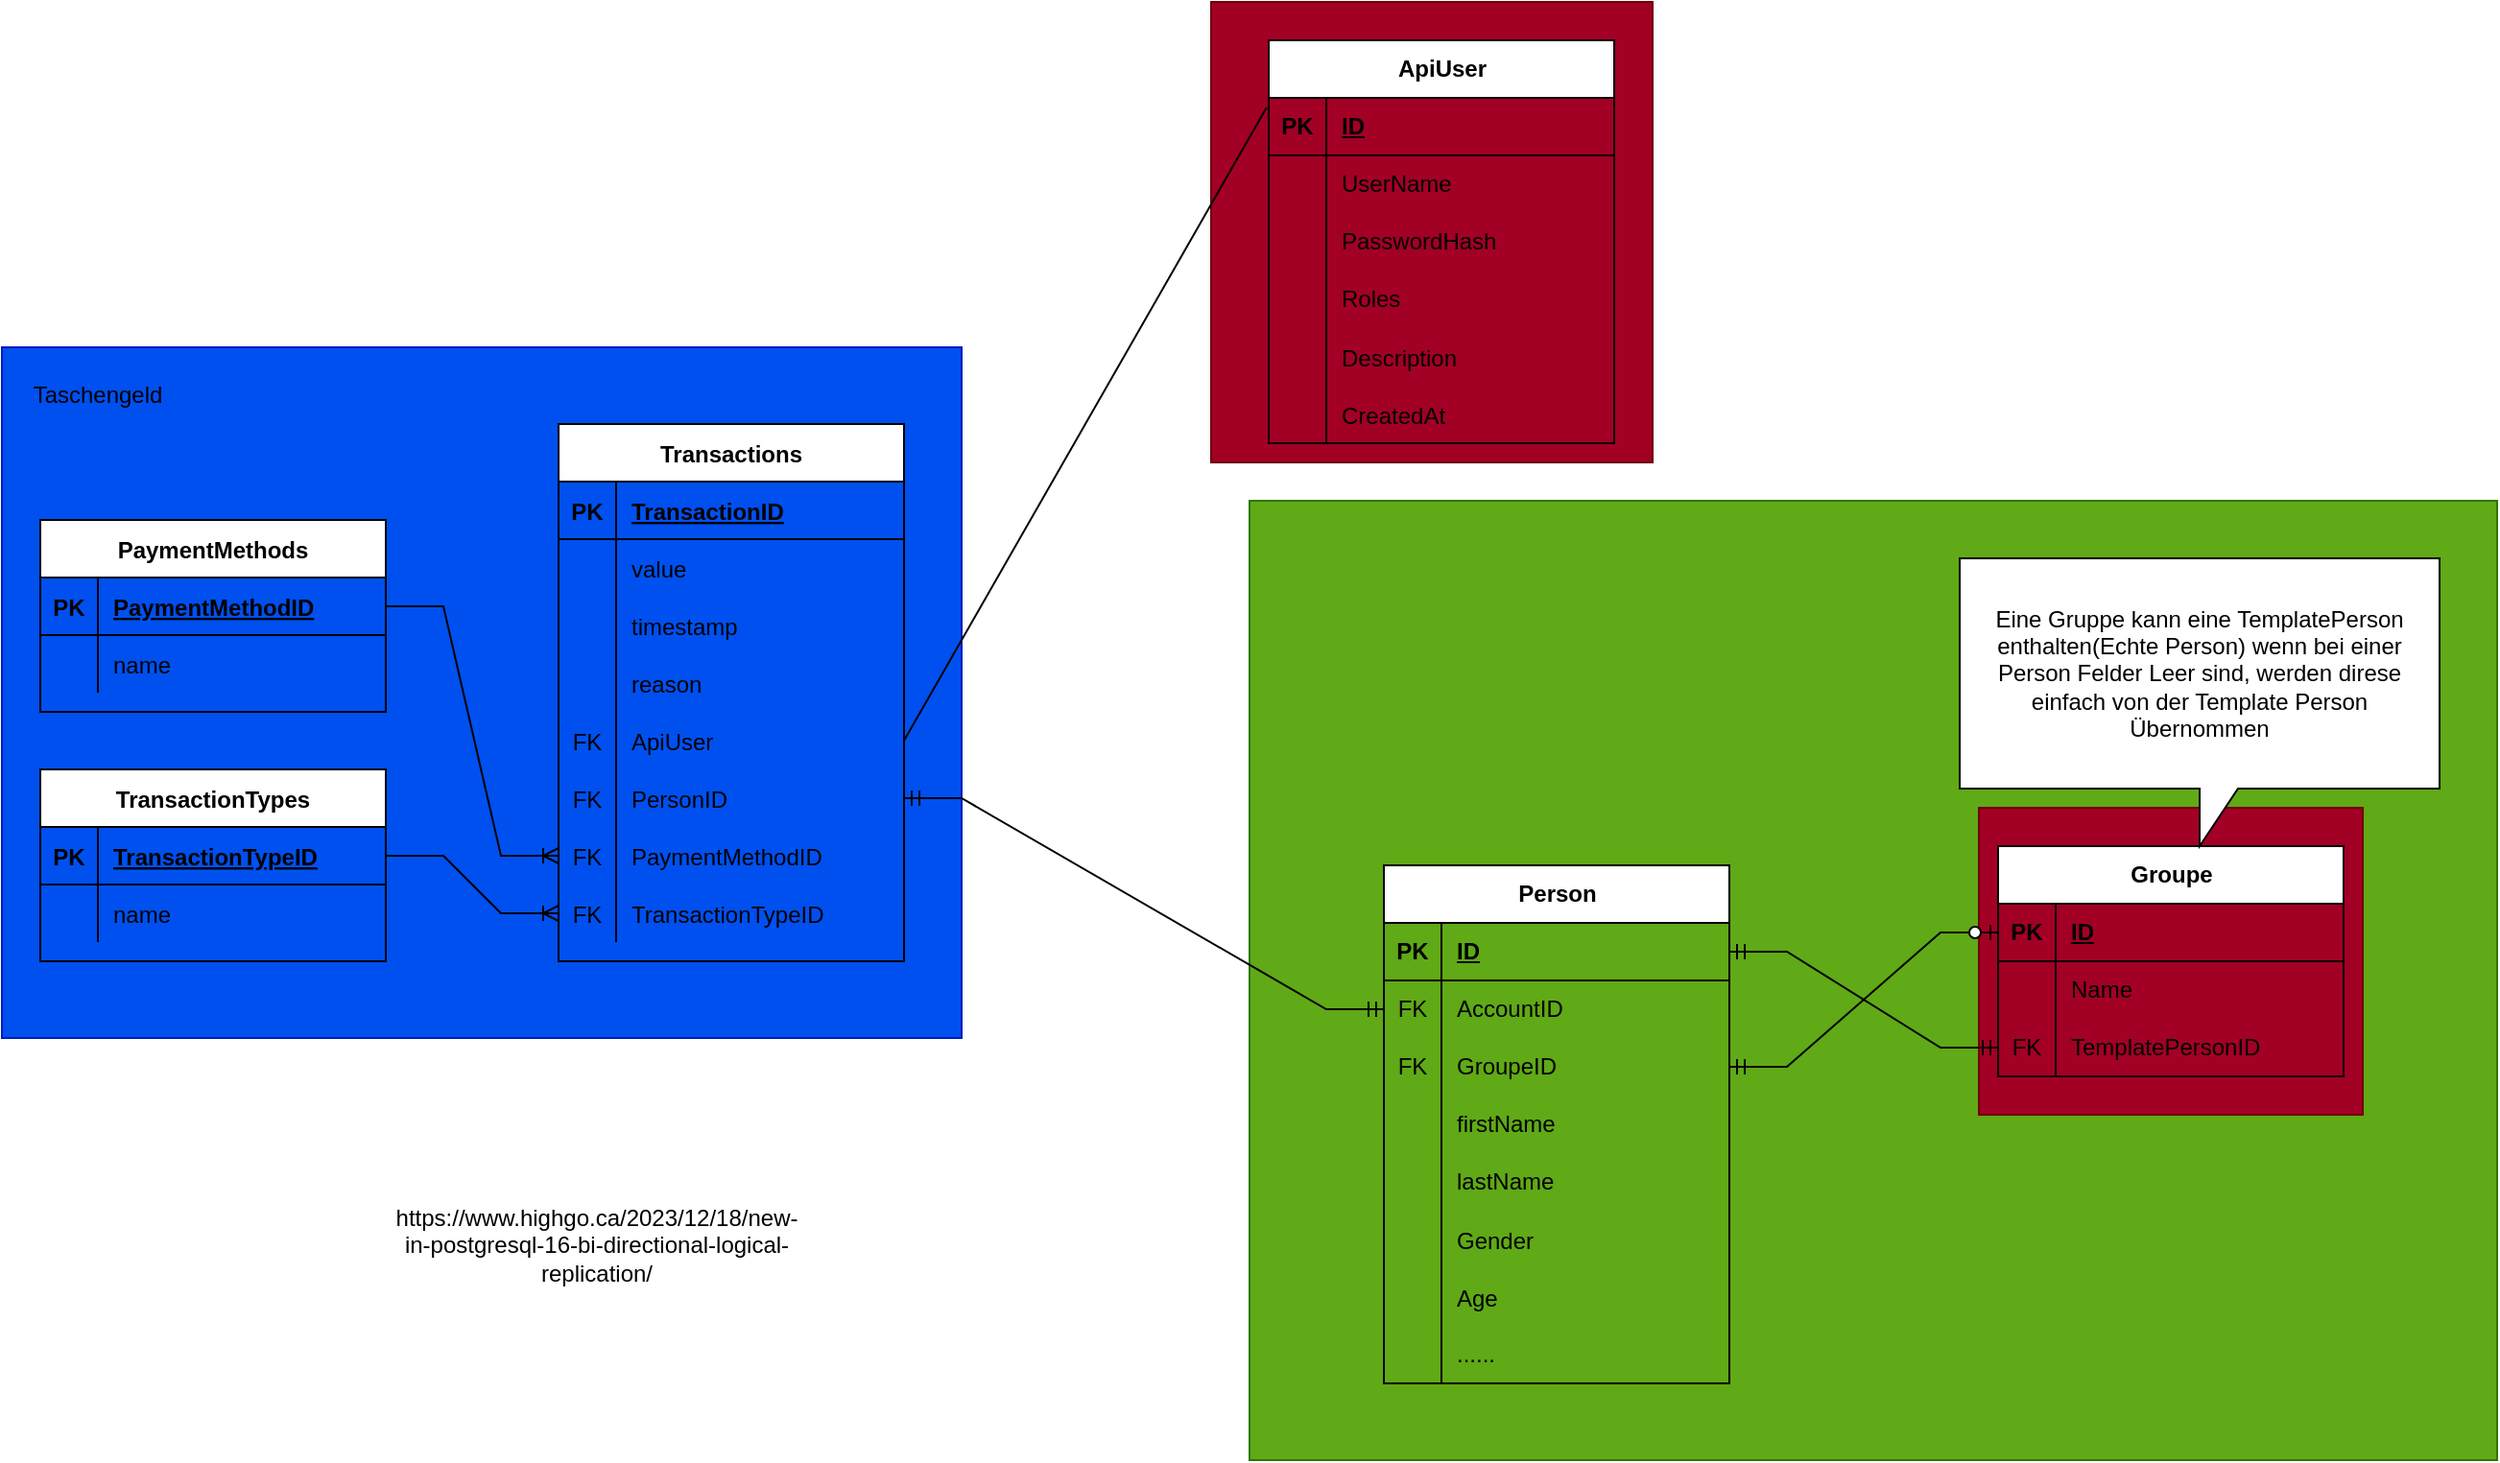 <mxfile pages="2">
    <diagram id="R2lEEEUBdFMjLlhIrx00" name="NEU">
        <mxGraphModel dx="1936" dy="400" grid="1" gridSize="10" guides="1" tooltips="1" connect="1" arrows="1" fold="1" page="1" pageScale="1" pageWidth="850" pageHeight="1100" math="0" shadow="0" extFonts="Permanent Marker^https://fonts.googleapis.com/css?family=Permanent+Marker">
            <root>
                <mxCell id="0"/>
                <mxCell id="1" parent="0"/>
                <mxCell id="baGA-nOfuYk_33ZQ-B-2-11" value="" style="rounded=0;whiteSpace=wrap;html=1;fillColor=#60a917;fontColor=#ffffff;strokeColor=#2D7600;" parent="1" vertex="1">
                    <mxGeometry x="100" y="400" width="650" height="500" as="geometry"/>
                </mxCell>
                <mxCell id="RbvbMO2ES9n5Go17bA4z-2" value="" style="rounded=0;whiteSpace=wrap;html=1;fillColor=#a20025;fontColor=#ffffff;strokeColor=#6F0000;" parent="1" vertex="1">
                    <mxGeometry x="480" y="560" width="200" height="160" as="geometry"/>
                </mxCell>
                <mxCell id="RbvbMO2ES9n5Go17bA4z-1" value="" style="rounded=0;whiteSpace=wrap;html=1;fillColor=#a20025;fontColor=#ffffff;strokeColor=#6F0000;" parent="1" vertex="1">
                    <mxGeometry x="80" y="140" width="230" height="240" as="geometry"/>
                </mxCell>
                <mxCell id="baGA-nOfuYk_33ZQ-B-2-9" value="" style="rounded=0;whiteSpace=wrap;html=1;fillColor=#0050ef;fontColor=#ffffff;strokeColor=#001DBC;" parent="1" vertex="1">
                    <mxGeometry x="-550" y="320" width="500" height="360" as="geometry"/>
                </mxCell>
                <mxCell id="1umj-QDeLbQZW7zMaQpT-1" value="Groupe" style="shape=table;startSize=30;container=1;collapsible=1;childLayout=tableLayout;fixedRows=1;rowLines=0;fontStyle=1;align=center;resizeLast=1;html=1;" parent="1" vertex="1">
                    <mxGeometry x="490" y="580" width="180" height="120" as="geometry"/>
                </mxCell>
                <mxCell id="1umj-QDeLbQZW7zMaQpT-2" value="" style="shape=tableRow;horizontal=0;startSize=0;swimlaneHead=0;swimlaneBody=0;fillColor=none;collapsible=0;dropTarget=0;points=[[0,0.5],[1,0.5]];portConstraint=eastwest;top=0;left=0;right=0;bottom=1;" parent="1umj-QDeLbQZW7zMaQpT-1" vertex="1">
                    <mxGeometry y="30" width="180" height="30" as="geometry"/>
                </mxCell>
                <mxCell id="1umj-QDeLbQZW7zMaQpT-3" value="PK" style="shape=partialRectangle;connectable=0;fillColor=none;top=0;left=0;bottom=0;right=0;fontStyle=1;overflow=hidden;whiteSpace=wrap;html=1;" parent="1umj-QDeLbQZW7zMaQpT-2" vertex="1">
                    <mxGeometry width="30" height="30" as="geometry">
                        <mxRectangle width="30" height="30" as="alternateBounds"/>
                    </mxGeometry>
                </mxCell>
                <mxCell id="1umj-QDeLbQZW7zMaQpT-4" value="ID" style="shape=partialRectangle;connectable=0;fillColor=none;top=0;left=0;bottom=0;right=0;align=left;spacingLeft=6;fontStyle=5;overflow=hidden;whiteSpace=wrap;html=1;" parent="1umj-QDeLbQZW7zMaQpT-2" vertex="1">
                    <mxGeometry x="30" width="150" height="30" as="geometry">
                        <mxRectangle width="150" height="30" as="alternateBounds"/>
                    </mxGeometry>
                </mxCell>
                <mxCell id="1umj-QDeLbQZW7zMaQpT-5" value="" style="shape=tableRow;horizontal=0;startSize=0;swimlaneHead=0;swimlaneBody=0;fillColor=none;collapsible=0;dropTarget=0;points=[[0,0.5],[1,0.5]];portConstraint=eastwest;top=0;left=0;right=0;bottom=0;" parent="1umj-QDeLbQZW7zMaQpT-1" vertex="1">
                    <mxGeometry y="60" width="180" height="30" as="geometry"/>
                </mxCell>
                <mxCell id="1umj-QDeLbQZW7zMaQpT-6" value="" style="shape=partialRectangle;connectable=0;fillColor=none;top=0;left=0;bottom=0;right=0;editable=1;overflow=hidden;whiteSpace=wrap;html=1;" parent="1umj-QDeLbQZW7zMaQpT-5" vertex="1">
                    <mxGeometry width="30" height="30" as="geometry">
                        <mxRectangle width="30" height="30" as="alternateBounds"/>
                    </mxGeometry>
                </mxCell>
                <mxCell id="1umj-QDeLbQZW7zMaQpT-7" value="Name" style="shape=partialRectangle;connectable=0;fillColor=none;top=0;left=0;bottom=0;right=0;align=left;spacingLeft=6;overflow=hidden;whiteSpace=wrap;html=1;" parent="1umj-QDeLbQZW7zMaQpT-5" vertex="1">
                    <mxGeometry x="30" width="150" height="30" as="geometry">
                        <mxRectangle width="150" height="30" as="alternateBounds"/>
                    </mxGeometry>
                </mxCell>
                <mxCell id="1umj-QDeLbQZW7zMaQpT-66" value="" style="shape=tableRow;horizontal=0;startSize=0;swimlaneHead=0;swimlaneBody=0;fillColor=none;collapsible=0;dropTarget=0;points=[[0,0.5],[1,0.5]];portConstraint=eastwest;top=0;left=0;right=0;bottom=0;" parent="1umj-QDeLbQZW7zMaQpT-1" vertex="1">
                    <mxGeometry y="90" width="180" height="30" as="geometry"/>
                </mxCell>
                <mxCell id="1umj-QDeLbQZW7zMaQpT-67" value="FK" style="shape=partialRectangle;connectable=0;fillColor=none;top=0;left=0;bottom=0;right=0;fontStyle=0;overflow=hidden;whiteSpace=wrap;html=1;" parent="1umj-QDeLbQZW7zMaQpT-66" vertex="1">
                    <mxGeometry width="30" height="30" as="geometry">
                        <mxRectangle width="30" height="30" as="alternateBounds"/>
                    </mxGeometry>
                </mxCell>
                <mxCell id="1umj-QDeLbQZW7zMaQpT-68" value="TemplatePersonID" style="shape=partialRectangle;connectable=0;fillColor=none;top=0;left=0;bottom=0;right=0;align=left;spacingLeft=6;fontStyle=0;overflow=hidden;whiteSpace=wrap;html=1;" parent="1umj-QDeLbQZW7zMaQpT-66" vertex="1">
                    <mxGeometry x="30" width="150" height="30" as="geometry">
                        <mxRectangle width="150" height="30" as="alternateBounds"/>
                    </mxGeometry>
                </mxCell>
                <mxCell id="1umj-QDeLbQZW7zMaQpT-14" value="ApiUser" style="shape=table;startSize=30;container=1;collapsible=1;childLayout=tableLayout;fixedRows=1;rowLines=0;fontStyle=1;align=center;resizeLast=1;html=1;" parent="1" vertex="1">
                    <mxGeometry x="110" y="160" width="180" height="210" as="geometry"/>
                </mxCell>
                <mxCell id="1umj-QDeLbQZW7zMaQpT-15" value="" style="shape=tableRow;horizontal=0;startSize=0;swimlaneHead=0;swimlaneBody=0;fillColor=none;collapsible=0;dropTarget=0;points=[[0,0.5],[1,0.5]];portConstraint=eastwest;top=0;left=0;right=0;bottom=1;" parent="1umj-QDeLbQZW7zMaQpT-14" vertex="1">
                    <mxGeometry y="30" width="180" height="30" as="geometry"/>
                </mxCell>
                <mxCell id="1umj-QDeLbQZW7zMaQpT-16" value="PK" style="shape=partialRectangle;connectable=0;fillColor=none;top=0;left=0;bottom=0;right=0;fontStyle=1;overflow=hidden;whiteSpace=wrap;html=1;" parent="1umj-QDeLbQZW7zMaQpT-15" vertex="1">
                    <mxGeometry width="30" height="30" as="geometry">
                        <mxRectangle width="30" height="30" as="alternateBounds"/>
                    </mxGeometry>
                </mxCell>
                <mxCell id="1umj-QDeLbQZW7zMaQpT-17" value="ID" style="shape=partialRectangle;connectable=0;fillColor=none;top=0;left=0;bottom=0;right=0;align=left;spacingLeft=6;fontStyle=5;overflow=hidden;whiteSpace=wrap;html=1;" parent="1umj-QDeLbQZW7zMaQpT-15" vertex="1">
                    <mxGeometry x="30" width="150" height="30" as="geometry">
                        <mxRectangle width="150" height="30" as="alternateBounds"/>
                    </mxGeometry>
                </mxCell>
                <mxCell id="1umj-QDeLbQZW7zMaQpT-18" value="" style="shape=tableRow;horizontal=0;startSize=0;swimlaneHead=0;swimlaneBody=0;fillColor=none;collapsible=0;dropTarget=0;points=[[0,0.5],[1,0.5]];portConstraint=eastwest;top=0;left=0;right=0;bottom=0;" parent="1umj-QDeLbQZW7zMaQpT-14" vertex="1">
                    <mxGeometry y="60" width="180" height="30" as="geometry"/>
                </mxCell>
                <mxCell id="1umj-QDeLbQZW7zMaQpT-19" value="" style="shape=partialRectangle;connectable=0;fillColor=none;top=0;left=0;bottom=0;right=0;editable=1;overflow=hidden;whiteSpace=wrap;html=1;" parent="1umj-QDeLbQZW7zMaQpT-18" vertex="1">
                    <mxGeometry width="30" height="30" as="geometry">
                        <mxRectangle width="30" height="30" as="alternateBounds"/>
                    </mxGeometry>
                </mxCell>
                <mxCell id="1umj-QDeLbQZW7zMaQpT-20" value="UserName" style="shape=partialRectangle;connectable=0;fillColor=none;top=0;left=0;bottom=0;right=0;align=left;spacingLeft=6;overflow=hidden;whiteSpace=wrap;html=1;" parent="1umj-QDeLbQZW7zMaQpT-18" vertex="1">
                    <mxGeometry x="30" width="150" height="30" as="geometry">
                        <mxRectangle width="150" height="30" as="alternateBounds"/>
                    </mxGeometry>
                </mxCell>
                <mxCell id="1umj-QDeLbQZW7zMaQpT-21" value="" style="shape=tableRow;horizontal=0;startSize=0;swimlaneHead=0;swimlaneBody=0;fillColor=none;collapsible=0;dropTarget=0;points=[[0,0.5],[1,0.5]];portConstraint=eastwest;top=0;left=0;right=0;bottom=0;" parent="1umj-QDeLbQZW7zMaQpT-14" vertex="1">
                    <mxGeometry y="90" width="180" height="30" as="geometry"/>
                </mxCell>
                <mxCell id="1umj-QDeLbQZW7zMaQpT-22" value="" style="shape=partialRectangle;connectable=0;fillColor=none;top=0;left=0;bottom=0;right=0;editable=1;overflow=hidden;whiteSpace=wrap;html=1;" parent="1umj-QDeLbQZW7zMaQpT-21" vertex="1">
                    <mxGeometry width="30" height="30" as="geometry">
                        <mxRectangle width="30" height="30" as="alternateBounds"/>
                    </mxGeometry>
                </mxCell>
                <mxCell id="1umj-QDeLbQZW7zMaQpT-23" value="PasswordHash" style="shape=partialRectangle;connectable=0;fillColor=none;top=0;left=0;bottom=0;right=0;align=left;spacingLeft=6;overflow=hidden;whiteSpace=wrap;html=1;" parent="1umj-QDeLbQZW7zMaQpT-21" vertex="1">
                    <mxGeometry x="30" width="150" height="30" as="geometry">
                        <mxRectangle width="150" height="30" as="alternateBounds"/>
                    </mxGeometry>
                </mxCell>
                <mxCell id="1umj-QDeLbQZW7zMaQpT-24" value="" style="shape=tableRow;horizontal=0;startSize=0;swimlaneHead=0;swimlaneBody=0;fillColor=none;collapsible=0;dropTarget=0;points=[[0,0.5],[1,0.5]];portConstraint=eastwest;top=0;left=0;right=0;bottom=0;" parent="1umj-QDeLbQZW7zMaQpT-14" vertex="1">
                    <mxGeometry y="120" width="180" height="30" as="geometry"/>
                </mxCell>
                <mxCell id="1umj-QDeLbQZW7zMaQpT-25" value="" style="shape=partialRectangle;connectable=0;fillColor=none;top=0;left=0;bottom=0;right=0;editable=1;overflow=hidden;whiteSpace=wrap;html=1;" parent="1umj-QDeLbQZW7zMaQpT-24" vertex="1">
                    <mxGeometry width="30" height="30" as="geometry">
                        <mxRectangle width="30" height="30" as="alternateBounds"/>
                    </mxGeometry>
                </mxCell>
                <mxCell id="1umj-QDeLbQZW7zMaQpT-26" value="Roles" style="shape=partialRectangle;connectable=0;fillColor=none;top=0;left=0;bottom=0;right=0;align=left;spacingLeft=6;overflow=hidden;whiteSpace=wrap;html=1;" parent="1umj-QDeLbQZW7zMaQpT-24" vertex="1">
                    <mxGeometry x="30" width="150" height="30" as="geometry">
                        <mxRectangle width="150" height="30" as="alternateBounds"/>
                    </mxGeometry>
                </mxCell>
                <mxCell id="1umj-QDeLbQZW7zMaQpT-40" value="" style="shape=tableRow;horizontal=0;startSize=0;swimlaneHead=0;swimlaneBody=0;fillColor=none;collapsible=0;dropTarget=0;points=[[0,0.5],[1,0.5]];portConstraint=eastwest;top=0;left=0;right=0;bottom=0;" parent="1umj-QDeLbQZW7zMaQpT-14" vertex="1">
                    <mxGeometry y="150" width="180" height="30" as="geometry"/>
                </mxCell>
                <mxCell id="1umj-QDeLbQZW7zMaQpT-41" value="" style="shape=partialRectangle;connectable=0;fillColor=none;top=0;left=0;bottom=0;right=0;editable=1;overflow=hidden;" parent="1umj-QDeLbQZW7zMaQpT-40" vertex="1">
                    <mxGeometry width="30" height="30" as="geometry">
                        <mxRectangle width="30" height="30" as="alternateBounds"/>
                    </mxGeometry>
                </mxCell>
                <mxCell id="1umj-QDeLbQZW7zMaQpT-42" value="Description" style="shape=partialRectangle;connectable=0;fillColor=none;top=0;left=0;bottom=0;right=0;align=left;spacingLeft=6;overflow=hidden;" parent="1umj-QDeLbQZW7zMaQpT-40" vertex="1">
                    <mxGeometry x="30" width="150" height="30" as="geometry">
                        <mxRectangle width="150" height="30" as="alternateBounds"/>
                    </mxGeometry>
                </mxCell>
                <mxCell id="1umj-QDeLbQZW7zMaQpT-43" value="" style="shape=tableRow;horizontal=0;startSize=0;swimlaneHead=0;swimlaneBody=0;fillColor=none;collapsible=0;dropTarget=0;points=[[0,0.5],[1,0.5]];portConstraint=eastwest;top=0;left=0;right=0;bottom=0;" parent="1umj-QDeLbQZW7zMaQpT-14" vertex="1">
                    <mxGeometry y="180" width="180" height="30" as="geometry"/>
                </mxCell>
                <mxCell id="1umj-QDeLbQZW7zMaQpT-44" value="" style="shape=partialRectangle;connectable=0;fillColor=none;top=0;left=0;bottom=0;right=0;editable=1;overflow=hidden;" parent="1umj-QDeLbQZW7zMaQpT-43" vertex="1">
                    <mxGeometry width="30" height="30" as="geometry">
                        <mxRectangle width="30" height="30" as="alternateBounds"/>
                    </mxGeometry>
                </mxCell>
                <mxCell id="1umj-QDeLbQZW7zMaQpT-45" value="CreatedAt" style="shape=partialRectangle;connectable=0;fillColor=none;top=0;left=0;bottom=0;right=0;align=left;spacingLeft=6;overflow=hidden;" parent="1umj-QDeLbQZW7zMaQpT-43" vertex="1">
                    <mxGeometry x="30" width="150" height="30" as="geometry">
                        <mxRectangle width="150" height="30" as="alternateBounds"/>
                    </mxGeometry>
                </mxCell>
                <mxCell id="1umj-QDeLbQZW7zMaQpT-27" value="Person" style="shape=table;startSize=30;container=1;collapsible=1;childLayout=tableLayout;fixedRows=1;rowLines=0;fontStyle=1;align=center;resizeLast=1;html=1;" parent="1" vertex="1">
                    <mxGeometry x="170" y="590" width="180" height="270" as="geometry"/>
                </mxCell>
                <mxCell id="1umj-QDeLbQZW7zMaQpT-28" value="" style="shape=tableRow;horizontal=0;startSize=0;swimlaneHead=0;swimlaneBody=0;fillColor=none;collapsible=0;dropTarget=0;points=[[0,0.5],[1,0.5]];portConstraint=eastwest;top=0;left=0;right=0;bottom=1;" parent="1umj-QDeLbQZW7zMaQpT-27" vertex="1">
                    <mxGeometry y="30" width="180" height="30" as="geometry"/>
                </mxCell>
                <mxCell id="1umj-QDeLbQZW7zMaQpT-29" value="PK" style="shape=partialRectangle;connectable=0;fillColor=none;top=0;left=0;bottom=0;right=0;fontStyle=1;overflow=hidden;whiteSpace=wrap;html=1;" parent="1umj-QDeLbQZW7zMaQpT-28" vertex="1">
                    <mxGeometry width="30" height="30" as="geometry">
                        <mxRectangle width="30" height="30" as="alternateBounds"/>
                    </mxGeometry>
                </mxCell>
                <mxCell id="1umj-QDeLbQZW7zMaQpT-30" value="ID" style="shape=partialRectangle;connectable=0;fillColor=none;top=0;left=0;bottom=0;right=0;align=left;spacingLeft=6;fontStyle=5;overflow=hidden;whiteSpace=wrap;html=1;" parent="1umj-QDeLbQZW7zMaQpT-28" vertex="1">
                    <mxGeometry x="30" width="150" height="30" as="geometry">
                        <mxRectangle width="150" height="30" as="alternateBounds"/>
                    </mxGeometry>
                </mxCell>
                <mxCell id="1umj-QDeLbQZW7zMaQpT-69" value="" style="shape=tableRow;horizontal=0;startSize=0;swimlaneHead=0;swimlaneBody=0;fillColor=none;collapsible=0;dropTarget=0;points=[[0,0.5],[1,0.5]];portConstraint=eastwest;top=0;left=0;right=0;bottom=0;" parent="1umj-QDeLbQZW7zMaQpT-27" vertex="1">
                    <mxGeometry y="60" width="180" height="30" as="geometry"/>
                </mxCell>
                <mxCell id="1umj-QDeLbQZW7zMaQpT-70" value="FK" style="shape=partialRectangle;connectable=0;fillColor=none;top=0;left=0;bottom=0;right=0;fontStyle=0;overflow=hidden;whiteSpace=wrap;html=1;" parent="1umj-QDeLbQZW7zMaQpT-69" vertex="1">
                    <mxGeometry width="30" height="30" as="geometry">
                        <mxRectangle width="30" height="30" as="alternateBounds"/>
                    </mxGeometry>
                </mxCell>
                <mxCell id="1umj-QDeLbQZW7zMaQpT-71" value="AccountID" style="shape=partialRectangle;connectable=0;fillColor=none;top=0;left=0;bottom=0;right=0;align=left;spacingLeft=6;fontStyle=0;overflow=hidden;whiteSpace=wrap;html=1;" parent="1umj-QDeLbQZW7zMaQpT-69" vertex="1">
                    <mxGeometry x="30" width="150" height="30" as="geometry">
                        <mxRectangle width="150" height="30" as="alternateBounds"/>
                    </mxGeometry>
                </mxCell>
                <mxCell id="baGA-nOfuYk_33ZQ-B-2-1" value="" style="shape=tableRow;horizontal=0;startSize=0;swimlaneHead=0;swimlaneBody=0;fillColor=none;collapsible=0;dropTarget=0;points=[[0,0.5],[1,0.5]];portConstraint=eastwest;top=0;left=0;right=0;bottom=0;" parent="1umj-QDeLbQZW7zMaQpT-27" vertex="1">
                    <mxGeometry y="90" width="180" height="30" as="geometry"/>
                </mxCell>
                <mxCell id="baGA-nOfuYk_33ZQ-B-2-2" value="FK" style="shape=partialRectangle;connectable=0;fillColor=none;top=0;left=0;bottom=0;right=0;fontStyle=0;overflow=hidden;whiteSpace=wrap;html=1;" parent="baGA-nOfuYk_33ZQ-B-2-1" vertex="1">
                    <mxGeometry width="30" height="30" as="geometry">
                        <mxRectangle width="30" height="30" as="alternateBounds"/>
                    </mxGeometry>
                </mxCell>
                <mxCell id="baGA-nOfuYk_33ZQ-B-2-3" value="GroupeID" style="shape=partialRectangle;connectable=0;fillColor=none;top=0;left=0;bottom=0;right=0;align=left;spacingLeft=6;fontStyle=0;overflow=hidden;whiteSpace=wrap;html=1;" parent="baGA-nOfuYk_33ZQ-B-2-1" vertex="1">
                    <mxGeometry x="30" width="150" height="30" as="geometry">
                        <mxRectangle width="150" height="30" as="alternateBounds"/>
                    </mxGeometry>
                </mxCell>
                <mxCell id="1umj-QDeLbQZW7zMaQpT-31" value="" style="shape=tableRow;horizontal=0;startSize=0;swimlaneHead=0;swimlaneBody=0;fillColor=none;collapsible=0;dropTarget=0;points=[[0,0.5],[1,0.5]];portConstraint=eastwest;top=0;left=0;right=0;bottom=0;" parent="1umj-QDeLbQZW7zMaQpT-27" vertex="1">
                    <mxGeometry y="120" width="180" height="30" as="geometry"/>
                </mxCell>
                <mxCell id="1umj-QDeLbQZW7zMaQpT-32" value="" style="shape=partialRectangle;connectable=0;fillColor=none;top=0;left=0;bottom=0;right=0;editable=1;overflow=hidden;whiteSpace=wrap;html=1;" parent="1umj-QDeLbQZW7zMaQpT-31" vertex="1">
                    <mxGeometry width="30" height="30" as="geometry">
                        <mxRectangle width="30" height="30" as="alternateBounds"/>
                    </mxGeometry>
                </mxCell>
                <mxCell id="1umj-QDeLbQZW7zMaQpT-33" value="firstName" style="shape=partialRectangle;connectable=0;fillColor=none;top=0;left=0;bottom=0;right=0;align=left;spacingLeft=6;overflow=hidden;whiteSpace=wrap;html=1;" parent="1umj-QDeLbQZW7zMaQpT-31" vertex="1">
                    <mxGeometry x="30" width="150" height="30" as="geometry">
                        <mxRectangle width="150" height="30" as="alternateBounds"/>
                    </mxGeometry>
                </mxCell>
                <mxCell id="1umj-QDeLbQZW7zMaQpT-34" value="" style="shape=tableRow;horizontal=0;startSize=0;swimlaneHead=0;swimlaneBody=0;fillColor=none;collapsible=0;dropTarget=0;points=[[0,0.5],[1,0.5]];portConstraint=eastwest;top=0;left=0;right=0;bottom=0;" parent="1umj-QDeLbQZW7zMaQpT-27" vertex="1">
                    <mxGeometry y="150" width="180" height="30" as="geometry"/>
                </mxCell>
                <mxCell id="1umj-QDeLbQZW7zMaQpT-35" value="" style="shape=partialRectangle;connectable=0;fillColor=none;top=0;left=0;bottom=0;right=0;editable=1;overflow=hidden;whiteSpace=wrap;html=1;" parent="1umj-QDeLbQZW7zMaQpT-34" vertex="1">
                    <mxGeometry width="30" height="30" as="geometry">
                        <mxRectangle width="30" height="30" as="alternateBounds"/>
                    </mxGeometry>
                </mxCell>
                <mxCell id="1umj-QDeLbQZW7zMaQpT-36" value="lastName" style="shape=partialRectangle;connectable=0;fillColor=none;top=0;left=0;bottom=0;right=0;align=left;spacingLeft=6;overflow=hidden;whiteSpace=wrap;html=1;" parent="1umj-QDeLbQZW7zMaQpT-34" vertex="1">
                    <mxGeometry x="30" width="150" height="30" as="geometry">
                        <mxRectangle width="150" height="30" as="alternateBounds"/>
                    </mxGeometry>
                </mxCell>
                <mxCell id="H4T9dvIx4c-adfWI6bgw-4" value="" style="shape=tableRow;horizontal=0;startSize=0;swimlaneHead=0;swimlaneBody=0;fillColor=none;collapsible=0;dropTarget=0;points=[[0,0.5],[1,0.5]];portConstraint=eastwest;top=0;left=0;right=0;bottom=0;" parent="1umj-QDeLbQZW7zMaQpT-27" vertex="1">
                    <mxGeometry y="180" width="180" height="30" as="geometry"/>
                </mxCell>
                <mxCell id="H4T9dvIx4c-adfWI6bgw-5" value="" style="shape=partialRectangle;connectable=0;fillColor=none;top=0;left=0;bottom=0;right=0;editable=1;overflow=hidden;" parent="H4T9dvIx4c-adfWI6bgw-4" vertex="1">
                    <mxGeometry width="30" height="30" as="geometry">
                        <mxRectangle width="30" height="30" as="alternateBounds"/>
                    </mxGeometry>
                </mxCell>
                <mxCell id="H4T9dvIx4c-adfWI6bgw-6" value="Gender" style="shape=partialRectangle;connectable=0;fillColor=none;top=0;left=0;bottom=0;right=0;align=left;spacingLeft=6;overflow=hidden;" parent="H4T9dvIx4c-adfWI6bgw-4" vertex="1">
                    <mxGeometry x="30" width="150" height="30" as="geometry">
                        <mxRectangle width="150" height="30" as="alternateBounds"/>
                    </mxGeometry>
                </mxCell>
                <mxCell id="H4T9dvIx4c-adfWI6bgw-1" value="" style="shape=tableRow;horizontal=0;startSize=0;swimlaneHead=0;swimlaneBody=0;fillColor=none;collapsible=0;dropTarget=0;points=[[0,0.5],[1,0.5]];portConstraint=eastwest;top=0;left=0;right=0;bottom=0;" parent="1umj-QDeLbQZW7zMaQpT-27" vertex="1">
                    <mxGeometry y="210" width="180" height="30" as="geometry"/>
                </mxCell>
                <mxCell id="H4T9dvIx4c-adfWI6bgw-2" value="" style="shape=partialRectangle;connectable=0;fillColor=none;top=0;left=0;bottom=0;right=0;editable=1;overflow=hidden;" parent="H4T9dvIx4c-adfWI6bgw-1" vertex="1">
                    <mxGeometry width="30" height="30" as="geometry">
                        <mxRectangle width="30" height="30" as="alternateBounds"/>
                    </mxGeometry>
                </mxCell>
                <mxCell id="H4T9dvIx4c-adfWI6bgw-3" value="Age" style="shape=partialRectangle;connectable=0;fillColor=none;top=0;left=0;bottom=0;right=0;align=left;spacingLeft=6;overflow=hidden;" parent="H4T9dvIx4c-adfWI6bgw-1" vertex="1">
                    <mxGeometry x="30" width="150" height="30" as="geometry">
                        <mxRectangle width="150" height="30" as="alternateBounds"/>
                    </mxGeometry>
                </mxCell>
                <mxCell id="1umj-QDeLbQZW7zMaQpT-37" value="" style="shape=tableRow;horizontal=0;startSize=0;swimlaneHead=0;swimlaneBody=0;fillColor=none;collapsible=0;dropTarget=0;points=[[0,0.5],[1,0.5]];portConstraint=eastwest;top=0;left=0;right=0;bottom=0;" parent="1umj-QDeLbQZW7zMaQpT-27" vertex="1">
                    <mxGeometry y="240" width="180" height="30" as="geometry"/>
                </mxCell>
                <mxCell id="1umj-QDeLbQZW7zMaQpT-38" value="" style="shape=partialRectangle;connectable=0;fillColor=none;top=0;left=0;bottom=0;right=0;editable=1;overflow=hidden;whiteSpace=wrap;html=1;" parent="1umj-QDeLbQZW7zMaQpT-37" vertex="1">
                    <mxGeometry width="30" height="30" as="geometry">
                        <mxRectangle width="30" height="30" as="alternateBounds"/>
                    </mxGeometry>
                </mxCell>
                <mxCell id="1umj-QDeLbQZW7zMaQpT-39" value="......" style="shape=partialRectangle;connectable=0;fillColor=none;top=0;left=0;bottom=0;right=0;align=left;spacingLeft=6;overflow=hidden;whiteSpace=wrap;html=1;" parent="1umj-QDeLbQZW7zMaQpT-37" vertex="1">
                    <mxGeometry x="30" width="150" height="30" as="geometry">
                        <mxRectangle width="150" height="30" as="alternateBounds"/>
                    </mxGeometry>
                </mxCell>
                <mxCell id="1umj-QDeLbQZW7zMaQpT-65" value="" style="edgeStyle=entityRelationEdgeStyle;fontSize=12;html=1;endArrow=ERmandOne;startArrow=ERmandOne;rounded=0;exitX=1;exitY=0.5;exitDx=0;exitDy=0;entryX=0;entryY=0.5;entryDx=0;entryDy=0;" parent="1" source="1umj-QDeLbQZW7zMaQpT-95" target="1umj-QDeLbQZW7zMaQpT-69" edge="1">
                    <mxGeometry width="100" height="100" relative="1" as="geometry">
                        <mxPoint x="140" y="555" as="sourcePoint"/>
                        <mxPoint x="420" y="670" as="targetPoint"/>
                    </mxGeometry>
                </mxCell>
                <mxCell id="1umj-QDeLbQZW7zMaQpT-76" value="Transactions" style="shape=table;startSize=30;container=1;collapsible=1;childLayout=tableLayout;fixedRows=1;rowLines=0;fontStyle=1;align=center;resizeLast=1;" parent="1" vertex="1">
                    <mxGeometry x="-260" y="360" width="180" height="280" as="geometry">
                        <mxRectangle x="-138" y="985" width="110" height="30" as="alternateBounds"/>
                    </mxGeometry>
                </mxCell>
                <mxCell id="1umj-QDeLbQZW7zMaQpT-77" value="" style="shape=partialRectangle;collapsible=0;dropTarget=0;pointerEvents=0;fillColor=none;top=0;left=0;bottom=1;right=0;points=[[0,0.5],[1,0.5]];portConstraint=eastwest;" parent="1umj-QDeLbQZW7zMaQpT-76" vertex="1">
                    <mxGeometry y="30" width="180" height="30" as="geometry"/>
                </mxCell>
                <mxCell id="1umj-QDeLbQZW7zMaQpT-78" value="PK" style="shape=partialRectangle;connectable=0;fillColor=none;top=0;left=0;bottom=0;right=0;fontStyle=1;overflow=hidden;" parent="1umj-QDeLbQZW7zMaQpT-77" vertex="1">
                    <mxGeometry width="30" height="30" as="geometry">
                        <mxRectangle width="30" height="30" as="alternateBounds"/>
                    </mxGeometry>
                </mxCell>
                <mxCell id="1umj-QDeLbQZW7zMaQpT-79" value="TransactionID" style="shape=partialRectangle;connectable=0;fillColor=none;top=0;left=0;bottom=0;right=0;align=left;spacingLeft=6;fontStyle=5;overflow=hidden;" parent="1umj-QDeLbQZW7zMaQpT-77" vertex="1">
                    <mxGeometry x="30" width="150" height="30" as="geometry">
                        <mxRectangle width="150" height="30" as="alternateBounds"/>
                    </mxGeometry>
                </mxCell>
                <mxCell id="1umj-QDeLbQZW7zMaQpT-80" value="" style="shape=partialRectangle;collapsible=0;dropTarget=0;pointerEvents=0;fillColor=none;top=0;left=0;bottom=0;right=0;points=[[0,0.5],[1,0.5]];portConstraint=eastwest;" parent="1umj-QDeLbQZW7zMaQpT-76" vertex="1">
                    <mxGeometry y="60" width="180" height="30" as="geometry"/>
                </mxCell>
                <mxCell id="1umj-QDeLbQZW7zMaQpT-81" value="" style="shape=partialRectangle;connectable=0;fillColor=none;top=0;left=0;bottom=0;right=0;editable=1;overflow=hidden;" parent="1umj-QDeLbQZW7zMaQpT-80" vertex="1">
                    <mxGeometry width="30" height="30" as="geometry">
                        <mxRectangle width="30" height="30" as="alternateBounds"/>
                    </mxGeometry>
                </mxCell>
                <mxCell id="1umj-QDeLbQZW7zMaQpT-82" value="value" style="shape=partialRectangle;connectable=0;fillColor=none;top=0;left=0;bottom=0;right=0;align=left;spacingLeft=6;overflow=hidden;" parent="1umj-QDeLbQZW7zMaQpT-80" vertex="1">
                    <mxGeometry x="30" width="150" height="30" as="geometry">
                        <mxRectangle width="150" height="30" as="alternateBounds"/>
                    </mxGeometry>
                </mxCell>
                <mxCell id="1umj-QDeLbQZW7zMaQpT-83" value="" style="shape=partialRectangle;collapsible=0;dropTarget=0;pointerEvents=0;fillColor=none;top=0;left=0;bottom=0;right=0;points=[[0,0.5],[1,0.5]];portConstraint=eastwest;" parent="1umj-QDeLbQZW7zMaQpT-76" vertex="1">
                    <mxGeometry y="90" width="180" height="30" as="geometry"/>
                </mxCell>
                <mxCell id="1umj-QDeLbQZW7zMaQpT-84" value="" style="shape=partialRectangle;connectable=0;fillColor=none;top=0;left=0;bottom=0;right=0;editable=1;overflow=hidden;" parent="1umj-QDeLbQZW7zMaQpT-83" vertex="1">
                    <mxGeometry width="30" height="30" as="geometry">
                        <mxRectangle width="30" height="30" as="alternateBounds"/>
                    </mxGeometry>
                </mxCell>
                <mxCell id="1umj-QDeLbQZW7zMaQpT-85" value="timestamp" style="shape=partialRectangle;connectable=0;fillColor=none;top=0;left=0;bottom=0;right=0;align=left;spacingLeft=6;overflow=hidden;" parent="1umj-QDeLbQZW7zMaQpT-83" vertex="1">
                    <mxGeometry x="30" width="150" height="30" as="geometry">
                        <mxRectangle width="150" height="30" as="alternateBounds"/>
                    </mxGeometry>
                </mxCell>
                <mxCell id="1umj-QDeLbQZW7zMaQpT-86" value="" style="shape=partialRectangle;collapsible=0;dropTarget=0;pointerEvents=0;fillColor=none;top=0;left=0;bottom=0;right=0;points=[[0,0.5],[1,0.5]];portConstraint=eastwest;" parent="1umj-QDeLbQZW7zMaQpT-76" vertex="1">
                    <mxGeometry y="120" width="180" height="30" as="geometry"/>
                </mxCell>
                <mxCell id="1umj-QDeLbQZW7zMaQpT-87" value="" style="shape=partialRectangle;connectable=0;fillColor=none;top=0;left=0;bottom=0;right=0;editable=1;overflow=hidden;" parent="1umj-QDeLbQZW7zMaQpT-86" vertex="1">
                    <mxGeometry width="30" height="30" as="geometry">
                        <mxRectangle width="30" height="30" as="alternateBounds"/>
                    </mxGeometry>
                </mxCell>
                <mxCell id="1umj-QDeLbQZW7zMaQpT-88" value="reason" style="shape=partialRectangle;connectable=0;fillColor=none;top=0;left=0;bottom=0;right=0;align=left;spacingLeft=6;overflow=hidden;" parent="1umj-QDeLbQZW7zMaQpT-86" vertex="1">
                    <mxGeometry x="30" width="150" height="30" as="geometry">
                        <mxRectangle width="150" height="30" as="alternateBounds"/>
                    </mxGeometry>
                </mxCell>
                <mxCell id="1umj-QDeLbQZW7zMaQpT-92" value="" style="shape=partialRectangle;collapsible=0;dropTarget=0;pointerEvents=0;fillColor=none;top=0;left=0;bottom=0;right=0;points=[[0,0.5],[1,0.5]];portConstraint=eastwest;" parent="1umj-QDeLbQZW7zMaQpT-76" vertex="1">
                    <mxGeometry y="150" width="180" height="30" as="geometry"/>
                </mxCell>
                <mxCell id="1umj-QDeLbQZW7zMaQpT-93" value="FK" style="shape=partialRectangle;connectable=0;fillColor=none;top=0;left=0;bottom=0;right=0;fontStyle=0;overflow=hidden;" parent="1umj-QDeLbQZW7zMaQpT-92" vertex="1">
                    <mxGeometry width="30" height="30" as="geometry">
                        <mxRectangle width="30" height="30" as="alternateBounds"/>
                    </mxGeometry>
                </mxCell>
                <mxCell id="1umj-QDeLbQZW7zMaQpT-94" value="ApiUser" style="shape=partialRectangle;connectable=0;fillColor=none;top=0;left=0;bottom=0;right=0;align=left;spacingLeft=6;fontStyle=0;overflow=hidden;" parent="1umj-QDeLbQZW7zMaQpT-92" vertex="1">
                    <mxGeometry x="30" width="150" height="30" as="geometry">
                        <mxRectangle width="150" height="30" as="alternateBounds"/>
                    </mxGeometry>
                </mxCell>
                <mxCell id="1umj-QDeLbQZW7zMaQpT-95" value="" style="shape=partialRectangle;collapsible=0;dropTarget=0;pointerEvents=0;fillColor=none;top=0;left=0;bottom=0;right=0;points=[[0,0.5],[1,0.5]];portConstraint=eastwest;" parent="1umj-QDeLbQZW7zMaQpT-76" vertex="1">
                    <mxGeometry y="180" width="180" height="30" as="geometry"/>
                </mxCell>
                <mxCell id="1umj-QDeLbQZW7zMaQpT-96" value="FK" style="shape=partialRectangle;connectable=0;fillColor=none;top=0;left=0;bottom=0;right=0;fontStyle=0;overflow=hidden;" parent="1umj-QDeLbQZW7zMaQpT-95" vertex="1">
                    <mxGeometry width="30" height="30" as="geometry">
                        <mxRectangle width="30" height="30" as="alternateBounds"/>
                    </mxGeometry>
                </mxCell>
                <mxCell id="1umj-QDeLbQZW7zMaQpT-97" value="PersonID" style="shape=partialRectangle;connectable=0;fillColor=none;top=0;left=0;bottom=0;right=0;align=left;spacingLeft=6;fontStyle=0;overflow=hidden;" parent="1umj-QDeLbQZW7zMaQpT-95" vertex="1">
                    <mxGeometry x="30" width="150" height="30" as="geometry">
                        <mxRectangle width="150" height="30" as="alternateBounds"/>
                    </mxGeometry>
                </mxCell>
                <mxCell id="1umj-QDeLbQZW7zMaQpT-98" value="" style="shape=partialRectangle;collapsible=0;dropTarget=0;pointerEvents=0;fillColor=none;top=0;left=0;bottom=0;right=0;points=[[0,0.5],[1,0.5]];portConstraint=eastwest;" parent="1umj-QDeLbQZW7zMaQpT-76" vertex="1">
                    <mxGeometry y="210" width="180" height="30" as="geometry"/>
                </mxCell>
                <mxCell id="1umj-QDeLbQZW7zMaQpT-99" value="FK" style="shape=partialRectangle;connectable=0;fillColor=none;top=0;left=0;bottom=0;right=0;fontStyle=0;overflow=hidden;" parent="1umj-QDeLbQZW7zMaQpT-98" vertex="1">
                    <mxGeometry width="30" height="30" as="geometry">
                        <mxRectangle width="30" height="30" as="alternateBounds"/>
                    </mxGeometry>
                </mxCell>
                <mxCell id="1umj-QDeLbQZW7zMaQpT-100" value="PaymentMethodID" style="shape=partialRectangle;connectable=0;fillColor=none;top=0;left=0;bottom=0;right=0;align=left;spacingLeft=6;fontStyle=0;overflow=hidden;" parent="1umj-QDeLbQZW7zMaQpT-98" vertex="1">
                    <mxGeometry x="30" width="150" height="30" as="geometry">
                        <mxRectangle width="150" height="30" as="alternateBounds"/>
                    </mxGeometry>
                </mxCell>
                <mxCell id="1umj-QDeLbQZW7zMaQpT-101" value="" style="shape=partialRectangle;collapsible=0;dropTarget=0;pointerEvents=0;fillColor=none;top=0;left=0;bottom=0;right=0;points=[[0,0.5],[1,0.5]];portConstraint=eastwest;" parent="1umj-QDeLbQZW7zMaQpT-76" vertex="1">
                    <mxGeometry y="240" width="180" height="30" as="geometry"/>
                </mxCell>
                <mxCell id="1umj-QDeLbQZW7zMaQpT-102" value="FK" style="shape=partialRectangle;connectable=0;fillColor=none;top=0;left=0;bottom=0;right=0;fontStyle=0;overflow=hidden;" parent="1umj-QDeLbQZW7zMaQpT-101" vertex="1">
                    <mxGeometry width="30" height="30" as="geometry">
                        <mxRectangle width="30" height="30" as="alternateBounds"/>
                    </mxGeometry>
                </mxCell>
                <mxCell id="1umj-QDeLbQZW7zMaQpT-103" value="TransactionTypeID" style="shape=partialRectangle;connectable=0;fillColor=none;top=0;left=0;bottom=0;right=0;align=left;spacingLeft=6;fontStyle=0;overflow=hidden;" parent="1umj-QDeLbQZW7zMaQpT-101" vertex="1">
                    <mxGeometry x="30" width="150" height="30" as="geometry">
                        <mxRectangle width="150" height="30" as="alternateBounds"/>
                    </mxGeometry>
                </mxCell>
                <mxCell id="1umj-QDeLbQZW7zMaQpT-104" value="PaymentMethods" style="shape=table;startSize=30;container=1;collapsible=1;childLayout=tableLayout;fixedRows=1;rowLines=0;fontStyle=1;align=center;resizeLast=1;" parent="1" vertex="1">
                    <mxGeometry x="-530" y="410" width="180" height="100" as="geometry"/>
                </mxCell>
                <mxCell id="1umj-QDeLbQZW7zMaQpT-105" value="" style="shape=partialRectangle;collapsible=0;dropTarget=0;pointerEvents=0;fillColor=none;top=0;left=0;bottom=1;right=0;points=[[0,0.5],[1,0.5]];portConstraint=eastwest;" parent="1umj-QDeLbQZW7zMaQpT-104" vertex="1">
                    <mxGeometry y="30" width="180" height="30" as="geometry"/>
                </mxCell>
                <mxCell id="1umj-QDeLbQZW7zMaQpT-106" value="PK" style="shape=partialRectangle;connectable=0;fillColor=none;top=0;left=0;bottom=0;right=0;fontStyle=1;overflow=hidden;" parent="1umj-QDeLbQZW7zMaQpT-105" vertex="1">
                    <mxGeometry width="30" height="30" as="geometry">
                        <mxRectangle width="30" height="30" as="alternateBounds"/>
                    </mxGeometry>
                </mxCell>
                <mxCell id="1umj-QDeLbQZW7zMaQpT-107" value="PaymentMethodID" style="shape=partialRectangle;connectable=0;fillColor=none;top=0;left=0;bottom=0;right=0;align=left;spacingLeft=6;fontStyle=5;overflow=hidden;" parent="1umj-QDeLbQZW7zMaQpT-105" vertex="1">
                    <mxGeometry x="30" width="150" height="30" as="geometry">
                        <mxRectangle width="150" height="30" as="alternateBounds"/>
                    </mxGeometry>
                </mxCell>
                <mxCell id="1umj-QDeLbQZW7zMaQpT-108" value="" style="shape=partialRectangle;collapsible=0;dropTarget=0;pointerEvents=0;fillColor=none;top=0;left=0;bottom=0;right=0;points=[[0,0.5],[1,0.5]];portConstraint=eastwest;" parent="1umj-QDeLbQZW7zMaQpT-104" vertex="1">
                    <mxGeometry y="60" width="180" height="30" as="geometry"/>
                </mxCell>
                <mxCell id="1umj-QDeLbQZW7zMaQpT-109" value="" style="shape=partialRectangle;connectable=0;fillColor=none;top=0;left=0;bottom=0;right=0;editable=1;overflow=hidden;" parent="1umj-QDeLbQZW7zMaQpT-108" vertex="1">
                    <mxGeometry width="30" height="30" as="geometry">
                        <mxRectangle width="30" height="30" as="alternateBounds"/>
                    </mxGeometry>
                </mxCell>
                <mxCell id="1umj-QDeLbQZW7zMaQpT-110" value="name" style="shape=partialRectangle;connectable=0;fillColor=none;top=0;left=0;bottom=0;right=0;align=left;spacingLeft=6;overflow=hidden;" parent="1umj-QDeLbQZW7zMaQpT-108" vertex="1">
                    <mxGeometry x="30" width="150" height="30" as="geometry">
                        <mxRectangle width="150" height="30" as="alternateBounds"/>
                    </mxGeometry>
                </mxCell>
                <mxCell id="1umj-QDeLbQZW7zMaQpT-111" value="TransactionTypes" style="shape=table;startSize=30;container=1;collapsible=1;childLayout=tableLayout;fixedRows=1;rowLines=0;fontStyle=1;align=center;resizeLast=1;" parent="1" vertex="1">
                    <mxGeometry x="-530" y="540" width="180" height="100" as="geometry"/>
                </mxCell>
                <mxCell id="1umj-QDeLbQZW7zMaQpT-112" value="" style="shape=partialRectangle;collapsible=0;dropTarget=0;pointerEvents=0;fillColor=none;top=0;left=0;bottom=1;right=0;points=[[0,0.5],[1,0.5]];portConstraint=eastwest;" parent="1umj-QDeLbQZW7zMaQpT-111" vertex="1">
                    <mxGeometry y="30" width="180" height="30" as="geometry"/>
                </mxCell>
                <mxCell id="1umj-QDeLbQZW7zMaQpT-113" value="PK" style="shape=partialRectangle;connectable=0;fillColor=none;top=0;left=0;bottom=0;right=0;fontStyle=1;overflow=hidden;" parent="1umj-QDeLbQZW7zMaQpT-112" vertex="1">
                    <mxGeometry width="30" height="30" as="geometry">
                        <mxRectangle width="30" height="30" as="alternateBounds"/>
                    </mxGeometry>
                </mxCell>
                <mxCell id="1umj-QDeLbQZW7zMaQpT-114" value="TransactionTypeID" style="shape=partialRectangle;connectable=0;fillColor=none;top=0;left=0;bottom=0;right=0;align=left;spacingLeft=6;fontStyle=5;overflow=hidden;" parent="1umj-QDeLbQZW7zMaQpT-112" vertex="1">
                    <mxGeometry x="30" width="150" height="30" as="geometry">
                        <mxRectangle width="150" height="30" as="alternateBounds"/>
                    </mxGeometry>
                </mxCell>
                <mxCell id="1umj-QDeLbQZW7zMaQpT-115" value="" style="shape=partialRectangle;collapsible=0;dropTarget=0;pointerEvents=0;fillColor=none;top=0;left=0;bottom=0;right=0;points=[[0,0.5],[1,0.5]];portConstraint=eastwest;" parent="1umj-QDeLbQZW7zMaQpT-111" vertex="1">
                    <mxGeometry y="60" width="180" height="30" as="geometry"/>
                </mxCell>
                <mxCell id="1umj-QDeLbQZW7zMaQpT-116" value="" style="shape=partialRectangle;connectable=0;fillColor=none;top=0;left=0;bottom=0;right=0;editable=1;overflow=hidden;" parent="1umj-QDeLbQZW7zMaQpT-115" vertex="1">
                    <mxGeometry width="30" height="30" as="geometry">
                        <mxRectangle width="30" height="30" as="alternateBounds"/>
                    </mxGeometry>
                </mxCell>
                <mxCell id="1umj-QDeLbQZW7zMaQpT-117" value="name" style="shape=partialRectangle;connectable=0;fillColor=none;top=0;left=0;bottom=0;right=0;align=left;spacingLeft=6;overflow=hidden;" parent="1umj-QDeLbQZW7zMaQpT-115" vertex="1">
                    <mxGeometry x="30" width="150" height="30" as="geometry">
                        <mxRectangle width="150" height="30" as="alternateBounds"/>
                    </mxGeometry>
                </mxCell>
                <mxCell id="1umj-QDeLbQZW7zMaQpT-118" value="" style="edgeStyle=entityRelationEdgeStyle;fontSize=12;html=1;endArrow=ERoneToMany;rounded=0;entryX=0;entryY=0.5;entryDx=0;entryDy=0;exitX=1;exitY=0.5;exitDx=0;exitDy=0;" parent="1" source="1umj-QDeLbQZW7zMaQpT-105" target="1umj-QDeLbQZW7zMaQpT-98" edge="1">
                    <mxGeometry width="100" height="100" relative="1" as="geometry">
                        <mxPoint x="390" y="1230" as="sourcePoint"/>
                        <mxPoint x="490" y="1130" as="targetPoint"/>
                    </mxGeometry>
                </mxCell>
                <mxCell id="1umj-QDeLbQZW7zMaQpT-119" value="" style="edgeStyle=entityRelationEdgeStyle;fontSize=12;html=1;endArrow=ERoneToMany;rounded=0;exitX=1;exitY=0.5;exitDx=0;exitDy=0;entryX=0;entryY=0.5;entryDx=0;entryDy=0;" parent="1" source="1umj-QDeLbQZW7zMaQpT-112" target="1umj-QDeLbQZW7zMaQpT-101" edge="1">
                    <mxGeometry width="100" height="100" relative="1" as="geometry">
                        <mxPoint x="390" y="1230" as="sourcePoint"/>
                        <mxPoint x="490" y="1130" as="targetPoint"/>
                    </mxGeometry>
                </mxCell>
                <mxCell id="baGA-nOfuYk_33ZQ-B-2-5" value="" style="edgeStyle=entityRelationEdgeStyle;fontSize=12;html=1;endArrow=ERzeroToOne;startArrow=ERmandOne;rounded=0;entryX=0;entryY=0.5;entryDx=0;entryDy=0;exitX=1;exitY=0.5;exitDx=0;exitDy=0;" parent="1" source="baGA-nOfuYk_33ZQ-B-2-1" target="1umj-QDeLbQZW7zMaQpT-2" edge="1">
                    <mxGeometry width="100" height="100" relative="1" as="geometry">
                        <mxPoint x="230" y="690" as="sourcePoint"/>
                        <mxPoint x="330" y="590" as="targetPoint"/>
                    </mxGeometry>
                </mxCell>
                <mxCell id="baGA-nOfuYk_33ZQ-B-2-6" value="" style="edgeStyle=entityRelationEdgeStyle;fontSize=12;html=1;endArrow=ERmandOne;startArrow=ERmandOne;rounded=0;exitX=1;exitY=0.5;exitDx=0;exitDy=0;entryX=0;entryY=0.5;entryDx=0;entryDy=0;" parent="1" source="1umj-QDeLbQZW7zMaQpT-28" target="1umj-QDeLbQZW7zMaQpT-66" edge="1">
                    <mxGeometry width="100" height="100" relative="1" as="geometry">
                        <mxPoint x="-240" y="665" as="sourcePoint"/>
                        <mxPoint x="190" y="685" as="targetPoint"/>
                    </mxGeometry>
                </mxCell>
                <mxCell id="baGA-nOfuYk_33ZQ-B-2-7" value="Eine Gruppe kann eine TemplatePerson enthalten(Echte Person) wenn bei einer Person Felder Leer sind, werden direse einfach von der Template Person Übernommen" style="shape=callout;whiteSpace=wrap;html=1;perimeter=calloutPerimeter;" parent="1" vertex="1">
                    <mxGeometry x="470" y="430" width="250" height="150" as="geometry"/>
                </mxCell>
                <mxCell id="baGA-nOfuYk_33ZQ-B-2-8" value="" style="endArrow=none;html=1;rounded=0;exitX=1;exitY=0.5;exitDx=0;exitDy=0;entryX=-0.006;entryY=0.167;entryDx=0;entryDy=0;entryPerimeter=0;" parent="1" source="1umj-QDeLbQZW7zMaQpT-92" target="1umj-QDeLbQZW7zMaQpT-15" edge="1">
                    <mxGeometry relative="1" as="geometry">
                        <mxPoint x="-130" y="370" as="sourcePoint"/>
                        <mxPoint x="30" y="370" as="targetPoint"/>
                    </mxGeometry>
                </mxCell>
                <mxCell id="baGA-nOfuYk_33ZQ-B-2-10" value="Taschengeld" style="text;html=1;align=center;verticalAlign=middle;whiteSpace=wrap;rounded=0;" parent="1" vertex="1">
                    <mxGeometry x="-530" y="330" width="60" height="30" as="geometry"/>
                </mxCell>
                <mxCell id="j8-4r2qCzTaFIuzH4Q8A-1" value="https://www.highgo.ca/2023/12/18/new-in-postgresql-16-bi-directional-logical-replication/&lt;div&gt;&lt;br&gt;&lt;/div&gt;" style="text;html=1;align=center;verticalAlign=middle;whiteSpace=wrap;rounded=0;" parent="1" vertex="1">
                    <mxGeometry x="-270" y="780" width="60" height="30" as="geometry"/>
                </mxCell>
            </root>
        </mxGraphModel>
    </diagram>
    <diagram id="1qj69qNTA_maYT4Vblaa" name="alt">
        <mxGraphModel dx="2740" dy="779" grid="1" gridSize="10" guides="1" tooltips="1" connect="1" arrows="1" fold="1" page="1" pageScale="1" pageWidth="827" pageHeight="1169" math="0" shadow="0">
            <root>
                <mxCell id="0"/>
                <mxCell id="1" parent="0"/>
                <mxCell id="9UGzL4yXNYfXVFHfyAGG-1" value="&lt;div style=&quot;text-align: left&quot;&gt;&lt;div&gt;Buildings and maintenance&lt;/div&gt;&lt;div&gt;Dismantling&lt;/div&gt;&lt;div&gt;Group supervision&lt;/div&gt;&lt;div&gt;Program design&lt;/div&gt;&lt;div&gt;kitchen&lt;/div&gt;&lt;div&gt;Purchasing&lt;/div&gt;&lt;div&gt;Organization and planning&lt;/div&gt;&lt;div&gt;Management&lt;/div&gt;&lt;div&gt;Office and accounting&lt;/div&gt;&lt;div&gt;Other work&lt;/div&gt;&lt;/div&gt;" style="shape=note;size=29;whiteSpace=wrap;html=1;" parent="1" vertex="1">
                    <mxGeometry x="292" y="825" width="130" height="180" as="geometry"/>
                </mxCell>
                <mxCell id="9UGzL4yXNYfXVFHfyAGG-2" value="&lt;div style=&quot;text-align: left&quot;&gt;B&lt;/div&gt;&lt;div style=&quot;text-align: left&quot;&gt;BE&lt;/div&gt;&lt;div style=&quot;text-align: left&quot;&gt;C1&lt;/div&gt;&lt;div style=&quot;text-align: left&quot;&gt;C1E&lt;/div&gt;&lt;div style=&quot;text-align: left&quot;&gt;C&lt;/div&gt;&lt;div style=&quot;text-align: left&quot;&gt;CE&lt;/div&gt;" style="shape=note;size=20;whiteSpace=wrap;html=1;" parent="1" vertex="1">
                    <mxGeometry x="292" y="705" width="100" height="100" as="geometry"/>
                </mxCell>
                <mxCell id="9UGzL4yXNYfXVFHfyAGG-3" value="&lt;div style=&quot;text-align: left&quot;&gt;&lt;div&gt;swimmer&lt;/div&gt;&lt;div&gt;diving course&lt;/div&gt;&lt;div&gt;alone&lt;/div&gt;&lt;div&gt;Small group&lt;/div&gt;&lt;/div&gt;" style="shape=note;size=20;whiteSpace=wrap;html=1;" parent="1" vertex="1">
                    <mxGeometry x="292" y="1471.5" width="100" height="60" as="geometry"/>
                </mxCell>
                <mxCell id="9UGzL4yXNYfXVFHfyAGG-4" value="Cash&lt;br&gt;Bank Transaction&lt;br&gt;Advertisement" style="shape=note;size=18;whiteSpace=wrap;html=1;" parent="1" vertex="1">
                    <mxGeometry x="292" y="1286.5" width="110" height="43.5" as="geometry"/>
                </mxCell>
                <mxCell id="9UGzL4yXNYfXVFHfyAGG-5" value="claim&lt;br&gt;Payment&lt;br&gt;return payment" style="shape=note;size=20;whiteSpace=wrap;html=1;" parent="1" vertex="1">
                    <mxGeometry x="292" y="1175" width="109.5" height="50" as="geometry"/>
                </mxCell>
                <mxCell id="9UGzL4yXNYfXVFHfyAGG-6" value="none&lt;br&gt;H2410&lt;br&gt;Family10%&lt;br&gt;Family3%&lt;br&gt;Family5%&lt;br&gt;Fr10%+Fam10%&lt;br&gt;Fr10%+Fam3%&lt;br&gt;Fr10%+Fam5%&lt;br&gt;Früh10%&lt;br&gt;H2410+Fr10%&lt;br&gt;Member&lt;br&gt;Member early&lt;br&gt;Special Discount&lt;br&gt;refugee" style="shape=note;size=20;whiteSpace=wrap;html=1;" parent="1" vertex="1">
                    <mxGeometry x="50" y="1620" width="150" height="210" as="geometry"/>
                </mxCell>
                <mxCell id="9UGzL4yXNYfXVFHfyAGG-7" value="&lt;p&gt;118-128&lt;br&gt;&lt;span&gt;130-140&lt;br&gt;&lt;/span&gt;&lt;span&gt;142-152&lt;br&gt;&lt;/span&gt;&lt;span&gt;XS&lt;br&gt;&lt;/span&gt;&lt;span&gt;S&lt;br&gt;&lt;/span&gt;&lt;span&gt;M&lt;br&gt;&lt;/span&gt;&lt;span&gt;L&lt;br&gt;&lt;/span&gt;&lt;span&gt;XL&lt;br&gt;&lt;/span&gt;&lt;span&gt;XXL&lt;br&gt;&lt;/span&gt;&lt;span&gt;XXXL&lt;/span&gt;&lt;/p&gt;" style="shape=note;size=20;whiteSpace=wrap;html=1;" parent="1" vertex="1">
                    <mxGeometry x="-1100" y="1040" width="100" height="150" as="geometry"/>
                </mxCell>
                <mxCell id="9UGzL4yXNYfXVFHfyAGG-8" value="&lt;div&gt;Elementary school&lt;/div&gt;&lt;div&gt;Secondary school&lt;/div&gt;&lt;div&gt;Special school&lt;/div&gt;&lt;div&gt;Realschule&lt;/div&gt;&lt;div&gt;grammar school&lt;/div&gt;&lt;div&gt;comprehensive school&lt;/div&gt;&lt;div&gt;Secondary school&lt;/div&gt;&lt;div&gt;Waldorf school&lt;/div&gt;&lt;div&gt;Other schools&lt;/div&gt;" style="shape=note;size=20;whiteSpace=wrap;html=1;" parent="1" vertex="1">
                    <mxGeometry x="-1130" y="1150" width="130" height="137.5" as="geometry"/>
                </mxCell>
                <mxCell id="9UGzL4yXNYfXVFHfyAGG-9" value="&lt;div&gt;normal&lt;/div&gt;&lt;div&gt;vegetarian&lt;/div&gt;&lt;div&gt;vegan&lt;/div&gt;&lt;div&gt;halal&lt;/div&gt;" style="shape=note;size=20;whiteSpace=wrap;html=1;" parent="1" vertex="1">
                    <mxGeometry x="-1100" y="1260" width="100" height="60" as="geometry"/>
                </mxCell>
                <mxCell id="9UGzL4yXNYfXVFHfyAGG-10" value="&lt;div&gt;male&lt;/div&gt;&lt;div&gt;female&lt;/div&gt;&lt;div&gt;diverse&lt;/div&gt;" style="shape=note;size=20;whiteSpace=wrap;html=1;" parent="1" vertex="1">
                    <mxGeometry x="-1100" y="1366.5" width="100" height="50" as="geometry"/>
                </mxCell>
                <mxCell id="9UGzL4yXNYfXVFHfyAGG-11" value="&lt;div style=&quot;text-align: left&quot;&gt;Telefon&lt;/div&gt;&lt;div style=&quot;text-align: left&quot;&gt;Fax&lt;/div&gt;&lt;div style=&quot;text-align: left&quot;&gt;Mobil&lt;/div&gt;&lt;div style=&quot;text-align: left&quot;&gt;E-Mail Adresse&lt;/div&gt;" style="shape=note;size=27;whiteSpace=wrap;html=1;" parent="1" vertex="1">
                    <mxGeometry x="-1630" y="715" width="100" height="60" as="geometry"/>
                </mxCell>
                <mxCell id="9UGzL4yXNYfXVFHfyAGG-12" value="FederalStates" style="shape=table;startSize=30;container=1;collapsible=1;childLayout=tableLayout;fixedRows=1;rowLines=0;fontStyle=1;align=center;resizeLast=1;" parent="1" vertex="1">
                    <mxGeometry x="-1230" y="1590" width="180" height="100" as="geometry"/>
                </mxCell>
                <mxCell id="9UGzL4yXNYfXVFHfyAGG-13" value="" style="shape=partialRectangle;collapsible=0;dropTarget=0;pointerEvents=0;fillColor=none;top=0;left=0;bottom=1;right=0;points=[[0,0.5],[1,0.5]];portConstraint=eastwest;" parent="9UGzL4yXNYfXVFHfyAGG-12" vertex="1">
                    <mxGeometry y="30" width="180" height="30" as="geometry"/>
                </mxCell>
                <mxCell id="9UGzL4yXNYfXVFHfyAGG-14" value="PK" style="shape=partialRectangle;connectable=0;fillColor=none;top=0;left=0;bottom=0;right=0;fontStyle=1;overflow=hidden;" parent="9UGzL4yXNYfXVFHfyAGG-13" vertex="1">
                    <mxGeometry width="30" height="30" as="geometry">
                        <mxRectangle width="30" height="30" as="alternateBounds"/>
                    </mxGeometry>
                </mxCell>
                <mxCell id="9UGzL4yXNYfXVFHfyAGG-15" value="FederalStateID" style="shape=partialRectangle;connectable=0;fillColor=none;top=0;left=0;bottom=0;right=0;align=left;spacingLeft=6;fontStyle=5;overflow=hidden;" parent="9UGzL4yXNYfXVFHfyAGG-13" vertex="1">
                    <mxGeometry x="30" width="150" height="30" as="geometry">
                        <mxRectangle width="150" height="30" as="alternateBounds"/>
                    </mxGeometry>
                </mxCell>
                <mxCell id="9UGzL4yXNYfXVFHfyAGG-16" value="" style="shape=partialRectangle;collapsible=0;dropTarget=0;pointerEvents=0;fillColor=none;top=0;left=0;bottom=0;right=0;points=[[0,0.5],[1,0.5]];portConstraint=eastwest;" parent="9UGzL4yXNYfXVFHfyAGG-12" vertex="1">
                    <mxGeometry y="60" width="180" height="30" as="geometry"/>
                </mxCell>
                <mxCell id="9UGzL4yXNYfXVFHfyAGG-17" value="" style="shape=partialRectangle;connectable=0;fillColor=none;top=0;left=0;bottom=0;right=0;editable=1;overflow=hidden;" parent="9UGzL4yXNYfXVFHfyAGG-16" vertex="1">
                    <mxGeometry width="30" height="30" as="geometry">
                        <mxRectangle width="30" height="30" as="alternateBounds"/>
                    </mxGeometry>
                </mxCell>
                <mxCell id="9UGzL4yXNYfXVFHfyAGG-18" value="name" style="shape=partialRectangle;connectable=0;fillColor=none;top=0;left=0;bottom=0;right=0;align=left;spacingLeft=6;overflow=hidden;" parent="9UGzL4yXNYfXVFHfyAGG-16" vertex="1">
                    <mxGeometry x="30" width="150" height="30" as="geometry">
                        <mxRectangle width="150" height="30" as="alternateBounds"/>
                    </mxGeometry>
                </mxCell>
                <mxCell id="9UGzL4yXNYfXVFHfyAGG-19" value="Addresses" style="shape=table;startSize=30;container=1;collapsible=1;childLayout=tableLayout;fixedRows=1;rowLines=0;fontStyle=1;align=center;resizeLast=1;" parent="1" vertex="1">
                    <mxGeometry x="-990" y="1590" width="180" height="250" as="geometry"/>
                </mxCell>
                <mxCell id="9UGzL4yXNYfXVFHfyAGG-20" value="" style="shape=partialRectangle;collapsible=0;dropTarget=0;pointerEvents=0;fillColor=none;top=0;left=0;bottom=1;right=0;points=[[0,0.5],[1,0.5]];portConstraint=eastwest;" parent="9UGzL4yXNYfXVFHfyAGG-19" vertex="1">
                    <mxGeometry y="30" width="180" height="30" as="geometry"/>
                </mxCell>
                <mxCell id="9UGzL4yXNYfXVFHfyAGG-21" value="PK" style="shape=partialRectangle;connectable=0;fillColor=none;top=0;left=0;bottom=0;right=0;fontStyle=1;overflow=hidden;" parent="9UGzL4yXNYfXVFHfyAGG-20" vertex="1">
                    <mxGeometry width="30" height="30" as="geometry">
                        <mxRectangle width="30" height="30" as="alternateBounds"/>
                    </mxGeometry>
                </mxCell>
                <mxCell id="9UGzL4yXNYfXVFHfyAGG-22" value="AddressID" style="shape=partialRectangle;connectable=0;fillColor=none;top=0;left=0;bottom=0;right=0;align=left;spacingLeft=6;fontStyle=5;overflow=hidden;" parent="9UGzL4yXNYfXVFHfyAGG-20" vertex="1">
                    <mxGeometry x="30" width="150" height="30" as="geometry">
                        <mxRectangle width="150" height="30" as="alternateBounds"/>
                    </mxGeometry>
                </mxCell>
                <mxCell id="9UGzL4yXNYfXVFHfyAGG-23" value="" style="shape=partialRectangle;collapsible=0;dropTarget=0;pointerEvents=0;fillColor=none;top=0;left=0;bottom=0;right=0;points=[[0,0.5],[1,0.5]];portConstraint=eastwest;" parent="9UGzL4yXNYfXVFHfyAGG-19" vertex="1">
                    <mxGeometry y="60" width="180" height="30" as="geometry"/>
                </mxCell>
                <mxCell id="9UGzL4yXNYfXVFHfyAGG-24" value="" style="shape=partialRectangle;connectable=0;fillColor=none;top=0;left=0;bottom=0;right=0;editable=1;overflow=hidden;" parent="9UGzL4yXNYfXVFHfyAGG-23" vertex="1">
                    <mxGeometry width="30" height="30" as="geometry">
                        <mxRectangle width="30" height="30" as="alternateBounds"/>
                    </mxGeometry>
                </mxCell>
                <mxCell id="9UGzL4yXNYfXVFHfyAGG-25" value="zipCode" style="shape=partialRectangle;connectable=0;fillColor=none;top=0;left=0;bottom=0;right=0;align=left;spacingLeft=6;overflow=hidden;" parent="9UGzL4yXNYfXVFHfyAGG-23" vertex="1">
                    <mxGeometry x="30" width="150" height="30" as="geometry">
                        <mxRectangle width="150" height="30" as="alternateBounds"/>
                    </mxGeometry>
                </mxCell>
                <mxCell id="9UGzL4yXNYfXVFHfyAGG-26" value="" style="shape=partialRectangle;collapsible=0;dropTarget=0;pointerEvents=0;fillColor=none;top=0;left=0;bottom=0;right=0;points=[[0,0.5],[1,0.5]];portConstraint=eastwest;" parent="9UGzL4yXNYfXVFHfyAGG-19" vertex="1">
                    <mxGeometry y="90" width="180" height="30" as="geometry"/>
                </mxCell>
                <mxCell id="9UGzL4yXNYfXVFHfyAGG-27" value="" style="shape=partialRectangle;connectable=0;fillColor=none;top=0;left=0;bottom=0;right=0;editable=1;overflow=hidden;" parent="9UGzL4yXNYfXVFHfyAGG-26" vertex="1">
                    <mxGeometry width="30" height="30" as="geometry">
                        <mxRectangle width="30" height="30" as="alternateBounds"/>
                    </mxGeometry>
                </mxCell>
                <mxCell id="9UGzL4yXNYfXVFHfyAGG-28" value="city" style="shape=partialRectangle;connectable=0;fillColor=none;top=0;left=0;bottom=0;right=0;align=left;spacingLeft=6;overflow=hidden;" parent="9UGzL4yXNYfXVFHfyAGG-26" vertex="1">
                    <mxGeometry x="30" width="150" height="30" as="geometry">
                        <mxRectangle width="150" height="30" as="alternateBounds"/>
                    </mxGeometry>
                </mxCell>
                <mxCell id="9UGzL4yXNYfXVFHfyAGG-29" value="" style="shape=partialRectangle;collapsible=0;dropTarget=0;pointerEvents=0;fillColor=none;top=0;left=0;bottom=0;right=0;points=[[0,0.5],[1,0.5]];portConstraint=eastwest;" parent="9UGzL4yXNYfXVFHfyAGG-19" vertex="1">
                    <mxGeometry y="120" width="180" height="30" as="geometry"/>
                </mxCell>
                <mxCell id="9UGzL4yXNYfXVFHfyAGG-30" value="" style="shape=partialRectangle;connectable=0;fillColor=none;top=0;left=0;bottom=0;right=0;editable=1;overflow=hidden;" parent="9UGzL4yXNYfXVFHfyAGG-29" vertex="1">
                    <mxGeometry width="30" height="30" as="geometry">
                        <mxRectangle width="30" height="30" as="alternateBounds"/>
                    </mxGeometry>
                </mxCell>
                <mxCell id="9UGzL4yXNYfXVFHfyAGG-31" value="street" style="shape=partialRectangle;connectable=0;fillColor=none;top=0;left=0;bottom=0;right=0;align=left;spacingLeft=6;overflow=hidden;" parent="9UGzL4yXNYfXVFHfyAGG-29" vertex="1">
                    <mxGeometry x="30" width="150" height="30" as="geometry">
                        <mxRectangle width="150" height="30" as="alternateBounds"/>
                    </mxGeometry>
                </mxCell>
                <mxCell id="9UGzL4yXNYfXVFHfyAGG-32" value="" style="shape=partialRectangle;collapsible=0;dropTarget=0;pointerEvents=0;fillColor=none;top=0;left=0;bottom=0;right=0;points=[[0,0.5],[1,0.5]];portConstraint=eastwest;" parent="9UGzL4yXNYfXVFHfyAGG-19" vertex="1">
                    <mxGeometry y="150" width="180" height="30" as="geometry"/>
                </mxCell>
                <mxCell id="9UGzL4yXNYfXVFHfyAGG-33" value="" style="shape=partialRectangle;connectable=0;fillColor=none;top=0;left=0;bottom=0;right=0;fontStyle=0;overflow=hidden;" parent="9UGzL4yXNYfXVFHfyAGG-32" vertex="1">
                    <mxGeometry width="30" height="30" as="geometry">
                        <mxRectangle width="30" height="30" as="alternateBounds"/>
                    </mxGeometry>
                </mxCell>
                <mxCell id="9UGzL4yXNYfXVFHfyAGG-34" value="number" style="shape=partialRectangle;connectable=0;fillColor=none;top=0;left=0;bottom=0;right=0;align=left;spacingLeft=6;fontStyle=0;overflow=hidden;" parent="9UGzL4yXNYfXVFHfyAGG-32" vertex="1">
                    <mxGeometry x="30" width="150" height="30" as="geometry">
                        <mxRectangle width="150" height="30" as="alternateBounds"/>
                    </mxGeometry>
                </mxCell>
                <mxCell id="9UGzL4yXNYfXVFHfyAGG-35" value="" style="shape=partialRectangle;collapsible=0;dropTarget=0;pointerEvents=0;fillColor=none;top=0;left=0;bottom=0;right=0;points=[[0,0.5],[1,0.5]];portConstraint=eastwest;" parent="9UGzL4yXNYfXVFHfyAGG-19" vertex="1">
                    <mxGeometry y="180" width="180" height="30" as="geometry"/>
                </mxCell>
                <mxCell id="9UGzL4yXNYfXVFHfyAGG-36" value="" style="shape=partialRectangle;connectable=0;fillColor=none;top=0;left=0;bottom=0;right=0;fontStyle=0;overflow=hidden;" parent="9UGzL4yXNYfXVFHfyAGG-35" vertex="1">
                    <mxGeometry width="30" height="30" as="geometry">
                        <mxRectangle width="30" height="30" as="alternateBounds"/>
                    </mxGeometry>
                </mxCell>
                <mxCell id="9UGzL4yXNYfXVFHfyAGG-37" value="coverName" style="shape=partialRectangle;connectable=0;fillColor=none;top=0;left=0;bottom=0;right=0;align=left;spacingLeft=6;fontStyle=0;overflow=hidden;" parent="9UGzL4yXNYfXVFHfyAGG-35" vertex="1">
                    <mxGeometry x="30" width="150" height="30" as="geometry">
                        <mxRectangle width="150" height="30" as="alternateBounds"/>
                    </mxGeometry>
                </mxCell>
                <mxCell id="9UGzL4yXNYfXVFHfyAGG-38" value="" style="shape=partialRectangle;collapsible=0;dropTarget=0;pointerEvents=0;fillColor=none;top=0;left=0;bottom=0;right=0;points=[[0,0.5],[1,0.5]];portConstraint=eastwest;" parent="9UGzL4yXNYfXVFHfyAGG-19" vertex="1">
                    <mxGeometry y="210" width="180" height="30" as="geometry"/>
                </mxCell>
                <mxCell id="9UGzL4yXNYfXVFHfyAGG-39" value="FK" style="shape=partialRectangle;connectable=0;fillColor=none;top=0;left=0;bottom=0;right=0;fontStyle=0;overflow=hidden;" parent="9UGzL4yXNYfXVFHfyAGG-38" vertex="1">
                    <mxGeometry width="30" height="30" as="geometry">
                        <mxRectangle width="30" height="30" as="alternateBounds"/>
                    </mxGeometry>
                </mxCell>
                <mxCell id="9UGzL4yXNYfXVFHfyAGG-40" value="FederalStateID" style="shape=partialRectangle;connectable=0;fillColor=none;top=0;left=0;bottom=0;right=0;align=left;spacingLeft=6;fontStyle=0;overflow=hidden;" parent="9UGzL4yXNYfXVFHfyAGG-38" vertex="1">
                    <mxGeometry x="30" width="150" height="30" as="geometry">
                        <mxRectangle width="150" height="30" as="alternateBounds"/>
                    </mxGeometry>
                </mxCell>
                <mxCell id="9UGzL4yXNYfXVFHfyAGG-41" value="" style="edgeStyle=entityRelationEdgeStyle;fontSize=12;html=1;endArrow=ERoneToMany;exitX=0;exitY=0.5;exitDx=0;exitDy=0;entryX=1;entryY=0.5;entryDx=0;entryDy=0;" parent="1" source="9UGzL4yXNYfXVFHfyAGG-38" target="9UGzL4yXNYfXVFHfyAGG-13" edge="1">
                    <mxGeometry width="100" height="100" relative="1" as="geometry">
                        <mxPoint x="-980" y="1730" as="sourcePoint"/>
                        <mxPoint x="-880" y="1630" as="targetPoint"/>
                    </mxGeometry>
                </mxCell>
                <mxCell id="9UGzL4yXNYfXVFHfyAGG-42" value="Nationalitys" style="shape=table;startSize=30;container=1;collapsible=1;childLayout=tableLayout;fixedRows=1;rowLines=0;fontStyle=1;align=center;resizeLast=1;" parent="1" vertex="1">
                    <mxGeometry x="-990" y="1480" width="180" height="100" as="geometry"/>
                </mxCell>
                <mxCell id="9UGzL4yXNYfXVFHfyAGG-43" value="" style="shape=partialRectangle;collapsible=0;dropTarget=0;pointerEvents=0;fillColor=none;top=0;left=0;bottom=1;right=0;points=[[0,0.5],[1,0.5]];portConstraint=eastwest;" parent="9UGzL4yXNYfXVFHfyAGG-42" vertex="1">
                    <mxGeometry y="30" width="180" height="30" as="geometry"/>
                </mxCell>
                <mxCell id="9UGzL4yXNYfXVFHfyAGG-44" value="PK" style="shape=partialRectangle;connectable=0;fillColor=none;top=0;left=0;bottom=0;right=0;fontStyle=1;overflow=hidden;" parent="9UGzL4yXNYfXVFHfyAGG-43" vertex="1">
                    <mxGeometry width="30" height="30" as="geometry">
                        <mxRectangle width="30" height="30" as="alternateBounds"/>
                    </mxGeometry>
                </mxCell>
                <mxCell id="9UGzL4yXNYfXVFHfyAGG-45" value="NationalityID" style="shape=partialRectangle;connectable=0;fillColor=none;top=0;left=0;bottom=0;right=0;align=left;spacingLeft=6;fontStyle=5;overflow=hidden;" parent="9UGzL4yXNYfXVFHfyAGG-43" vertex="1">
                    <mxGeometry x="30" width="150" height="30" as="geometry">
                        <mxRectangle width="150" height="30" as="alternateBounds"/>
                    </mxGeometry>
                </mxCell>
                <mxCell id="9UGzL4yXNYfXVFHfyAGG-46" value="" style="shape=partialRectangle;collapsible=0;dropTarget=0;pointerEvents=0;fillColor=none;top=0;left=0;bottom=0;right=0;points=[[0,0.5],[1,0.5]];portConstraint=eastwest;" parent="9UGzL4yXNYfXVFHfyAGG-42" vertex="1">
                    <mxGeometry y="60" width="180" height="30" as="geometry"/>
                </mxCell>
                <mxCell id="9UGzL4yXNYfXVFHfyAGG-47" value="" style="shape=partialRectangle;connectable=0;fillColor=none;top=0;left=0;bottom=0;right=0;editable=1;overflow=hidden;" parent="9UGzL4yXNYfXVFHfyAGG-46" vertex="1">
                    <mxGeometry width="30" height="30" as="geometry">
                        <mxRectangle width="30" height="30" as="alternateBounds"/>
                    </mxGeometry>
                </mxCell>
                <mxCell id="9UGzL4yXNYfXVFHfyAGG-48" value="name" style="shape=partialRectangle;connectable=0;fillColor=none;top=0;left=0;bottom=0;right=0;align=left;spacingLeft=6;overflow=hidden;" parent="9UGzL4yXNYfXVFHfyAGG-46" vertex="1">
                    <mxGeometry x="30" width="150" height="30" as="geometry">
                        <mxRectangle width="150" height="30" as="alternateBounds"/>
                    </mxGeometry>
                </mxCell>
                <mxCell id="9UGzL4yXNYfXVFHfyAGG-49" value="Genders" style="shape=table;startSize=30;container=1;collapsible=1;childLayout=tableLayout;fixedRows=1;rowLines=0;fontStyle=1;align=center;resizeLast=1;" parent="1" vertex="1">
                    <mxGeometry x="-990" y="1366.5" width="180" height="100" as="geometry"/>
                </mxCell>
                <mxCell id="9UGzL4yXNYfXVFHfyAGG-50" value="" style="shape=partialRectangle;collapsible=0;dropTarget=0;pointerEvents=0;fillColor=none;top=0;left=0;bottom=1;right=0;points=[[0,0.5],[1,0.5]];portConstraint=eastwest;" parent="9UGzL4yXNYfXVFHfyAGG-49" vertex="1">
                    <mxGeometry y="30" width="180" height="30" as="geometry"/>
                </mxCell>
                <mxCell id="9UGzL4yXNYfXVFHfyAGG-51" value="PK" style="shape=partialRectangle;connectable=0;fillColor=none;top=0;left=0;bottom=0;right=0;fontStyle=1;overflow=hidden;" parent="9UGzL4yXNYfXVFHfyAGG-50" vertex="1">
                    <mxGeometry width="30" height="30" as="geometry">
                        <mxRectangle width="30" height="30" as="alternateBounds"/>
                    </mxGeometry>
                </mxCell>
                <mxCell id="9UGzL4yXNYfXVFHfyAGG-52" value="GenderID" style="shape=partialRectangle;connectable=0;fillColor=none;top=0;left=0;bottom=0;right=0;align=left;spacingLeft=6;fontStyle=5;overflow=hidden;" parent="9UGzL4yXNYfXVFHfyAGG-50" vertex="1">
                    <mxGeometry x="30" width="150" height="30" as="geometry">
                        <mxRectangle width="150" height="30" as="alternateBounds"/>
                    </mxGeometry>
                </mxCell>
                <mxCell id="9UGzL4yXNYfXVFHfyAGG-53" value="" style="shape=partialRectangle;collapsible=0;dropTarget=0;pointerEvents=0;fillColor=none;top=0;left=0;bottom=0;right=0;points=[[0,0.5],[1,0.5]];portConstraint=eastwest;" parent="9UGzL4yXNYfXVFHfyAGG-49" vertex="1">
                    <mxGeometry y="60" width="180" height="30" as="geometry"/>
                </mxCell>
                <mxCell id="9UGzL4yXNYfXVFHfyAGG-54" value="" style="shape=partialRectangle;connectable=0;fillColor=none;top=0;left=0;bottom=0;right=0;editable=1;overflow=hidden;" parent="9UGzL4yXNYfXVFHfyAGG-53" vertex="1">
                    <mxGeometry width="30" height="30" as="geometry">
                        <mxRectangle width="30" height="30" as="alternateBounds"/>
                    </mxGeometry>
                </mxCell>
                <mxCell id="9UGzL4yXNYfXVFHfyAGG-55" value="name" style="shape=partialRectangle;connectable=0;fillColor=none;top=0;left=0;bottom=0;right=0;align=left;spacingLeft=6;overflow=hidden;" parent="9UGzL4yXNYfXVFHfyAGG-53" vertex="1">
                    <mxGeometry x="30" width="150" height="30" as="geometry">
                        <mxRectangle width="150" height="30" as="alternateBounds"/>
                    </mxGeometry>
                </mxCell>
                <mxCell id="9UGzL4yXNYfXVFHfyAGG-56" value="Nutritions" style="shape=table;startSize=30;container=1;collapsible=1;childLayout=tableLayout;fixedRows=1;rowLines=0;fontStyle=1;align=center;resizeLast=1;" parent="1" vertex="1">
                    <mxGeometry x="-990" y="1260" width="180" height="100" as="geometry"/>
                </mxCell>
                <mxCell id="9UGzL4yXNYfXVFHfyAGG-57" value="" style="shape=partialRectangle;collapsible=0;dropTarget=0;pointerEvents=0;fillColor=none;top=0;left=0;bottom=1;right=0;points=[[0,0.5],[1,0.5]];portConstraint=eastwest;" parent="9UGzL4yXNYfXVFHfyAGG-56" vertex="1">
                    <mxGeometry y="30" width="180" height="30" as="geometry"/>
                </mxCell>
                <mxCell id="9UGzL4yXNYfXVFHfyAGG-58" value="PK" style="shape=partialRectangle;connectable=0;fillColor=none;top=0;left=0;bottom=0;right=0;fontStyle=1;overflow=hidden;" parent="9UGzL4yXNYfXVFHfyAGG-57" vertex="1">
                    <mxGeometry width="30" height="30" as="geometry">
                        <mxRectangle width="30" height="30" as="alternateBounds"/>
                    </mxGeometry>
                </mxCell>
                <mxCell id="9UGzL4yXNYfXVFHfyAGG-59" value="NutritionID" style="shape=partialRectangle;connectable=0;fillColor=none;top=0;left=0;bottom=0;right=0;align=left;spacingLeft=6;fontStyle=5;overflow=hidden;" parent="9UGzL4yXNYfXVFHfyAGG-57" vertex="1">
                    <mxGeometry x="30" width="150" height="30" as="geometry">
                        <mxRectangle width="150" height="30" as="alternateBounds"/>
                    </mxGeometry>
                </mxCell>
                <mxCell id="9UGzL4yXNYfXVFHfyAGG-60" value="" style="shape=partialRectangle;collapsible=0;dropTarget=0;pointerEvents=0;fillColor=none;top=0;left=0;bottom=0;right=0;points=[[0,0.5],[1,0.5]];portConstraint=eastwest;" parent="9UGzL4yXNYfXVFHfyAGG-56" vertex="1">
                    <mxGeometry y="60" width="180" height="30" as="geometry"/>
                </mxCell>
                <mxCell id="9UGzL4yXNYfXVFHfyAGG-61" value="" style="shape=partialRectangle;connectable=0;fillColor=none;top=0;left=0;bottom=0;right=0;editable=1;overflow=hidden;" parent="9UGzL4yXNYfXVFHfyAGG-60" vertex="1">
                    <mxGeometry width="30" height="30" as="geometry">
                        <mxRectangle width="30" height="30" as="alternateBounds"/>
                    </mxGeometry>
                </mxCell>
                <mxCell id="9UGzL4yXNYfXVFHfyAGG-62" value="name" style="shape=partialRectangle;connectable=0;fillColor=none;top=0;left=0;bottom=0;right=0;align=left;spacingLeft=6;overflow=hidden;" parent="9UGzL4yXNYfXVFHfyAGG-60" vertex="1">
                    <mxGeometry x="30" width="150" height="30" as="geometry">
                        <mxRectangle width="150" height="30" as="alternateBounds"/>
                    </mxGeometry>
                </mxCell>
                <mxCell id="9UGzL4yXNYfXVFHfyAGG-63" value="SchoolTypes" style="shape=table;startSize=30;container=1;collapsible=1;childLayout=tableLayout;fixedRows=1;rowLines=0;fontStyle=1;align=center;resizeLast=1;" parent="1" vertex="1">
                    <mxGeometry x="-990" y="1150" width="180" height="100" as="geometry"/>
                </mxCell>
                <mxCell id="9UGzL4yXNYfXVFHfyAGG-64" value="" style="shape=partialRectangle;collapsible=0;dropTarget=0;pointerEvents=0;fillColor=none;top=0;left=0;bottom=1;right=0;points=[[0,0.5],[1,0.5]];portConstraint=eastwest;" parent="9UGzL4yXNYfXVFHfyAGG-63" vertex="1">
                    <mxGeometry y="30" width="180" height="30" as="geometry"/>
                </mxCell>
                <mxCell id="9UGzL4yXNYfXVFHfyAGG-65" value="PK" style="shape=partialRectangle;connectable=0;fillColor=none;top=0;left=0;bottom=0;right=0;fontStyle=1;overflow=hidden;" parent="9UGzL4yXNYfXVFHfyAGG-64" vertex="1">
                    <mxGeometry width="30" height="30" as="geometry">
                        <mxRectangle width="30" height="30" as="alternateBounds"/>
                    </mxGeometry>
                </mxCell>
                <mxCell id="9UGzL4yXNYfXVFHfyAGG-66" value="SchoolTypeID" style="shape=partialRectangle;connectable=0;fillColor=none;top=0;left=0;bottom=0;right=0;align=left;spacingLeft=6;fontStyle=5;overflow=hidden;" parent="9UGzL4yXNYfXVFHfyAGG-64" vertex="1">
                    <mxGeometry x="30" width="150" height="30" as="geometry">
                        <mxRectangle width="150" height="30" as="alternateBounds"/>
                    </mxGeometry>
                </mxCell>
                <mxCell id="9UGzL4yXNYfXVFHfyAGG-67" value="" style="shape=partialRectangle;collapsible=0;dropTarget=0;pointerEvents=0;fillColor=none;top=0;left=0;bottom=0;right=0;points=[[0,0.5],[1,0.5]];portConstraint=eastwest;" parent="9UGzL4yXNYfXVFHfyAGG-63" vertex="1">
                    <mxGeometry y="60" width="180" height="30" as="geometry"/>
                </mxCell>
                <mxCell id="9UGzL4yXNYfXVFHfyAGG-68" value="" style="shape=partialRectangle;connectable=0;fillColor=none;top=0;left=0;bottom=0;right=0;editable=1;overflow=hidden;" parent="9UGzL4yXNYfXVFHfyAGG-67" vertex="1">
                    <mxGeometry width="30" height="30" as="geometry">
                        <mxRectangle width="30" height="30" as="alternateBounds"/>
                    </mxGeometry>
                </mxCell>
                <mxCell id="9UGzL4yXNYfXVFHfyAGG-69" value="name" style="shape=partialRectangle;connectable=0;fillColor=none;top=0;left=0;bottom=0;right=0;align=left;spacingLeft=6;overflow=hidden;" parent="9UGzL4yXNYfXVFHfyAGG-67" vertex="1">
                    <mxGeometry x="30" width="150" height="30" as="geometry">
                        <mxRectangle width="150" height="30" as="alternateBounds"/>
                    </mxGeometry>
                </mxCell>
                <mxCell id="9UGzL4yXNYfXVFHfyAGG-70" value="presences" style="shape=table;startSize=30;container=1;collapsible=1;childLayout=tableLayout;fixedRows=1;rowLines=0;fontStyle=1;align=center;resizeLast=1;html=1;whiteSpace=wrap;" parent="1" vertex="1">
                    <mxGeometry x="-990" y="585" width="180" height="120" as="geometry"/>
                </mxCell>
                <mxCell id="9UGzL4yXNYfXVFHfyAGG-71" value="" style="shape=tableRow;horizontal=0;startSize=0;swimlaneHead=0;swimlaneBody=0;fillColor=none;collapsible=0;dropTarget=0;points=[[0,0.5],[1,0.5]];portConstraint=eastwest;top=0;left=0;right=0;bottom=0;html=1;" parent="9UGzL4yXNYfXVFHfyAGG-70" vertex="1">
                    <mxGeometry y="30" width="180" height="30" as="geometry"/>
                </mxCell>
                <mxCell id="9UGzL4yXNYfXVFHfyAGG-72" value="PK,FK1" style="shape=partialRectangle;connectable=0;fillColor=none;top=0;left=0;bottom=0;right=0;fontStyle=1;overflow=hidden;html=1;whiteSpace=wrap;" parent="9UGzL4yXNYfXVFHfyAGG-71" vertex="1">
                    <mxGeometry width="60" height="30" as="geometry">
                        <mxRectangle width="60" height="30" as="alternateBounds"/>
                    </mxGeometry>
                </mxCell>
                <mxCell id="9UGzL4yXNYfXVFHfyAGG-73" value="UUID" style="shape=partialRectangle;connectable=0;fillColor=none;top=0;left=0;bottom=0;right=0;align=left;spacingLeft=6;fontStyle=5;overflow=hidden;html=1;whiteSpace=wrap;" parent="9UGzL4yXNYfXVFHfyAGG-71" vertex="1">
                    <mxGeometry x="60" width="120" height="30" as="geometry">
                        <mxRectangle width="120" height="30" as="alternateBounds"/>
                    </mxGeometry>
                </mxCell>
                <mxCell id="9UGzL4yXNYfXVFHfyAGG-74" value="" style="shape=tableRow;horizontal=0;startSize=0;swimlaneHead=0;swimlaneBody=0;fillColor=none;collapsible=0;dropTarget=0;points=[[0,0.5],[1,0.5]];portConstraint=eastwest;top=0;left=0;right=0;bottom=1;html=1;" parent="9UGzL4yXNYfXVFHfyAGG-70" vertex="1">
                    <mxGeometry y="60" width="180" height="30" as="geometry"/>
                </mxCell>
                <mxCell id="9UGzL4yXNYfXVFHfyAGG-75" value="PK,FK2" style="shape=partialRectangle;connectable=0;fillColor=none;top=0;left=0;bottom=0;right=0;fontStyle=1;overflow=hidden;html=1;whiteSpace=wrap;" parent="9UGzL4yXNYfXVFHfyAGG-74" vertex="1">
                    <mxGeometry width="60" height="30" as="geometry">
                        <mxRectangle width="60" height="30" as="alternateBounds"/>
                    </mxGeometry>
                </mxCell>
                <mxCell id="9UGzL4yXNYfXVFHfyAGG-76" value="DayID" style="shape=partialRectangle;connectable=0;fillColor=none;top=0;left=0;bottom=0;right=0;align=left;spacingLeft=6;fontStyle=5;overflow=hidden;html=1;whiteSpace=wrap;" parent="9UGzL4yXNYfXVFHfyAGG-74" vertex="1">
                    <mxGeometry x="60" width="120" height="30" as="geometry">
                        <mxRectangle width="120" height="30" as="alternateBounds"/>
                    </mxGeometry>
                </mxCell>
                <mxCell id="9UGzL4yXNYfXVFHfyAGG-77" value="" style="shape=tableRow;horizontal=0;startSize=0;swimlaneHead=0;swimlaneBody=0;fillColor=none;collapsible=0;dropTarget=0;points=[[0,0.5],[1,0.5]];portConstraint=eastwest;top=0;left=0;right=0;bottom=0;" parent="9UGzL4yXNYfXVFHfyAGG-70" vertex="1">
                    <mxGeometry y="90" width="180" height="30" as="geometry"/>
                </mxCell>
                <mxCell id="9UGzL4yXNYfXVFHfyAGG-78" value="" style="shape=partialRectangle;connectable=0;fillColor=none;top=0;left=0;bottom=0;right=0;fontStyle=0;overflow=hidden;whiteSpace=wrap;html=1;" parent="9UGzL4yXNYfXVFHfyAGG-77" vertex="1">
                    <mxGeometry width="60" height="30" as="geometry">
                        <mxRectangle width="60" height="30" as="alternateBounds"/>
                    </mxGeometry>
                </mxCell>
                <mxCell id="9UGzL4yXNYfXVFHfyAGG-79" value="note" style="shape=partialRectangle;connectable=0;fillColor=none;top=0;left=0;bottom=0;right=0;align=left;spacingLeft=6;fontStyle=0;overflow=hidden;whiteSpace=wrap;html=1;" parent="9UGzL4yXNYfXVFHfyAGG-77" vertex="1">
                    <mxGeometry x="60" width="120" height="30" as="geometry">
                        <mxRectangle width="120" height="30" as="alternateBounds"/>
                    </mxGeometry>
                </mxCell>
                <mxCell id="9UGzL4yXNYfXVFHfyAGG-80" value="Days" style="shape=table;startSize=30;container=1;collapsible=1;childLayout=tableLayout;fixedRows=1;rowLines=0;fontStyle=1;align=center;resizeLast=1;html=1;" parent="1" vertex="1">
                    <mxGeometry x="-1230" y="590" width="180" height="90" as="geometry"/>
                </mxCell>
                <mxCell id="9UGzL4yXNYfXVFHfyAGG-81" value="" style="shape=tableRow;horizontal=0;startSize=0;swimlaneHead=0;swimlaneBody=0;fillColor=none;collapsible=0;dropTarget=0;points=[[0,0.5],[1,0.5]];portConstraint=eastwest;top=0;left=0;right=0;bottom=1;" parent="9UGzL4yXNYfXVFHfyAGG-80" vertex="1">
                    <mxGeometry y="30" width="180" height="30" as="geometry"/>
                </mxCell>
                <mxCell id="9UGzL4yXNYfXVFHfyAGG-82" value="PK" style="shape=partialRectangle;connectable=0;fillColor=none;top=0;left=0;bottom=0;right=0;fontStyle=1;overflow=hidden;whiteSpace=wrap;html=1;" parent="9UGzL4yXNYfXVFHfyAGG-81" vertex="1">
                    <mxGeometry width="30" height="30" as="geometry">
                        <mxRectangle width="30" height="30" as="alternateBounds"/>
                    </mxGeometry>
                </mxCell>
                <mxCell id="9UGzL4yXNYfXVFHfyAGG-83" value="&lt;span style=&quot;text-align: center&quot;&gt;Day&lt;/span&gt;ID" style="shape=partialRectangle;connectable=0;fillColor=none;top=0;left=0;bottom=0;right=0;align=left;spacingLeft=6;fontStyle=5;overflow=hidden;whiteSpace=wrap;html=1;" parent="9UGzL4yXNYfXVFHfyAGG-81" vertex="1">
                    <mxGeometry x="30" width="150" height="30" as="geometry">
                        <mxRectangle width="150" height="30" as="alternateBounds"/>
                    </mxGeometry>
                </mxCell>
                <mxCell id="9UGzL4yXNYfXVFHfyAGG-84" value="" style="shape=tableRow;horizontal=0;startSize=0;swimlaneHead=0;swimlaneBody=0;fillColor=none;collapsible=0;dropTarget=0;points=[[0,0.5],[1,0.5]];portConstraint=eastwest;top=0;left=0;right=0;bottom=0;" parent="9UGzL4yXNYfXVFHfyAGG-80" vertex="1">
                    <mxGeometry y="60" width="180" height="30" as="geometry"/>
                </mxCell>
                <mxCell id="9UGzL4yXNYfXVFHfyAGG-85" value="" style="shape=partialRectangle;connectable=0;fillColor=none;top=0;left=0;bottom=0;right=0;editable=1;overflow=hidden;whiteSpace=wrap;html=1;" parent="9UGzL4yXNYfXVFHfyAGG-84" vertex="1">
                    <mxGeometry width="30" height="30" as="geometry">
                        <mxRectangle width="30" height="30" as="alternateBounds"/>
                    </mxGeometry>
                </mxCell>
                <mxCell id="9UGzL4yXNYfXVFHfyAGG-86" value="date" style="shape=partialRectangle;connectable=0;fillColor=none;top=0;left=0;bottom=0;right=0;align=left;spacingLeft=6;overflow=hidden;whiteSpace=wrap;html=1;" parent="9UGzL4yXNYfXVFHfyAGG-84" vertex="1">
                    <mxGeometry x="30" width="150" height="30" as="geometry">
                        <mxRectangle width="150" height="30" as="alternateBounds"/>
                    </mxGeometry>
                </mxCell>
                <mxCell id="9UGzL4yXNYfXVFHfyAGG-87" value="T-ShirtSizes" style="shape=table;startSize=30;container=1;collapsible=1;childLayout=tableLayout;fixedRows=1;rowLines=0;fontStyle=1;align=center;resizeLast=1;" parent="1" vertex="1">
                    <mxGeometry x="-990" y="1040" width="180" height="100" as="geometry"/>
                </mxCell>
                <mxCell id="9UGzL4yXNYfXVFHfyAGG-88" value="" style="shape=partialRectangle;collapsible=0;dropTarget=0;pointerEvents=0;fillColor=none;top=0;left=0;bottom=1;right=0;points=[[0,0.5],[1,0.5]];portConstraint=eastwest;" parent="9UGzL4yXNYfXVFHfyAGG-87" vertex="1">
                    <mxGeometry y="30" width="180" height="30" as="geometry"/>
                </mxCell>
                <mxCell id="9UGzL4yXNYfXVFHfyAGG-89" value="PK" style="shape=partialRectangle;connectable=0;fillColor=none;top=0;left=0;bottom=0;right=0;fontStyle=1;overflow=hidden;" parent="9UGzL4yXNYfXVFHfyAGG-88" vertex="1">
                    <mxGeometry width="30" height="30" as="geometry">
                        <mxRectangle width="30" height="30" as="alternateBounds"/>
                    </mxGeometry>
                </mxCell>
                <mxCell id="9UGzL4yXNYfXVFHfyAGG-90" value="T-ShirtSizeID" style="shape=partialRectangle;connectable=0;fillColor=none;top=0;left=0;bottom=0;right=0;align=left;spacingLeft=6;fontStyle=5;overflow=hidden;" parent="9UGzL4yXNYfXVFHfyAGG-88" vertex="1">
                    <mxGeometry x="30" width="150" height="30" as="geometry">
                        <mxRectangle width="150" height="30" as="alternateBounds"/>
                    </mxGeometry>
                </mxCell>
                <mxCell id="9UGzL4yXNYfXVFHfyAGG-91" value="" style="shape=partialRectangle;collapsible=0;dropTarget=0;pointerEvents=0;fillColor=none;top=0;left=0;bottom=0;right=0;points=[[0,0.5],[1,0.5]];portConstraint=eastwest;" parent="9UGzL4yXNYfXVFHfyAGG-87" vertex="1">
                    <mxGeometry y="60" width="180" height="30" as="geometry"/>
                </mxCell>
                <mxCell id="9UGzL4yXNYfXVFHfyAGG-92" value="" style="shape=partialRectangle;connectable=0;fillColor=none;top=0;left=0;bottom=0;right=0;editable=1;overflow=hidden;" parent="9UGzL4yXNYfXVFHfyAGG-91" vertex="1">
                    <mxGeometry width="30" height="30" as="geometry">
                        <mxRectangle width="30" height="30" as="alternateBounds"/>
                    </mxGeometry>
                </mxCell>
                <mxCell id="9UGzL4yXNYfXVFHfyAGG-93" value="size" style="shape=partialRectangle;connectable=0;fillColor=none;top=0;left=0;bottom=0;right=0;align=left;spacingLeft=6;overflow=hidden;" parent="9UGzL4yXNYfXVFHfyAGG-91" vertex="1">
                    <mxGeometry x="30" width="150" height="30" as="geometry">
                        <mxRectangle width="150" height="30" as="alternateBounds"/>
                    </mxGeometry>
                </mxCell>
                <mxCell id="9UGzL4yXNYfXVFHfyAGG-94" value="HealthInsurances" style="shape=table;startSize=30;container=1;collapsible=1;childLayout=tableLayout;fixedRows=1;rowLines=0;fontStyle=1;align=center;resizeLast=1;" parent="1" vertex="1">
                    <mxGeometry x="-990" y="930" width="180" height="100" as="geometry"/>
                </mxCell>
                <mxCell id="9UGzL4yXNYfXVFHfyAGG-95" value="" style="shape=partialRectangle;collapsible=0;dropTarget=0;pointerEvents=0;fillColor=none;top=0;left=0;bottom=1;right=0;points=[[0,0.5],[1,0.5]];portConstraint=eastwest;" parent="9UGzL4yXNYfXVFHfyAGG-94" vertex="1">
                    <mxGeometry y="30" width="180" height="30" as="geometry"/>
                </mxCell>
                <mxCell id="9UGzL4yXNYfXVFHfyAGG-96" value="PK" style="shape=partialRectangle;connectable=0;fillColor=none;top=0;left=0;bottom=0;right=0;fontStyle=1;overflow=hidden;" parent="9UGzL4yXNYfXVFHfyAGG-95" vertex="1">
                    <mxGeometry width="30" height="30" as="geometry">
                        <mxRectangle width="30" height="30" as="alternateBounds"/>
                    </mxGeometry>
                </mxCell>
                <mxCell id="9UGzL4yXNYfXVFHfyAGG-97" value="HealthInsuranceID" style="shape=partialRectangle;connectable=0;fillColor=none;top=0;left=0;bottom=0;right=0;align=left;spacingLeft=6;fontStyle=5;overflow=hidden;" parent="9UGzL4yXNYfXVFHfyAGG-95" vertex="1">
                    <mxGeometry x="30" width="150" height="30" as="geometry">
                        <mxRectangle width="150" height="30" as="alternateBounds"/>
                    </mxGeometry>
                </mxCell>
                <mxCell id="9UGzL4yXNYfXVFHfyAGG-98" value="" style="shape=partialRectangle;collapsible=0;dropTarget=0;pointerEvents=0;fillColor=none;top=0;left=0;bottom=0;right=0;points=[[0,0.5],[1,0.5]];portConstraint=eastwest;" parent="9UGzL4yXNYfXVFHfyAGG-94" vertex="1">
                    <mxGeometry y="60" width="180" height="30" as="geometry"/>
                </mxCell>
                <mxCell id="9UGzL4yXNYfXVFHfyAGG-99" value="" style="shape=partialRectangle;connectable=0;fillColor=none;top=0;left=0;bottom=0;right=0;editable=1;overflow=hidden;" parent="9UGzL4yXNYfXVFHfyAGG-98" vertex="1">
                    <mxGeometry width="30" height="30" as="geometry">
                        <mxRectangle width="30" height="30" as="alternateBounds"/>
                    </mxGeometry>
                </mxCell>
                <mxCell id="9UGzL4yXNYfXVFHfyAGG-100" value="name" style="shape=partialRectangle;connectable=0;fillColor=none;top=0;left=0;bottom=0;right=0;align=left;spacingLeft=6;overflow=hidden;" parent="9UGzL4yXNYfXVFHfyAGG-98" vertex="1">
                    <mxGeometry x="30" width="150" height="30" as="geometry">
                        <mxRectangle width="150" height="30" as="alternateBounds"/>
                    </mxGeometry>
                </mxCell>
                <mxCell id="9UGzL4yXNYfXVFHfyAGG-101" value="InsuredBy" style="shape=table;startSize=30;container=1;collapsible=1;childLayout=tableLayout;fixedRows=1;rowLines=0;fontStyle=1;align=center;resizeLast=1;" parent="1" vertex="1">
                    <mxGeometry x="-990" y="825" width="180" height="100" as="geometry">
                        <mxRectangle x="-990" y="825" width="90" height="30" as="alternateBounds"/>
                    </mxGeometry>
                </mxCell>
                <mxCell id="9UGzL4yXNYfXVFHfyAGG-102" value="" style="shape=partialRectangle;collapsible=0;dropTarget=0;pointerEvents=0;fillColor=none;top=0;left=0;bottom=1;right=0;points=[[0,0.5],[1,0.5]];portConstraint=eastwest;" parent="9UGzL4yXNYfXVFHfyAGG-101" vertex="1">
                    <mxGeometry y="30" width="180" height="30" as="geometry"/>
                </mxCell>
                <mxCell id="9UGzL4yXNYfXVFHfyAGG-103" value="PK" style="shape=partialRectangle;connectable=0;fillColor=none;top=0;left=0;bottom=0;right=0;fontStyle=1;overflow=hidden;" parent="9UGzL4yXNYfXVFHfyAGG-102" vertex="1">
                    <mxGeometry width="30" height="30" as="geometry">
                        <mxRectangle width="30" height="30" as="alternateBounds"/>
                    </mxGeometry>
                </mxCell>
                <mxCell id="9UGzL4yXNYfXVFHfyAGG-104" value="InsuredByID" style="shape=partialRectangle;connectable=0;fillColor=none;top=0;left=0;bottom=0;right=0;align=left;spacingLeft=6;fontStyle=5;overflow=hidden;" parent="9UGzL4yXNYfXVFHfyAGG-102" vertex="1">
                    <mxGeometry x="30" width="150" height="30" as="geometry">
                        <mxRectangle width="150" height="30" as="alternateBounds"/>
                    </mxGeometry>
                </mxCell>
                <mxCell id="9UGzL4yXNYfXVFHfyAGG-105" value="" style="shape=partialRectangle;collapsible=0;dropTarget=0;pointerEvents=0;fillColor=none;top=0;left=0;bottom=0;right=0;points=[[0,0.5],[1,0.5]];portConstraint=eastwest;" parent="9UGzL4yXNYfXVFHfyAGG-101" vertex="1">
                    <mxGeometry y="60" width="180" height="30" as="geometry"/>
                </mxCell>
                <mxCell id="9UGzL4yXNYfXVFHfyAGG-106" value="" style="shape=partialRectangle;connectable=0;fillColor=none;top=0;left=0;bottom=0;right=0;editable=1;overflow=hidden;" parent="9UGzL4yXNYfXVFHfyAGG-105" vertex="1">
                    <mxGeometry width="30" height="30" as="geometry">
                        <mxRectangle width="30" height="30" as="alternateBounds"/>
                    </mxGeometry>
                </mxCell>
                <mxCell id="9UGzL4yXNYfXVFHfyAGG-107" value="name" style="shape=partialRectangle;connectable=0;fillColor=none;top=0;left=0;bottom=0;right=0;align=left;spacingLeft=6;overflow=hidden;" parent="9UGzL4yXNYfXVFHfyAGG-105" vertex="1">
                    <mxGeometry x="30" width="150" height="30" as="geometry">
                        <mxRectangle width="150" height="30" as="alternateBounds"/>
                    </mxGeometry>
                </mxCell>
                <mxCell id="9UGzL4yXNYfXVFHfyAGG-108" value="ContactInformations" style="shape=table;startSize=30;container=1;collapsible=1;childLayout=tableLayout;fixedRows=1;rowLines=0;fontStyle=1;align=center;resizeLast=1;" parent="1" vertex="1">
                    <mxGeometry x="-1250" y="715" width="180" height="130" as="geometry"/>
                </mxCell>
                <mxCell id="9UGzL4yXNYfXVFHfyAGG-109" value="" style="shape=partialRectangle;collapsible=0;dropTarget=0;pointerEvents=0;fillColor=none;top=0;left=0;bottom=1;right=0;points=[[0,0.5],[1,0.5]];portConstraint=eastwest;" parent="9UGzL4yXNYfXVFHfyAGG-108" vertex="1">
                    <mxGeometry y="30" width="180" height="30" as="geometry"/>
                </mxCell>
                <mxCell id="9UGzL4yXNYfXVFHfyAGG-110" value="PK" style="shape=partialRectangle;connectable=0;fillColor=none;top=0;left=0;bottom=0;right=0;fontStyle=1;overflow=hidden;" parent="9UGzL4yXNYfXVFHfyAGG-109" vertex="1">
                    <mxGeometry width="30" height="30" as="geometry">
                        <mxRectangle width="30" height="30" as="alternateBounds"/>
                    </mxGeometry>
                </mxCell>
                <mxCell id="9UGzL4yXNYfXVFHfyAGG-111" value="ContactInformatioID" style="shape=partialRectangle;connectable=0;fillColor=none;top=0;left=0;bottom=0;right=0;align=left;spacingLeft=6;fontStyle=5;overflow=hidden;" parent="9UGzL4yXNYfXVFHfyAGG-109" vertex="1">
                    <mxGeometry x="30" width="150" height="30" as="geometry">
                        <mxRectangle width="150" height="30" as="alternateBounds"/>
                    </mxGeometry>
                </mxCell>
                <mxCell id="9UGzL4yXNYfXVFHfyAGG-112" value="" style="shape=partialRectangle;collapsible=0;dropTarget=0;pointerEvents=0;fillColor=none;top=0;left=0;bottom=0;right=0;points=[[0,0.5],[1,0.5]];portConstraint=eastwest;" parent="9UGzL4yXNYfXVFHfyAGG-108" vertex="1">
                    <mxGeometry y="60" width="180" height="30" as="geometry"/>
                </mxCell>
                <mxCell id="9UGzL4yXNYfXVFHfyAGG-113" value="" style="shape=partialRectangle;connectable=0;fillColor=none;top=0;left=0;bottom=0;right=0;editable=1;overflow=hidden;" parent="9UGzL4yXNYfXVFHfyAGG-112" vertex="1">
                    <mxGeometry width="30" height="30" as="geometry">
                        <mxRectangle width="30" height="30" as="alternateBounds"/>
                    </mxGeometry>
                </mxCell>
                <mxCell id="9UGzL4yXNYfXVFHfyAGG-114" value="information" style="shape=partialRectangle;connectable=0;fillColor=none;top=0;left=0;bottom=0;right=0;align=left;spacingLeft=6;overflow=hidden;" parent="9UGzL4yXNYfXVFHfyAGG-112" vertex="1">
                    <mxGeometry x="30" width="150" height="30" as="geometry">
                        <mxRectangle width="150" height="30" as="alternateBounds"/>
                    </mxGeometry>
                </mxCell>
                <mxCell id="9UGzL4yXNYfXVFHfyAGG-115" value="" style="shape=partialRectangle;collapsible=0;dropTarget=0;pointerEvents=0;fillColor=none;top=0;left=0;bottom=0;right=0;points=[[0,0.5],[1,0.5]];portConstraint=eastwest;" parent="9UGzL4yXNYfXVFHfyAGG-108" vertex="1">
                    <mxGeometry y="90" width="180" height="30" as="geometry"/>
                </mxCell>
                <mxCell id="9UGzL4yXNYfXVFHfyAGG-116" value="FK" style="shape=partialRectangle;connectable=0;fillColor=none;top=0;left=0;bottom=0;right=0;fontStyle=0;overflow=hidden;" parent="9UGzL4yXNYfXVFHfyAGG-115" vertex="1">
                    <mxGeometry width="30" height="30" as="geometry">
                        <mxRectangle width="30" height="30" as="alternateBounds"/>
                    </mxGeometry>
                </mxCell>
                <mxCell id="9UGzL4yXNYfXVFHfyAGG-117" value="ContactInformationTypeID" style="shape=partialRectangle;connectable=0;fillColor=none;top=0;left=0;bottom=0;right=0;align=left;spacingLeft=6;fontStyle=0;overflow=hidden;" parent="9UGzL4yXNYfXVFHfyAGG-115" vertex="1">
                    <mxGeometry x="30" width="150" height="30" as="geometry">
                        <mxRectangle width="150" height="30" as="alternateBounds"/>
                    </mxGeometry>
                </mxCell>
                <mxCell id="9UGzL4yXNYfXVFHfyAGG-118" value="ContactInformationTypes" style="shape=table;startSize=30;container=1;collapsible=1;childLayout=tableLayout;fixedRows=1;rowLines=0;fontStyle=1;align=center;resizeLast=1;" parent="1" vertex="1">
                    <mxGeometry x="-1516.5" y="715" width="203" height="100" as="geometry"/>
                </mxCell>
                <mxCell id="9UGzL4yXNYfXVFHfyAGG-119" value="" style="shape=partialRectangle;collapsible=0;dropTarget=0;pointerEvents=0;fillColor=none;top=0;left=0;bottom=1;right=0;points=[[0,0.5],[1,0.5]];portConstraint=eastwest;" parent="9UGzL4yXNYfXVFHfyAGG-118" vertex="1">
                    <mxGeometry y="30" width="203" height="30" as="geometry"/>
                </mxCell>
                <mxCell id="9UGzL4yXNYfXVFHfyAGG-120" value="PK" style="shape=partialRectangle;connectable=0;fillColor=none;top=0;left=0;bottom=0;right=0;fontStyle=1;overflow=hidden;" parent="9UGzL4yXNYfXVFHfyAGG-119" vertex="1">
                    <mxGeometry width="30" height="30" as="geometry">
                        <mxRectangle width="30" height="30" as="alternateBounds"/>
                    </mxGeometry>
                </mxCell>
                <mxCell id="9UGzL4yXNYfXVFHfyAGG-121" value="ContactInformationTypeID" style="shape=partialRectangle;connectable=0;fillColor=none;top=0;left=0;bottom=0;right=0;align=left;spacingLeft=6;fontStyle=5;overflow=hidden;" parent="9UGzL4yXNYfXVFHfyAGG-119" vertex="1">
                    <mxGeometry x="30" width="173" height="30" as="geometry">
                        <mxRectangle width="173" height="30" as="alternateBounds"/>
                    </mxGeometry>
                </mxCell>
                <mxCell id="9UGzL4yXNYfXVFHfyAGG-122" value="" style="shape=partialRectangle;collapsible=0;dropTarget=0;pointerEvents=0;fillColor=none;top=0;left=0;bottom=0;right=0;points=[[0,0.5],[1,0.5]];portConstraint=eastwest;" parent="9UGzL4yXNYfXVFHfyAGG-118" vertex="1">
                    <mxGeometry y="60" width="203" height="30" as="geometry"/>
                </mxCell>
                <mxCell id="9UGzL4yXNYfXVFHfyAGG-123" value="" style="shape=partialRectangle;connectable=0;fillColor=none;top=0;left=0;bottom=0;right=0;editable=1;overflow=hidden;" parent="9UGzL4yXNYfXVFHfyAGG-122" vertex="1">
                    <mxGeometry width="30" height="30" as="geometry">
                        <mxRectangle width="30" height="30" as="alternateBounds"/>
                    </mxGeometry>
                </mxCell>
                <mxCell id="9UGzL4yXNYfXVFHfyAGG-124" value="type" style="shape=partialRectangle;connectable=0;fillColor=none;top=0;left=0;bottom=0;right=0;align=left;spacingLeft=6;overflow=hidden;" parent="9UGzL4yXNYfXVFHfyAGG-122" vertex="1">
                    <mxGeometry x="30" width="173" height="30" as="geometry">
                        <mxRectangle width="173" height="30" as="alternateBounds"/>
                    </mxGeometry>
                </mxCell>
                <mxCell id="9UGzL4yXNYfXVFHfyAGG-125" value="ContactInfoToUser" style="shape=table;startSize=30;container=1;collapsible=1;childLayout=tableLayout;fixedRows=1;rowLines=0;fontStyle=1;align=center;resizeLast=1;" parent="1" vertex="1">
                    <mxGeometry x="-1010" y="715" width="200" height="100" as="geometry"/>
                </mxCell>
                <mxCell id="9UGzL4yXNYfXVFHfyAGG-126" value="" style="shape=partialRectangle;collapsible=0;dropTarget=0;pointerEvents=0;fillColor=none;top=0;left=0;bottom=0;right=0;points=[[0,0.5],[1,0.5]];portConstraint=eastwest;" parent="9UGzL4yXNYfXVFHfyAGG-125" vertex="1">
                    <mxGeometry y="30" width="200" height="30" as="geometry"/>
                </mxCell>
                <mxCell id="9UGzL4yXNYfXVFHfyAGG-127" value="PK,FK1" style="shape=partialRectangle;connectable=0;fillColor=none;top=0;left=0;bottom=0;right=0;fontStyle=1;overflow=hidden;" parent="9UGzL4yXNYfXVFHfyAGG-126" vertex="1">
                    <mxGeometry width="60" height="30" as="geometry">
                        <mxRectangle width="60" height="30" as="alternateBounds"/>
                    </mxGeometry>
                </mxCell>
                <mxCell id="9UGzL4yXNYfXVFHfyAGG-128" value="UUID" style="shape=partialRectangle;connectable=0;fillColor=none;top=0;left=0;bottom=0;right=0;align=left;spacingLeft=6;fontStyle=5;overflow=hidden;" parent="9UGzL4yXNYfXVFHfyAGG-126" vertex="1">
                    <mxGeometry x="60" width="140" height="30" as="geometry">
                        <mxRectangle width="140" height="30" as="alternateBounds"/>
                    </mxGeometry>
                </mxCell>
                <mxCell id="9UGzL4yXNYfXVFHfyAGG-129" value="" style="shape=partialRectangle;collapsible=0;dropTarget=0;pointerEvents=0;fillColor=none;top=0;left=0;bottom=1;right=0;points=[[0,0.5],[1,0.5]];portConstraint=eastwest;" parent="9UGzL4yXNYfXVFHfyAGG-125" vertex="1">
                    <mxGeometry y="60" width="200" height="30" as="geometry"/>
                </mxCell>
                <mxCell id="9UGzL4yXNYfXVFHfyAGG-130" value="PK,FK2" style="shape=partialRectangle;connectable=0;fillColor=none;top=0;left=0;bottom=0;right=0;fontStyle=1;overflow=hidden;" parent="9UGzL4yXNYfXVFHfyAGG-129" vertex="1">
                    <mxGeometry width="60" height="30" as="geometry">
                        <mxRectangle width="60" height="30" as="alternateBounds"/>
                    </mxGeometry>
                </mxCell>
                <mxCell id="9UGzL4yXNYfXVFHfyAGG-131" value="ContactInformationID" style="shape=partialRectangle;connectable=0;fillColor=none;top=0;left=0;bottom=0;right=0;align=left;spacingLeft=6;fontStyle=5;overflow=hidden;" parent="9UGzL4yXNYfXVFHfyAGG-129" vertex="1">
                    <mxGeometry x="60" width="140" height="30" as="geometry">
                        <mxRectangle width="140" height="30" as="alternateBounds"/>
                    </mxGeometry>
                </mxCell>
                <mxCell id="9UGzL4yXNYfXVFHfyAGG-132" value="" style="edgeStyle=entityRelationEdgeStyle;fontSize=12;html=1;endArrow=ERoneToMany;entryX=1;entryY=0.5;entryDx=0;entryDy=0;exitX=0;exitY=0.5;exitDx=0;exitDy=0;" parent="1" source="9UGzL4yXNYfXVFHfyAGG-115" target="9UGzL4yXNYfXVFHfyAGG-119" edge="1">
                    <mxGeometry width="100" height="100" relative="1" as="geometry">
                        <mxPoint x="-990" y="515" as="sourcePoint"/>
                        <mxPoint x="-890" y="415" as="targetPoint"/>
                    </mxGeometry>
                </mxCell>
                <mxCell id="9UGzL4yXNYfXVFHfyAGG-133" value="" style="edgeStyle=entityRelationEdgeStyle;fontSize=12;html=1;endArrow=ERmany;startArrow=ERmany;exitX=1;exitY=0.5;exitDx=0;exitDy=0;entryX=0;entryY=0.5;entryDx=0;entryDy=0;" parent="1" source="9UGzL4yXNYfXVFHfyAGG-109" target="9UGzL4yXNYfXVFHfyAGG-129" edge="1">
                    <mxGeometry width="100" height="100" relative="1" as="geometry">
                        <mxPoint x="-990" y="515" as="sourcePoint"/>
                        <mxPoint x="-890" y="415" as="targetPoint"/>
                    </mxGeometry>
                </mxCell>
                <mxCell id="9UGzL4yXNYfXVFHfyAGG-134" value="" style="edgeStyle=entityRelationEdgeStyle;fontSize=12;html=1;endArrow=ERmany;startArrow=ERmany;exitX=0;exitY=0.5;exitDx=0;exitDy=0;entryX=1;entryY=0.5;entryDx=0;entryDy=0;" parent="1" source="9UGzL4yXNYfXVFHfyAGG-74" target="9UGzL4yXNYfXVFHfyAGG-81" edge="1">
                    <mxGeometry width="100" height="100" relative="1" as="geometry">
                        <mxPoint x="-795" y="487.5" as="sourcePoint"/>
                        <mxPoint x="-695" y="387.5" as="targetPoint"/>
                    </mxGeometry>
                </mxCell>
                <mxCell id="9UGzL4yXNYfXVFHfyAGG-135" value="User" style="shape=table;startSize=30;container=1;collapsible=1;childLayout=tableLayout;fixedRows=1;rowLines=0;fontStyle=1;align=center;resizeLast=1;" parent="1" vertex="1">
                    <mxGeometry x="-660" y="1169" width="180" height="550.0" as="geometry">
                        <mxRectangle x="-660" y="1169" width="60" height="30" as="alternateBounds"/>
                    </mxGeometry>
                </mxCell>
                <mxCell id="9UGzL4yXNYfXVFHfyAGG-136" value="" style="shape=partialRectangle;collapsible=0;dropTarget=0;pointerEvents=0;fillColor=none;top=0;left=0;bottom=1;right=0;points=[[0,0.5],[1,0.5]];portConstraint=eastwest;" parent="9UGzL4yXNYfXVFHfyAGG-135" vertex="1">
                    <mxGeometry y="30" width="180" height="30" as="geometry"/>
                </mxCell>
                <mxCell id="9UGzL4yXNYfXVFHfyAGG-137" value="PK" style="shape=partialRectangle;connectable=0;fillColor=none;top=0;left=0;bottom=0;right=0;fontStyle=1;overflow=hidden;" parent="9UGzL4yXNYfXVFHfyAGG-136" vertex="1">
                    <mxGeometry width="30" height="30" as="geometry">
                        <mxRectangle width="30" height="30" as="alternateBounds"/>
                    </mxGeometry>
                </mxCell>
                <mxCell id="9UGzL4yXNYfXVFHfyAGG-138" value="UUID" style="shape=partialRectangle;connectable=0;fillColor=none;top=0;left=0;bottom=0;right=0;align=left;spacingLeft=6;fontStyle=5;overflow=hidden;" parent="9UGzL4yXNYfXVFHfyAGG-136" vertex="1">
                    <mxGeometry x="30" width="150" height="30" as="geometry">
                        <mxRectangle width="150" height="30" as="alternateBounds"/>
                    </mxGeometry>
                </mxCell>
                <mxCell id="9UGzL4yXNYfXVFHfyAGG-139" value="" style="shape=partialRectangle;collapsible=0;dropTarget=0;pointerEvents=0;fillColor=none;top=0;left=0;bottom=0;right=0;points=[[0,0.5],[1,0.5]];portConstraint=eastwest;" parent="9UGzL4yXNYfXVFHfyAGG-135" vertex="1">
                    <mxGeometry y="60" width="180" height="30" as="geometry"/>
                </mxCell>
                <mxCell id="9UGzL4yXNYfXVFHfyAGG-140" value="" style="shape=partialRectangle;connectable=0;fillColor=none;top=0;left=0;bottom=0;right=0;editable=1;overflow=hidden;" parent="9UGzL4yXNYfXVFHfyAGG-139" vertex="1">
                    <mxGeometry width="30" height="30" as="geometry">
                        <mxRectangle width="30" height="30" as="alternateBounds"/>
                    </mxGeometry>
                </mxCell>
                <mxCell id="9UGzL4yXNYfXVFHfyAGG-141" value="lastName" style="shape=partialRectangle;connectable=0;fillColor=none;top=0;left=0;bottom=0;right=0;align=left;spacingLeft=6;overflow=hidden;" parent="9UGzL4yXNYfXVFHfyAGG-139" vertex="1">
                    <mxGeometry x="30" width="150" height="30" as="geometry">
                        <mxRectangle width="150" height="30" as="alternateBounds"/>
                    </mxGeometry>
                </mxCell>
                <mxCell id="9UGzL4yXNYfXVFHfyAGG-142" value="" style="shape=partialRectangle;collapsible=0;dropTarget=0;pointerEvents=0;fillColor=none;top=0;left=0;bottom=0;right=0;points=[[0,0.5],[1,0.5]];portConstraint=eastwest;" parent="9UGzL4yXNYfXVFHfyAGG-135" vertex="1">
                    <mxGeometry y="90" width="180" height="30" as="geometry"/>
                </mxCell>
                <mxCell id="9UGzL4yXNYfXVFHfyAGG-143" value="" style="shape=partialRectangle;connectable=0;fillColor=none;top=0;left=0;bottom=0;right=0;editable=1;overflow=hidden;" parent="9UGzL4yXNYfXVFHfyAGG-142" vertex="1">
                    <mxGeometry width="30" height="30" as="geometry">
                        <mxRectangle width="30" height="30" as="alternateBounds"/>
                    </mxGeometry>
                </mxCell>
                <mxCell id="9UGzL4yXNYfXVFHfyAGG-144" value="firstName" style="shape=partialRectangle;connectable=0;fillColor=none;top=0;left=0;bottom=0;right=0;align=left;spacingLeft=6;overflow=hidden;" parent="9UGzL4yXNYfXVFHfyAGG-142" vertex="1">
                    <mxGeometry x="30" width="150" height="30" as="geometry">
                        <mxRectangle width="150" height="30" as="alternateBounds"/>
                    </mxGeometry>
                </mxCell>
                <mxCell id="9UGzL4yXNYfXVFHfyAGG-145" value="" style="shape=partialRectangle;collapsible=0;dropTarget=0;pointerEvents=0;fillColor=none;top=0;left=0;bottom=0;right=0;points=[[0,0.5],[1,0.5]];portConstraint=eastwest;" parent="9UGzL4yXNYfXVFHfyAGG-135" vertex="1">
                    <mxGeometry y="120" width="180" height="30" as="geometry"/>
                </mxCell>
                <mxCell id="9UGzL4yXNYfXVFHfyAGG-146" value="" style="shape=partialRectangle;connectable=0;fillColor=none;top=0;left=0;bottom=0;right=0;editable=1;overflow=hidden;" parent="9UGzL4yXNYfXVFHfyAGG-145" vertex="1">
                    <mxGeometry width="30" height="30" as="geometry">
                        <mxRectangle width="30" height="30" as="alternateBounds"/>
                    </mxGeometry>
                </mxCell>
                <mxCell id="9UGzL4yXNYfXVFHfyAGG-147" value="dateOfBirth" style="shape=partialRectangle;connectable=0;fillColor=none;top=0;left=0;bottom=0;right=0;align=left;spacingLeft=6;overflow=hidden;" parent="9UGzL4yXNYfXVFHfyAGG-145" vertex="1">
                    <mxGeometry x="30" width="150" height="30" as="geometry">
                        <mxRectangle width="150" height="30" as="alternateBounds"/>
                    </mxGeometry>
                </mxCell>
                <mxCell id="9UGzL4yXNYfXVFHfyAGG-148" value="" style="shape=partialRectangle;collapsible=0;dropTarget=0;pointerEvents=0;fillColor=none;top=0;left=0;bottom=0;right=0;points=[[0,0.5],[1,0.5]];portConstraint=eastwest;" parent="9UGzL4yXNYfXVFHfyAGG-135" vertex="1">
                    <mxGeometry y="150" width="180" height="30" as="geometry"/>
                </mxCell>
                <mxCell id="9UGzL4yXNYfXVFHfyAGG-149" value="" style="shape=partialRectangle;connectable=0;fillColor=none;top=0;left=0;bottom=0;right=0;fontStyle=0;overflow=hidden;" parent="9UGzL4yXNYfXVFHfyAGG-148" vertex="1">
                    <mxGeometry width="30" height="30" as="geometry">
                        <mxRectangle width="30" height="30" as="alternateBounds"/>
                    </mxGeometry>
                </mxCell>
                <mxCell id="9UGzL4yXNYfXVFHfyAGG-150" value="registrationFrom" style="shape=partialRectangle;connectable=0;fillColor=none;top=0;left=0;bottom=0;right=0;align=left;spacingLeft=6;fontStyle=0;overflow=hidden;" parent="9UGzL4yXNYfXVFHfyAGG-148" vertex="1">
                    <mxGeometry x="30" width="150" height="30" as="geometry">
                        <mxRectangle width="150" height="30" as="alternateBounds"/>
                    </mxGeometry>
                </mxCell>
                <mxCell id="9UGzL4yXNYfXVFHfyAGG-151" value="" style="shape=partialRectangle;collapsible=0;dropTarget=0;pointerEvents=0;fillColor=none;top=0;left=0;bottom=0;right=0;points=[[0,0.5],[1,0.5]];portConstraint=eastwest;" parent="9UGzL4yXNYfXVFHfyAGG-135" vertex="1">
                    <mxGeometry y="180" width="180" height="30" as="geometry"/>
                </mxCell>
                <mxCell id="9UGzL4yXNYfXVFHfyAGG-152" value="" style="shape=partialRectangle;connectable=0;fillColor=none;top=0;left=0;bottom=0;right=0;fontStyle=0;overflow=hidden;" parent="9UGzL4yXNYfXVFHfyAGG-151" vertex="1">
                    <mxGeometry width="30" height="30" as="geometry">
                        <mxRectangle width="30" height="30" as="alternateBounds"/>
                    </mxGeometry>
                </mxCell>
                <mxCell id="9UGzL4yXNYfXVFHfyAGG-153" value="confirmationSentOn" style="shape=partialRectangle;connectable=0;fillColor=none;top=0;left=0;bottom=0;right=0;align=left;spacingLeft=6;fontStyle=0;overflow=hidden;" parent="9UGzL4yXNYfXVFHfyAGG-151" vertex="1">
                    <mxGeometry x="30" width="150" height="30" as="geometry">
                        <mxRectangle width="150" height="30" as="alternateBounds"/>
                    </mxGeometry>
                </mxCell>
                <mxCell id="9UGzL4yXNYfXVFHfyAGG-154" value="" style="shape=partialRectangle;collapsible=0;dropTarget=0;pointerEvents=0;fillColor=none;top=0;left=0;bottom=0;right=0;points=[[0,0.5],[1,0.5]];portConstraint=eastwest;" parent="9UGzL4yXNYfXVFHfyAGG-135" vertex="1">
                    <mxGeometry y="210" width="180" height="30" as="geometry"/>
                </mxCell>
                <mxCell id="9UGzL4yXNYfXVFHfyAGG-155" value="" style="shape=partialRectangle;connectable=0;fillColor=none;top=0;left=0;bottom=0;right=0;fontStyle=0;overflow=hidden;" parent="9UGzL4yXNYfXVFHfyAGG-154" vertex="1">
                    <mxGeometry width="30" height="30" as="geometry">
                        <mxRectangle width="30" height="30" as="alternateBounds"/>
                    </mxGeometry>
                </mxCell>
                <mxCell id="9UGzL4yXNYfXVFHfyAGG-156" value="reminder" style="shape=partialRectangle;connectable=0;fillColor=none;top=0;left=0;bottom=0;right=0;align=left;spacingLeft=6;fontStyle=0;overflow=hidden;" parent="9UGzL4yXNYfXVFHfyAGG-154" vertex="1">
                    <mxGeometry x="30" width="150" height="30" as="geometry">
                        <mxRectangle width="150" height="30" as="alternateBounds"/>
                    </mxGeometry>
                </mxCell>
                <mxCell id="9UGzL4yXNYfXVFHfyAGG-157" value="" style="shape=partialRectangle;collapsible=0;dropTarget=0;pointerEvents=0;fillColor=none;top=0;left=0;bottom=0;right=0;points=[[0,0.5],[1,0.5]];portConstraint=eastwest;" parent="9UGzL4yXNYfXVFHfyAGG-135" vertex="1">
                    <mxGeometry y="240" width="180" height="30" as="geometry"/>
                </mxCell>
                <mxCell id="9UGzL4yXNYfXVFHfyAGG-158" value="" style="shape=partialRectangle;connectable=0;fillColor=none;top=0;left=0;bottom=0;right=0;fontStyle=0;overflow=hidden;" parent="9UGzL4yXNYfXVFHfyAGG-157" vertex="1">
                    <mxGeometry width="30" height="30" as="geometry">
                        <mxRectangle width="30" height="30" as="alternateBounds"/>
                    </mxGeometry>
                </mxCell>
                <mxCell id="9UGzL4yXNYfXVFHfyAGG-159" value="hasCoronaVaccination" style="shape=partialRectangle;connectable=0;fillColor=none;top=0;left=0;bottom=0;right=0;align=left;spacingLeft=6;fontStyle=0;overflow=hidden;" parent="9UGzL4yXNYfXVFHfyAGG-157" vertex="1">
                    <mxGeometry x="30" width="150" height="30" as="geometry">
                        <mxRectangle width="150" height="30" as="alternateBounds"/>
                    </mxGeometry>
                </mxCell>
                <mxCell id="9UGzL4yXNYfXVFHfyAGG-160" value="" style="shape=partialRectangle;collapsible=0;dropTarget=0;pointerEvents=0;fillColor=none;top=0;left=0;bottom=0;right=0;points=[[0,0.5],[1,0.5]];portConstraint=eastwest;" parent="9UGzL4yXNYfXVFHfyAGG-135" vertex="1">
                    <mxGeometry y="270" width="180" height="30" as="geometry"/>
                </mxCell>
                <mxCell id="9UGzL4yXNYfXVFHfyAGG-161" value="&#xa;&#xa;&#xa;" style="shape=partialRectangle;connectable=0;fillColor=none;top=0;left=0;bottom=0;right=0;fontStyle=0;overflow=hidden;" parent="9UGzL4yXNYfXVFHfyAGG-160" vertex="1">
                    <mxGeometry width="30" height="30" as="geometry">
                        <mxRectangle width="30" height="30" as="alternateBounds"/>
                    </mxGeometry>
                </mxCell>
                <mxCell id="9UGzL4yXNYfXVFHfyAGG-162" value="special" style="shape=partialRectangle;connectable=0;fillColor=none;top=0;left=0;bottom=0;right=0;align=left;spacingLeft=6;fontStyle=0;overflow=hidden;" parent="9UGzL4yXNYfXVFHfyAGG-160" vertex="1">
                    <mxGeometry x="30" width="150" height="30" as="geometry">
                        <mxRectangle width="150" height="30" as="alternateBounds"/>
                    </mxGeometry>
                </mxCell>
                <mxCell id="9UGzL4yXNYfXVFHfyAGG-163" value="" style="shape=partialRectangle;collapsible=0;dropTarget=0;pointerEvents=0;fillColor=none;top=0;left=0;bottom=0;right=0;points=[[0,0.5],[1,0.5]];portConstraint=eastwest;" parent="9UGzL4yXNYfXVFHfyAGG-135" vertex="1">
                    <mxGeometry y="300" width="180" height="30" as="geometry"/>
                </mxCell>
                <mxCell id="9UGzL4yXNYfXVFHfyAGG-164" value="FK" style="shape=partialRectangle;connectable=0;fillColor=none;top=0;left=0;bottom=0;right=0;fontStyle=0;overflow=hidden;" parent="9UGzL4yXNYfXVFHfyAGG-163" vertex="1">
                    <mxGeometry width="30" height="30" as="geometry">
                        <mxRectangle width="30" height="30" as="alternateBounds"/>
                    </mxGeometry>
                </mxCell>
                <mxCell id="9UGzL4yXNYfXVFHfyAGG-165" value="InsuredByID" style="shape=partialRectangle;connectable=0;fillColor=none;top=0;left=0;bottom=0;right=0;align=left;spacingLeft=6;fontStyle=0;overflow=hidden;" parent="9UGzL4yXNYfXVFHfyAGG-163" vertex="1">
                    <mxGeometry x="30" width="150" height="30" as="geometry">
                        <mxRectangle width="150" height="30" as="alternateBounds"/>
                    </mxGeometry>
                </mxCell>
                <mxCell id="9UGzL4yXNYfXVFHfyAGG-166" value="" style="shape=partialRectangle;collapsible=0;dropTarget=0;pointerEvents=0;fillColor=none;top=0;left=0;bottom=0;right=0;points=[[0,0.5],[1,0.5]];portConstraint=eastwest;" parent="9UGzL4yXNYfXVFHfyAGG-135" vertex="1">
                    <mxGeometry y="330" width="180" height="30" as="geometry"/>
                </mxCell>
                <mxCell id="9UGzL4yXNYfXVFHfyAGG-167" value="FK" style="shape=partialRectangle;connectable=0;fillColor=none;top=0;left=0;bottom=0;right=0;fontStyle=0;overflow=hidden;" parent="9UGzL4yXNYfXVFHfyAGG-166" vertex="1">
                    <mxGeometry width="30" height="30" as="geometry">
                        <mxRectangle width="30" height="30" as="alternateBounds"/>
                    </mxGeometry>
                </mxCell>
                <mxCell id="9UGzL4yXNYfXVFHfyAGG-168" value="HealthInsuranceID" style="shape=partialRectangle;connectable=0;fillColor=none;top=0;left=0;bottom=0;right=0;align=left;spacingLeft=6;fontStyle=0;overflow=hidden;" parent="9UGzL4yXNYfXVFHfyAGG-166" vertex="1">
                    <mxGeometry x="30" width="150" height="30" as="geometry">
                        <mxRectangle width="150" height="30" as="alternateBounds"/>
                    </mxGeometry>
                </mxCell>
                <mxCell id="9UGzL4yXNYfXVFHfyAGG-169" value="" style="shape=partialRectangle;collapsible=0;dropTarget=0;pointerEvents=0;fillColor=none;top=0;left=0;bottom=0;right=0;points=[[0,0.5],[1,0.5]];portConstraint=eastwest;" parent="9UGzL4yXNYfXVFHfyAGG-135" vertex="1">
                    <mxGeometry y="360" width="180" height="30" as="geometry"/>
                </mxCell>
                <mxCell id="9UGzL4yXNYfXVFHfyAGG-170" value="FK" style="shape=partialRectangle;connectable=0;fillColor=none;top=0;left=0;bottom=0;right=0;fontStyle=0;overflow=hidden;" parent="9UGzL4yXNYfXVFHfyAGG-169" vertex="1">
                    <mxGeometry width="30" height="30" as="geometry">
                        <mxRectangle width="30" height="30" as="alternateBounds"/>
                    </mxGeometry>
                </mxCell>
                <mxCell id="9UGzL4yXNYfXVFHfyAGG-171" value="T-ShirtSizeID" style="shape=partialRectangle;connectable=0;fillColor=none;top=0;left=0;bottom=0;right=0;align=left;spacingLeft=6;fontStyle=0;overflow=hidden;" parent="9UGzL4yXNYfXVFHfyAGG-169" vertex="1">
                    <mxGeometry x="30" width="150" height="30" as="geometry">
                        <mxRectangle width="150" height="30" as="alternateBounds"/>
                    </mxGeometry>
                </mxCell>
                <mxCell id="9UGzL4yXNYfXVFHfyAGG-172" value="" style="shape=partialRectangle;collapsible=0;dropTarget=0;pointerEvents=0;fillColor=none;top=0;left=0;bottom=0;right=0;points=[[0,0.5],[1,0.5]];portConstraint=eastwest;" parent="9UGzL4yXNYfXVFHfyAGG-135" vertex="1">
                    <mxGeometry y="390" width="180" height="30" as="geometry"/>
                </mxCell>
                <mxCell id="9UGzL4yXNYfXVFHfyAGG-173" value="FK" style="shape=partialRectangle;connectable=0;fillColor=none;top=0;left=0;bottom=0;right=0;fontStyle=0;overflow=hidden;" parent="9UGzL4yXNYfXVFHfyAGG-172" vertex="1">
                    <mxGeometry width="30" height="30" as="geometry">
                        <mxRectangle width="30" height="30" as="alternateBounds"/>
                    </mxGeometry>
                </mxCell>
                <mxCell id="9UGzL4yXNYfXVFHfyAGG-174" value="SchoolTypeID" style="shape=partialRectangle;connectable=0;fillColor=none;top=0;left=0;bottom=0;right=0;align=left;spacingLeft=6;fontStyle=0;overflow=hidden;" parent="9UGzL4yXNYfXVFHfyAGG-172" vertex="1">
                    <mxGeometry x="30" width="150" height="30" as="geometry">
                        <mxRectangle width="150" height="30" as="alternateBounds"/>
                    </mxGeometry>
                </mxCell>
                <mxCell id="9UGzL4yXNYfXVFHfyAGG-175" value="" style="shape=partialRectangle;collapsible=0;dropTarget=0;pointerEvents=0;fillColor=none;top=0;left=0;bottom=0;right=0;points=[[0,0.5],[1,0.5]];portConstraint=eastwest;" parent="9UGzL4yXNYfXVFHfyAGG-135" vertex="1">
                    <mxGeometry y="420" width="180" height="30" as="geometry"/>
                </mxCell>
                <mxCell id="9UGzL4yXNYfXVFHfyAGG-176" value="FK" style="shape=partialRectangle;connectable=0;fillColor=none;top=0;left=0;bottom=0;right=0;fontStyle=0;overflow=hidden;" parent="9UGzL4yXNYfXVFHfyAGG-175" vertex="1">
                    <mxGeometry width="30" height="30" as="geometry">
                        <mxRectangle width="30" height="30" as="alternateBounds"/>
                    </mxGeometry>
                </mxCell>
                <mxCell id="9UGzL4yXNYfXVFHfyAGG-177" value="NutritionID" style="shape=partialRectangle;connectable=0;fillColor=none;top=0;left=0;bottom=0;right=0;align=left;spacingLeft=6;fontStyle=0;overflow=hidden;" parent="9UGzL4yXNYfXVFHfyAGG-175" vertex="1">
                    <mxGeometry x="30" width="150" height="30" as="geometry">
                        <mxRectangle width="150" height="30" as="alternateBounds"/>
                    </mxGeometry>
                </mxCell>
                <mxCell id="9UGzL4yXNYfXVFHfyAGG-178" value="" style="shape=partialRectangle;collapsible=0;dropTarget=0;pointerEvents=0;fillColor=none;top=0;left=0;bottom=0;right=0;points=[[0,0.5],[1,0.5]];portConstraint=eastwest;" parent="9UGzL4yXNYfXVFHfyAGG-135" vertex="1">
                    <mxGeometry y="450" width="180" height="30" as="geometry"/>
                </mxCell>
                <mxCell id="9UGzL4yXNYfXVFHfyAGG-179" value="FK" style="shape=partialRectangle;connectable=0;fillColor=none;top=0;left=0;bottom=0;right=0;fontStyle=0;overflow=hidden;" parent="9UGzL4yXNYfXVFHfyAGG-178" vertex="1">
                    <mxGeometry width="30" height="30" as="geometry">
                        <mxRectangle width="30" height="30" as="alternateBounds"/>
                    </mxGeometry>
                </mxCell>
                <mxCell id="9UGzL4yXNYfXVFHfyAGG-180" value="GenderID" style="shape=partialRectangle;connectable=0;fillColor=none;top=0;left=0;bottom=0;right=0;align=left;spacingLeft=6;fontStyle=0;overflow=hidden;" parent="9UGzL4yXNYfXVFHfyAGG-178" vertex="1">
                    <mxGeometry x="30" width="150" height="30" as="geometry">
                        <mxRectangle width="150" height="30" as="alternateBounds"/>
                    </mxGeometry>
                </mxCell>
                <mxCell id="9UGzL4yXNYfXVFHfyAGG-181" value="" style="shape=partialRectangle;collapsible=0;dropTarget=0;pointerEvents=0;fillColor=none;top=0;left=0;bottom=0;right=0;points=[[0,0.5],[1,0.5]];portConstraint=eastwest;" parent="9UGzL4yXNYfXVFHfyAGG-135" vertex="1">
                    <mxGeometry y="480" width="180" height="30" as="geometry"/>
                </mxCell>
                <mxCell id="9UGzL4yXNYfXVFHfyAGG-182" value="FK" style="shape=partialRectangle;connectable=0;fillColor=none;top=0;left=0;bottom=0;right=0;fontStyle=0;overflow=hidden;" parent="9UGzL4yXNYfXVFHfyAGG-181" vertex="1">
                    <mxGeometry width="30" height="30" as="geometry">
                        <mxRectangle width="30" height="30" as="alternateBounds"/>
                    </mxGeometry>
                </mxCell>
                <mxCell id="9UGzL4yXNYfXVFHfyAGG-183" value="NationalityID" style="shape=partialRectangle;connectable=0;fillColor=none;top=0;left=0;bottom=0;right=0;align=left;spacingLeft=6;fontStyle=0;overflow=hidden;" parent="9UGzL4yXNYfXVFHfyAGG-181" vertex="1">
                    <mxGeometry x="30" width="150" height="30" as="geometry">
                        <mxRectangle width="150" height="30" as="alternateBounds"/>
                    </mxGeometry>
                </mxCell>
                <mxCell id="9UGzL4yXNYfXVFHfyAGG-184" value="" style="shape=partialRectangle;collapsible=0;dropTarget=0;pointerEvents=0;fillColor=none;top=0;left=0;bottom=0;right=0;points=[[0,0.5],[1,0.5]];portConstraint=eastwest;" parent="9UGzL4yXNYfXVFHfyAGG-135" vertex="1">
                    <mxGeometry y="510" width="180" height="30" as="geometry"/>
                </mxCell>
                <mxCell id="9UGzL4yXNYfXVFHfyAGG-185" value="FK" style="shape=partialRectangle;connectable=0;fillColor=none;top=0;left=0;bottom=0;right=0;fontStyle=0;overflow=hidden;" parent="9UGzL4yXNYfXVFHfyAGG-184" vertex="1">
                    <mxGeometry width="30" height="30" as="geometry">
                        <mxRectangle width="30" height="30" as="alternateBounds"/>
                    </mxGeometry>
                </mxCell>
                <mxCell id="9UGzL4yXNYfXVFHfyAGG-186" value="AddressID" style="shape=partialRectangle;connectable=0;fillColor=none;top=0;left=0;bottom=0;right=0;align=left;spacingLeft=6;fontStyle=0;overflow=hidden;" parent="9UGzL4yXNYfXVFHfyAGG-184" vertex="1">
                    <mxGeometry x="30" width="150" height="30" as="geometry">
                        <mxRectangle width="150" height="30" as="alternateBounds"/>
                    </mxGeometry>
                </mxCell>
                <mxCell id="9UGzL4yXNYfXVFHfyAGG-187" value="" style="edgeStyle=entityRelationEdgeStyle;fontSize=12;html=1;endArrow=ERmany;startArrow=ERmany;exitX=1;exitY=0.5;exitDx=0;exitDy=0;entryX=0;entryY=0.5;entryDx=0;entryDy=0;" parent="1" source="9UGzL4yXNYfXVFHfyAGG-126" target="9UGzL4yXNYfXVFHfyAGG-136" edge="1">
                    <mxGeometry width="100" height="100" relative="1" as="geometry">
                        <mxPoint x="320" y="1110" as="sourcePoint"/>
                        <mxPoint x="420" y="1010" as="targetPoint"/>
                    </mxGeometry>
                </mxCell>
                <mxCell id="9UGzL4yXNYfXVFHfyAGG-188" value="" style="edgeStyle=entityRelationEdgeStyle;fontSize=12;html=1;endArrow=ERoneToMany;exitX=0;exitY=0.5;exitDx=0;exitDy=0;entryX=1;entryY=0.5;entryDx=0;entryDy=0;" parent="1" source="9UGzL4yXNYfXVFHfyAGG-172" target="9UGzL4yXNYfXVFHfyAGG-64" edge="1">
                    <mxGeometry width="100" height="100" relative="1" as="geometry">
                        <mxPoint x="-30" y="950" as="sourcePoint"/>
                        <mxPoint x="70" y="850" as="targetPoint"/>
                    </mxGeometry>
                </mxCell>
                <mxCell id="9UGzL4yXNYfXVFHfyAGG-189" value="" style="edgeStyle=entityRelationEdgeStyle;fontSize=12;html=1;endArrow=ERoneToMany;exitX=0;exitY=0.5;exitDx=0;exitDy=0;entryX=1;entryY=0.5;entryDx=0;entryDy=0;" parent="1" source="9UGzL4yXNYfXVFHfyAGG-169" target="9UGzL4yXNYfXVFHfyAGG-88" edge="1">
                    <mxGeometry width="100" height="100" relative="1" as="geometry">
                        <mxPoint x="180" y="1240" as="sourcePoint"/>
                        <mxPoint x="70" y="850" as="targetPoint"/>
                    </mxGeometry>
                </mxCell>
                <mxCell id="9UGzL4yXNYfXVFHfyAGG-190" value="" style="edgeStyle=entityRelationEdgeStyle;fontSize=12;html=1;endArrow=ERoneToMany;exitX=0;exitY=0.5;exitDx=0;exitDy=0;entryX=1;entryY=0.5;entryDx=0;entryDy=0;" parent="1" source="9UGzL4yXNYfXVFHfyAGG-166" target="9UGzL4yXNYfXVFHfyAGG-95" edge="1">
                    <mxGeometry width="100" height="100" relative="1" as="geometry">
                        <mxPoint x="-30" y="950" as="sourcePoint"/>
                        <mxPoint x="70" y="850" as="targetPoint"/>
                    </mxGeometry>
                </mxCell>
                <mxCell id="9UGzL4yXNYfXVFHfyAGG-191" value="" style="edgeStyle=entityRelationEdgeStyle;fontSize=12;html=1;endArrow=ERoneToMany;exitX=0;exitY=0.5;exitDx=0;exitDy=0;entryX=1;entryY=0.5;entryDx=0;entryDy=0;" parent="1" source="9UGzL4yXNYfXVFHfyAGG-163" target="9UGzL4yXNYfXVFHfyAGG-102" edge="1">
                    <mxGeometry width="100" height="100" relative="1" as="geometry">
                        <mxPoint x="-30" y="950" as="sourcePoint"/>
                        <mxPoint x="70" y="850" as="targetPoint"/>
                    </mxGeometry>
                </mxCell>
                <mxCell id="9UGzL4yXNYfXVFHfyAGG-192" value="" style="edgeStyle=entityRelationEdgeStyle;fontSize=12;html=1;endArrow=ERmany;startArrow=ERmany;exitX=1;exitY=0.5;exitDx=0;exitDy=0;entryX=0;entryY=0.5;entryDx=0;entryDy=0;" parent="1" source="9UGzL4yXNYfXVFHfyAGG-71" target="9UGzL4yXNYfXVFHfyAGG-136" edge="1">
                    <mxGeometry width="100" height="100" relative="1" as="geometry">
                        <mxPoint x="-120" y="880" as="sourcePoint"/>
                        <mxPoint x="-20" y="780" as="targetPoint"/>
                    </mxGeometry>
                </mxCell>
                <mxCell id="9UGzL4yXNYfXVFHfyAGG-193" value="" style="edgeStyle=entityRelationEdgeStyle;fontSize=12;html=1;endArrow=ERoneToMany;exitX=0;exitY=0.5;exitDx=0;exitDy=0;entryX=1;entryY=0.5;entryDx=0;entryDy=0;" parent="1" source="9UGzL4yXNYfXVFHfyAGG-184" target="9UGzL4yXNYfXVFHfyAGG-20" edge="1">
                    <mxGeometry width="100" height="100" relative="1" as="geometry">
                        <mxPoint x="-250" y="1360" as="sourcePoint"/>
                        <mxPoint x="-150" y="1260" as="targetPoint"/>
                    </mxGeometry>
                </mxCell>
                <mxCell id="9UGzL4yXNYfXVFHfyAGG-194" value="" style="edgeStyle=entityRelationEdgeStyle;fontSize=12;html=1;endArrow=ERoneToMany;exitX=0;exitY=0.5;exitDx=0;exitDy=0;entryX=1;entryY=0.5;entryDx=0;entryDy=0;" parent="1" source="9UGzL4yXNYfXVFHfyAGG-181" target="9UGzL4yXNYfXVFHfyAGG-43" edge="1">
                    <mxGeometry width="100" height="100" relative="1" as="geometry">
                        <mxPoint x="-250" y="1360" as="sourcePoint"/>
                        <mxPoint x="-150" y="1260" as="targetPoint"/>
                    </mxGeometry>
                </mxCell>
                <mxCell id="9UGzL4yXNYfXVFHfyAGG-195" value="" style="edgeStyle=entityRelationEdgeStyle;fontSize=12;html=1;endArrow=ERoneToMany;exitX=0;exitY=0.5;exitDx=0;exitDy=0;entryX=1;entryY=0.5;entryDx=0;entryDy=0;" parent="1" source="9UGzL4yXNYfXVFHfyAGG-178" target="9UGzL4yXNYfXVFHfyAGG-50" edge="1">
                    <mxGeometry width="100" height="100" relative="1" as="geometry">
                        <mxPoint x="-250" y="1360" as="sourcePoint"/>
                        <mxPoint x="-150" y="1260" as="targetPoint"/>
                    </mxGeometry>
                </mxCell>
                <mxCell id="9UGzL4yXNYfXVFHfyAGG-196" value="" style="edgeStyle=entityRelationEdgeStyle;fontSize=12;html=1;endArrow=ERoneToMany;exitX=0;exitY=0.5;exitDx=0;exitDy=0;entryX=1;entryY=0.5;entryDx=0;entryDy=0;" parent="1" source="9UGzL4yXNYfXVFHfyAGG-175" target="9UGzL4yXNYfXVFHfyAGG-57" edge="1">
                    <mxGeometry width="100" height="100" relative="1" as="geometry">
                        <mxPoint x="-250" y="1360" as="sourcePoint"/>
                        <mxPoint x="-150" y="1260" as="targetPoint"/>
                    </mxGeometry>
                </mxCell>
                <mxCell id="9UGzL4yXNYfXVFHfyAGG-197" value="Staff" style="shape=table;startSize=30;container=1;collapsible=1;childLayout=tableLayout;fixedRows=1;rowLines=0;fontStyle=1;align=center;resizeLast=1;" parent="1" vertex="1">
                    <mxGeometry x="-420" y="705" width="180" height="160" as="geometry"/>
                </mxCell>
                <mxCell id="9UGzL4yXNYfXVFHfyAGG-198" value="" style="shape=partialRectangle;collapsible=0;dropTarget=0;pointerEvents=0;fillColor=none;top=0;left=0;bottom=1;right=0;points=[[0,0.5],[1,0.5]];portConstraint=eastwest;" parent="9UGzL4yXNYfXVFHfyAGG-197" vertex="1">
                    <mxGeometry y="30" width="180" height="30" as="geometry"/>
                </mxCell>
                <mxCell id="9UGzL4yXNYfXVFHfyAGG-199" value="PK" style="shape=partialRectangle;connectable=0;fillColor=none;top=0;left=0;bottom=0;right=0;fontStyle=1;overflow=hidden;" parent="9UGzL4yXNYfXVFHfyAGG-198" vertex="1">
                    <mxGeometry width="30" height="30" as="geometry">
                        <mxRectangle width="30" height="30" as="alternateBounds"/>
                    </mxGeometry>
                </mxCell>
                <mxCell id="9UGzL4yXNYfXVFHfyAGG-200" value="StaffID" style="shape=partialRectangle;connectable=0;fillColor=none;top=0;left=0;bottom=0;right=0;align=left;spacingLeft=6;fontStyle=5;overflow=hidden;" parent="9UGzL4yXNYfXVFHfyAGG-198" vertex="1">
                    <mxGeometry x="30" width="150" height="30" as="geometry">
                        <mxRectangle width="150" height="30" as="alternateBounds"/>
                    </mxGeometry>
                </mxCell>
                <mxCell id="9UGzL4yXNYfXVFHfyAGG-201" value="" style="shape=partialRectangle;collapsible=0;dropTarget=0;pointerEvents=0;fillColor=none;top=0;left=0;bottom=0;right=0;points=[[0,0.5],[1,0.5]];portConstraint=eastwest;" parent="9UGzL4yXNYfXVFHfyAGG-197" vertex="1">
                    <mxGeometry y="60" width="180" height="30" as="geometry"/>
                </mxCell>
                <mxCell id="9UGzL4yXNYfXVFHfyAGG-202" value="FK" style="shape=partialRectangle;connectable=0;fillColor=none;top=0;left=0;bottom=0;right=0;editable=1;overflow=hidden;" parent="9UGzL4yXNYfXVFHfyAGG-201" vertex="1">
                    <mxGeometry width="30" height="30" as="geometry">
                        <mxRectangle width="30" height="30" as="alternateBounds"/>
                    </mxGeometry>
                </mxCell>
                <mxCell id="9UGzL4yXNYfXVFHfyAGG-203" value="UUID" style="shape=partialRectangle;connectable=0;fillColor=none;top=0;left=0;bottom=0;right=0;align=left;spacingLeft=6;overflow=hidden;" parent="9UGzL4yXNYfXVFHfyAGG-201" vertex="1">
                    <mxGeometry x="30" width="150" height="30" as="geometry">
                        <mxRectangle width="150" height="30" as="alternateBounds"/>
                    </mxGeometry>
                </mxCell>
                <mxCell id="9UGzL4yXNYfXVFHfyAGG-204" value="" style="shape=partialRectangle;collapsible=0;dropTarget=0;pointerEvents=0;fillColor=none;top=0;left=0;bottom=0;right=0;points=[[0,0.5],[1,0.5]];portConstraint=eastwest;" parent="9UGzL4yXNYfXVFHfyAGG-197" vertex="1">
                    <mxGeometry y="90" width="180" height="30" as="geometry"/>
                </mxCell>
                <mxCell id="9UGzL4yXNYfXVFHfyAGG-205" value="" style="shape=partialRectangle;connectable=0;fillColor=none;top=0;left=0;bottom=0;right=0;editable=1;overflow=hidden;" parent="9UGzL4yXNYfXVFHfyAGG-204" vertex="1">
                    <mxGeometry width="30" height="30" as="geometry">
                        <mxRectangle width="30" height="30" as="alternateBounds"/>
                    </mxGeometry>
                </mxCell>
                <mxCell id="9UGzL4yXNYfXVFHfyAGG-206" value="car included" style="shape=partialRectangle;connectable=0;fillColor=none;top=0;left=0;bottom=0;right=0;align=left;spacingLeft=6;overflow=hidden;" parent="9UGzL4yXNYfXVFHfyAGG-204" vertex="1">
                    <mxGeometry x="30" width="150" height="30" as="geometry">
                        <mxRectangle width="150" height="30" as="alternateBounds"/>
                    </mxGeometry>
                </mxCell>
                <mxCell id="9UGzL4yXNYfXVFHfyAGG-207" value="" style="shape=partialRectangle;collapsible=0;dropTarget=0;pointerEvents=0;fillColor=none;top=0;left=0;bottom=0;right=0;points=[[0,0.5],[1,0.5]];portConstraint=eastwest;" parent="9UGzL4yXNYfXVFHfyAGG-197" vertex="1">
                    <mxGeometry y="120" width="180" height="30" as="geometry"/>
                </mxCell>
                <mxCell id="9UGzL4yXNYfXVFHfyAGG-208" value="" style="shape=partialRectangle;connectable=0;fillColor=none;top=0;left=0;bottom=0;right=0;editable=1;overflow=hidden;" parent="9UGzL4yXNYfXVFHfyAGG-207" vertex="1">
                    <mxGeometry width="30" height="30" as="geometry">
                        <mxRectangle width="30" height="30" as="alternateBounds"/>
                    </mxGeometry>
                </mxCell>
                <mxCell id="9UGzL4yXNYfXVFHfyAGG-209" value="ownTent" style="shape=partialRectangle;connectable=0;fillColor=none;top=0;left=0;bottom=0;right=0;align=left;spacingLeft=6;overflow=hidden;" parent="9UGzL4yXNYfXVFHfyAGG-207" vertex="1">
                    <mxGeometry x="30" width="150" height="30" as="geometry">
                        <mxRectangle width="150" height="30" as="alternateBounds"/>
                    </mxGeometry>
                </mxCell>
                <mxCell id="9UGzL4yXNYfXVFHfyAGG-210" value="" style="edgeStyle=entityRelationEdgeStyle;fontSize=12;html=1;endArrow=ERone;startArrow=ERzeroToOne;endFill=0;entryX=0;entryY=0.5;entryDx=0;entryDy=0;exitX=1;exitY=0.5;exitDx=0;exitDy=0;" parent="1" source="9UGzL4yXNYfXVFHfyAGG-136" target="9UGzL4yXNYfXVFHfyAGG-201" edge="1">
                    <mxGeometry width="100" height="100" relative="1" as="geometry">
                        <mxPoint x="-400" y="1250" as="sourcePoint"/>
                        <mxPoint x="-300" y="1150" as="targetPoint"/>
                    </mxGeometry>
                </mxCell>
                <mxCell id="9UGzL4yXNYfXVFHfyAGG-211" value="StaffToSpecialTrainings" style="shape=table;startSize=30;container=1;collapsible=1;childLayout=tableLayout;fixedRows=1;rowLines=0;fontStyle=1;align=center;resizeLast=1;" parent="1" vertex="1">
                    <mxGeometry x="-138" y="585" width="180" height="100" as="geometry"/>
                </mxCell>
                <mxCell id="9UGzL4yXNYfXVFHfyAGG-212" value="" style="shape=partialRectangle;collapsible=0;dropTarget=0;pointerEvents=0;fillColor=none;top=0;left=0;bottom=0;right=0;points=[[0,0.5],[1,0.5]];portConstraint=eastwest;" parent="9UGzL4yXNYfXVFHfyAGG-211" vertex="1">
                    <mxGeometry y="30" width="180" height="30" as="geometry"/>
                </mxCell>
                <mxCell id="9UGzL4yXNYfXVFHfyAGG-213" value="PK,FK1" style="shape=partialRectangle;connectable=0;fillColor=none;top=0;left=0;bottom=0;right=0;fontStyle=1;overflow=hidden;" parent="9UGzL4yXNYfXVFHfyAGG-212" vertex="1">
                    <mxGeometry width="60" height="30" as="geometry">
                        <mxRectangle width="60" height="30" as="alternateBounds"/>
                    </mxGeometry>
                </mxCell>
                <mxCell id="9UGzL4yXNYfXVFHfyAGG-214" value="StaffID" style="shape=partialRectangle;connectable=0;fillColor=none;top=0;left=0;bottom=0;right=0;align=left;spacingLeft=6;fontStyle=5;overflow=hidden;" parent="9UGzL4yXNYfXVFHfyAGG-212" vertex="1">
                    <mxGeometry x="60" width="120" height="30" as="geometry">
                        <mxRectangle width="120" height="30" as="alternateBounds"/>
                    </mxGeometry>
                </mxCell>
                <mxCell id="9UGzL4yXNYfXVFHfyAGG-215" value="" style="shape=partialRectangle;collapsible=0;dropTarget=0;pointerEvents=0;fillColor=none;top=0;left=0;bottom=1;right=0;points=[[0,0.5],[1,0.5]];portConstraint=eastwest;" parent="9UGzL4yXNYfXVFHfyAGG-211" vertex="1">
                    <mxGeometry y="60" width="180" height="30" as="geometry"/>
                </mxCell>
                <mxCell id="9UGzL4yXNYfXVFHfyAGG-216" value="PK,FK2" style="shape=partialRectangle;connectable=0;fillColor=none;top=0;left=0;bottom=0;right=0;fontStyle=1;overflow=hidden;" parent="9UGzL4yXNYfXVFHfyAGG-215" vertex="1">
                    <mxGeometry width="60" height="30" as="geometry">
                        <mxRectangle width="60" height="30" as="alternateBounds"/>
                    </mxGeometry>
                </mxCell>
                <mxCell id="9UGzL4yXNYfXVFHfyAGG-217" value="SpecialTrainingID" style="shape=partialRectangle;connectable=0;fillColor=none;top=0;left=0;bottom=0;right=0;align=left;spacingLeft=6;fontStyle=5;overflow=hidden;" parent="9UGzL4yXNYfXVFHfyAGG-215" vertex="1">
                    <mxGeometry x="60" width="120" height="30" as="geometry">
                        <mxRectangle width="120" height="30" as="alternateBounds"/>
                    </mxGeometry>
                </mxCell>
                <mxCell id="9UGzL4yXNYfXVFHfyAGG-218" value="SpecialTrainings" style="shape=table;startSize=30;container=1;collapsible=1;childLayout=tableLayout;fixedRows=1;rowLines=0;fontStyle=1;align=center;resizeLast=1;" parent="1" vertex="1">
                    <mxGeometry x="102" y="585" width="180" height="100" as="geometry"/>
                </mxCell>
                <mxCell id="9UGzL4yXNYfXVFHfyAGG-219" value="" style="shape=partialRectangle;collapsible=0;dropTarget=0;pointerEvents=0;fillColor=none;top=0;left=0;bottom=1;right=0;points=[[0,0.5],[1,0.5]];portConstraint=eastwest;" parent="9UGzL4yXNYfXVFHfyAGG-218" vertex="1">
                    <mxGeometry y="30" width="180" height="30" as="geometry"/>
                </mxCell>
                <mxCell id="9UGzL4yXNYfXVFHfyAGG-220" value="PK" style="shape=partialRectangle;connectable=0;fillColor=none;top=0;left=0;bottom=0;right=0;fontStyle=1;overflow=hidden;" parent="9UGzL4yXNYfXVFHfyAGG-219" vertex="1">
                    <mxGeometry width="30" height="30" as="geometry">
                        <mxRectangle width="30" height="30" as="alternateBounds"/>
                    </mxGeometry>
                </mxCell>
                <mxCell id="9UGzL4yXNYfXVFHfyAGG-221" value="SpecialTrainingID" style="shape=partialRectangle;connectable=0;fillColor=none;top=0;left=0;bottom=0;right=0;align=left;spacingLeft=6;fontStyle=5;overflow=hidden;" parent="9UGzL4yXNYfXVFHfyAGG-219" vertex="1">
                    <mxGeometry x="30" width="150" height="30" as="geometry">
                        <mxRectangle width="150" height="30" as="alternateBounds"/>
                    </mxGeometry>
                </mxCell>
                <mxCell id="9UGzL4yXNYfXVFHfyAGG-222" value="" style="shape=partialRectangle;collapsible=0;dropTarget=0;pointerEvents=0;fillColor=none;top=0;left=0;bottom=0;right=0;points=[[0,0.5],[1,0.5]];portConstraint=eastwest;" parent="9UGzL4yXNYfXVFHfyAGG-218" vertex="1">
                    <mxGeometry y="60" width="180" height="30" as="geometry"/>
                </mxCell>
                <mxCell id="9UGzL4yXNYfXVFHfyAGG-223" value="" style="shape=partialRectangle;connectable=0;fillColor=none;top=0;left=0;bottom=0;right=0;editable=1;overflow=hidden;" parent="9UGzL4yXNYfXVFHfyAGG-222" vertex="1">
                    <mxGeometry width="30" height="30" as="geometry">
                        <mxRectangle width="30" height="30" as="alternateBounds"/>
                    </mxGeometry>
                </mxCell>
                <mxCell id="9UGzL4yXNYfXVFHfyAGG-224" value="name" style="shape=partialRectangle;connectable=0;fillColor=none;top=0;left=0;bottom=0;right=0;align=left;spacingLeft=6;overflow=hidden;" parent="9UGzL4yXNYfXVFHfyAGG-222" vertex="1">
                    <mxGeometry x="30" width="150" height="30" as="geometry">
                        <mxRectangle width="150" height="30" as="alternateBounds"/>
                    </mxGeometry>
                </mxCell>
                <mxCell id="9UGzL4yXNYfXVFHfyAGG-225" value="" style="edgeStyle=entityRelationEdgeStyle;fontSize=12;html=1;endArrow=ERmany;startArrow=ERmany;entryX=0;entryY=0.5;entryDx=0;entryDy=0;exitX=1;exitY=0.5;exitDx=0;exitDy=0;" parent="1" source="9UGzL4yXNYfXVFHfyAGG-215" target="9UGzL4yXNYfXVFHfyAGG-219" edge="1">
                    <mxGeometry width="100" height="100" relative="1" as="geometry">
                        <mxPoint x="-8" y="805" as="sourcePoint"/>
                        <mxPoint x="92" y="705" as="targetPoint"/>
                    </mxGeometry>
                </mxCell>
                <mxCell id="9UGzL4yXNYfXVFHfyAGG-226" value="" style="edgeStyle=entityRelationEdgeStyle;fontSize=12;html=1;endArrow=ERmany;startArrow=ERmany;exitX=1;exitY=0.5;exitDx=0;exitDy=0;entryX=0;entryY=0.5;entryDx=0;entryDy=0;" parent="1" source="9UGzL4yXNYfXVFHfyAGG-198" target="9UGzL4yXNYfXVFHfyAGG-212" edge="1">
                    <mxGeometry width="100" height="100" relative="1" as="geometry">
                        <mxPoint x="197" y="1070" as="sourcePoint"/>
                        <mxPoint x="297" y="970" as="targetPoint"/>
                    </mxGeometry>
                </mxCell>
                <mxCell id="9UGzL4yXNYfXVFHfyAGG-227" value="StaffToDriverLicenses" style="shape=table;startSize=30;container=1;collapsible=1;childLayout=tableLayout;fixedRows=1;rowLines=0;fontStyle=1;align=center;resizeLast=1;" parent="1" vertex="1">
                    <mxGeometry x="-138" y="705" width="180" height="100" as="geometry"/>
                </mxCell>
                <mxCell id="9UGzL4yXNYfXVFHfyAGG-228" value="" style="shape=partialRectangle;collapsible=0;dropTarget=0;pointerEvents=0;fillColor=none;top=0;left=0;bottom=0;right=0;points=[[0,0.5],[1,0.5]];portConstraint=eastwest;" parent="9UGzL4yXNYfXVFHfyAGG-227" vertex="1">
                    <mxGeometry y="30" width="180" height="30" as="geometry"/>
                </mxCell>
                <mxCell id="9UGzL4yXNYfXVFHfyAGG-229" value="PK,FK1" style="shape=partialRectangle;connectable=0;fillColor=none;top=0;left=0;bottom=0;right=0;fontStyle=1;overflow=hidden;" parent="9UGzL4yXNYfXVFHfyAGG-228" vertex="1">
                    <mxGeometry width="60" height="30" as="geometry">
                        <mxRectangle width="60" height="30" as="alternateBounds"/>
                    </mxGeometry>
                </mxCell>
                <mxCell id="9UGzL4yXNYfXVFHfyAGG-230" value="StaffID" style="shape=partialRectangle;connectable=0;fillColor=none;top=0;left=0;bottom=0;right=0;align=left;spacingLeft=6;fontStyle=5;overflow=hidden;" parent="9UGzL4yXNYfXVFHfyAGG-228" vertex="1">
                    <mxGeometry x="60" width="120" height="30" as="geometry">
                        <mxRectangle width="120" height="30" as="alternateBounds"/>
                    </mxGeometry>
                </mxCell>
                <mxCell id="9UGzL4yXNYfXVFHfyAGG-231" value="" style="shape=partialRectangle;collapsible=0;dropTarget=0;pointerEvents=0;fillColor=none;top=0;left=0;bottom=1;right=0;points=[[0,0.5],[1,0.5]];portConstraint=eastwest;" parent="9UGzL4yXNYfXVFHfyAGG-227" vertex="1">
                    <mxGeometry y="60" width="180" height="30" as="geometry"/>
                </mxCell>
                <mxCell id="9UGzL4yXNYfXVFHfyAGG-232" value="PK,FK2" style="shape=partialRectangle;connectable=0;fillColor=none;top=0;left=0;bottom=0;right=0;fontStyle=1;overflow=hidden;" parent="9UGzL4yXNYfXVFHfyAGG-231" vertex="1">
                    <mxGeometry width="60" height="30" as="geometry">
                        <mxRectangle width="60" height="30" as="alternateBounds"/>
                    </mxGeometry>
                </mxCell>
                <mxCell id="9UGzL4yXNYfXVFHfyAGG-233" value="DriverlicenseID" style="shape=partialRectangle;connectable=0;fillColor=none;top=0;left=0;bottom=0;right=0;align=left;spacingLeft=6;fontStyle=5;overflow=hidden;" parent="9UGzL4yXNYfXVFHfyAGG-231" vertex="1">
                    <mxGeometry x="60" width="120" height="30" as="geometry">
                        <mxRectangle width="120" height="30" as="alternateBounds"/>
                    </mxGeometry>
                </mxCell>
                <mxCell id="9UGzL4yXNYfXVFHfyAGG-234" value="Driverlicenses" style="shape=table;startSize=30;container=1;collapsible=1;childLayout=tableLayout;fixedRows=1;rowLines=0;fontStyle=1;align=center;resizeLast=1;" parent="1" vertex="1">
                    <mxGeometry x="102" y="705" width="180" height="100" as="geometry"/>
                </mxCell>
                <mxCell id="9UGzL4yXNYfXVFHfyAGG-235" value="" style="shape=partialRectangle;collapsible=0;dropTarget=0;pointerEvents=0;fillColor=none;top=0;left=0;bottom=1;right=0;points=[[0,0.5],[1,0.5]];portConstraint=eastwest;" parent="9UGzL4yXNYfXVFHfyAGG-234" vertex="1">
                    <mxGeometry y="30" width="180" height="30" as="geometry"/>
                </mxCell>
                <mxCell id="9UGzL4yXNYfXVFHfyAGG-236" value="PK" style="shape=partialRectangle;connectable=0;fillColor=none;top=0;left=0;bottom=0;right=0;fontStyle=1;overflow=hidden;" parent="9UGzL4yXNYfXVFHfyAGG-235" vertex="1">
                    <mxGeometry width="30" height="30" as="geometry">
                        <mxRectangle width="30" height="30" as="alternateBounds"/>
                    </mxGeometry>
                </mxCell>
                <mxCell id="9UGzL4yXNYfXVFHfyAGG-237" value="DriverlicenseID" style="shape=partialRectangle;connectable=0;fillColor=none;top=0;left=0;bottom=0;right=0;align=left;spacingLeft=6;fontStyle=5;overflow=hidden;" parent="9UGzL4yXNYfXVFHfyAGG-235" vertex="1">
                    <mxGeometry x="30" width="150" height="30" as="geometry">
                        <mxRectangle width="150" height="30" as="alternateBounds"/>
                    </mxGeometry>
                </mxCell>
                <mxCell id="9UGzL4yXNYfXVFHfyAGG-238" value="" style="shape=partialRectangle;collapsible=0;dropTarget=0;pointerEvents=0;fillColor=none;top=0;left=0;bottom=0;right=0;points=[[0,0.5],[1,0.5]];portConstraint=eastwest;" parent="9UGzL4yXNYfXVFHfyAGG-234" vertex="1">
                    <mxGeometry y="60" width="180" height="30" as="geometry"/>
                </mxCell>
                <mxCell id="9UGzL4yXNYfXVFHfyAGG-239" value="" style="shape=partialRectangle;connectable=0;fillColor=none;top=0;left=0;bottom=0;right=0;editable=1;overflow=hidden;" parent="9UGzL4yXNYfXVFHfyAGG-238" vertex="1">
                    <mxGeometry width="30" height="30" as="geometry">
                        <mxRectangle width="30" height="30" as="alternateBounds"/>
                    </mxGeometry>
                </mxCell>
                <mxCell id="9UGzL4yXNYfXVFHfyAGG-240" value="name" style="shape=partialRectangle;connectable=0;fillColor=none;top=0;left=0;bottom=0;right=0;align=left;spacingLeft=6;overflow=hidden;" parent="9UGzL4yXNYfXVFHfyAGG-238" vertex="1">
                    <mxGeometry x="30" width="150" height="30" as="geometry">
                        <mxRectangle width="150" height="30" as="alternateBounds"/>
                    </mxGeometry>
                </mxCell>
                <mxCell id="9UGzL4yXNYfXVFHfyAGG-241" value="" style="edgeStyle=entityRelationEdgeStyle;fontSize=12;html=1;endArrow=ERmany;startArrow=ERmany;entryX=0;entryY=0.5;entryDx=0;entryDy=0;exitX=1;exitY=0.5;exitDx=0;exitDy=0;" parent="1" source="9UGzL4yXNYfXVFHfyAGG-231" target="9UGzL4yXNYfXVFHfyAGG-235" edge="1">
                    <mxGeometry width="100" height="100" relative="1" as="geometry">
                        <mxPoint x="-8" y="925" as="sourcePoint"/>
                        <mxPoint x="92" y="825" as="targetPoint"/>
                    </mxGeometry>
                </mxCell>
                <mxCell id="9UGzL4yXNYfXVFHfyAGG-242" value="" style="edgeStyle=entityRelationEdgeStyle;fontSize=12;html=1;endArrow=ERmany;startArrow=ERmany;exitX=0;exitY=0.5;exitDx=0;exitDy=0;entryX=1;entryY=0.5;entryDx=0;entryDy=0;" parent="1" source="9UGzL4yXNYfXVFHfyAGG-228" target="9UGzL4yXNYfXVFHfyAGG-198" edge="1">
                    <mxGeometry width="100" height="100" relative="1" as="geometry">
                        <mxPoint x="-83" y="1070" as="sourcePoint"/>
                        <mxPoint x="17" y="970" as="targetPoint"/>
                    </mxGeometry>
                </mxCell>
                <mxCell id="9UGzL4yXNYfXVFHfyAGG-243" value="StaffToPreferences" style="shape=table;startSize=30;container=1;collapsible=1;childLayout=tableLayout;fixedRows=1;rowLines=0;fontStyle=1;align=center;resizeLast=1;" parent="1" vertex="1">
                    <mxGeometry x="-138" y="825" width="180" height="100" as="geometry"/>
                </mxCell>
                <mxCell id="9UGzL4yXNYfXVFHfyAGG-244" value="" style="shape=partialRectangle;collapsible=0;dropTarget=0;pointerEvents=0;fillColor=none;top=0;left=0;bottom=0;right=0;points=[[0,0.5],[1,0.5]];portConstraint=eastwest;" parent="9UGzL4yXNYfXVFHfyAGG-243" vertex="1">
                    <mxGeometry y="30" width="180" height="30" as="geometry"/>
                </mxCell>
                <mxCell id="9UGzL4yXNYfXVFHfyAGG-245" value="PK,FK1" style="shape=partialRectangle;connectable=0;fillColor=none;top=0;left=0;bottom=0;right=0;fontStyle=1;overflow=hidden;" parent="9UGzL4yXNYfXVFHfyAGG-244" vertex="1">
                    <mxGeometry width="60" height="30" as="geometry">
                        <mxRectangle width="60" height="30" as="alternateBounds"/>
                    </mxGeometry>
                </mxCell>
                <mxCell id="9UGzL4yXNYfXVFHfyAGG-246" value="StaffID" style="shape=partialRectangle;connectable=0;fillColor=none;top=0;left=0;bottom=0;right=0;align=left;spacingLeft=6;fontStyle=5;overflow=hidden;" parent="9UGzL4yXNYfXVFHfyAGG-244" vertex="1">
                    <mxGeometry x="60" width="120" height="30" as="geometry">
                        <mxRectangle width="120" height="30" as="alternateBounds"/>
                    </mxGeometry>
                </mxCell>
                <mxCell id="9UGzL4yXNYfXVFHfyAGG-247" value="" style="shape=partialRectangle;collapsible=0;dropTarget=0;pointerEvents=0;fillColor=none;top=0;left=0;bottom=1;right=0;points=[[0,0.5],[1,0.5]];portConstraint=eastwest;" parent="9UGzL4yXNYfXVFHfyAGG-243" vertex="1">
                    <mxGeometry y="60" width="180" height="30" as="geometry"/>
                </mxCell>
                <mxCell id="9UGzL4yXNYfXVFHfyAGG-248" value="PK,FK2" style="shape=partialRectangle;connectable=0;fillColor=none;top=0;left=0;bottom=0;right=0;fontStyle=1;overflow=hidden;" parent="9UGzL4yXNYfXVFHfyAGG-247" vertex="1">
                    <mxGeometry width="60" height="30" as="geometry">
                        <mxRectangle width="60" height="30" as="alternateBounds"/>
                    </mxGeometry>
                </mxCell>
                <mxCell id="9UGzL4yXNYfXVFHfyAGG-249" value="PreferenceID" style="shape=partialRectangle;connectable=0;fillColor=none;top=0;left=0;bottom=0;right=0;align=left;spacingLeft=6;fontStyle=5;overflow=hidden;" parent="9UGzL4yXNYfXVFHfyAGG-247" vertex="1">
                    <mxGeometry x="60" width="120" height="30" as="geometry">
                        <mxRectangle width="120" height="30" as="alternateBounds"/>
                    </mxGeometry>
                </mxCell>
                <mxCell id="9UGzL4yXNYfXVFHfyAGG-250" value="Preferences" style="shape=table;startSize=30;container=1;collapsible=1;childLayout=tableLayout;fixedRows=1;rowLines=0;fontStyle=1;align=center;resizeLast=1;" parent="1" vertex="1">
                    <mxGeometry x="102" y="825" width="180" height="100" as="geometry"/>
                </mxCell>
                <mxCell id="9UGzL4yXNYfXVFHfyAGG-251" value="" style="shape=partialRectangle;collapsible=0;dropTarget=0;pointerEvents=0;fillColor=none;top=0;left=0;bottom=1;right=0;points=[[0,0.5],[1,0.5]];portConstraint=eastwest;" parent="9UGzL4yXNYfXVFHfyAGG-250" vertex="1">
                    <mxGeometry y="30" width="180" height="30" as="geometry"/>
                </mxCell>
                <mxCell id="9UGzL4yXNYfXVFHfyAGG-252" value="PK" style="shape=partialRectangle;connectable=0;fillColor=none;top=0;left=0;bottom=0;right=0;fontStyle=1;overflow=hidden;" parent="9UGzL4yXNYfXVFHfyAGG-251" vertex="1">
                    <mxGeometry width="30" height="30" as="geometry">
                        <mxRectangle width="30" height="30" as="alternateBounds"/>
                    </mxGeometry>
                </mxCell>
                <mxCell id="9UGzL4yXNYfXVFHfyAGG-253" value="PreferenceID" style="shape=partialRectangle;connectable=0;fillColor=none;top=0;left=0;bottom=0;right=0;align=left;spacingLeft=6;fontStyle=5;overflow=hidden;" parent="9UGzL4yXNYfXVFHfyAGG-251" vertex="1">
                    <mxGeometry x="30" width="150" height="30" as="geometry">
                        <mxRectangle width="150" height="30" as="alternateBounds"/>
                    </mxGeometry>
                </mxCell>
                <mxCell id="9UGzL4yXNYfXVFHfyAGG-254" value="" style="shape=partialRectangle;collapsible=0;dropTarget=0;pointerEvents=0;fillColor=none;top=0;left=0;bottom=0;right=0;points=[[0,0.5],[1,0.5]];portConstraint=eastwest;" parent="9UGzL4yXNYfXVFHfyAGG-250" vertex="1">
                    <mxGeometry y="60" width="180" height="30" as="geometry"/>
                </mxCell>
                <mxCell id="9UGzL4yXNYfXVFHfyAGG-255" value="" style="shape=partialRectangle;connectable=0;fillColor=none;top=0;left=0;bottom=0;right=0;editable=1;overflow=hidden;" parent="9UGzL4yXNYfXVFHfyAGG-254" vertex="1">
                    <mxGeometry width="30" height="30" as="geometry">
                        <mxRectangle width="30" height="30" as="alternateBounds"/>
                    </mxGeometry>
                </mxCell>
                <mxCell id="9UGzL4yXNYfXVFHfyAGG-256" value="name" style="shape=partialRectangle;connectable=0;fillColor=none;top=0;left=0;bottom=0;right=0;align=left;spacingLeft=6;overflow=hidden;" parent="9UGzL4yXNYfXVFHfyAGG-254" vertex="1">
                    <mxGeometry x="30" width="150" height="30" as="geometry">
                        <mxRectangle width="150" height="30" as="alternateBounds"/>
                    </mxGeometry>
                </mxCell>
                <mxCell id="9UGzL4yXNYfXVFHfyAGG-257" value="" style="edgeStyle=entityRelationEdgeStyle;fontSize=12;html=1;endArrow=ERmany;startArrow=ERmany;entryX=0;entryY=0.5;entryDx=0;entryDy=0;exitX=1;exitY=0.5;exitDx=0;exitDy=0;" parent="1" source="9UGzL4yXNYfXVFHfyAGG-247" target="9UGzL4yXNYfXVFHfyAGG-251" edge="1">
                    <mxGeometry width="100" height="100" relative="1" as="geometry">
                        <mxPoint x="-8" y="1045" as="sourcePoint"/>
                        <mxPoint x="92" y="945" as="targetPoint"/>
                    </mxGeometry>
                </mxCell>
                <mxCell id="9UGzL4yXNYfXVFHfyAGG-258" value="" style="edgeStyle=entityRelationEdgeStyle;fontSize=12;html=1;endArrow=ERmany;startArrow=ERmany;exitX=0;exitY=0.5;exitDx=0;exitDy=0;entryX=1;entryY=0.5;entryDx=0;entryDy=0;" parent="1" source="9UGzL4yXNYfXVFHfyAGG-244" target="9UGzL4yXNYfXVFHfyAGG-198" edge="1">
                    <mxGeometry width="100" height="100" relative="1" as="geometry">
                        <mxPoint x="-73" y="910" as="sourcePoint"/>
                        <mxPoint x="27" y="810" as="targetPoint"/>
                    </mxGeometry>
                </mxCell>
                <mxCell id="9UGzL4yXNYfXVFHfyAGG-259" value="Transactions" style="shape=table;startSize=30;container=1;collapsible=1;childLayout=tableLayout;fixedRows=1;rowLines=0;fontStyle=1;align=center;resizeLast=1;" parent="1" vertex="1">
                    <mxGeometry x="-138" y="1080" width="180" height="310" as="geometry">
                        <mxRectangle x="-138" y="985" width="110" height="30" as="alternateBounds"/>
                    </mxGeometry>
                </mxCell>
                <mxCell id="9UGzL4yXNYfXVFHfyAGG-260" value="" style="shape=partialRectangle;collapsible=0;dropTarget=0;pointerEvents=0;fillColor=none;top=0;left=0;bottom=1;right=0;points=[[0,0.5],[1,0.5]];portConstraint=eastwest;" parent="9UGzL4yXNYfXVFHfyAGG-259" vertex="1">
                    <mxGeometry y="30" width="180" height="30" as="geometry"/>
                </mxCell>
                <mxCell id="9UGzL4yXNYfXVFHfyAGG-261" value="PK" style="shape=partialRectangle;connectable=0;fillColor=none;top=0;left=0;bottom=0;right=0;fontStyle=1;overflow=hidden;" parent="9UGzL4yXNYfXVFHfyAGG-260" vertex="1">
                    <mxGeometry width="30" height="30" as="geometry">
                        <mxRectangle width="30" height="30" as="alternateBounds"/>
                    </mxGeometry>
                </mxCell>
                <mxCell id="9UGzL4yXNYfXVFHfyAGG-262" value="TransactionID" style="shape=partialRectangle;connectable=0;fillColor=none;top=0;left=0;bottom=0;right=0;align=left;spacingLeft=6;fontStyle=5;overflow=hidden;" parent="9UGzL4yXNYfXVFHfyAGG-260" vertex="1">
                    <mxGeometry x="30" width="150" height="30" as="geometry">
                        <mxRectangle width="150" height="30" as="alternateBounds"/>
                    </mxGeometry>
                </mxCell>
                <mxCell id="9UGzL4yXNYfXVFHfyAGG-263" value="" style="shape=partialRectangle;collapsible=0;dropTarget=0;pointerEvents=0;fillColor=none;top=0;left=0;bottom=0;right=0;points=[[0,0.5],[1,0.5]];portConstraint=eastwest;" parent="9UGzL4yXNYfXVFHfyAGG-259" vertex="1">
                    <mxGeometry y="60" width="180" height="30" as="geometry"/>
                </mxCell>
                <mxCell id="9UGzL4yXNYfXVFHfyAGG-264" value="" style="shape=partialRectangle;connectable=0;fillColor=none;top=0;left=0;bottom=0;right=0;editable=1;overflow=hidden;" parent="9UGzL4yXNYfXVFHfyAGG-263" vertex="1">
                    <mxGeometry width="30" height="30" as="geometry">
                        <mxRectangle width="30" height="30" as="alternateBounds"/>
                    </mxGeometry>
                </mxCell>
                <mxCell id="9UGzL4yXNYfXVFHfyAGG-265" value="value" style="shape=partialRectangle;connectable=0;fillColor=none;top=0;left=0;bottom=0;right=0;align=left;spacingLeft=6;overflow=hidden;" parent="9UGzL4yXNYfXVFHfyAGG-263" vertex="1">
                    <mxGeometry x="30" width="150" height="30" as="geometry">
                        <mxRectangle width="150" height="30" as="alternateBounds"/>
                    </mxGeometry>
                </mxCell>
                <mxCell id="9UGzL4yXNYfXVFHfyAGG-266" value="" style="shape=partialRectangle;collapsible=0;dropTarget=0;pointerEvents=0;fillColor=none;top=0;left=0;bottom=0;right=0;points=[[0,0.5],[1,0.5]];portConstraint=eastwest;" parent="9UGzL4yXNYfXVFHfyAGG-259" vertex="1">
                    <mxGeometry y="90" width="180" height="30" as="geometry"/>
                </mxCell>
                <mxCell id="9UGzL4yXNYfXVFHfyAGG-267" value="" style="shape=partialRectangle;connectable=0;fillColor=none;top=0;left=0;bottom=0;right=0;editable=1;overflow=hidden;" parent="9UGzL4yXNYfXVFHfyAGG-266" vertex="1">
                    <mxGeometry width="30" height="30" as="geometry">
                        <mxRectangle width="30" height="30" as="alternateBounds"/>
                    </mxGeometry>
                </mxCell>
                <mxCell id="9UGzL4yXNYfXVFHfyAGG-268" value="timestamp" style="shape=partialRectangle;connectable=0;fillColor=none;top=0;left=0;bottom=0;right=0;align=left;spacingLeft=6;overflow=hidden;" parent="9UGzL4yXNYfXVFHfyAGG-266" vertex="1">
                    <mxGeometry x="30" width="150" height="30" as="geometry">
                        <mxRectangle width="150" height="30" as="alternateBounds"/>
                    </mxGeometry>
                </mxCell>
                <mxCell id="9UGzL4yXNYfXVFHfyAGG-269" value="" style="shape=partialRectangle;collapsible=0;dropTarget=0;pointerEvents=0;fillColor=none;top=0;left=0;bottom=0;right=0;points=[[0,0.5],[1,0.5]];portConstraint=eastwest;" parent="9UGzL4yXNYfXVFHfyAGG-259" vertex="1">
                    <mxGeometry y="120" width="180" height="30" as="geometry"/>
                </mxCell>
                <mxCell id="9UGzL4yXNYfXVFHfyAGG-270" value="" style="shape=partialRectangle;connectable=0;fillColor=none;top=0;left=0;bottom=0;right=0;editable=1;overflow=hidden;" parent="9UGzL4yXNYfXVFHfyAGG-269" vertex="1">
                    <mxGeometry width="30" height="30" as="geometry">
                        <mxRectangle width="30" height="30" as="alternateBounds"/>
                    </mxGeometry>
                </mxCell>
                <mxCell id="9UGzL4yXNYfXVFHfyAGG-271" value="reason" style="shape=partialRectangle;connectable=0;fillColor=none;top=0;left=0;bottom=0;right=0;align=left;spacingLeft=6;overflow=hidden;" parent="9UGzL4yXNYfXVFHfyAGG-269" vertex="1">
                    <mxGeometry x="30" width="150" height="30" as="geometry">
                        <mxRectangle width="150" height="30" as="alternateBounds"/>
                    </mxGeometry>
                </mxCell>
                <mxCell id="9UGzL4yXNYfXVFHfyAGG-272" value="" style="shape=partialRectangle;collapsible=0;dropTarget=0;pointerEvents=0;fillColor=none;top=0;left=0;bottom=0;right=0;points=[[0,0.5],[1,0.5]];portConstraint=eastwest;" parent="9UGzL4yXNYfXVFHfyAGG-259" vertex="1">
                    <mxGeometry y="150" width="180" height="30" as="geometry"/>
                </mxCell>
                <mxCell id="9UGzL4yXNYfXVFHfyAGG-273" value="" style="shape=partialRectangle;connectable=0;fillColor=none;top=0;left=0;bottom=0;right=0;fontStyle=0;overflow=hidden;" parent="9UGzL4yXNYfXVFHfyAGG-272" vertex="1">
                    <mxGeometry width="30" height="30" as="geometry">
                        <mxRectangle width="30" height="30" as="alternateBounds"/>
                    </mxGeometry>
                </mxCell>
                <mxCell id="9UGzL4yXNYfXVFHfyAGG-274" value="text" style="shape=partialRectangle;connectable=0;fillColor=none;top=0;left=0;bottom=0;right=0;align=left;spacingLeft=6;fontStyle=0;overflow=hidden;" parent="9UGzL4yXNYfXVFHfyAGG-272" vertex="1">
                    <mxGeometry x="30" width="150" height="30" as="geometry">
                        <mxRectangle width="150" height="30" as="alternateBounds"/>
                    </mxGeometry>
                </mxCell>
                <mxCell id="9UGzL4yXNYfXVFHfyAGG-275" value="" style="shape=partialRectangle;collapsible=0;dropTarget=0;pointerEvents=0;fillColor=none;top=0;left=0;bottom=0;right=0;points=[[0,0.5],[1,0.5]];portConstraint=eastwest;" parent="9UGzL4yXNYfXVFHfyAGG-259" vertex="1">
                    <mxGeometry y="180" width="180" height="30" as="geometry"/>
                </mxCell>
                <mxCell id="9UGzL4yXNYfXVFHfyAGG-276" value="FK" style="shape=partialRectangle;connectable=0;fillColor=none;top=0;left=0;bottom=0;right=0;fontStyle=0;overflow=hidden;" parent="9UGzL4yXNYfXVFHfyAGG-275" vertex="1">
                    <mxGeometry width="30" height="30" as="geometry">
                        <mxRectangle width="30" height="30" as="alternateBounds"/>
                    </mxGeometry>
                </mxCell>
                <mxCell id="9UGzL4yXNYfXVFHfyAGG-277" value="StaffID" style="shape=partialRectangle;connectable=0;fillColor=none;top=0;left=0;bottom=0;right=0;align=left;spacingLeft=6;fontStyle=0;overflow=hidden;" parent="9UGzL4yXNYfXVFHfyAGG-275" vertex="1">
                    <mxGeometry x="30" width="150" height="30" as="geometry">
                        <mxRectangle width="150" height="30" as="alternateBounds"/>
                    </mxGeometry>
                </mxCell>
                <mxCell id="9UGzL4yXNYfXVFHfyAGG-278" value="" style="shape=partialRectangle;collapsible=0;dropTarget=0;pointerEvents=0;fillColor=none;top=0;left=0;bottom=0;right=0;points=[[0,0.5],[1,0.5]];portConstraint=eastwest;" parent="9UGzL4yXNYfXVFHfyAGG-259" vertex="1">
                    <mxGeometry y="210" width="180" height="30" as="geometry"/>
                </mxCell>
                <mxCell id="9UGzL4yXNYfXVFHfyAGG-279" value="FK" style="shape=partialRectangle;connectable=0;fillColor=none;top=0;left=0;bottom=0;right=0;fontStyle=0;overflow=hidden;" parent="9UGzL4yXNYfXVFHfyAGG-278" vertex="1">
                    <mxGeometry width="30" height="30" as="geometry">
                        <mxRectangle width="30" height="30" as="alternateBounds"/>
                    </mxGeometry>
                </mxCell>
                <mxCell id="9UGzL4yXNYfXVFHfyAGG-280" value="UUID" style="shape=partialRectangle;connectable=0;fillColor=none;top=0;left=0;bottom=0;right=0;align=left;spacingLeft=6;fontStyle=0;overflow=hidden;" parent="9UGzL4yXNYfXVFHfyAGG-278" vertex="1">
                    <mxGeometry x="30" width="150" height="30" as="geometry">
                        <mxRectangle width="150" height="30" as="alternateBounds"/>
                    </mxGeometry>
                </mxCell>
                <mxCell id="9UGzL4yXNYfXVFHfyAGG-281" value="" style="shape=partialRectangle;collapsible=0;dropTarget=0;pointerEvents=0;fillColor=none;top=0;left=0;bottom=0;right=0;points=[[0,0.5],[1,0.5]];portConstraint=eastwest;" parent="9UGzL4yXNYfXVFHfyAGG-259" vertex="1">
                    <mxGeometry y="240" width="180" height="30" as="geometry"/>
                </mxCell>
                <mxCell id="9UGzL4yXNYfXVFHfyAGG-282" value="FK" style="shape=partialRectangle;connectable=0;fillColor=none;top=0;left=0;bottom=0;right=0;fontStyle=0;overflow=hidden;" parent="9UGzL4yXNYfXVFHfyAGG-281" vertex="1">
                    <mxGeometry width="30" height="30" as="geometry">
                        <mxRectangle width="30" height="30" as="alternateBounds"/>
                    </mxGeometry>
                </mxCell>
                <mxCell id="9UGzL4yXNYfXVFHfyAGG-283" value="PaymentMethodID" style="shape=partialRectangle;connectable=0;fillColor=none;top=0;left=0;bottom=0;right=0;align=left;spacingLeft=6;fontStyle=0;overflow=hidden;" parent="9UGzL4yXNYfXVFHfyAGG-281" vertex="1">
                    <mxGeometry x="30" width="150" height="30" as="geometry">
                        <mxRectangle width="150" height="30" as="alternateBounds"/>
                    </mxGeometry>
                </mxCell>
                <mxCell id="9UGzL4yXNYfXVFHfyAGG-284" value="" style="shape=partialRectangle;collapsible=0;dropTarget=0;pointerEvents=0;fillColor=none;top=0;left=0;bottom=0;right=0;points=[[0,0.5],[1,0.5]];portConstraint=eastwest;" parent="9UGzL4yXNYfXVFHfyAGG-259" vertex="1">
                    <mxGeometry y="270" width="180" height="30" as="geometry"/>
                </mxCell>
                <mxCell id="9UGzL4yXNYfXVFHfyAGG-285" value="FK" style="shape=partialRectangle;connectable=0;fillColor=none;top=0;left=0;bottom=0;right=0;fontStyle=0;overflow=hidden;" parent="9UGzL4yXNYfXVFHfyAGG-284" vertex="1">
                    <mxGeometry width="30" height="30" as="geometry">
                        <mxRectangle width="30" height="30" as="alternateBounds"/>
                    </mxGeometry>
                </mxCell>
                <mxCell id="9UGzL4yXNYfXVFHfyAGG-286" value="TransactionTypeID" style="shape=partialRectangle;connectable=0;fillColor=none;top=0;left=0;bottom=0;right=0;align=left;spacingLeft=6;fontStyle=0;overflow=hidden;" parent="9UGzL4yXNYfXVFHfyAGG-284" vertex="1">
                    <mxGeometry x="30" width="150" height="30" as="geometry">
                        <mxRectangle width="150" height="30" as="alternateBounds"/>
                    </mxGeometry>
                </mxCell>
                <mxCell id="9UGzL4yXNYfXVFHfyAGG-287" value="" style="edgeStyle=entityRelationEdgeStyle;fontSize=12;html=1;endArrow=ERoneToMany;exitX=0;exitY=0.5;exitDx=0;exitDy=0;entryX=1;entryY=0.5;entryDx=0;entryDy=0;" parent="1" source="9UGzL4yXNYfXVFHfyAGG-278" target="9UGzL4yXNYfXVFHfyAGG-136" edge="1">
                    <mxGeometry width="100" height="100" relative="1" as="geometry">
                        <mxPoint x="10" y="750" as="sourcePoint"/>
                        <mxPoint x="110" y="650" as="targetPoint"/>
                    </mxGeometry>
                </mxCell>
                <mxCell id="9UGzL4yXNYfXVFHfyAGG-288" value="" style="edgeStyle=entityRelationEdgeStyle;fontSize=12;html=1;endArrow=ERoneToMany;exitX=0;exitY=0.5;exitDx=0;exitDy=0;entryX=1;entryY=0.5;entryDx=0;entryDy=0;" parent="1" source="9UGzL4yXNYfXVFHfyAGG-275" target="9UGzL4yXNYfXVFHfyAGG-198" edge="1">
                    <mxGeometry width="100" height="100" relative="1" as="geometry">
                        <mxPoint x="-33" y="1150" as="sourcePoint"/>
                        <mxPoint x="67" y="1050" as="targetPoint"/>
                    </mxGeometry>
                </mxCell>
                <mxCell id="9UGzL4yXNYfXVFHfyAGG-289" value="PaymentMethods" style="shape=table;startSize=30;container=1;collapsible=1;childLayout=tableLayout;fixedRows=1;rowLines=0;fontStyle=1;align=center;resizeLast=1;" parent="1" vertex="1">
                    <mxGeometry x="102" y="1286.5" width="180" height="100" as="geometry"/>
                </mxCell>
                <mxCell id="9UGzL4yXNYfXVFHfyAGG-290" value="" style="shape=partialRectangle;collapsible=0;dropTarget=0;pointerEvents=0;fillColor=none;top=0;left=0;bottom=1;right=0;points=[[0,0.5],[1,0.5]];portConstraint=eastwest;" parent="9UGzL4yXNYfXVFHfyAGG-289" vertex="1">
                    <mxGeometry y="30" width="180" height="30" as="geometry"/>
                </mxCell>
                <mxCell id="9UGzL4yXNYfXVFHfyAGG-291" value="PK" style="shape=partialRectangle;connectable=0;fillColor=none;top=0;left=0;bottom=0;right=0;fontStyle=1;overflow=hidden;" parent="9UGzL4yXNYfXVFHfyAGG-290" vertex="1">
                    <mxGeometry width="30" height="30" as="geometry">
                        <mxRectangle width="30" height="30" as="alternateBounds"/>
                    </mxGeometry>
                </mxCell>
                <mxCell id="9UGzL4yXNYfXVFHfyAGG-292" value="PaymentMethodID" style="shape=partialRectangle;connectable=0;fillColor=none;top=0;left=0;bottom=0;right=0;align=left;spacingLeft=6;fontStyle=5;overflow=hidden;" parent="9UGzL4yXNYfXVFHfyAGG-290" vertex="1">
                    <mxGeometry x="30" width="150" height="30" as="geometry">
                        <mxRectangle width="150" height="30" as="alternateBounds"/>
                    </mxGeometry>
                </mxCell>
                <mxCell id="9UGzL4yXNYfXVFHfyAGG-293" value="" style="shape=partialRectangle;collapsible=0;dropTarget=0;pointerEvents=0;fillColor=none;top=0;left=0;bottom=0;right=0;points=[[0,0.5],[1,0.5]];portConstraint=eastwest;" parent="9UGzL4yXNYfXVFHfyAGG-289" vertex="1">
                    <mxGeometry y="60" width="180" height="30" as="geometry"/>
                </mxCell>
                <mxCell id="9UGzL4yXNYfXVFHfyAGG-294" value="" style="shape=partialRectangle;connectable=0;fillColor=none;top=0;left=0;bottom=0;right=0;editable=1;overflow=hidden;" parent="9UGzL4yXNYfXVFHfyAGG-293" vertex="1">
                    <mxGeometry width="30" height="30" as="geometry">
                        <mxRectangle width="30" height="30" as="alternateBounds"/>
                    </mxGeometry>
                </mxCell>
                <mxCell id="9UGzL4yXNYfXVFHfyAGG-295" value="name" style="shape=partialRectangle;connectable=0;fillColor=none;top=0;left=0;bottom=0;right=0;align=left;spacingLeft=6;overflow=hidden;" parent="9UGzL4yXNYfXVFHfyAGG-293" vertex="1">
                    <mxGeometry x="30" width="150" height="30" as="geometry">
                        <mxRectangle width="150" height="30" as="alternateBounds"/>
                    </mxGeometry>
                </mxCell>
                <mxCell id="9UGzL4yXNYfXVFHfyAGG-296" value="TransactionTypes" style="shape=table;startSize=30;container=1;collapsible=1;childLayout=tableLayout;fixedRows=1;rowLines=0;fontStyle=1;align=center;resizeLast=1;" parent="1" vertex="1">
                    <mxGeometry x="101.25" y="1175" width="180" height="100" as="geometry"/>
                </mxCell>
                <mxCell id="9UGzL4yXNYfXVFHfyAGG-297" value="" style="shape=partialRectangle;collapsible=0;dropTarget=0;pointerEvents=0;fillColor=none;top=0;left=0;bottom=1;right=0;points=[[0,0.5],[1,0.5]];portConstraint=eastwest;" parent="9UGzL4yXNYfXVFHfyAGG-296" vertex="1">
                    <mxGeometry y="30" width="180" height="30" as="geometry"/>
                </mxCell>
                <mxCell id="9UGzL4yXNYfXVFHfyAGG-298" value="PK" style="shape=partialRectangle;connectable=0;fillColor=none;top=0;left=0;bottom=0;right=0;fontStyle=1;overflow=hidden;" parent="9UGzL4yXNYfXVFHfyAGG-297" vertex="1">
                    <mxGeometry width="30" height="30" as="geometry">
                        <mxRectangle width="30" height="30" as="alternateBounds"/>
                    </mxGeometry>
                </mxCell>
                <mxCell id="9UGzL4yXNYfXVFHfyAGG-299" value="TransactionTypeID" style="shape=partialRectangle;connectable=0;fillColor=none;top=0;left=0;bottom=0;right=0;align=left;spacingLeft=6;fontStyle=5;overflow=hidden;" parent="9UGzL4yXNYfXVFHfyAGG-297" vertex="1">
                    <mxGeometry x="30" width="150" height="30" as="geometry">
                        <mxRectangle width="150" height="30" as="alternateBounds"/>
                    </mxGeometry>
                </mxCell>
                <mxCell id="9UGzL4yXNYfXVFHfyAGG-300" value="" style="shape=partialRectangle;collapsible=0;dropTarget=0;pointerEvents=0;fillColor=none;top=0;left=0;bottom=0;right=0;points=[[0,0.5],[1,0.5]];portConstraint=eastwest;" parent="9UGzL4yXNYfXVFHfyAGG-296" vertex="1">
                    <mxGeometry y="60" width="180" height="30" as="geometry"/>
                </mxCell>
                <mxCell id="9UGzL4yXNYfXVFHfyAGG-301" value="" style="shape=partialRectangle;connectable=0;fillColor=none;top=0;left=0;bottom=0;right=0;editable=1;overflow=hidden;" parent="9UGzL4yXNYfXVFHfyAGG-300" vertex="1">
                    <mxGeometry width="30" height="30" as="geometry">
                        <mxRectangle width="30" height="30" as="alternateBounds"/>
                    </mxGeometry>
                </mxCell>
                <mxCell id="9UGzL4yXNYfXVFHfyAGG-302" value="name" style="shape=partialRectangle;connectable=0;fillColor=none;top=0;left=0;bottom=0;right=0;align=left;spacingLeft=6;overflow=hidden;" parent="9UGzL4yXNYfXVFHfyAGG-300" vertex="1">
                    <mxGeometry x="30" width="150" height="30" as="geometry">
                        <mxRectangle width="150" height="30" as="alternateBounds"/>
                    </mxGeometry>
                </mxCell>
                <mxCell id="9UGzL4yXNYfXVFHfyAGG-303" value="" style="edgeStyle=entityRelationEdgeStyle;fontSize=12;html=1;endArrow=ERmany;exitX=1;exitY=0.5;exitDx=0;exitDy=0;entryX=0;entryY=0.5;entryDx=0;entryDy=0;" parent="1" source="9UGzL4yXNYfXVFHfyAGG-284" target="9UGzL4yXNYfXVFHfyAGG-290" edge="1">
                    <mxGeometry width="100" height="100" relative="1" as="geometry">
                        <mxPoint x="282" y="1530" as="sourcePoint"/>
                        <mxPoint x="382" y="1430" as="targetPoint"/>
                    </mxGeometry>
                </mxCell>
                <mxCell id="9UGzL4yXNYfXVFHfyAGG-304" value="" style="edgeStyle=entityRelationEdgeStyle;fontSize=12;html=1;endArrow=ERmany;exitX=1;exitY=0.5;exitDx=0;exitDy=0;" parent="1" source="9UGzL4yXNYfXVFHfyAGG-281" target="9UGzL4yXNYfXVFHfyAGG-297" edge="1">
                    <mxGeometry width="100" height="100" relative="1" as="geometry">
                        <mxPoint x="282" y="1530" as="sourcePoint"/>
                        <mxPoint x="382" y="1430" as="targetPoint"/>
                    </mxGeometry>
                </mxCell>
                <mxCell id="9UGzL4yXNYfXVFHfyAGG-305" value="Participants" style="shape=table;startSize=30;container=1;collapsible=1;childLayout=tableLayout;fixedRows=1;rowLines=0;fontStyle=1;align=center;resizeLast=1;" parent="1" vertex="1">
                    <mxGeometry x="-413" y="1470" width="180" height="220" as="geometry">
                        <mxRectangle x="-413" y="1340" width="100" height="30" as="alternateBounds"/>
                    </mxGeometry>
                </mxCell>
                <mxCell id="9UGzL4yXNYfXVFHfyAGG-306" value="" style="shape=partialRectangle;collapsible=0;dropTarget=0;pointerEvents=0;fillColor=none;top=0;left=0;bottom=1;right=0;points=[[0,0.5],[1,0.5]];portConstraint=eastwest;" parent="9UGzL4yXNYfXVFHfyAGG-305" vertex="1">
                    <mxGeometry y="30" width="180" height="30" as="geometry"/>
                </mxCell>
                <mxCell id="9UGzL4yXNYfXVFHfyAGG-307" value="PK" style="shape=partialRectangle;connectable=0;fillColor=none;top=0;left=0;bottom=0;right=0;fontStyle=1;overflow=hidden;" parent="9UGzL4yXNYfXVFHfyAGG-306" vertex="1">
                    <mxGeometry width="30" height="30" as="geometry">
                        <mxRectangle width="30" height="30" as="alternateBounds"/>
                    </mxGeometry>
                </mxCell>
                <mxCell id="9UGzL4yXNYfXVFHfyAGG-308" value="ParticipantID" style="shape=partialRectangle;connectable=0;fillColor=none;top=0;left=0;bottom=0;right=0;align=left;spacingLeft=6;fontStyle=5;overflow=hidden;" parent="9UGzL4yXNYfXVFHfyAGG-306" vertex="1">
                    <mxGeometry x="30" width="150" height="30" as="geometry">
                        <mxRectangle width="150" height="30" as="alternateBounds"/>
                    </mxGeometry>
                </mxCell>
                <mxCell id="9UGzL4yXNYfXVFHfyAGG-309" value="" style="shape=partialRectangle;collapsible=0;dropTarget=0;pointerEvents=0;fillColor=none;top=0;left=0;bottom=0;right=0;points=[[0,0.5],[1,0.5]];portConstraint=eastwest;" parent="9UGzL4yXNYfXVFHfyAGG-305" vertex="1">
                    <mxGeometry y="60" width="180" height="30" as="geometry"/>
                </mxCell>
                <mxCell id="9UGzL4yXNYfXVFHfyAGG-310" value="" style="shape=partialRectangle;connectable=0;fillColor=none;top=0;left=0;bottom=0;right=0;editable=1;overflow=hidden;" parent="9UGzL4yXNYfXVFHfyAGG-309" vertex="1">
                    <mxGeometry width="30" height="30" as="geometry">
                        <mxRectangle width="30" height="30" as="alternateBounds"/>
                    </mxGeometry>
                </mxCell>
                <mxCell id="9UGzL4yXNYfXVFHfyAGG-311" value="isHealthy" style="shape=partialRectangle;connectable=0;fillColor=none;top=0;left=0;bottom=0;right=0;align=left;spacingLeft=6;overflow=hidden;" parent="9UGzL4yXNYfXVFHfyAGG-309" vertex="1">
                    <mxGeometry x="30" width="150" height="30" as="geometry">
                        <mxRectangle width="150" height="30" as="alternateBounds"/>
                    </mxGeometry>
                </mxCell>
                <mxCell id="9UGzL4yXNYfXVFHfyAGG-312" value="" style="shape=partialRectangle;collapsible=0;dropTarget=0;pointerEvents=0;fillColor=none;top=0;left=0;bottom=0;right=0;points=[[0,0.5],[1,0.5]];portConstraint=eastwest;" parent="9UGzL4yXNYfXVFHfyAGG-305" vertex="1">
                    <mxGeometry y="90" width="180" height="30" as="geometry"/>
                </mxCell>
                <mxCell id="9UGzL4yXNYfXVFHfyAGG-313" value="" style="shape=partialRectangle;connectable=0;fillColor=none;top=0;left=0;bottom=0;right=0;editable=1;overflow=hidden;" parent="9UGzL4yXNYfXVFHfyAGG-312" vertex="1">
                    <mxGeometry width="30" height="30" as="geometry">
                        <mxRectangle width="30" height="30" as="alternateBounds"/>
                    </mxGeometry>
                </mxCell>
                <mxCell id="9UGzL4yXNYfXVFHfyAGG-314" value="medication" style="shape=partialRectangle;connectable=0;fillColor=none;top=0;left=0;bottom=0;right=0;align=left;spacingLeft=6;overflow=hidden;" parent="9UGzL4yXNYfXVFHfyAGG-312" vertex="1">
                    <mxGeometry x="30" width="150" height="30" as="geometry">
                        <mxRectangle width="150" height="30" as="alternateBounds"/>
                    </mxGeometry>
                </mxCell>
                <mxCell id="9UGzL4yXNYfXVFHfyAGG-315" value="" style="shape=partialRectangle;collapsible=0;dropTarget=0;pointerEvents=0;fillColor=none;top=0;left=0;bottom=0;right=0;points=[[0,0.5],[1,0.5]];portConstraint=eastwest;" parent="9UGzL4yXNYfXVFHfyAGG-305" vertex="1">
                    <mxGeometry y="120" width="180" height="30" as="geometry"/>
                </mxCell>
                <mxCell id="9UGzL4yXNYfXVFHfyAGG-316" value="" style="shape=partialRectangle;connectable=0;fillColor=none;top=0;left=0;bottom=0;right=0;fontStyle=0;overflow=hidden;" parent="9UGzL4yXNYfXVFHfyAGG-315" vertex="1">
                    <mxGeometry width="30" height="30" as="geometry">
                        <mxRectangle width="30" height="30" as="alternateBounds"/>
                    </mxGeometry>
                </mxCell>
                <mxCell id="9UGzL4yXNYfXVFHfyAGG-317" value="hasLiabilityInsurance" style="shape=partialRectangle;connectable=0;fillColor=none;top=0;left=0;bottom=0;right=0;align=left;spacingLeft=6;fontStyle=0;overflow=hidden;" parent="9UGzL4yXNYfXVFHfyAGG-315" vertex="1">
                    <mxGeometry x="30" width="150" height="30" as="geometry">
                        <mxRectangle width="150" height="30" as="alternateBounds"/>
                    </mxGeometry>
                </mxCell>
                <mxCell id="9UGzL4yXNYfXVFHfyAGG-318" value="" style="shape=partialRectangle;collapsible=0;dropTarget=0;pointerEvents=0;fillColor=none;top=0;left=0;bottom=0;right=0;points=[[0,0.5],[1,0.5]];portConstraint=eastwest;" parent="9UGzL4yXNYfXVFHfyAGG-305" vertex="1">
                    <mxGeometry y="150" width="180" height="30" as="geometry"/>
                </mxCell>
                <mxCell id="9UGzL4yXNYfXVFHfyAGG-319" value="FK" style="shape=partialRectangle;connectable=0;fillColor=none;top=0;left=0;bottom=0;right=0;editable=1;overflow=hidden;" parent="9UGzL4yXNYfXVFHfyAGG-318" vertex="1">
                    <mxGeometry width="30" height="30" as="geometry">
                        <mxRectangle width="30" height="30" as="alternateBounds"/>
                    </mxGeometry>
                </mxCell>
                <mxCell id="9UGzL4yXNYfXVFHfyAGG-320" value="UUID" style="shape=partialRectangle;connectable=0;fillColor=none;top=0;left=0;bottom=0;right=0;align=left;spacingLeft=6;overflow=hidden;" parent="9UGzL4yXNYfXVFHfyAGG-318" vertex="1">
                    <mxGeometry x="30" width="150" height="30" as="geometry">
                        <mxRectangle width="150" height="30" as="alternateBounds"/>
                    </mxGeometry>
                </mxCell>
                <mxCell id="9UGzL4yXNYfXVFHfyAGG-321" value="" style="shape=partialRectangle;collapsible=0;dropTarget=0;pointerEvents=0;fillColor=none;top=0;left=0;bottom=0;right=0;points=[[0,0.5],[1,0.5]];portConstraint=eastwest;" parent="9UGzL4yXNYfXVFHfyAGG-305" vertex="1">
                    <mxGeometry y="180" width="180" height="30" as="geometry"/>
                </mxCell>
                <mxCell id="9UGzL4yXNYfXVFHfyAGG-322" value="FK" style="shape=partialRectangle;connectable=0;fillColor=none;top=0;left=0;bottom=0;right=0;fontStyle=0;overflow=hidden;" parent="9UGzL4yXNYfXVFHfyAGG-321" vertex="1">
                    <mxGeometry width="30" height="30" as="geometry">
                        <mxRectangle width="30" height="30" as="alternateBounds"/>
                    </mxGeometry>
                </mxCell>
                <mxCell id="9UGzL4yXNYfXVFHfyAGG-323" value="DiscountCodeID" style="shape=partialRectangle;connectable=0;fillColor=none;top=0;left=0;bottom=0;right=0;align=left;spacingLeft=6;fontStyle=0;overflow=hidden;" parent="9UGzL4yXNYfXVFHfyAGG-321" vertex="1">
                    <mxGeometry x="30" width="150" height="30" as="geometry">
                        <mxRectangle width="150" height="30" as="alternateBounds"/>
                    </mxGeometry>
                </mxCell>
                <mxCell id="9UGzL4yXNYfXVFHfyAGG-324" value="" style="edgeStyle=entityRelationEdgeStyle;fontSize=12;html=1;endArrow=ERone;startArrow=ERzeroToOne;endFill=0;entryX=0;entryY=0.5;entryDx=0;entryDy=0;exitX=1;exitY=0.5;exitDx=0;exitDy=0;" parent="1" source="9UGzL4yXNYfXVFHfyAGG-136" target="9UGzL4yXNYfXVFHfyAGG-318" edge="1">
                    <mxGeometry width="100" height="100" relative="1" as="geometry">
                        <mxPoint x="-470" y="955" as="sourcePoint"/>
                        <mxPoint x="-300" y="385" as="targetPoint"/>
                    </mxGeometry>
                </mxCell>
                <mxCell id="9UGzL4yXNYfXVFHfyAGG-325" value="DisountCodes" style="shape=table;startSize=30;container=1;collapsible=1;childLayout=tableLayout;fixedRows=1;rowLines=0;fontStyle=1;align=center;resizeLast=1;" parent="1" vertex="1">
                    <mxGeometry x="-138" y="1620" width="180" height="160" as="geometry"/>
                </mxCell>
                <mxCell id="9UGzL4yXNYfXVFHfyAGG-326" value="" style="shape=partialRectangle;collapsible=0;dropTarget=0;pointerEvents=0;fillColor=none;top=0;left=0;bottom=1;right=0;points=[[0,0.5],[1,0.5]];portConstraint=eastwest;" parent="9UGzL4yXNYfXVFHfyAGG-325" vertex="1">
                    <mxGeometry y="30" width="180" height="30" as="geometry"/>
                </mxCell>
                <mxCell id="9UGzL4yXNYfXVFHfyAGG-327" value="PK" style="shape=partialRectangle;connectable=0;fillColor=none;top=0;left=0;bottom=0;right=0;fontStyle=1;overflow=hidden;" parent="9UGzL4yXNYfXVFHfyAGG-326" vertex="1">
                    <mxGeometry width="30" height="30" as="geometry">
                        <mxRectangle width="30" height="30" as="alternateBounds"/>
                    </mxGeometry>
                </mxCell>
                <mxCell id="9UGzL4yXNYfXVFHfyAGG-328" value="DisconutCodeID" style="shape=partialRectangle;connectable=0;fillColor=none;top=0;left=0;bottom=0;right=0;align=left;spacingLeft=6;fontStyle=5;overflow=hidden;" parent="9UGzL4yXNYfXVFHfyAGG-326" vertex="1">
                    <mxGeometry x="30" width="150" height="30" as="geometry">
                        <mxRectangle width="150" height="30" as="alternateBounds"/>
                    </mxGeometry>
                </mxCell>
                <mxCell id="9UGzL4yXNYfXVFHfyAGG-329" value="" style="shape=partialRectangle;collapsible=0;dropTarget=0;pointerEvents=0;fillColor=none;top=0;left=0;bottom=0;right=0;points=[[0,0.5],[1,0.5]];portConstraint=eastwest;" parent="9UGzL4yXNYfXVFHfyAGG-325" vertex="1">
                    <mxGeometry y="60" width="180" height="30" as="geometry"/>
                </mxCell>
                <mxCell id="9UGzL4yXNYfXVFHfyAGG-330" value="" style="shape=partialRectangle;connectable=0;fillColor=none;top=0;left=0;bottom=0;right=0;editable=1;overflow=hidden;" parent="9UGzL4yXNYfXVFHfyAGG-329" vertex="1">
                    <mxGeometry width="30" height="30" as="geometry">
                        <mxRectangle width="30" height="30" as="alternateBounds"/>
                    </mxGeometry>
                </mxCell>
                <mxCell id="9UGzL4yXNYfXVFHfyAGG-331" value="code" style="shape=partialRectangle;connectable=0;fillColor=none;top=0;left=0;bottom=0;right=0;align=left;spacingLeft=6;overflow=hidden;" parent="9UGzL4yXNYfXVFHfyAGG-329" vertex="1">
                    <mxGeometry x="30" width="150" height="30" as="geometry">
                        <mxRectangle width="150" height="30" as="alternateBounds"/>
                    </mxGeometry>
                </mxCell>
                <mxCell id="9UGzL4yXNYfXVFHfyAGG-332" value="" style="shape=partialRectangle;collapsible=0;dropTarget=0;pointerEvents=0;fillColor=none;top=0;left=0;bottom=0;right=0;points=[[0,0.5],[1,0.5]];portConstraint=eastwest;" parent="9UGzL4yXNYfXVFHfyAGG-325" vertex="1">
                    <mxGeometry y="90" width="180" height="30" as="geometry"/>
                </mxCell>
                <mxCell id="9UGzL4yXNYfXVFHfyAGG-333" value="" style="shape=partialRectangle;connectable=0;fillColor=none;top=0;left=0;bottom=0;right=0;editable=1;overflow=hidden;" parent="9UGzL4yXNYfXVFHfyAGG-332" vertex="1">
                    <mxGeometry width="30" height="30" as="geometry">
                        <mxRectangle width="30" height="30" as="alternateBounds"/>
                    </mxGeometry>
                </mxCell>
                <mxCell id="9UGzL4yXNYfXVFHfyAGG-334" value="price day1" style="shape=partialRectangle;connectable=0;fillColor=none;top=0;left=0;bottom=0;right=0;align=left;spacingLeft=6;overflow=hidden;" parent="9UGzL4yXNYfXVFHfyAGG-332" vertex="1">
                    <mxGeometry x="30" width="150" height="30" as="geometry">
                        <mxRectangle width="150" height="30" as="alternateBounds"/>
                    </mxGeometry>
                </mxCell>
                <mxCell id="9UGzL4yXNYfXVFHfyAGG-335" value="" style="shape=partialRectangle;collapsible=0;dropTarget=0;pointerEvents=0;fillColor=none;top=0;left=0;bottom=0;right=0;points=[[0,0.5],[1,0.5]];portConstraint=eastwest;" parent="9UGzL4yXNYfXVFHfyAGG-325" vertex="1">
                    <mxGeometry y="120" width="180" height="30" as="geometry"/>
                </mxCell>
                <mxCell id="9UGzL4yXNYfXVFHfyAGG-336" value="" style="shape=partialRectangle;connectable=0;fillColor=none;top=0;left=0;bottom=0;right=0;editable=1;overflow=hidden;" parent="9UGzL4yXNYfXVFHfyAGG-335" vertex="1">
                    <mxGeometry width="30" height="30" as="geometry">
                        <mxRectangle width="30" height="30" as="alternateBounds"/>
                    </mxGeometry>
                </mxCell>
                <mxCell id="9UGzL4yXNYfXVFHfyAGG-337" value="..." style="shape=partialRectangle;connectable=0;fillColor=none;top=0;left=0;bottom=0;right=0;align=left;spacingLeft=6;overflow=hidden;" parent="9UGzL4yXNYfXVFHfyAGG-335" vertex="1">
                    <mxGeometry x="30" width="150" height="30" as="geometry">
                        <mxRectangle width="150" height="30" as="alternateBounds"/>
                    </mxGeometry>
                </mxCell>
                <mxCell id="9UGzL4yXNYfXVFHfyAGG-338" value="" style="edgeStyle=entityRelationEdgeStyle;fontSize=12;html=1;endArrow=ERoneToMany;exitX=1;exitY=0.5;exitDx=0;exitDy=0;" parent="1" source="9UGzL4yXNYfXVFHfyAGG-321" target="9UGzL4yXNYfXVFHfyAGG-326" edge="1">
                    <mxGeometry width="100" height="100" relative="1" as="geometry">
                        <mxPoint x="-13" y="1460" as="sourcePoint"/>
                        <mxPoint x="87" y="1360" as="targetPoint"/>
                    </mxGeometry>
                </mxCell>
                <mxCell id="9UGzL4yXNYfXVFHfyAGG-339" value="PermissionsforParticipants" style="shape=table;startSize=30;container=1;collapsible=1;childLayout=tableLayout;fixedRows=1;rowLines=0;fontStyle=1;align=center;resizeLast=1;" parent="1" vertex="1">
                    <mxGeometry x="-138" y="1471.5" width="180" height="100" as="geometry"/>
                </mxCell>
                <mxCell id="9UGzL4yXNYfXVFHfyAGG-340" value="" style="shape=partialRectangle;collapsible=0;dropTarget=0;pointerEvents=0;fillColor=none;top=0;left=0;bottom=0;right=0;points=[[0,0.5],[1,0.5]];portConstraint=eastwest;" parent="9UGzL4yXNYfXVFHfyAGG-339" vertex="1">
                    <mxGeometry y="30" width="180" height="30" as="geometry"/>
                </mxCell>
                <mxCell id="9UGzL4yXNYfXVFHfyAGG-341" value="PK,FK1" style="shape=partialRectangle;connectable=0;fillColor=none;top=0;left=0;bottom=0;right=0;fontStyle=1;overflow=hidden;" parent="9UGzL4yXNYfXVFHfyAGG-340" vertex="1">
                    <mxGeometry width="60" height="30" as="geometry">
                        <mxRectangle width="60" height="30" as="alternateBounds"/>
                    </mxGeometry>
                </mxCell>
                <mxCell id="9UGzL4yXNYfXVFHfyAGG-342" value="ParticipantID" style="shape=partialRectangle;connectable=0;fillColor=none;top=0;left=0;bottom=0;right=0;align=left;spacingLeft=6;fontStyle=5;overflow=hidden;" parent="9UGzL4yXNYfXVFHfyAGG-340" vertex="1">
                    <mxGeometry x="60" width="120" height="30" as="geometry">
                        <mxRectangle width="120" height="30" as="alternateBounds"/>
                    </mxGeometry>
                </mxCell>
                <mxCell id="9UGzL4yXNYfXVFHfyAGG-343" value="" style="shape=partialRectangle;collapsible=0;dropTarget=0;pointerEvents=0;fillColor=none;top=0;left=0;bottom=1;right=0;points=[[0,0.5],[1,0.5]];portConstraint=eastwest;" parent="9UGzL4yXNYfXVFHfyAGG-339" vertex="1">
                    <mxGeometry y="60" width="180" height="30" as="geometry"/>
                </mxCell>
                <mxCell id="9UGzL4yXNYfXVFHfyAGG-344" value="PK,FK2" style="shape=partialRectangle;connectable=0;fillColor=none;top=0;left=0;bottom=0;right=0;fontStyle=1;overflow=hidden;" parent="9UGzL4yXNYfXVFHfyAGG-343" vertex="1">
                    <mxGeometry width="60" height="30" as="geometry">
                        <mxRectangle width="60" height="30" as="alternateBounds"/>
                    </mxGeometry>
                </mxCell>
                <mxCell id="9UGzL4yXNYfXVFHfyAGG-345" value="PermissionID" style="shape=partialRectangle;connectable=0;fillColor=none;top=0;left=0;bottom=0;right=0;align=left;spacingLeft=6;fontStyle=5;overflow=hidden;" parent="9UGzL4yXNYfXVFHfyAGG-343" vertex="1">
                    <mxGeometry x="60" width="120" height="30" as="geometry">
                        <mxRectangle width="120" height="30" as="alternateBounds"/>
                    </mxGeometry>
                </mxCell>
                <mxCell id="9UGzL4yXNYfXVFHfyAGG-346" value="Permissions" style="shape=table;startSize=30;container=1;collapsible=1;childLayout=tableLayout;fixedRows=1;rowLines=0;fontStyle=1;align=center;resizeLast=1;" parent="1" vertex="1">
                    <mxGeometry x="102" y="1471.5" width="180" height="100" as="geometry"/>
                </mxCell>
                <mxCell id="9UGzL4yXNYfXVFHfyAGG-347" value="" style="shape=partialRectangle;collapsible=0;dropTarget=0;pointerEvents=0;fillColor=none;top=0;left=0;bottom=1;right=0;points=[[0,0.5],[1,0.5]];portConstraint=eastwest;" parent="9UGzL4yXNYfXVFHfyAGG-346" vertex="1">
                    <mxGeometry y="30" width="180" height="30" as="geometry"/>
                </mxCell>
                <mxCell id="9UGzL4yXNYfXVFHfyAGG-348" value="PK" style="shape=partialRectangle;connectable=0;fillColor=none;top=0;left=0;bottom=0;right=0;fontStyle=1;overflow=hidden;" parent="9UGzL4yXNYfXVFHfyAGG-347" vertex="1">
                    <mxGeometry width="30" height="30" as="geometry">
                        <mxRectangle width="30" height="30" as="alternateBounds"/>
                    </mxGeometry>
                </mxCell>
                <mxCell id="9UGzL4yXNYfXVFHfyAGG-349" value="PermissionID" style="shape=partialRectangle;connectable=0;fillColor=none;top=0;left=0;bottom=0;right=0;align=left;spacingLeft=6;fontStyle=5;overflow=hidden;" parent="9UGzL4yXNYfXVFHfyAGG-347" vertex="1">
                    <mxGeometry x="30" width="150" height="30" as="geometry">
                        <mxRectangle width="150" height="30" as="alternateBounds"/>
                    </mxGeometry>
                </mxCell>
                <mxCell id="9UGzL4yXNYfXVFHfyAGG-350" value="" style="shape=partialRectangle;collapsible=0;dropTarget=0;pointerEvents=0;fillColor=none;top=0;left=0;bottom=0;right=0;points=[[0,0.5],[1,0.5]];portConstraint=eastwest;" parent="9UGzL4yXNYfXVFHfyAGG-346" vertex="1">
                    <mxGeometry y="60" width="180" height="30" as="geometry"/>
                </mxCell>
                <mxCell id="9UGzL4yXNYfXVFHfyAGG-351" value="" style="shape=partialRectangle;connectable=0;fillColor=none;top=0;left=0;bottom=0;right=0;editable=1;overflow=hidden;" parent="9UGzL4yXNYfXVFHfyAGG-350" vertex="1">
                    <mxGeometry width="30" height="30" as="geometry">
                        <mxRectangle width="30" height="30" as="alternateBounds"/>
                    </mxGeometry>
                </mxCell>
                <mxCell id="9UGzL4yXNYfXVFHfyAGG-352" value="name" style="shape=partialRectangle;connectable=0;fillColor=none;top=0;left=0;bottom=0;right=0;align=left;spacingLeft=6;overflow=hidden;" parent="9UGzL4yXNYfXVFHfyAGG-350" vertex="1">
                    <mxGeometry x="30" width="150" height="30" as="geometry">
                        <mxRectangle width="150" height="30" as="alternateBounds"/>
                    </mxGeometry>
                </mxCell>
                <mxCell id="9UGzL4yXNYfXVFHfyAGG-353" value="" style="edgeStyle=entityRelationEdgeStyle;fontSize=12;html=1;endArrow=ERmany;startArrow=ERmany;exitX=1;exitY=0.5;exitDx=0;exitDy=0;entryX=0;entryY=0.5;entryDx=0;entryDy=0;" parent="1" source="9UGzL4yXNYfXVFHfyAGG-306" target="9UGzL4yXNYfXVFHfyAGG-340" edge="1">
                    <mxGeometry width="100" height="100" relative="1" as="geometry">
                        <mxPoint x="87" y="1560" as="sourcePoint"/>
                        <mxPoint x="187" y="1460" as="targetPoint"/>
                    </mxGeometry>
                </mxCell>
                <mxCell id="9UGzL4yXNYfXVFHfyAGG-354" value="" style="edgeStyle=entityRelationEdgeStyle;fontSize=12;html=1;endArrow=ERmany;startArrow=ERmany;entryX=0;entryY=0.5;entryDx=0;entryDy=0;exitX=1;exitY=0.5;exitDx=0;exitDy=0;" parent="1" source="9UGzL4yXNYfXVFHfyAGG-343" target="9UGzL4yXNYfXVFHfyAGG-347" edge="1">
                    <mxGeometry width="100" height="100" relative="1" as="geometry">
                        <mxPoint x="647.25" y="1202.5" as="sourcePoint"/>
                        <mxPoint x="747.25" y="1102.5" as="targetPoint"/>
                    </mxGeometry>
                </mxCell>
            </root>
        </mxGraphModel>
    </diagram>
    <diagram id="oHC1d3wUTBWsVpb6qJif" name="Final">
        <mxGraphModel dx="3325" dy="-1723" grid="1" gridSize="10" guides="1" tooltips="1" connect="1" arrows="1" fold="1" page="1" pageScale="1" pageWidth="827" pageHeight="1169" math="0" shadow="0">
            <root>
                <mxCell id="0"/>
                <mxCell id="1" parent="0"/>
                <mxCell id="pM51ykxws7uT1MEEHn3L-1040" value="" style="rounded=0;whiteSpace=wrap;html=1;fontFamily=Helvetica;fontSize=11;labelBackgroundColor=default;fillColor=#ffe6cc;strokeColor=#d79b00;" parent="1" vertex="1">
                    <mxGeometry x="-1520" y="2650" width="1330" height="600" as="geometry"/>
                </mxCell>
                <mxCell id="pM51ykxws7uT1MEEHn3L-1039" value="" style="rounded=0;whiteSpace=wrap;html=1;fontFamily=Helvetica;fontSize=11;labelBackgroundColor=default;fillColor=#e1d5e7;strokeColor=#9673a6;" parent="1" vertex="1">
                    <mxGeometry x="-1240" y="3270" width="1050" height="890" as="geometry"/>
                </mxCell>
                <mxCell id="pM51ykxws7uT1MEEHn3L-1038" value="" style="rounded=0;whiteSpace=wrap;html=1;fontFamily=Helvetica;fontSize=11;labelBackgroundColor=default;fillColor=#d5e8d4;strokeColor=#82b366;" parent="1" vertex="1">
                    <mxGeometry x="6.75" y="2670" width="885" height="380" as="geometry"/>
                </mxCell>
                <mxCell id="pM51ykxws7uT1MEEHn3L-355" value="person" style="shape=table;startSize=30;container=1;collapsible=1;childLayout=tableLayout;fixedRows=1;rowLines=0;fontStyle=1;align=center;resizeLast=1;html=1;" parent="1" vertex="1">
                    <mxGeometry x="-440" y="2860" width="180" height="180" as="geometry"/>
                </mxCell>
                <mxCell id="pM51ykxws7uT1MEEHn3L-356" value="" style="shape=tableRow;horizontal=0;startSize=0;swimlaneHead=0;swimlaneBody=0;fillColor=none;collapsible=0;dropTarget=0;points=[[0,0.5],[1,0.5]];portConstraint=eastwest;top=0;left=0;right=0;bottom=1;" parent="pM51ykxws7uT1MEEHn3L-355" vertex="1">
                    <mxGeometry y="30" width="180" height="30" as="geometry"/>
                </mxCell>
                <mxCell id="pM51ykxws7uT1MEEHn3L-357" value="PK" style="shape=partialRectangle;connectable=0;fillColor=none;top=0;left=0;bottom=0;right=0;fontStyle=1;overflow=hidden;whiteSpace=wrap;html=1;" parent="pM51ykxws7uT1MEEHn3L-356" vertex="1">
                    <mxGeometry width="30" height="30" as="geometry">
                        <mxRectangle width="30" height="30" as="alternateBounds"/>
                    </mxGeometry>
                </mxCell>
                <mxCell id="pM51ykxws7uT1MEEHn3L-358" value="personID" style="shape=partialRectangle;connectable=0;fillColor=none;top=0;left=0;bottom=0;right=0;align=left;spacingLeft=6;fontStyle=5;overflow=hidden;whiteSpace=wrap;html=1;" parent="pM51ykxws7uT1MEEHn3L-356" vertex="1">
                    <mxGeometry x="30" width="150" height="30" as="geometry">
                        <mxRectangle width="150" height="30" as="alternateBounds"/>
                    </mxGeometry>
                </mxCell>
                <mxCell id="pM51ykxws7uT1MEEHn3L-365" value="" style="shape=tableRow;horizontal=0;startSize=0;swimlaneHead=0;swimlaneBody=0;fillColor=none;collapsible=0;dropTarget=0;points=[[0,0.5],[1,0.5]];portConstraint=eastwest;top=0;left=0;right=0;bottom=0;" parent="pM51ykxws7uT1MEEHn3L-355" vertex="1">
                    <mxGeometry y="60" width="180" height="30" as="geometry"/>
                </mxCell>
                <mxCell id="pM51ykxws7uT1MEEHn3L-366" value="" style="shape=partialRectangle;connectable=0;fillColor=none;top=0;left=0;bottom=0;right=0;editable=1;overflow=hidden;whiteSpace=wrap;html=1;" parent="pM51ykxws7uT1MEEHn3L-365" vertex="1">
                    <mxGeometry width="30" height="30" as="geometry">
                        <mxRectangle width="30" height="30" as="alternateBounds"/>
                    </mxGeometry>
                </mxCell>
                <mxCell id="pM51ykxws7uT1MEEHn3L-367" value="lastName" style="shape=partialRectangle;connectable=0;fillColor=none;top=0;left=0;bottom=0;right=0;align=left;spacingLeft=6;overflow=hidden;whiteSpace=wrap;html=1;" parent="pM51ykxws7uT1MEEHn3L-365" vertex="1">
                    <mxGeometry x="30" width="150" height="30" as="geometry">
                        <mxRectangle width="150" height="30" as="alternateBounds"/>
                    </mxGeometry>
                </mxCell>
                <mxCell id="pM51ykxws7uT1MEEHn3L-377" value="" style="shape=tableRow;horizontal=0;startSize=0;swimlaneHead=0;swimlaneBody=0;fillColor=none;collapsible=0;dropTarget=0;points=[[0,0.5],[1,0.5]];portConstraint=eastwest;top=0;left=0;right=0;bottom=0;" parent="pM51ykxws7uT1MEEHn3L-355" vertex="1">
                    <mxGeometry y="90" width="180" height="30" as="geometry"/>
                </mxCell>
                <mxCell id="pM51ykxws7uT1MEEHn3L-378" value="" style="shape=partialRectangle;connectable=0;fillColor=none;top=0;left=0;bottom=0;right=0;editable=1;overflow=hidden;" parent="pM51ykxws7uT1MEEHn3L-377" vertex="1">
                    <mxGeometry width="30" height="30" as="geometry">
                        <mxRectangle width="30" height="30" as="alternateBounds"/>
                    </mxGeometry>
                </mxCell>
                <mxCell id="pM51ykxws7uT1MEEHn3L-379" value="firstName" style="shape=partialRectangle;connectable=0;fillColor=none;top=0;left=0;bottom=0;right=0;align=left;spacingLeft=6;overflow=hidden;" parent="pM51ykxws7uT1MEEHn3L-377" vertex="1">
                    <mxGeometry x="30" width="150" height="30" as="geometry">
                        <mxRectangle width="150" height="30" as="alternateBounds"/>
                    </mxGeometry>
                </mxCell>
                <mxCell id="pM51ykxws7uT1MEEHn3L-383" value="" style="shape=tableRow;horizontal=0;startSize=0;swimlaneHead=0;swimlaneBody=0;fillColor=none;collapsible=0;dropTarget=0;points=[[0,0.5],[1,0.5]];portConstraint=eastwest;top=0;left=0;right=0;bottom=0;" parent="pM51ykxws7uT1MEEHn3L-355" vertex="1">
                    <mxGeometry y="120" width="180" height="30" as="geometry"/>
                </mxCell>
                <mxCell id="pM51ykxws7uT1MEEHn3L-384" value="" style="shape=partialRectangle;connectable=0;fillColor=none;top=0;left=0;bottom=0;right=0;editable=1;overflow=hidden;" parent="pM51ykxws7uT1MEEHn3L-383" vertex="1">
                    <mxGeometry width="30" height="30" as="geometry">
                        <mxRectangle width="30" height="30" as="alternateBounds"/>
                    </mxGeometry>
                </mxCell>
                <mxCell id="pM51ykxws7uT1MEEHn3L-385" value="dateOfBirth" style="shape=partialRectangle;connectable=0;fillColor=none;top=0;left=0;bottom=0;right=0;align=left;spacingLeft=6;overflow=hidden;" parent="pM51ykxws7uT1MEEHn3L-383" vertex="1">
                    <mxGeometry x="30" width="150" height="30" as="geometry">
                        <mxRectangle width="150" height="30" as="alternateBounds"/>
                    </mxGeometry>
                </mxCell>
                <mxCell id="pM51ykxws7uT1MEEHn3L-386" value="" style="shape=tableRow;horizontal=0;startSize=0;swimlaneHead=0;swimlaneBody=0;fillColor=none;collapsible=0;dropTarget=0;points=[[0,0.5],[1,0.5]];portConstraint=eastwest;top=0;left=0;right=0;bottom=0;" parent="pM51ykxws7uT1MEEHn3L-355" vertex="1">
                    <mxGeometry y="150" width="180" height="30" as="geometry"/>
                </mxCell>
                <mxCell id="pM51ykxws7uT1MEEHn3L-387" value="" style="shape=partialRectangle;connectable=0;fillColor=none;top=0;left=0;bottom=0;right=0;editable=1;overflow=hidden;" parent="pM51ykxws7uT1MEEHn3L-386" vertex="1">
                    <mxGeometry width="30" height="30" as="geometry">
                        <mxRectangle width="30" height="30" as="alternateBounds"/>
                    </mxGeometry>
                </mxCell>
                <mxCell id="pM51ykxws7uT1MEEHn3L-388" value="genderID" style="shape=partialRectangle;connectable=0;fillColor=none;top=0;left=0;bottom=0;right=0;align=left;spacingLeft=6;overflow=hidden;" parent="pM51ykxws7uT1MEEHn3L-386" vertex="1">
                    <mxGeometry x="30" width="150" height="30" as="geometry">
                        <mxRectangle width="150" height="30" as="alternateBounds"/>
                    </mxGeometry>
                </mxCell>
                <mxCell id="pM51ykxws7uT1MEEHn3L-389" value="participants" style="shape=table;startSize=30;container=1;collapsible=1;childLayout=tableLayout;fixedRows=1;rowLines=0;fontStyle=1;align=center;resizeLast=1;html=1;" parent="1" vertex="1">
                    <mxGeometry x="-440" y="3280" width="180" height="330" as="geometry"/>
                </mxCell>
                <mxCell id="pM51ykxws7uT1MEEHn3L-390" value="" style="shape=tableRow;horizontal=0;startSize=0;swimlaneHead=0;swimlaneBody=0;fillColor=none;collapsible=0;dropTarget=0;points=[[0,0.5],[1,0.5]];portConstraint=eastwest;top=0;left=0;right=0;bottom=1;" parent="pM51ykxws7uT1MEEHn3L-389" vertex="1">
                    <mxGeometry y="30" width="180" height="30" as="geometry"/>
                </mxCell>
                <mxCell id="pM51ykxws7uT1MEEHn3L-391" value="PK" style="shape=partialRectangle;connectable=0;fillColor=none;top=0;left=0;bottom=0;right=0;fontStyle=1;overflow=hidden;whiteSpace=wrap;html=1;" parent="pM51ykxws7uT1MEEHn3L-390" vertex="1">
                    <mxGeometry width="30" height="30" as="geometry">
                        <mxRectangle width="30" height="30" as="alternateBounds"/>
                    </mxGeometry>
                </mxCell>
                <mxCell id="pM51ykxws7uT1MEEHn3L-392" value="participantID" style="shape=partialRectangle;connectable=0;fillColor=none;top=0;left=0;bottom=0;right=0;align=left;spacingLeft=6;fontStyle=5;overflow=hidden;whiteSpace=wrap;html=1;" parent="pM51ykxws7uT1MEEHn3L-390" vertex="1">
                    <mxGeometry x="30" width="150" height="30" as="geometry">
                        <mxRectangle width="150" height="30" as="alternateBounds"/>
                    </mxGeometry>
                </mxCell>
                <mxCell id="pM51ykxws7uT1MEEHn3L-999" value="" style="shape=tableRow;horizontal=0;startSize=0;swimlaneHead=0;swimlaneBody=0;fillColor=none;collapsible=0;dropTarget=0;points=[[0,0.5],[1,0.5]];portConstraint=eastwest;top=0;left=0;right=0;bottom=0;fontFamily=Helvetica;fontSize=11;fontColor=default;labelBackgroundColor=default;" parent="pM51ykxws7uT1MEEHn3L-389" vertex="1">
                    <mxGeometry y="60" width="180" height="30" as="geometry"/>
                </mxCell>
                <mxCell id="pM51ykxws7uT1MEEHn3L-1000" value="FK" style="shape=partialRectangle;connectable=0;fillColor=none;top=0;left=0;bottom=0;right=0;fontStyle=0;overflow=hidden;whiteSpace=wrap;html=1;fontFamily=Helvetica;fontSize=11;fontColor=default;labelBackgroundColor=default;" parent="pM51ykxws7uT1MEEHn3L-999" vertex="1">
                    <mxGeometry width="30" height="30" as="geometry">
                        <mxRectangle width="30" height="30" as="alternateBounds"/>
                    </mxGeometry>
                </mxCell>
                <mxCell id="pM51ykxws7uT1MEEHn3L-1001" value="personID" style="shape=partialRectangle;connectable=0;fillColor=none;top=0;left=0;bottom=0;right=0;align=left;spacingLeft=6;fontStyle=0;overflow=hidden;whiteSpace=wrap;html=1;fontFamily=Helvetica;fontSize=11;fontColor=default;labelBackgroundColor=default;" parent="pM51ykxws7uT1MEEHn3L-999" vertex="1">
                    <mxGeometry x="30" width="150" height="30" as="geometry">
                        <mxRectangle width="150" height="30" as="alternateBounds"/>
                    </mxGeometry>
                </mxCell>
                <mxCell id="pM51ykxws7uT1MEEHn3L-996" value="" style="shape=tableRow;horizontal=0;startSize=0;swimlaneHead=0;swimlaneBody=0;fillColor=none;collapsible=0;dropTarget=0;points=[[0,0.5],[1,0.5]];portConstraint=eastwest;top=0;left=0;right=0;bottom=0;fontFamily=Helvetica;fontSize=11;fontColor=default;labelBackgroundColor=default;" parent="pM51ykxws7uT1MEEHn3L-389" vertex="1">
                    <mxGeometry y="90" width="180" height="30" as="geometry"/>
                </mxCell>
                <mxCell id="pM51ykxws7uT1MEEHn3L-997" value="FK" style="shape=partialRectangle;connectable=0;fillColor=none;top=0;left=0;bottom=0;right=0;fontStyle=0;overflow=hidden;whiteSpace=wrap;html=1;fontFamily=Helvetica;fontSize=11;fontColor=default;labelBackgroundColor=default;" parent="pM51ykxws7uT1MEEHn3L-996" vertex="1">
                    <mxGeometry width="30" height="30" as="geometry">
                        <mxRectangle width="30" height="30" as="alternateBounds"/>
                    </mxGeometry>
                </mxCell>
                <mxCell id="pM51ykxws7uT1MEEHn3L-998" value="discountCodeID" style="shape=partialRectangle;connectable=0;fillColor=none;top=0;left=0;bottom=0;right=0;align=left;spacingLeft=6;fontStyle=0;overflow=hidden;whiteSpace=wrap;html=1;fontFamily=Helvetica;fontSize=11;fontColor=default;labelBackgroundColor=default;" parent="pM51ykxws7uT1MEEHn3L-996" vertex="1">
                    <mxGeometry x="30" width="150" height="30" as="geometry">
                        <mxRectangle width="150" height="30" as="alternateBounds"/>
                    </mxGeometry>
                </mxCell>
                <mxCell id="1C0QZeuvyUUs3X_AeEEM-19" value="" style="shape=tableRow;horizontal=0;startSize=0;swimlaneHead=0;swimlaneBody=0;fillColor=none;collapsible=0;dropTarget=0;points=[[0,0.5],[1,0.5]];portConstraint=eastwest;top=0;left=0;right=0;bottom=0;" parent="pM51ykxws7uT1MEEHn3L-389" vertex="1">
                    <mxGeometry y="120" width="180" height="30" as="geometry"/>
                </mxCell>
                <mxCell id="1C0QZeuvyUUs3X_AeEEM-20" value="" style="shape=partialRectangle;connectable=0;fillColor=none;top=0;left=0;bottom=0;right=0;editable=1;overflow=hidden;" parent="1C0QZeuvyUUs3X_AeEEM-19" vertex="1">
                    <mxGeometry width="30" height="30" as="geometry">
                        <mxRectangle width="30" height="30" as="alternateBounds"/>
                    </mxGeometry>
                </mxCell>
                <mxCell id="1C0QZeuvyUUs3X_AeEEM-21" value="userDiscountCode" style="shape=partialRectangle;connectable=0;fillColor=none;top=0;left=0;bottom=0;right=0;align=left;spacingLeft=6;overflow=hidden;" parent="1C0QZeuvyUUs3X_AeEEM-19" vertex="1">
                    <mxGeometry x="30" width="150" height="30" as="geometry">
                        <mxRectangle width="150" height="30" as="alternateBounds"/>
                    </mxGeometry>
                </mxCell>
                <mxCell id="pM51ykxws7uT1MEEHn3L-396" value="" style="shape=tableRow;horizontal=0;startSize=0;swimlaneHead=0;swimlaneBody=0;fillColor=none;collapsible=0;dropTarget=0;points=[[0,0.5],[1,0.5]];portConstraint=eastwest;top=0;left=0;right=0;bottom=0;" parent="pM51ykxws7uT1MEEHn3L-389" vertex="1">
                    <mxGeometry y="150" width="180" height="30" as="geometry"/>
                </mxCell>
                <mxCell id="pM51ykxws7uT1MEEHn3L-397" value="" style="shape=partialRectangle;connectable=0;fillColor=none;top=0;left=0;bottom=0;right=0;editable=1;overflow=hidden;whiteSpace=wrap;html=1;" parent="pM51ykxws7uT1MEEHn3L-396" vertex="1">
                    <mxGeometry width="30" height="30" as="geometry">
                        <mxRectangle width="30" height="30" as="alternateBounds"/>
                    </mxGeometry>
                </mxCell>
                <mxCell id="pM51ykxws7uT1MEEHn3L-398" value="&lt;span style=&quot;color: rgb(0, 0, 0); text-wrap-mode: nowrap;&quot;&gt;shirtSizeID&lt;/span&gt;" style="shape=partialRectangle;connectable=0;fillColor=none;top=0;left=0;bottom=0;right=0;align=left;spacingLeft=6;overflow=hidden;whiteSpace=wrap;html=1;" parent="pM51ykxws7uT1MEEHn3L-396" vertex="1">
                    <mxGeometry x="30" width="150" height="30" as="geometry">
                        <mxRectangle width="150" height="30" as="alternateBounds"/>
                    </mxGeometry>
                </mxCell>
                <mxCell id="1C0QZeuvyUUs3X_AeEEM-22" value="" style="shape=tableRow;horizontal=0;startSize=0;swimlaneHead=0;swimlaneBody=0;fillColor=none;collapsible=0;dropTarget=0;points=[[0,0.5],[1,0.5]];portConstraint=eastwest;top=0;left=0;right=0;bottom=0;" parent="pM51ykxws7uT1MEEHn3L-389" vertex="1">
                    <mxGeometry y="180" width="180" height="30" as="geometry"/>
                </mxCell>
                <mxCell id="1C0QZeuvyUUs3X_AeEEM-23" value="" style="shape=partialRectangle;connectable=0;fillColor=none;top=0;left=0;bottom=0;right=0;editable=1;overflow=hidden;" parent="1C0QZeuvyUUs3X_AeEEM-22" vertex="1">
                    <mxGeometry width="30" height="30" as="geometry">
                        <mxRectangle width="30" height="30" as="alternateBounds"/>
                    </mxGeometry>
                </mxCell>
                <mxCell id="1C0QZeuvyUUs3X_AeEEM-24" value="selectedSlot" style="shape=partialRectangle;connectable=0;fillColor=none;top=0;left=0;bottom=0;right=0;align=left;spacingLeft=6;overflow=hidden;" parent="1C0QZeuvyUUs3X_AeEEM-22" vertex="1">
                    <mxGeometry x="30" width="150" height="30" as="geometry">
                        <mxRectangle width="150" height="30" as="alternateBounds"/>
                    </mxGeometry>
                </mxCell>
                <mxCell id="pM51ykxws7uT1MEEHn3L-523" value="" style="shape=tableRow;horizontal=0;startSize=0;swimlaneHead=0;swimlaneBody=0;fillColor=none;collapsible=0;dropTarget=0;points=[[0,0.5],[1,0.5]];portConstraint=eastwest;top=0;left=0;right=0;bottom=0;fontFamily=Helvetica;fontSize=11;fontColor=default;labelBackgroundColor=default;" parent="pM51ykxws7uT1MEEHn3L-389" vertex="1">
                    <mxGeometry y="210" width="180" height="30" as="geometry"/>
                </mxCell>
                <mxCell id="pM51ykxws7uT1MEEHn3L-524" value="" style="shape=partialRectangle;connectable=0;fillColor=none;top=0;left=0;bottom=0;right=0;editable=1;overflow=hidden;fontFamily=Helvetica;fontSize=11;fontColor=default;labelBackgroundColor=default;" parent="pM51ykxws7uT1MEEHn3L-523" vertex="1">
                    <mxGeometry width="30" height="30" as="geometry">
                        <mxRectangle width="30" height="30" as="alternateBounds"/>
                    </mxGeometry>
                </mxCell>
                <mxCell id="pM51ykxws7uT1MEEHn3L-525" value="registrationFrom" style="shape=partialRectangle;connectable=0;fillColor=none;top=0;left=0;bottom=0;right=0;align=left;spacingLeft=6;overflow=hidden;fontFamily=Helvetica;fontSize=11;fontColor=default;labelBackgroundColor=default;" parent="pM51ykxws7uT1MEEHn3L-523" vertex="1">
                    <mxGeometry x="30" width="150" height="30" as="geometry">
                        <mxRectangle width="150" height="30" as="alternateBounds"/>
                    </mxGeometry>
                </mxCell>
                <mxCell id="pM51ykxws7uT1MEEHn3L-517" value="" style="shape=tableRow;horizontal=0;startSize=0;swimlaneHead=0;swimlaneBody=0;fillColor=none;collapsible=0;dropTarget=0;points=[[0,0.5],[1,0.5]];portConstraint=eastwest;top=0;left=0;right=0;bottom=0;fontFamily=Helvetica;fontSize=11;fontColor=default;labelBackgroundColor=default;" parent="pM51ykxws7uT1MEEHn3L-389" vertex="1">
                    <mxGeometry y="240" width="180" height="30" as="geometry"/>
                </mxCell>
                <mxCell id="pM51ykxws7uT1MEEHn3L-518" value="" style="shape=partialRectangle;connectable=0;fillColor=none;top=0;left=0;bottom=0;right=0;editable=1;overflow=hidden;fontFamily=Helvetica;fontSize=11;fontColor=default;labelBackgroundColor=default;" parent="pM51ykxws7uT1MEEHn3L-517" vertex="1">
                    <mxGeometry width="30" height="30" as="geometry">
                        <mxRectangle width="30" height="30" as="alternateBounds"/>
                    </mxGeometry>
                </mxCell>
                <mxCell id="pM51ykxws7uT1MEEHn3L-519" value="confirmationDate" style="shape=partialRectangle;connectable=0;fillColor=none;top=0;left=0;bottom=0;right=0;align=left;spacingLeft=6;overflow=hidden;fontFamily=Helvetica;fontSize=11;fontColor=default;labelBackgroundColor=default;" parent="pM51ykxws7uT1MEEHn3L-517" vertex="1">
                    <mxGeometry x="30" width="150" height="30" as="geometry">
                        <mxRectangle width="150" height="30" as="alternateBounds"/>
                    </mxGeometry>
                </mxCell>
                <mxCell id="pM51ykxws7uT1MEEHn3L-520" value="" style="shape=tableRow;horizontal=0;startSize=0;swimlaneHead=0;swimlaneBody=0;fillColor=none;collapsible=0;dropTarget=0;points=[[0,0.5],[1,0.5]];portConstraint=eastwest;top=0;left=0;right=0;bottom=0;fontFamily=Helvetica;fontSize=11;fontColor=default;labelBackgroundColor=default;" parent="pM51ykxws7uT1MEEHn3L-389" vertex="1">
                    <mxGeometry y="270" width="180" height="30" as="geometry"/>
                </mxCell>
                <mxCell id="pM51ykxws7uT1MEEHn3L-521" value="" style="shape=partialRectangle;connectable=0;fillColor=none;top=0;left=0;bottom=0;right=0;editable=1;overflow=hidden;fontFamily=Helvetica;fontSize=11;fontColor=default;labelBackgroundColor=default;" parent="pM51ykxws7uT1MEEHn3L-520" vertex="1">
                    <mxGeometry width="30" height="30" as="geometry">
                        <mxRectangle width="30" height="30" as="alternateBounds"/>
                    </mxGeometry>
                </mxCell>
                <mxCell id="pM51ykxws7uT1MEEHn3L-522" value="reminderDate" style="shape=partialRectangle;connectable=0;fillColor=none;top=0;left=0;bottom=0;right=0;align=left;spacingLeft=6;overflow=hidden;fontFamily=Helvetica;fontSize=11;fontColor=default;labelBackgroundColor=default;" parent="pM51ykxws7uT1MEEHn3L-520" vertex="1">
                    <mxGeometry x="30" width="150" height="30" as="geometry">
                        <mxRectangle width="150" height="30" as="alternateBounds"/>
                    </mxGeometry>
                </mxCell>
                <mxCell id="1C0QZeuvyUUs3X_AeEEM-25" value="" style="shape=tableRow;horizontal=0;startSize=0;swimlaneHead=0;swimlaneBody=0;fillColor=none;collapsible=0;dropTarget=0;points=[[0,0.5],[1,0.5]];portConstraint=eastwest;top=0;left=0;right=0;bottom=0;" parent="pM51ykxws7uT1MEEHn3L-389" vertex="1">
                    <mxGeometry y="300" width="180" height="30" as="geometry"/>
                </mxCell>
                <mxCell id="1C0QZeuvyUUs3X_AeEEM-26" value="" style="shape=partialRectangle;connectable=0;fillColor=none;top=0;left=0;bottom=0;right=0;editable=1;overflow=hidden;" parent="1C0QZeuvyUUs3X_AeEEM-25" vertex="1">
                    <mxGeometry width="30" height="30" as="geometry">
                        <mxRectangle width="30" height="30" as="alternateBounds"/>
                    </mxGeometry>
                </mxCell>
                <mxCell id="1C0QZeuvyUUs3X_AeEEM-27" value="cancelationDate" style="shape=partialRectangle;connectable=0;fillColor=none;top=0;left=0;bottom=0;right=0;align=left;spacingLeft=6;overflow=hidden;" parent="1C0QZeuvyUUs3X_AeEEM-25" vertex="1">
                    <mxGeometry x="30" width="150" height="30" as="geometry">
                        <mxRectangle width="150" height="30" as="alternateBounds"/>
                    </mxGeometry>
                </mxCell>
                <mxCell id="pM51ykxws7uT1MEEHn3L-402" value="participantsPrivate" style="shape=table;startSize=30;container=1;collapsible=1;childLayout=tableLayout;fixedRows=1;rowLines=0;fontStyle=1;align=center;resizeLast=1;html=1;" parent="1" vertex="1">
                    <mxGeometry x="-440" y="3630" width="180" height="300" as="geometry"/>
                </mxCell>
                <mxCell id="pM51ykxws7uT1MEEHn3L-403" value="" style="shape=tableRow;horizontal=0;startSize=0;swimlaneHead=0;swimlaneBody=0;fillColor=none;collapsible=0;dropTarget=0;points=[[0,0.5],[1,0.5]];portConstraint=eastwest;top=0;left=0;right=0;bottom=1;" parent="pM51ykxws7uT1MEEHn3L-402" vertex="1">
                    <mxGeometry y="30" width="180" height="30" as="geometry"/>
                </mxCell>
                <mxCell id="pM51ykxws7uT1MEEHn3L-404" value="PK" style="shape=partialRectangle;connectable=0;fillColor=none;top=0;left=0;bottom=0;right=0;fontStyle=1;overflow=hidden;whiteSpace=wrap;html=1;" parent="pM51ykxws7uT1MEEHn3L-403" vertex="1">
                    <mxGeometry width="30" height="30" as="geometry">
                        <mxRectangle width="30" height="30" as="alternateBounds"/>
                    </mxGeometry>
                </mxCell>
                <mxCell id="pM51ykxws7uT1MEEHn3L-405" value="&lt;span style=&quot;color: rgb(0, 0, 0);&quot;&gt;participantID&lt;/span&gt;" style="shape=partialRectangle;connectable=0;fillColor=none;top=0;left=0;bottom=0;right=0;align=left;spacingLeft=6;fontStyle=5;overflow=hidden;whiteSpace=wrap;html=1;" parent="pM51ykxws7uT1MEEHn3L-403" vertex="1">
                    <mxGeometry x="30" width="150" height="30" as="geometry">
                        <mxRectangle width="150" height="30" as="alternateBounds"/>
                    </mxGeometry>
                </mxCell>
                <mxCell id="pM51ykxws7uT1MEEHn3L-526" value="" style="shape=tableRow;horizontal=0;startSize=0;swimlaneHead=0;swimlaneBody=0;fillColor=none;collapsible=0;dropTarget=0;points=[[0,0.5],[1,0.5]];portConstraint=eastwest;top=0;left=0;right=0;bottom=0;fontFamily=Helvetica;fontSize=11;fontColor=default;labelBackgroundColor=default;" parent="pM51ykxws7uT1MEEHn3L-402" vertex="1">
                    <mxGeometry y="60" width="180" height="30" as="geometry"/>
                </mxCell>
                <mxCell id="pM51ykxws7uT1MEEHn3L-527" value="" style="shape=partialRectangle;connectable=0;fillColor=none;top=0;left=0;bottom=0;right=0;editable=1;overflow=hidden;fontFamily=Helvetica;fontSize=11;fontColor=default;labelBackgroundColor=default;" parent="pM51ykxws7uT1MEEHn3L-526" vertex="1">
                    <mxGeometry width="30" height="30" as="geometry">
                        <mxRectangle width="30" height="30" as="alternateBounds"/>
                    </mxGeometry>
                </mxCell>
                <mxCell id="pM51ykxws7uT1MEEHn3L-528" value="healthInsuranceName" style="shape=partialRectangle;connectable=0;fillColor=none;top=0;left=0;bottom=0;right=0;align=left;spacingLeft=6;overflow=hidden;fontFamily=Helvetica;fontSize=11;fontColor=default;labelBackgroundColor=default;" parent="pM51ykxws7uT1MEEHn3L-526" vertex="1">
                    <mxGeometry x="30" width="150" height="30" as="geometry">
                        <mxRectangle width="150" height="30" as="alternateBounds"/>
                    </mxGeometry>
                </mxCell>
                <mxCell id="pM51ykxws7uT1MEEHn3L-406" value="" style="shape=tableRow;horizontal=0;startSize=0;swimlaneHead=0;swimlaneBody=0;fillColor=none;collapsible=0;dropTarget=0;points=[[0,0.5],[1,0.5]];portConstraint=eastwest;top=0;left=0;right=0;bottom=0;" parent="pM51ykxws7uT1MEEHn3L-402" vertex="1">
                    <mxGeometry y="90" width="180" height="30" as="geometry"/>
                </mxCell>
                <mxCell id="pM51ykxws7uT1MEEHn3L-407" value="" style="shape=partialRectangle;connectable=0;fillColor=none;top=0;left=0;bottom=0;right=0;editable=1;overflow=hidden;whiteSpace=wrap;html=1;" parent="pM51ykxws7uT1MEEHn3L-406" vertex="1">
                    <mxGeometry width="30" height="30" as="geometry">
                        <mxRectangle width="30" height="30" as="alternateBounds"/>
                    </mxGeometry>
                </mxCell>
                <mxCell id="pM51ykxws7uT1MEEHn3L-408" value="nutritionID" style="shape=partialRectangle;connectable=0;fillColor=none;top=0;left=0;bottom=0;right=0;align=left;spacingLeft=6;overflow=hidden;whiteSpace=wrap;html=1;" parent="pM51ykxws7uT1MEEHn3L-406" vertex="1">
                    <mxGeometry x="30" width="150" height="30" as="geometry">
                        <mxRectangle width="150" height="30" as="alternateBounds"/>
                    </mxGeometry>
                </mxCell>
                <mxCell id="pM51ykxws7uT1MEEHn3L-409" value="" style="shape=tableRow;horizontal=0;startSize=0;swimlaneHead=0;swimlaneBody=0;fillColor=none;collapsible=0;dropTarget=0;points=[[0,0.5],[1,0.5]];portConstraint=eastwest;top=0;left=0;right=0;bottom=0;" parent="pM51ykxws7uT1MEEHn3L-402" vertex="1">
                    <mxGeometry y="120" width="180" height="30" as="geometry"/>
                </mxCell>
                <mxCell id="pM51ykxws7uT1MEEHn3L-410" value="" style="shape=partialRectangle;connectable=0;fillColor=none;top=0;left=0;bottom=0;right=0;editable=1;overflow=hidden;whiteSpace=wrap;html=1;" parent="pM51ykxws7uT1MEEHn3L-409" vertex="1">
                    <mxGeometry width="30" height="30" as="geometry">
                        <mxRectangle width="30" height="30" as="alternateBounds"/>
                    </mxGeometry>
                </mxCell>
                <mxCell id="pM51ykxws7uT1MEEHn3L-411" value="schoolTypeID" style="shape=partialRectangle;connectable=0;fillColor=none;top=0;left=0;bottom=0;right=0;align=left;spacingLeft=6;overflow=hidden;whiteSpace=wrap;html=1;" parent="pM51ykxws7uT1MEEHn3L-409" vertex="1">
                    <mxGeometry x="30" width="150" height="30" as="geometry">
                        <mxRectangle width="150" height="30" as="alternateBounds"/>
                    </mxGeometry>
                </mxCell>
                <mxCell id="pM51ykxws7uT1MEEHn3L-980" value="" style="shape=tableRow;horizontal=0;startSize=0;swimlaneHead=0;swimlaneBody=0;fillColor=none;collapsible=0;dropTarget=0;points=[[0,0.5],[1,0.5]];portConstraint=eastwest;top=0;left=0;right=0;bottom=0;fontFamily=Helvetica;fontSize=11;fontColor=default;labelBackgroundColor=default;" parent="pM51ykxws7uT1MEEHn3L-402" vertex="1">
                    <mxGeometry y="150" width="180" height="30" as="geometry"/>
                </mxCell>
                <mxCell id="pM51ykxws7uT1MEEHn3L-981" value="" style="shape=partialRectangle;connectable=0;fillColor=none;top=0;left=0;bottom=0;right=0;editable=1;overflow=hidden;fontFamily=Helvetica;fontSize=11;fontColor=default;labelBackgroundColor=default;" parent="pM51ykxws7uT1MEEHn3L-980" vertex="1">
                    <mxGeometry width="30" height="30" as="geometry">
                        <mxRectangle width="30" height="30" as="alternateBounds"/>
                    </mxGeometry>
                </mxCell>
                <mxCell id="pM51ykxws7uT1MEEHn3L-982" value="insuredBy" style="shape=partialRectangle;connectable=0;fillColor=none;top=0;left=0;bottom=0;right=0;align=left;spacingLeft=6;overflow=hidden;fontFamily=Helvetica;fontSize=11;fontColor=default;labelBackgroundColor=default;" parent="pM51ykxws7uT1MEEHn3L-980" vertex="1">
                    <mxGeometry x="30" width="150" height="30" as="geometry">
                        <mxRectangle width="150" height="30" as="alternateBounds"/>
                    </mxGeometry>
                </mxCell>
                <mxCell id="pM51ykxws7uT1MEEHn3L-412" value="" style="shape=tableRow;horizontal=0;startSize=0;swimlaneHead=0;swimlaneBody=0;fillColor=none;collapsible=0;dropTarget=0;points=[[0,0.5],[1,0.5]];portConstraint=eastwest;top=0;left=0;right=0;bottom=0;" parent="pM51ykxws7uT1MEEHn3L-402" vertex="1">
                    <mxGeometry y="180" width="180" height="30" as="geometry"/>
                </mxCell>
                <mxCell id="pM51ykxws7uT1MEEHn3L-413" value="" style="shape=partialRectangle;connectable=0;fillColor=none;top=0;left=0;bottom=0;right=0;editable=1;overflow=hidden;whiteSpace=wrap;html=1;" parent="pM51ykxws7uT1MEEHn3L-412" vertex="1">
                    <mxGeometry width="30" height="30" as="geometry">
                        <mxRectangle width="30" height="30" as="alternateBounds"/>
                    </mxGeometry>
                </mxCell>
                <mxCell id="pM51ykxws7uT1MEEHn3L-414" value="specialInfos" style="shape=partialRectangle;connectable=0;fillColor=none;top=0;left=0;bottom=0;right=0;align=left;spacingLeft=6;overflow=hidden;whiteSpace=wrap;html=1;" parent="pM51ykxws7uT1MEEHn3L-412" vertex="1">
                    <mxGeometry x="30" width="150" height="30" as="geometry">
                        <mxRectangle width="150" height="30" as="alternateBounds"/>
                    </mxGeometry>
                </mxCell>
                <mxCell id="1C0QZeuvyUUs3X_AeEEM-10" value="" style="shape=tableRow;horizontal=0;startSize=0;swimlaneHead=0;swimlaneBody=0;fillColor=none;collapsible=0;dropTarget=0;points=[[0,0.5],[1,0.5]];portConstraint=eastwest;top=0;left=0;right=0;bottom=0;" parent="pM51ykxws7uT1MEEHn3L-402" vertex="1">
                    <mxGeometry y="210" width="180" height="30" as="geometry"/>
                </mxCell>
                <mxCell id="1C0QZeuvyUUs3X_AeEEM-11" value="" style="shape=partialRectangle;connectable=0;fillColor=none;top=0;left=0;bottom=0;right=0;editable=1;overflow=hidden;" parent="1C0QZeuvyUUs3X_AeEEM-10" vertex="1">
                    <mxGeometry width="30" height="30" as="geometry">
                        <mxRectangle width="30" height="30" as="alternateBounds"/>
                    </mxGeometry>
                </mxCell>
                <mxCell id="1C0QZeuvyUUs3X_AeEEM-12" value="healthInfo" style="shape=partialRectangle;connectable=0;fillColor=none;top=0;left=0;bottom=0;right=0;align=left;spacingLeft=6;overflow=hidden;" parent="1C0QZeuvyUUs3X_AeEEM-10" vertex="1">
                    <mxGeometry x="30" width="150" height="30" as="geometry">
                        <mxRectangle width="150" height="30" as="alternateBounds"/>
                    </mxGeometry>
                </mxCell>
                <mxCell id="1C0QZeuvyUUs3X_AeEEM-13" value="" style="shape=tableRow;horizontal=0;startSize=0;swimlaneHead=0;swimlaneBody=0;fillColor=none;collapsible=0;dropTarget=0;points=[[0,0.5],[1,0.5]];portConstraint=eastwest;top=0;left=0;right=0;bottom=0;" parent="pM51ykxws7uT1MEEHn3L-402" vertex="1">
                    <mxGeometry y="240" width="180" height="30" as="geometry"/>
                </mxCell>
                <mxCell id="1C0QZeuvyUUs3X_AeEEM-14" value="" style="shape=partialRectangle;connectable=0;fillColor=none;top=0;left=0;bottom=0;right=0;editable=1;overflow=hidden;" parent="1C0QZeuvyUUs3X_AeEEM-13" vertex="1">
                    <mxGeometry width="30" height="30" as="geometry">
                        <mxRectangle width="30" height="30" as="alternateBounds"/>
                    </mxGeometry>
                </mxCell>
                <mxCell id="1C0QZeuvyUUs3X_AeEEM-15" value="doctor" style="shape=partialRectangle;connectable=0;fillColor=none;top=0;left=0;bottom=0;right=0;align=left;spacingLeft=6;overflow=hidden;" parent="1C0QZeuvyUUs3X_AeEEM-13" vertex="1">
                    <mxGeometry x="30" width="150" height="30" as="geometry">
                        <mxRectangle width="150" height="30" as="alternateBounds"/>
                    </mxGeometry>
                </mxCell>
                <mxCell id="1C0QZeuvyUUs3X_AeEEM-16" value="" style="shape=tableRow;horizontal=0;startSize=0;swimlaneHead=0;swimlaneBody=0;fillColor=none;collapsible=0;dropTarget=0;points=[[0,0.5],[1,0.5]];portConstraint=eastwest;top=0;left=0;right=0;bottom=0;" parent="pM51ykxws7uT1MEEHn3L-402" vertex="1">
                    <mxGeometry y="270" width="180" height="30" as="geometry"/>
                </mxCell>
                <mxCell id="1C0QZeuvyUUs3X_AeEEM-17" value="" style="shape=partialRectangle;connectable=0;fillColor=none;top=0;left=0;bottom=0;right=0;editable=1;overflow=hidden;" parent="1C0QZeuvyUUs3X_AeEEM-16" vertex="1">
                    <mxGeometry width="30" height="30" as="geometry">
                        <mxRectangle width="30" height="30" as="alternateBounds"/>
                    </mxGeometry>
                </mxCell>
                <mxCell id="1C0QZeuvyUUs3X_AeEEM-18" value="intolerances" style="shape=partialRectangle;connectable=0;fillColor=none;top=0;left=0;bottom=0;right=0;align=left;spacingLeft=6;overflow=hidden;" parent="1C0QZeuvyUUs3X_AeEEM-16" vertex="1">
                    <mxGeometry x="30" width="150" height="30" as="geometry">
                        <mxRectangle width="150" height="30" as="alternateBounds"/>
                    </mxGeometry>
                </mxCell>
                <mxCell id="pM51ykxws7uT1MEEHn3L-422" value="addresses" style="shape=table;startSize=30;container=1;collapsible=1;childLayout=tableLayout;fixedRows=1;rowLines=0;fontStyle=1;align=center;resizeLast=1;" parent="1" vertex="1">
                    <mxGeometry x="-990" y="3018.25" width="180" height="220" as="geometry"/>
                </mxCell>
                <mxCell id="pM51ykxws7uT1MEEHn3L-423" value="" style="shape=partialRectangle;collapsible=0;dropTarget=0;pointerEvents=0;fillColor=none;top=0;left=0;bottom=1;right=0;points=[[0,0.5],[1,0.5]];portConstraint=eastwest;" parent="pM51ykxws7uT1MEEHn3L-422" vertex="1">
                    <mxGeometry y="30" width="180" height="30" as="geometry"/>
                </mxCell>
                <mxCell id="pM51ykxws7uT1MEEHn3L-424" value="PK" style="shape=partialRectangle;connectable=0;fillColor=none;top=0;left=0;bottom=0;right=0;fontStyle=1;overflow=hidden;" parent="pM51ykxws7uT1MEEHn3L-423" vertex="1">
                    <mxGeometry width="30" height="30" as="geometry">
                        <mxRectangle width="30" height="30" as="alternateBounds"/>
                    </mxGeometry>
                </mxCell>
                <mxCell id="pM51ykxws7uT1MEEHn3L-425" value="addressID" style="shape=partialRectangle;connectable=0;fillColor=none;top=0;left=0;bottom=0;right=0;align=left;spacingLeft=6;fontStyle=5;overflow=hidden;" parent="pM51ykxws7uT1MEEHn3L-423" vertex="1">
                    <mxGeometry x="30" width="150" height="30" as="geometry">
                        <mxRectangle width="150" height="30" as="alternateBounds"/>
                    </mxGeometry>
                </mxCell>
                <mxCell id="1C0QZeuvyUUs3X_AeEEM-1" value="" style="shape=tableRow;horizontal=0;startSize=0;swimlaneHead=0;swimlaneBody=0;fillColor=none;collapsible=0;dropTarget=0;points=[[0,0.5],[1,0.5]];portConstraint=eastwest;top=0;left=0;right=0;bottom=0;" parent="pM51ykxws7uT1MEEHn3L-422" vertex="1">
                    <mxGeometry y="60" width="180" height="30" as="geometry"/>
                </mxCell>
                <mxCell id="1C0QZeuvyUUs3X_AeEEM-2" value="FK" style="shape=partialRectangle;connectable=0;fillColor=none;top=0;left=0;bottom=0;right=0;fontStyle=0;overflow=hidden;whiteSpace=wrap;html=1;" parent="1C0QZeuvyUUs3X_AeEEM-1" vertex="1">
                    <mxGeometry width="30" height="30" as="geometry">
                        <mxRectangle width="30" height="30" as="alternateBounds"/>
                    </mxGeometry>
                </mxCell>
                <mxCell id="1C0QZeuvyUUs3X_AeEEM-3" value="personID" style="shape=partialRectangle;connectable=0;fillColor=none;top=0;left=0;bottom=0;right=0;align=left;spacingLeft=6;fontStyle=0;overflow=hidden;whiteSpace=wrap;html=1;" parent="1C0QZeuvyUUs3X_AeEEM-1" vertex="1">
                    <mxGeometry x="30" width="150" height="30" as="geometry">
                        <mxRectangle width="150" height="30" as="alternateBounds"/>
                    </mxGeometry>
                </mxCell>
                <mxCell id="pM51ykxws7uT1MEEHn3L-426" value="" style="shape=partialRectangle;collapsible=0;dropTarget=0;pointerEvents=0;fillColor=none;top=0;left=0;bottom=0;right=0;points=[[0,0.5],[1,0.5]];portConstraint=eastwest;" parent="pM51ykxws7uT1MEEHn3L-422" vertex="1">
                    <mxGeometry y="90" width="180" height="30" as="geometry"/>
                </mxCell>
                <mxCell id="pM51ykxws7uT1MEEHn3L-427" value="" style="shape=partialRectangle;connectable=0;fillColor=none;top=0;left=0;bottom=0;right=0;editable=1;overflow=hidden;" parent="pM51ykxws7uT1MEEHn3L-426" vertex="1">
                    <mxGeometry width="30" height="30" as="geometry">
                        <mxRectangle width="30" height="30" as="alternateBounds"/>
                    </mxGeometry>
                </mxCell>
                <mxCell id="pM51ykxws7uT1MEEHn3L-428" value="zipCode" style="shape=partialRectangle;connectable=0;fillColor=none;top=0;left=0;bottom=0;right=0;align=left;spacingLeft=6;overflow=hidden;" parent="pM51ykxws7uT1MEEHn3L-426" vertex="1">
                    <mxGeometry x="30" width="150" height="30" as="geometry">
                        <mxRectangle width="150" height="30" as="alternateBounds"/>
                    </mxGeometry>
                </mxCell>
                <mxCell id="pM51ykxws7uT1MEEHn3L-429" value="" style="shape=partialRectangle;collapsible=0;dropTarget=0;pointerEvents=0;fillColor=none;top=0;left=0;bottom=0;right=0;points=[[0,0.5],[1,0.5]];portConstraint=eastwest;" parent="pM51ykxws7uT1MEEHn3L-422" vertex="1">
                    <mxGeometry y="120" width="180" height="30" as="geometry"/>
                </mxCell>
                <mxCell id="pM51ykxws7uT1MEEHn3L-430" value="" style="shape=partialRectangle;connectable=0;fillColor=none;top=0;left=0;bottom=0;right=0;editable=1;overflow=hidden;" parent="pM51ykxws7uT1MEEHn3L-429" vertex="1">
                    <mxGeometry width="30" height="30" as="geometry">
                        <mxRectangle width="30" height="30" as="alternateBounds"/>
                    </mxGeometry>
                </mxCell>
                <mxCell id="pM51ykxws7uT1MEEHn3L-431" value="city" style="shape=partialRectangle;connectable=0;fillColor=none;top=0;left=0;bottom=0;right=0;align=left;spacingLeft=6;overflow=hidden;" parent="pM51ykxws7uT1MEEHn3L-429" vertex="1">
                    <mxGeometry x="30" width="150" height="30" as="geometry">
                        <mxRectangle width="150" height="30" as="alternateBounds"/>
                    </mxGeometry>
                </mxCell>
                <mxCell id="pM51ykxws7uT1MEEHn3L-432" value="" style="shape=partialRectangle;collapsible=0;dropTarget=0;pointerEvents=0;fillColor=none;top=0;left=0;bottom=0;right=0;points=[[0,0.5],[1,0.5]];portConstraint=eastwest;" parent="pM51ykxws7uT1MEEHn3L-422" vertex="1">
                    <mxGeometry y="150" width="180" height="30" as="geometry"/>
                </mxCell>
                <mxCell id="pM51ykxws7uT1MEEHn3L-433" value="" style="shape=partialRectangle;connectable=0;fillColor=none;top=0;left=0;bottom=0;right=0;editable=1;overflow=hidden;" parent="pM51ykxws7uT1MEEHn3L-432" vertex="1">
                    <mxGeometry width="30" height="30" as="geometry">
                        <mxRectangle width="30" height="30" as="alternateBounds"/>
                    </mxGeometry>
                </mxCell>
                <mxCell id="pM51ykxws7uT1MEEHn3L-434" value="streetAndNumber" style="shape=partialRectangle;connectable=0;fillColor=none;top=0;left=0;bottom=0;right=0;align=left;spacingLeft=6;overflow=hidden;" parent="pM51ykxws7uT1MEEHn3L-432" vertex="1">
                    <mxGeometry x="30" width="150" height="30" as="geometry">
                        <mxRectangle width="150" height="30" as="alternateBounds"/>
                    </mxGeometry>
                </mxCell>
                <mxCell id="pM51ykxws7uT1MEEHn3L-438" value="" style="shape=partialRectangle;collapsible=0;dropTarget=0;pointerEvents=0;fillColor=none;top=0;left=0;bottom=0;right=0;points=[[0,0.5],[1,0.5]];portConstraint=eastwest;" parent="pM51ykxws7uT1MEEHn3L-422" vertex="1">
                    <mxGeometry y="180" width="180" height="30" as="geometry"/>
                </mxCell>
                <mxCell id="pM51ykxws7uT1MEEHn3L-439" value="" style="shape=partialRectangle;connectable=0;fillColor=none;top=0;left=0;bottom=0;right=0;fontStyle=0;overflow=hidden;" parent="pM51ykxws7uT1MEEHn3L-438" vertex="1">
                    <mxGeometry width="30" height="30" as="geometry">
                        <mxRectangle width="30" height="30" as="alternateBounds"/>
                    </mxGeometry>
                </mxCell>
                <mxCell id="pM51ykxws7uT1MEEHn3L-440" value="coverName" style="shape=partialRectangle;connectable=0;fillColor=none;top=0;left=0;bottom=0;right=0;align=left;spacingLeft=6;fontStyle=0;overflow=hidden;" parent="pM51ykxws7uT1MEEHn3L-438" vertex="1">
                    <mxGeometry x="30" width="150" height="30" as="geometry">
                        <mxRectangle width="150" height="30" as="alternateBounds"/>
                    </mxGeometry>
                </mxCell>
                <mxCell id="pM51ykxws7uT1MEEHn3L-478" value="&lt;div&gt;normal&lt;/div&gt;&lt;div&gt;vegetarian&lt;/div&gt;&lt;div&gt;vegan&lt;/div&gt;&lt;div&gt;halal&lt;/div&gt;" style="shape=note;size=20;whiteSpace=wrap;html=1;" parent="1" vertex="1">
                    <mxGeometry x="-970" y="3807" width="100" height="60" as="geometry"/>
                </mxCell>
                <mxCell id="pM51ykxws7uT1MEEHn3L-479" value="&lt;div&gt;male&lt;/div&gt;&lt;div&gt;female&lt;/div&gt;&lt;div&gt;diverse&lt;/div&gt;" style="shape=note;size=20;whiteSpace=wrap;html=1;" parent="1" vertex="1">
                    <mxGeometry x="-790" y="3116.5" width="100" height="50" as="geometry"/>
                </mxCell>
                <mxCell id="pM51ykxws7uT1MEEHn3L-513" style="edgeStyle=entityRelationEdgeStyle;shape=connector;rounded=1;jumpStyle=none;html=1;exitX=1;exitY=0.25;exitDx=0;exitDy=0;entryX=0;entryY=0.5;entryDx=0;entryDy=0;strokeColor=default;align=center;verticalAlign=middle;fontFamily=Helvetica;fontSize=11;fontColor=default;labelBackgroundColor=default;endArrow=none;endFill=0;" parent="1" source="pM51ykxws7uT1MEEHn3L-480" target="pM51ykxws7uT1MEEHn3L-386" edge="1">
                    <mxGeometry relative="1" as="geometry"/>
                </mxCell>
                <mxCell id="pM51ykxws7uT1MEEHn3L-480" value="genders" style="shape=table;startSize=30;container=1;collapsible=1;childLayout=tableLayout;fixedRows=1;rowLines=0;fontStyle=1;align=center;resizeLast=1;" parent="1" vertex="1">
                    <mxGeometry x="-680" y="3116.5" width="180" height="100" as="geometry"/>
                </mxCell>
                <mxCell id="pM51ykxws7uT1MEEHn3L-481" value="" style="shape=partialRectangle;collapsible=0;dropTarget=0;pointerEvents=0;fillColor=none;top=0;left=0;bottom=1;right=0;points=[[0,0.5],[1,0.5]];portConstraint=eastwest;" parent="pM51ykxws7uT1MEEHn3L-480" vertex="1">
                    <mxGeometry y="30" width="180" height="30" as="geometry"/>
                </mxCell>
                <mxCell id="pM51ykxws7uT1MEEHn3L-482" value="PK" style="shape=partialRectangle;connectable=0;fillColor=none;top=0;left=0;bottom=0;right=0;fontStyle=1;overflow=hidden;" parent="pM51ykxws7uT1MEEHn3L-481" vertex="1">
                    <mxGeometry width="30" height="30" as="geometry">
                        <mxRectangle width="30" height="30" as="alternateBounds"/>
                    </mxGeometry>
                </mxCell>
                <mxCell id="pM51ykxws7uT1MEEHn3L-483" value="genderID" style="shape=partialRectangle;connectable=0;fillColor=none;top=0;left=0;bottom=0;right=0;align=left;spacingLeft=6;fontStyle=5;overflow=hidden;" parent="pM51ykxws7uT1MEEHn3L-481" vertex="1">
                    <mxGeometry x="30" width="150" height="30" as="geometry">
                        <mxRectangle width="150" height="30" as="alternateBounds"/>
                    </mxGeometry>
                </mxCell>
                <mxCell id="pM51ykxws7uT1MEEHn3L-484" value="" style="shape=partialRectangle;collapsible=0;dropTarget=0;pointerEvents=0;fillColor=none;top=0;left=0;bottom=0;right=0;points=[[0,0.5],[1,0.5]];portConstraint=eastwest;" parent="pM51ykxws7uT1MEEHn3L-480" vertex="1">
                    <mxGeometry y="60" width="180" height="30" as="geometry"/>
                </mxCell>
                <mxCell id="pM51ykxws7uT1MEEHn3L-485" value="" style="shape=partialRectangle;connectable=0;fillColor=none;top=0;left=0;bottom=0;right=0;editable=1;overflow=hidden;" parent="pM51ykxws7uT1MEEHn3L-484" vertex="1">
                    <mxGeometry width="30" height="30" as="geometry">
                        <mxRectangle width="30" height="30" as="alternateBounds"/>
                    </mxGeometry>
                </mxCell>
                <mxCell id="pM51ykxws7uT1MEEHn3L-486" value="name" style="shape=partialRectangle;connectable=0;fillColor=none;top=0;left=0;bottom=0;right=0;align=left;spacingLeft=6;overflow=hidden;" parent="pM51ykxws7uT1MEEHn3L-484" vertex="1">
                    <mxGeometry x="30" width="150" height="30" as="geometry">
                        <mxRectangle width="150" height="30" as="alternateBounds"/>
                    </mxGeometry>
                </mxCell>
                <mxCell id="pM51ykxws7uT1MEEHn3L-512" style="edgeStyle=entityRelationEdgeStyle;shape=connector;rounded=1;jumpStyle=none;html=1;exitX=1;exitY=0.25;exitDx=0;exitDy=0;entryX=0;entryY=0.5;entryDx=0;entryDy=0;strokeColor=default;align=center;verticalAlign=middle;fontFamily=Helvetica;fontSize=11;fontColor=default;labelBackgroundColor=default;endArrow=none;endFill=0;" parent="1" source="pM51ykxws7uT1MEEHn3L-487" target="pM51ykxws7uT1MEEHn3L-406" edge="1">
                    <mxGeometry relative="1" as="geometry"/>
                </mxCell>
                <mxCell id="pM51ykxws7uT1MEEHn3L-487" value="nutritions" style="shape=table;startSize=30;container=1;collapsible=1;childLayout=tableLayout;fixedRows=1;rowLines=0;fontStyle=1;align=center;resizeLast=1;" parent="1" vertex="1">
                    <mxGeometry x="-860" y="3807" width="180" height="100" as="geometry"/>
                </mxCell>
                <mxCell id="pM51ykxws7uT1MEEHn3L-488" value="" style="shape=partialRectangle;collapsible=0;dropTarget=0;pointerEvents=0;fillColor=none;top=0;left=0;bottom=1;right=0;points=[[0,0.5],[1,0.5]];portConstraint=eastwest;" parent="pM51ykxws7uT1MEEHn3L-487" vertex="1">
                    <mxGeometry y="30" width="180" height="30" as="geometry"/>
                </mxCell>
                <mxCell id="pM51ykxws7uT1MEEHn3L-489" value="PK" style="shape=partialRectangle;connectable=0;fillColor=none;top=0;left=0;bottom=0;right=0;fontStyle=1;overflow=hidden;" parent="pM51ykxws7uT1MEEHn3L-488" vertex="1">
                    <mxGeometry width="30" height="30" as="geometry">
                        <mxRectangle width="30" height="30" as="alternateBounds"/>
                    </mxGeometry>
                </mxCell>
                <mxCell id="pM51ykxws7uT1MEEHn3L-490" value="nutritionID" style="shape=partialRectangle;connectable=0;fillColor=none;top=0;left=0;bottom=0;right=0;align=left;spacingLeft=6;fontStyle=5;overflow=hidden;" parent="pM51ykxws7uT1MEEHn3L-488" vertex="1">
                    <mxGeometry x="30" width="150" height="30" as="geometry">
                        <mxRectangle width="150" height="30" as="alternateBounds"/>
                    </mxGeometry>
                </mxCell>
                <mxCell id="pM51ykxws7uT1MEEHn3L-491" value="" style="shape=partialRectangle;collapsible=0;dropTarget=0;pointerEvents=0;fillColor=none;top=0;left=0;bottom=0;right=0;points=[[0,0.5],[1,0.5]];portConstraint=eastwest;" parent="pM51ykxws7uT1MEEHn3L-487" vertex="1">
                    <mxGeometry y="60" width="180" height="30" as="geometry"/>
                </mxCell>
                <mxCell id="pM51ykxws7uT1MEEHn3L-492" value="" style="shape=partialRectangle;connectable=0;fillColor=none;top=0;left=0;bottom=0;right=0;editable=1;overflow=hidden;" parent="pM51ykxws7uT1MEEHn3L-491" vertex="1">
                    <mxGeometry width="30" height="30" as="geometry">
                        <mxRectangle width="30" height="30" as="alternateBounds"/>
                    </mxGeometry>
                </mxCell>
                <mxCell id="pM51ykxws7uT1MEEHn3L-493" value="name" style="shape=partialRectangle;connectable=0;fillColor=none;top=0;left=0;bottom=0;right=0;align=left;spacingLeft=6;overflow=hidden;" parent="pM51ykxws7uT1MEEHn3L-491" vertex="1">
                    <mxGeometry x="30" width="150" height="30" as="geometry">
                        <mxRectangle width="150" height="30" as="alternateBounds"/>
                    </mxGeometry>
                </mxCell>
                <mxCell id="pM51ykxws7uT1MEEHn3L-494" value="&lt;span style=&quot;color: rgb(63, 63, 63); background-color: transparent;&quot;&gt;Grundschule&lt;/span&gt;&lt;br&gt;&lt;span style=&quot;color: rgb(63, 63, 63); background-color: transparent;&quot;&gt;Sekundarschule&lt;/span&gt;&lt;br&gt;&lt;span style=&quot;color: rgb(63, 63, 63); background-color: transparent;&quot;&gt;Förderschule&lt;/span&gt;&lt;br&gt;&lt;span style=&quot;color: rgb(63, 63, 63); background-color: transparent;&quot;&gt;Realschule&lt;/span&gt;&lt;br&gt;&lt;span style=&quot;background-color: transparent; color: rgb(63, 63, 63);&quot;&gt;Gymnasium&lt;/span&gt;&lt;br&gt;&lt;span style=&quot;color: rgb(63, 63, 63); background-color: transparent;&quot;&gt;Gesamtschule&lt;/span&gt;&lt;br&gt;&lt;span style=&quot;color: rgb(63, 63, 63); background-color: transparent;&quot;&gt;Sekundarschule&lt;/span&gt;&lt;br&gt;&lt;span style=&quot;color: rgb(63, 63, 63); background-color: transparent;&quot;&gt;Waldorfschule&lt;/span&gt;&lt;br&gt;&lt;span style=&quot;color: rgb(63, 63, 63); background-color: transparent;&quot;&gt;Andere Schulen&lt;/span&gt;" style="shape=note;size=20;whiteSpace=wrap;html=1;" parent="1" vertex="1">
                    <mxGeometry x="-1000" y="3920" width="130" height="137.5" as="geometry"/>
                </mxCell>
                <mxCell id="pM51ykxws7uT1MEEHn3L-511" style="edgeStyle=entityRelationEdgeStyle;shape=connector;rounded=1;jumpStyle=none;html=1;exitX=1;exitY=0.25;exitDx=0;exitDy=0;entryX=0;entryY=0.5;entryDx=0;entryDy=0;strokeColor=default;align=center;verticalAlign=middle;fontFamily=Helvetica;fontSize=11;fontColor=default;labelBackgroundColor=default;endArrow=none;endFill=0;" parent="1" source="pM51ykxws7uT1MEEHn3L-495" target="pM51ykxws7uT1MEEHn3L-409" edge="1">
                    <mxGeometry relative="1" as="geometry"/>
                </mxCell>
                <mxCell id="pM51ykxws7uT1MEEHn3L-495" value="schoolTypes" style="shape=table;startSize=30;container=1;collapsible=1;childLayout=tableLayout;fixedRows=1;rowLines=0;fontStyle=1;align=center;resizeLast=1;" parent="1" vertex="1">
                    <mxGeometry x="-860" y="3917" width="180" height="100" as="geometry"/>
                </mxCell>
                <mxCell id="pM51ykxws7uT1MEEHn3L-496" value="" style="shape=partialRectangle;collapsible=0;dropTarget=0;pointerEvents=0;fillColor=none;top=0;left=0;bottom=1;right=0;points=[[0,0.5],[1,0.5]];portConstraint=eastwest;" parent="pM51ykxws7uT1MEEHn3L-495" vertex="1">
                    <mxGeometry y="30" width="180" height="30" as="geometry"/>
                </mxCell>
                <mxCell id="pM51ykxws7uT1MEEHn3L-497" value="PK" style="shape=partialRectangle;connectable=0;fillColor=none;top=0;left=0;bottom=0;right=0;fontStyle=1;overflow=hidden;" parent="pM51ykxws7uT1MEEHn3L-496" vertex="1">
                    <mxGeometry width="30" height="30" as="geometry">
                        <mxRectangle width="30" height="30" as="alternateBounds"/>
                    </mxGeometry>
                </mxCell>
                <mxCell id="pM51ykxws7uT1MEEHn3L-498" value="schoolTypeID" style="shape=partialRectangle;connectable=0;fillColor=none;top=0;left=0;bottom=0;right=0;align=left;spacingLeft=6;fontStyle=5;overflow=hidden;" parent="pM51ykxws7uT1MEEHn3L-496" vertex="1">
                    <mxGeometry x="30" width="150" height="30" as="geometry">
                        <mxRectangle width="150" height="30" as="alternateBounds"/>
                    </mxGeometry>
                </mxCell>
                <mxCell id="pM51ykxws7uT1MEEHn3L-499" value="" style="shape=partialRectangle;collapsible=0;dropTarget=0;pointerEvents=0;fillColor=none;top=0;left=0;bottom=0;right=0;points=[[0,0.5],[1,0.5]];portConstraint=eastwest;" parent="pM51ykxws7uT1MEEHn3L-495" vertex="1">
                    <mxGeometry y="60" width="180" height="30" as="geometry"/>
                </mxCell>
                <mxCell id="pM51ykxws7uT1MEEHn3L-500" value="" style="shape=partialRectangle;connectable=0;fillColor=none;top=0;left=0;bottom=0;right=0;editable=1;overflow=hidden;" parent="pM51ykxws7uT1MEEHn3L-499" vertex="1">
                    <mxGeometry width="30" height="30" as="geometry">
                        <mxRectangle width="30" height="30" as="alternateBounds"/>
                    </mxGeometry>
                </mxCell>
                <mxCell id="pM51ykxws7uT1MEEHn3L-501" value="name" style="shape=partialRectangle;connectable=0;fillColor=none;top=0;left=0;bottom=0;right=0;align=left;spacingLeft=6;overflow=hidden;" parent="pM51ykxws7uT1MEEHn3L-499" vertex="1">
                    <mxGeometry x="30" width="150" height="30" as="geometry">
                        <mxRectangle width="150" height="30" as="alternateBounds"/>
                    </mxGeometry>
                </mxCell>
                <mxCell id="pM51ykxws7uT1MEEHn3L-502" value="&lt;p&gt;118-128&lt;br&gt;&lt;span&gt;130-140&lt;br&gt;&lt;/span&gt;&lt;span&gt;142-152&lt;br&gt;&lt;/span&gt;&lt;span&gt;XS&lt;br&gt;&lt;/span&gt;&lt;span&gt;S&lt;br&gt;&lt;/span&gt;&lt;span&gt;M&lt;br&gt;&lt;/span&gt;&lt;span&gt;L&lt;br&gt;&lt;/span&gt;&lt;span&gt;XL&lt;br&gt;&lt;/span&gt;&lt;span&gt;XXL&lt;br&gt;&lt;/span&gt;&lt;span&gt;XXXL&lt;/span&gt;&lt;/p&gt;" style="shape=note;size=20;whiteSpace=wrap;html=1;" parent="1" vertex="1">
                    <mxGeometry x="-972" y="3650" width="100" height="150" as="geometry"/>
                </mxCell>
                <mxCell id="pM51ykxws7uT1MEEHn3L-503" value="shirtSizes" style="shape=table;startSize=30;container=1;collapsible=1;childLayout=tableLayout;fixedRows=1;rowLines=0;fontStyle=1;align=center;resizeLast=1;" parent="1" vertex="1">
                    <mxGeometry x="-860" y="3700" width="180" height="100" as="geometry"/>
                </mxCell>
                <mxCell id="pM51ykxws7uT1MEEHn3L-504" value="" style="shape=partialRectangle;collapsible=0;dropTarget=0;pointerEvents=0;fillColor=none;top=0;left=0;bottom=1;right=0;points=[[0,0.5],[1,0.5]];portConstraint=eastwest;" parent="pM51ykxws7uT1MEEHn3L-503" vertex="1">
                    <mxGeometry y="30" width="180" height="30" as="geometry"/>
                </mxCell>
                <mxCell id="pM51ykxws7uT1MEEHn3L-505" value="PK" style="shape=partialRectangle;connectable=0;fillColor=none;top=0;left=0;bottom=0;right=0;fontStyle=1;overflow=hidden;" parent="pM51ykxws7uT1MEEHn3L-504" vertex="1">
                    <mxGeometry width="30" height="30" as="geometry">
                        <mxRectangle width="30" height="30" as="alternateBounds"/>
                    </mxGeometry>
                </mxCell>
                <mxCell id="pM51ykxws7uT1MEEHn3L-506" value="shirtSizeID" style="shape=partialRectangle;connectable=0;fillColor=none;top=0;left=0;bottom=0;right=0;align=left;spacingLeft=6;fontStyle=5;overflow=hidden;" parent="pM51ykxws7uT1MEEHn3L-504" vertex="1">
                    <mxGeometry x="30" width="150" height="30" as="geometry">
                        <mxRectangle width="150" height="30" as="alternateBounds"/>
                    </mxGeometry>
                </mxCell>
                <mxCell id="pM51ykxws7uT1MEEHn3L-507" value="" style="shape=partialRectangle;collapsible=0;dropTarget=0;pointerEvents=0;fillColor=none;top=0;left=0;bottom=0;right=0;points=[[0,0.5],[1,0.5]];portConstraint=eastwest;" parent="pM51ykxws7uT1MEEHn3L-503" vertex="1">
                    <mxGeometry y="60" width="180" height="30" as="geometry"/>
                </mxCell>
                <mxCell id="pM51ykxws7uT1MEEHn3L-508" value="" style="shape=partialRectangle;connectable=0;fillColor=none;top=0;left=0;bottom=0;right=0;editable=1;overflow=hidden;" parent="pM51ykxws7uT1MEEHn3L-507" vertex="1">
                    <mxGeometry width="30" height="30" as="geometry">
                        <mxRectangle width="30" height="30" as="alternateBounds"/>
                    </mxGeometry>
                </mxCell>
                <mxCell id="pM51ykxws7uT1MEEHn3L-509" value="size" style="shape=partialRectangle;connectable=0;fillColor=none;top=0;left=0;bottom=0;right=0;align=left;spacingLeft=6;overflow=hidden;" parent="pM51ykxws7uT1MEEHn3L-507" vertex="1">
                    <mxGeometry x="30" width="150" height="30" as="geometry">
                        <mxRectangle width="150" height="30" as="alternateBounds"/>
                    </mxGeometry>
                </mxCell>
                <mxCell id="pM51ykxws7uT1MEEHn3L-510" style="edgeStyle=entityRelationEdgeStyle;html=1;exitX=1;exitY=0.5;exitDx=0;exitDy=0;entryX=0;entryY=0.5;entryDx=0;entryDy=0;jumpStyle=none;endArrow=none;endFill=0;" parent="1" source="pM51ykxws7uT1MEEHn3L-504" target="pM51ykxws7uT1MEEHn3L-396" edge="1">
                    <mxGeometry relative="1" as="geometry"/>
                </mxCell>
                <mxCell id="pM51ykxws7uT1MEEHn3L-515" style="edgeStyle=entityRelationEdgeStyle;shape=connector;rounded=1;jumpStyle=none;html=1;exitX=1;exitY=0.5;exitDx=0;exitDy=0;entryX=0;entryY=0.5;entryDx=0;entryDy=0;strokeColor=default;align=center;verticalAlign=middle;fontFamily=Helvetica;fontSize=11;fontColor=default;labelBackgroundColor=default;endArrow=none;endFill=0;" parent="1" source="pM51ykxws7uT1MEEHn3L-423" target="pM51ykxws7uT1MEEHn3L-356" edge="1">
                    <mxGeometry relative="1" as="geometry">
                        <mxPoint x="-860" y="2995" as="targetPoint"/>
                        <Array as="points">
                            <mxPoint x="-640" y="3010"/>
                            <mxPoint x="-640" y="3000"/>
                        </Array>
                    </mxGeometry>
                </mxCell>
                <mxCell id="pM51ykxws7uT1MEEHn3L-577" value="&lt;div style=&quot;text-align: left&quot;&gt;Telefon&lt;/div&gt;&lt;div style=&quot;text-align: left&quot;&gt;Fax&lt;/div&gt;&lt;div style=&quot;text-align: left&quot;&gt;Mobil&lt;/div&gt;&lt;div style=&quot;text-align: left&quot;&gt;E-Mail Adresse&lt;/div&gt;" style="shape=note;size=27;whiteSpace=wrap;html=1;" parent="1" vertex="1">
                    <mxGeometry x="-1493" y="2810" width="100" height="60" as="geometry"/>
                </mxCell>
                <mxCell id="pM51ykxws7uT1MEEHn3L-622" style="edgeStyle=entityRelationEdgeStyle;shape=connector;rounded=1;jumpStyle=none;html=1;exitX=1;exitY=0.25;exitDx=0;exitDy=0;entryX=0;entryY=0.5;entryDx=0;entryDy=0;strokeColor=default;align=center;verticalAlign=middle;fontFamily=Helvetica;fontSize=11;fontColor=default;labelBackgroundColor=default;endArrow=none;endFill=0;" parent="1" source="pM51ykxws7uT1MEEHn3L-578" target="pM51ykxws7uT1MEEHn3L-356" edge="1">
                    <mxGeometry relative="1" as="geometry"/>
                </mxCell>
                <mxCell id="pM51ykxws7uT1MEEHn3L-578" value="presences" style="shape=table;startSize=30;container=1;collapsible=1;childLayout=tableLayout;fixedRows=1;rowLines=0;fontStyle=1;align=center;resizeLast=1;html=1;whiteSpace=wrap;" parent="1" vertex="1">
                    <mxGeometry x="-990" y="2720" width="180" height="90" as="geometry"/>
                </mxCell>
                <mxCell id="pM51ykxws7uT1MEEHn3L-579" value="" style="shape=tableRow;horizontal=0;startSize=0;swimlaneHead=0;swimlaneBody=0;fillColor=none;collapsible=0;dropTarget=0;points=[[0,0.5],[1,0.5]];portConstraint=eastwest;top=0;left=0;right=0;bottom=0;html=1;" parent="pM51ykxws7uT1MEEHn3L-578" vertex="1">
                    <mxGeometry y="30" width="180" height="30" as="geometry"/>
                </mxCell>
                <mxCell id="pM51ykxws7uT1MEEHn3L-580" value="PK,FK1" style="shape=partialRectangle;connectable=0;fillColor=none;top=0;left=0;bottom=0;right=0;fontStyle=1;overflow=hidden;html=1;whiteSpace=wrap;" parent="pM51ykxws7uT1MEEHn3L-579" vertex="1">
                    <mxGeometry width="60" height="30" as="geometry">
                        <mxRectangle width="60" height="30" as="alternateBounds"/>
                    </mxGeometry>
                </mxCell>
                <mxCell id="pM51ykxws7uT1MEEHn3L-581" value="personID" style="shape=partialRectangle;connectable=0;fillColor=none;top=0;left=0;bottom=0;right=0;align=left;spacingLeft=6;fontStyle=5;overflow=hidden;html=1;whiteSpace=wrap;" parent="pM51ykxws7uT1MEEHn3L-579" vertex="1">
                    <mxGeometry x="60" width="120" height="30" as="geometry">
                        <mxRectangle width="120" height="30" as="alternateBounds"/>
                    </mxGeometry>
                </mxCell>
                <mxCell id="pM51ykxws7uT1MEEHn3L-582" value="" style="shape=tableRow;horizontal=0;startSize=0;swimlaneHead=0;swimlaneBody=0;fillColor=none;collapsible=0;dropTarget=0;points=[[0,0.5],[1,0.5]];portConstraint=eastwest;top=0;left=0;right=0;bottom=1;html=1;" parent="pM51ykxws7uT1MEEHn3L-578" vertex="1">
                    <mxGeometry y="60" width="180" height="30" as="geometry"/>
                </mxCell>
                <mxCell id="pM51ykxws7uT1MEEHn3L-583" value="PK,FK2" style="shape=partialRectangle;connectable=0;fillColor=none;top=0;left=0;bottom=0;right=0;fontStyle=1;overflow=hidden;html=1;whiteSpace=wrap;" parent="pM51ykxws7uT1MEEHn3L-582" vertex="1">
                    <mxGeometry width="60" height="30" as="geometry">
                        <mxRectangle width="60" height="30" as="alternateBounds"/>
                    </mxGeometry>
                </mxCell>
                <mxCell id="pM51ykxws7uT1MEEHn3L-584" value="dayID" style="shape=partialRectangle;connectable=0;fillColor=none;top=0;left=0;bottom=0;right=0;align=left;spacingLeft=6;fontStyle=5;overflow=hidden;html=1;whiteSpace=wrap;" parent="pM51ykxws7uT1MEEHn3L-582" vertex="1">
                    <mxGeometry x="60" width="120" height="30" as="geometry">
                        <mxRectangle width="120" height="30" as="alternateBounds"/>
                    </mxGeometry>
                </mxCell>
                <mxCell id="pM51ykxws7uT1MEEHn3L-588" value="days" style="shape=table;startSize=30;container=1;collapsible=1;childLayout=tableLayout;fixedRows=1;rowLines=0;fontStyle=1;align=center;resizeLast=1;html=1;" parent="1" vertex="1">
                    <mxGeometry x="-1230" y="2720" width="180" height="90" as="geometry"/>
                </mxCell>
                <mxCell id="pM51ykxws7uT1MEEHn3L-589" value="" style="shape=tableRow;horizontal=0;startSize=0;swimlaneHead=0;swimlaneBody=0;fillColor=none;collapsible=0;dropTarget=0;points=[[0,0.5],[1,0.5]];portConstraint=eastwest;top=0;left=0;right=0;bottom=1;" parent="pM51ykxws7uT1MEEHn3L-588" vertex="1">
                    <mxGeometry y="30" width="180" height="30" as="geometry"/>
                </mxCell>
                <mxCell id="pM51ykxws7uT1MEEHn3L-590" value="PK" style="shape=partialRectangle;connectable=0;fillColor=none;top=0;left=0;bottom=0;right=0;fontStyle=1;overflow=hidden;whiteSpace=wrap;html=1;" parent="pM51ykxws7uT1MEEHn3L-589" vertex="1">
                    <mxGeometry width="30" height="30" as="geometry">
                        <mxRectangle width="30" height="30" as="alternateBounds"/>
                    </mxGeometry>
                </mxCell>
                <mxCell id="pM51ykxws7uT1MEEHn3L-591" value="&lt;span style=&quot;text-align: center&quot;&gt;day&lt;/span&gt;ID" style="shape=partialRectangle;connectable=0;fillColor=none;top=0;left=0;bottom=0;right=0;align=left;spacingLeft=6;fontStyle=5;overflow=hidden;whiteSpace=wrap;html=1;" parent="pM51ykxws7uT1MEEHn3L-589" vertex="1">
                    <mxGeometry x="30" width="150" height="30" as="geometry">
                        <mxRectangle width="150" height="30" as="alternateBounds"/>
                    </mxGeometry>
                </mxCell>
                <mxCell id="pM51ykxws7uT1MEEHn3L-592" value="" style="shape=tableRow;horizontal=0;startSize=0;swimlaneHead=0;swimlaneBody=0;fillColor=none;collapsible=0;dropTarget=0;points=[[0,0.5],[1,0.5]];portConstraint=eastwest;top=0;left=0;right=0;bottom=0;" parent="pM51ykxws7uT1MEEHn3L-588" vertex="1">
                    <mxGeometry y="60" width="180" height="30" as="geometry"/>
                </mxCell>
                <mxCell id="pM51ykxws7uT1MEEHn3L-593" value="" style="shape=partialRectangle;connectable=0;fillColor=none;top=0;left=0;bottom=0;right=0;editable=1;overflow=hidden;whiteSpace=wrap;html=1;" parent="pM51ykxws7uT1MEEHn3L-592" vertex="1">
                    <mxGeometry width="30" height="30" as="geometry">
                        <mxRectangle width="30" height="30" as="alternateBounds"/>
                    </mxGeometry>
                </mxCell>
                <mxCell id="pM51ykxws7uT1MEEHn3L-594" value="date" style="shape=partialRectangle;connectable=0;fillColor=none;top=0;left=0;bottom=0;right=0;align=left;spacingLeft=6;overflow=hidden;whiteSpace=wrap;html=1;" parent="pM51ykxws7uT1MEEHn3L-592" vertex="1">
                    <mxGeometry x="30" width="150" height="30" as="geometry">
                        <mxRectangle width="150" height="30" as="alternateBounds"/>
                    </mxGeometry>
                </mxCell>
                <mxCell id="pM51ykxws7uT1MEEHn3L-595" value="contactInfo" style="shape=table;startSize=30;container=1;collapsible=1;childLayout=tableLayout;fixedRows=1;rowLines=0;fontStyle=1;align=center;resizeLast=1;" parent="1" vertex="1">
                    <mxGeometry x="-990" y="2820" width="180" height="190" as="geometry"/>
                </mxCell>
                <mxCell id="pM51ykxws7uT1MEEHn3L-596" value="" style="shape=partialRectangle;collapsible=0;dropTarget=0;pointerEvents=0;fillColor=none;top=0;left=0;bottom=1;right=0;points=[[0,0.5],[1,0.5]];portConstraint=eastwest;" parent="pM51ykxws7uT1MEEHn3L-595" vertex="1">
                    <mxGeometry y="30" width="180" height="30" as="geometry"/>
                </mxCell>
                <mxCell id="pM51ykxws7uT1MEEHn3L-597" value="PK" style="shape=partialRectangle;connectable=0;fillColor=none;top=0;left=0;bottom=0;right=0;fontStyle=1;overflow=hidden;" parent="pM51ykxws7uT1MEEHn3L-596" vertex="1">
                    <mxGeometry width="30" height="30" as="geometry">
                        <mxRectangle width="30" height="30" as="alternateBounds"/>
                    </mxGeometry>
                </mxCell>
                <mxCell id="pM51ykxws7uT1MEEHn3L-598" value="contactInfoID" style="shape=partialRectangle;connectable=0;fillColor=none;top=0;left=0;bottom=0;right=0;align=left;spacingLeft=6;fontStyle=5;overflow=hidden;" parent="pM51ykxws7uT1MEEHn3L-596" vertex="1">
                    <mxGeometry x="30" width="150" height="30" as="geometry">
                        <mxRectangle width="150" height="30" as="alternateBounds"/>
                    </mxGeometry>
                </mxCell>
                <mxCell id="1C0QZeuvyUUs3X_AeEEM-4" value="" style="shape=tableRow;horizontal=0;startSize=0;swimlaneHead=0;swimlaneBody=0;fillColor=none;collapsible=0;dropTarget=0;points=[[0,0.5],[1,0.5]];portConstraint=eastwest;top=0;left=0;right=0;bottom=0;" parent="pM51ykxws7uT1MEEHn3L-595" vertex="1">
                    <mxGeometry y="60" width="180" height="30" as="geometry"/>
                </mxCell>
                <mxCell id="1C0QZeuvyUUs3X_AeEEM-5" value="FK" style="shape=partialRectangle;connectable=0;fillColor=none;top=0;left=0;bottom=0;right=0;fontStyle=0;overflow=hidden;whiteSpace=wrap;html=1;" parent="1C0QZeuvyUUs3X_AeEEM-4" vertex="1">
                    <mxGeometry width="30" height="30" as="geometry">
                        <mxRectangle width="30" height="30" as="alternateBounds"/>
                    </mxGeometry>
                </mxCell>
                <mxCell id="1C0QZeuvyUUs3X_AeEEM-6" value="personID" style="shape=partialRectangle;connectable=0;fillColor=none;top=0;left=0;bottom=0;right=0;align=left;spacingLeft=6;fontStyle=0;overflow=hidden;whiteSpace=wrap;html=1;" parent="1C0QZeuvyUUs3X_AeEEM-4" vertex="1">
                    <mxGeometry x="30" width="150" height="30" as="geometry">
                        <mxRectangle width="150" height="30" as="alternateBounds"/>
                    </mxGeometry>
                </mxCell>
                <mxCell id="pM51ykxws7uT1MEEHn3L-599" value="" style="shape=partialRectangle;collapsible=0;dropTarget=0;pointerEvents=0;fillColor=none;top=0;left=0;bottom=0;right=0;points=[[0,0.5],[1,0.5]];portConstraint=eastwest;" parent="pM51ykxws7uT1MEEHn3L-595" vertex="1">
                    <mxGeometry y="90" width="180" height="30" as="geometry"/>
                </mxCell>
                <mxCell id="pM51ykxws7uT1MEEHn3L-600" value="" style="shape=partialRectangle;connectable=0;fillColor=none;top=0;left=0;bottom=0;right=0;editable=1;overflow=hidden;" parent="pM51ykxws7uT1MEEHn3L-599" vertex="1">
                    <mxGeometry width="30" height="30" as="geometry">
                        <mxRectangle width="30" height="30" as="alternateBounds"/>
                    </mxGeometry>
                </mxCell>
                <mxCell id="pM51ykxws7uT1MEEHn3L-601" value="info" style="shape=partialRectangle;connectable=0;fillColor=none;top=0;left=0;bottom=0;right=0;align=left;spacingLeft=6;overflow=hidden;" parent="pM51ykxws7uT1MEEHn3L-599" vertex="1">
                    <mxGeometry x="30" width="150" height="30" as="geometry">
                        <mxRectangle width="150" height="30" as="alternateBounds"/>
                    </mxGeometry>
                </mxCell>
                <mxCell id="1C0QZeuvyUUs3X_AeEEM-7" value="" style="shape=tableRow;horizontal=0;startSize=0;swimlaneHead=0;swimlaneBody=0;fillColor=none;collapsible=0;dropTarget=0;points=[[0,0.5],[1,0.5]];portConstraint=eastwest;top=0;left=0;right=0;bottom=0;" parent="pM51ykxws7uT1MEEHn3L-595" vertex="1">
                    <mxGeometry y="120" width="180" height="30" as="geometry"/>
                </mxCell>
                <mxCell id="1C0QZeuvyUUs3X_AeEEM-8" value="" style="shape=partialRectangle;connectable=0;fillColor=none;top=0;left=0;bottom=0;right=0;editable=1;overflow=hidden;" parent="1C0QZeuvyUUs3X_AeEEM-7" vertex="1">
                    <mxGeometry width="30" height="30" as="geometry">
                        <mxRectangle width="30" height="30" as="alternateBounds"/>
                    </mxGeometry>
                </mxCell>
                <mxCell id="1C0QZeuvyUUs3X_AeEEM-9" value="details" style="shape=partialRectangle;connectable=0;fillColor=none;top=0;left=0;bottom=0;right=0;align=left;spacingLeft=6;overflow=hidden;" parent="1C0QZeuvyUUs3X_AeEEM-7" vertex="1">
                    <mxGeometry x="30" width="150" height="30" as="geometry">
                        <mxRectangle width="150" height="30" as="alternateBounds"/>
                    </mxGeometry>
                </mxCell>
                <mxCell id="pM51ykxws7uT1MEEHn3L-602" value="" style="shape=partialRectangle;collapsible=0;dropTarget=0;pointerEvents=0;fillColor=none;top=0;left=0;bottom=0;right=0;points=[[0,0.5],[1,0.5]];portConstraint=eastwest;" parent="pM51ykxws7uT1MEEHn3L-595" vertex="1">
                    <mxGeometry y="150" width="180" height="30" as="geometry"/>
                </mxCell>
                <mxCell id="pM51ykxws7uT1MEEHn3L-603" value="FK" style="shape=partialRectangle;connectable=0;fillColor=none;top=0;left=0;bottom=0;right=0;fontStyle=0;overflow=hidden;" parent="pM51ykxws7uT1MEEHn3L-602" vertex="1">
                    <mxGeometry width="30" height="30" as="geometry">
                        <mxRectangle width="30" height="30" as="alternateBounds"/>
                    </mxGeometry>
                </mxCell>
                <mxCell id="pM51ykxws7uT1MEEHn3L-604" value="contactInfoTypeID" style="shape=partialRectangle;connectable=0;fillColor=none;top=0;left=0;bottom=0;right=0;align=left;spacingLeft=6;fontStyle=0;overflow=hidden;" parent="pM51ykxws7uT1MEEHn3L-602" vertex="1">
                    <mxGeometry x="30" width="150" height="30" as="geometry">
                        <mxRectangle width="150" height="30" as="alternateBounds"/>
                    </mxGeometry>
                </mxCell>
                <mxCell id="pM51ykxws7uT1MEEHn3L-605" value="contactInfoTypes" style="shape=table;startSize=30;container=1;collapsible=1;childLayout=tableLayout;fixedRows=1;rowLines=0;fontStyle=1;align=center;resizeLast=1;" parent="1" vertex="1">
                    <mxGeometry x="-1253" y="2820" width="203" height="100" as="geometry"/>
                </mxCell>
                <mxCell id="pM51ykxws7uT1MEEHn3L-606" value="" style="shape=partialRectangle;collapsible=0;dropTarget=0;pointerEvents=0;fillColor=none;top=0;left=0;bottom=1;right=0;points=[[0,0.5],[1,0.5]];portConstraint=eastwest;" parent="pM51ykxws7uT1MEEHn3L-605" vertex="1">
                    <mxGeometry y="30" width="203" height="30" as="geometry"/>
                </mxCell>
                <mxCell id="pM51ykxws7uT1MEEHn3L-607" value="PK" style="shape=partialRectangle;connectable=0;fillColor=none;top=0;left=0;bottom=0;right=0;fontStyle=1;overflow=hidden;" parent="pM51ykxws7uT1MEEHn3L-606" vertex="1">
                    <mxGeometry width="30" height="30" as="geometry">
                        <mxRectangle width="30" height="30" as="alternateBounds"/>
                    </mxGeometry>
                </mxCell>
                <mxCell id="pM51ykxws7uT1MEEHn3L-608" value="contactInfoTypeID" style="shape=partialRectangle;connectable=0;fillColor=none;top=0;left=0;bottom=0;right=0;align=left;spacingLeft=6;fontStyle=5;overflow=hidden;" parent="pM51ykxws7uT1MEEHn3L-606" vertex="1">
                    <mxGeometry x="30" width="173" height="30" as="geometry">
                        <mxRectangle width="173" height="30" as="alternateBounds"/>
                    </mxGeometry>
                </mxCell>
                <mxCell id="pM51ykxws7uT1MEEHn3L-609" value="" style="shape=partialRectangle;collapsible=0;dropTarget=0;pointerEvents=0;fillColor=none;top=0;left=0;bottom=0;right=0;points=[[0,0.5],[1,0.5]];portConstraint=eastwest;" parent="pM51ykxws7uT1MEEHn3L-605" vertex="1">
                    <mxGeometry y="60" width="203" height="30" as="geometry"/>
                </mxCell>
                <mxCell id="pM51ykxws7uT1MEEHn3L-610" value="" style="shape=partialRectangle;connectable=0;fillColor=none;top=0;left=0;bottom=0;right=0;editable=1;overflow=hidden;" parent="pM51ykxws7uT1MEEHn3L-609" vertex="1">
                    <mxGeometry width="30" height="30" as="geometry">
                        <mxRectangle width="30" height="30" as="alternateBounds"/>
                    </mxGeometry>
                </mxCell>
                <mxCell id="pM51ykxws7uT1MEEHn3L-611" value="name" style="shape=partialRectangle;connectable=0;fillColor=none;top=0;left=0;bottom=0;right=0;align=left;spacingLeft=6;overflow=hidden;" parent="pM51ykxws7uT1MEEHn3L-609" vertex="1">
                    <mxGeometry x="30" width="173" height="30" as="geometry">
                        <mxRectangle width="173" height="30" as="alternateBounds"/>
                    </mxGeometry>
                </mxCell>
                <mxCell id="pM51ykxws7uT1MEEHn3L-623" style="edgeStyle=entityRelationEdgeStyle;shape=connector;rounded=1;jumpStyle=none;html=1;exitX=1;exitY=0.5;exitDx=0;exitDy=0;strokeColor=default;align=center;verticalAlign=middle;fontFamily=Helvetica;fontSize=11;fontColor=default;labelBackgroundColor=default;endArrow=none;endFill=0;entryX=0;entryY=0.5;entryDx=0;entryDy=0;" parent="1" source="1C0QZeuvyUUs3X_AeEEM-4" target="pM51ykxws7uT1MEEHn3L-356" edge="1">
                    <mxGeometry relative="1" as="geometry">
                        <mxPoint x="-390" y="2470" as="targetPoint"/>
                        <mxPoint x="-680" y="2835" as="sourcePoint"/>
                    </mxGeometry>
                </mxCell>
                <mxCell id="pM51ykxws7uT1MEEHn3L-619" value="" style="edgeStyle=entityRelationEdgeStyle;fontSize=12;html=1;endArrow=ERoneToMany;entryX=1;entryY=0.5;entryDx=0;entryDy=0;exitX=0;exitY=0.5;exitDx=0;exitDy=0;" parent="1" source="pM51ykxws7uT1MEEHn3L-602" target="pM51ykxws7uT1MEEHn3L-606" edge="1">
                    <mxGeometry width="100" height="100" relative="1" as="geometry">
                        <mxPoint x="-860" y="2610" as="sourcePoint"/>
                        <mxPoint x="-760" y="2510" as="targetPoint"/>
                    </mxGeometry>
                </mxCell>
                <mxCell id="pM51ykxws7uT1MEEHn3L-621" value="" style="edgeStyle=entityRelationEdgeStyle;fontSize=12;html=1;endArrow=ERmany;startArrow=ERmany;exitX=0;exitY=0.5;exitDx=0;exitDy=0;entryX=1;entryY=0.5;entryDx=0;entryDy=0;" parent="1" source="pM51ykxws7uT1MEEHn3L-582" target="pM51ykxws7uT1MEEHn3L-589" edge="1">
                    <mxGeometry width="100" height="100" relative="1" as="geometry">
                        <mxPoint x="-665" y="2582.5" as="sourcePoint"/>
                        <mxPoint x="-565" y="2482.5" as="targetPoint"/>
                    </mxGeometry>
                </mxCell>
                <mxCell id="pM51ykxws7uT1MEEHn3L-774" value="f" style="rounded=0;whiteSpace=wrap;html=1;fillColor=#dae8fc;strokeColor=#6c8ebf;" parent="1" vertex="1">
                    <mxGeometry x="6.75" y="3080" width="460" height="360" as="geometry"/>
                </mxCell>
                <mxCell id="pM51ykxws7uT1MEEHn3L-775" value="transactions" style="shape=table;startSize=30;container=1;collapsible=1;childLayout=tableLayout;fixedRows=1;rowLines=0;fontStyle=1;align=center;resizeLast=1;" parent="1" vertex="1">
                    <mxGeometry x="30.75" y="3150" width="180" height="280" as="geometry">
                        <mxRectangle x="-138" y="985" width="110" height="30" as="alternateBounds"/>
                    </mxGeometry>
                </mxCell>
                <mxCell id="pM51ykxws7uT1MEEHn3L-776" value="" style="shape=partialRectangle;collapsible=0;dropTarget=0;pointerEvents=0;fillColor=none;top=0;left=0;bottom=1;right=0;points=[[0,0.5],[1,0.5]];portConstraint=eastwest;" parent="pM51ykxws7uT1MEEHn3L-775" vertex="1">
                    <mxGeometry y="30" width="180" height="30" as="geometry"/>
                </mxCell>
                <mxCell id="pM51ykxws7uT1MEEHn3L-777" value="PK" style="shape=partialRectangle;connectable=0;fillColor=none;top=0;left=0;bottom=0;right=0;fontStyle=1;overflow=hidden;" parent="pM51ykxws7uT1MEEHn3L-776" vertex="1">
                    <mxGeometry width="30" height="30" as="geometry">
                        <mxRectangle width="30" height="30" as="alternateBounds"/>
                    </mxGeometry>
                </mxCell>
                <mxCell id="pM51ykxws7uT1MEEHn3L-778" value="TransactionID" style="shape=partialRectangle;connectable=0;fillColor=none;top=0;left=0;bottom=0;right=0;align=left;spacingLeft=6;fontStyle=5;overflow=hidden;" parent="pM51ykxws7uT1MEEHn3L-776" vertex="1">
                    <mxGeometry x="30" width="150" height="30" as="geometry">
                        <mxRectangle width="150" height="30" as="alternateBounds"/>
                    </mxGeometry>
                </mxCell>
                <mxCell id="pM51ykxws7uT1MEEHn3L-779" value="" style="shape=partialRectangle;collapsible=0;dropTarget=0;pointerEvents=0;fillColor=none;top=0;left=0;bottom=0;right=0;points=[[0,0.5],[1,0.5]];portConstraint=eastwest;" parent="pM51ykxws7uT1MEEHn3L-775" vertex="1">
                    <mxGeometry y="60" width="180" height="30" as="geometry"/>
                </mxCell>
                <mxCell id="pM51ykxws7uT1MEEHn3L-780" value="" style="shape=partialRectangle;connectable=0;fillColor=none;top=0;left=0;bottom=0;right=0;editable=1;overflow=hidden;" parent="pM51ykxws7uT1MEEHn3L-779" vertex="1">
                    <mxGeometry width="30" height="30" as="geometry">
                        <mxRectangle width="30" height="30" as="alternateBounds"/>
                    </mxGeometry>
                </mxCell>
                <mxCell id="pM51ykxws7uT1MEEHn3L-781" value="value" style="shape=partialRectangle;connectable=0;fillColor=none;top=0;left=0;bottom=0;right=0;align=left;spacingLeft=6;overflow=hidden;" parent="pM51ykxws7uT1MEEHn3L-779" vertex="1">
                    <mxGeometry x="30" width="150" height="30" as="geometry">
                        <mxRectangle width="150" height="30" as="alternateBounds"/>
                    </mxGeometry>
                </mxCell>
                <mxCell id="pM51ykxws7uT1MEEHn3L-782" value="" style="shape=partialRectangle;collapsible=0;dropTarget=0;pointerEvents=0;fillColor=none;top=0;left=0;bottom=0;right=0;points=[[0,0.5],[1,0.5]];portConstraint=eastwest;" parent="pM51ykxws7uT1MEEHn3L-775" vertex="1">
                    <mxGeometry y="90" width="180" height="30" as="geometry"/>
                </mxCell>
                <mxCell id="pM51ykxws7uT1MEEHn3L-783" value="" style="shape=partialRectangle;connectable=0;fillColor=none;top=0;left=0;bottom=0;right=0;editable=1;overflow=hidden;" parent="pM51ykxws7uT1MEEHn3L-782" vertex="1">
                    <mxGeometry width="30" height="30" as="geometry">
                        <mxRectangle width="30" height="30" as="alternateBounds"/>
                    </mxGeometry>
                </mxCell>
                <mxCell id="pM51ykxws7uT1MEEHn3L-784" value="timestamp" style="shape=partialRectangle;connectable=0;fillColor=none;top=0;left=0;bottom=0;right=0;align=left;spacingLeft=6;overflow=hidden;" parent="pM51ykxws7uT1MEEHn3L-782" vertex="1">
                    <mxGeometry x="30" width="150" height="30" as="geometry">
                        <mxRectangle width="150" height="30" as="alternateBounds"/>
                    </mxGeometry>
                </mxCell>
                <mxCell id="pM51ykxws7uT1MEEHn3L-785" value="" style="shape=partialRectangle;collapsible=0;dropTarget=0;pointerEvents=0;fillColor=none;top=0;left=0;bottom=0;right=0;points=[[0,0.5],[1,0.5]];portConstraint=eastwest;" parent="pM51ykxws7uT1MEEHn3L-775" vertex="1">
                    <mxGeometry y="120" width="180" height="30" as="geometry"/>
                </mxCell>
                <mxCell id="pM51ykxws7uT1MEEHn3L-786" value="" style="shape=partialRectangle;connectable=0;fillColor=none;top=0;left=0;bottom=0;right=0;editable=1;overflow=hidden;" parent="pM51ykxws7uT1MEEHn3L-785" vertex="1">
                    <mxGeometry width="30" height="30" as="geometry">
                        <mxRectangle width="30" height="30" as="alternateBounds"/>
                    </mxGeometry>
                </mxCell>
                <mxCell id="pM51ykxws7uT1MEEHn3L-787" value="reason" style="shape=partialRectangle;connectable=0;fillColor=none;top=0;left=0;bottom=0;right=0;align=left;spacingLeft=6;overflow=hidden;" parent="pM51ykxws7uT1MEEHn3L-785" vertex="1">
                    <mxGeometry x="30" width="150" height="30" as="geometry">
                        <mxRectangle width="150" height="30" as="alternateBounds"/>
                    </mxGeometry>
                </mxCell>
                <mxCell id="pM51ykxws7uT1MEEHn3L-788" value="" style="shape=partialRectangle;collapsible=0;dropTarget=0;pointerEvents=0;fillColor=none;top=0;left=0;bottom=0;right=0;points=[[0,0.5],[1,0.5]];portConstraint=eastwest;" parent="pM51ykxws7uT1MEEHn3L-775" vertex="1">
                    <mxGeometry y="150" width="180" height="30" as="geometry"/>
                </mxCell>
                <mxCell id="pM51ykxws7uT1MEEHn3L-789" value="FK" style="shape=partialRectangle;connectable=0;fillColor=none;top=0;left=0;bottom=0;right=0;fontStyle=0;overflow=hidden;" parent="pM51ykxws7uT1MEEHn3L-788" vertex="1">
                    <mxGeometry width="30" height="30" as="geometry">
                        <mxRectangle width="30" height="30" as="alternateBounds"/>
                    </mxGeometry>
                </mxCell>
                <mxCell id="pM51ykxws7uT1MEEHn3L-790" value="staffID" style="shape=partialRectangle;connectable=0;fillColor=none;top=0;left=0;bottom=0;right=0;align=left;spacingLeft=6;fontStyle=0;overflow=hidden;" parent="pM51ykxws7uT1MEEHn3L-788" vertex="1">
                    <mxGeometry x="30" width="150" height="30" as="geometry">
                        <mxRectangle width="150" height="30" as="alternateBounds"/>
                    </mxGeometry>
                </mxCell>
                <mxCell id="pM51ykxws7uT1MEEHn3L-791" value="" style="shape=partialRectangle;collapsible=0;dropTarget=0;pointerEvents=0;fillColor=none;top=0;left=0;bottom=0;right=0;points=[[0,0.5],[1,0.5]];portConstraint=eastwest;" parent="pM51ykxws7uT1MEEHn3L-775" vertex="1">
                    <mxGeometry y="180" width="180" height="30" as="geometry"/>
                </mxCell>
                <mxCell id="pM51ykxws7uT1MEEHn3L-792" value="FK" style="shape=partialRectangle;connectable=0;fillColor=none;top=0;left=0;bottom=0;right=0;fontStyle=0;overflow=hidden;" parent="pM51ykxws7uT1MEEHn3L-791" vertex="1">
                    <mxGeometry width="30" height="30" as="geometry">
                        <mxRectangle width="30" height="30" as="alternateBounds"/>
                    </mxGeometry>
                </mxCell>
                <mxCell id="pM51ykxws7uT1MEEHn3L-793" value="personID" style="shape=partialRectangle;connectable=0;fillColor=none;top=0;left=0;bottom=0;right=0;align=left;spacingLeft=6;fontStyle=0;overflow=hidden;" parent="pM51ykxws7uT1MEEHn3L-791" vertex="1">
                    <mxGeometry x="30" width="150" height="30" as="geometry">
                        <mxRectangle width="150" height="30" as="alternateBounds"/>
                    </mxGeometry>
                </mxCell>
                <mxCell id="pM51ykxws7uT1MEEHn3L-794" value="" style="shape=partialRectangle;collapsible=0;dropTarget=0;pointerEvents=0;fillColor=none;top=0;left=0;bottom=0;right=0;points=[[0,0.5],[1,0.5]];portConstraint=eastwest;" parent="pM51ykxws7uT1MEEHn3L-775" vertex="1">
                    <mxGeometry y="210" width="180" height="30" as="geometry"/>
                </mxCell>
                <mxCell id="pM51ykxws7uT1MEEHn3L-795" value="FK" style="shape=partialRectangle;connectable=0;fillColor=none;top=0;left=0;bottom=0;right=0;fontStyle=0;overflow=hidden;" parent="pM51ykxws7uT1MEEHn3L-794" vertex="1">
                    <mxGeometry width="30" height="30" as="geometry">
                        <mxRectangle width="30" height="30" as="alternateBounds"/>
                    </mxGeometry>
                </mxCell>
                <mxCell id="pM51ykxws7uT1MEEHn3L-796" value="paymentMethodID" style="shape=partialRectangle;connectable=0;fillColor=none;top=0;left=0;bottom=0;right=0;align=left;spacingLeft=6;fontStyle=0;overflow=hidden;" parent="pM51ykxws7uT1MEEHn3L-794" vertex="1">
                    <mxGeometry x="30" width="150" height="30" as="geometry">
                        <mxRectangle width="150" height="30" as="alternateBounds"/>
                    </mxGeometry>
                </mxCell>
                <mxCell id="pM51ykxws7uT1MEEHn3L-797" value="" style="shape=partialRectangle;collapsible=0;dropTarget=0;pointerEvents=0;fillColor=none;top=0;left=0;bottom=0;right=0;points=[[0,0.5],[1,0.5]];portConstraint=eastwest;" parent="pM51ykxws7uT1MEEHn3L-775" vertex="1">
                    <mxGeometry y="240" width="180" height="30" as="geometry"/>
                </mxCell>
                <mxCell id="pM51ykxws7uT1MEEHn3L-798" value="FK" style="shape=partialRectangle;connectable=0;fillColor=none;top=0;left=0;bottom=0;right=0;fontStyle=0;overflow=hidden;" parent="pM51ykxws7uT1MEEHn3L-797" vertex="1">
                    <mxGeometry width="30" height="30" as="geometry">
                        <mxRectangle width="30" height="30" as="alternateBounds"/>
                    </mxGeometry>
                </mxCell>
                <mxCell id="pM51ykxws7uT1MEEHn3L-799" value="transactionTypeID" style="shape=partialRectangle;connectable=0;fillColor=none;top=0;left=0;bottom=0;right=0;align=left;spacingLeft=6;fontStyle=0;overflow=hidden;" parent="pM51ykxws7uT1MEEHn3L-797" vertex="1">
                    <mxGeometry x="30" width="150" height="30" as="geometry">
                        <mxRectangle width="150" height="30" as="alternateBounds"/>
                    </mxGeometry>
                </mxCell>
                <mxCell id="pM51ykxws7uT1MEEHn3L-800" value="paymentMethods" style="shape=table;startSize=30;container=1;collapsible=1;childLayout=tableLayout;fixedRows=1;rowLines=0;fontStyle=1;align=center;resizeLast=1;" parent="1" vertex="1">
                    <mxGeometry x="276.75" y="3160" width="180" height="100" as="geometry"/>
                </mxCell>
                <mxCell id="pM51ykxws7uT1MEEHn3L-801" value="" style="shape=partialRectangle;collapsible=0;dropTarget=0;pointerEvents=0;fillColor=none;top=0;left=0;bottom=1;right=0;points=[[0,0.5],[1,0.5]];portConstraint=eastwest;" parent="pM51ykxws7uT1MEEHn3L-800" vertex="1">
                    <mxGeometry y="30" width="180" height="30" as="geometry"/>
                </mxCell>
                <mxCell id="pM51ykxws7uT1MEEHn3L-802" value="PK" style="shape=partialRectangle;connectable=0;fillColor=none;top=0;left=0;bottom=0;right=0;fontStyle=1;overflow=hidden;" parent="pM51ykxws7uT1MEEHn3L-801" vertex="1">
                    <mxGeometry width="30" height="30" as="geometry">
                        <mxRectangle width="30" height="30" as="alternateBounds"/>
                    </mxGeometry>
                </mxCell>
                <mxCell id="pM51ykxws7uT1MEEHn3L-803" value="paymentMethodID" style="shape=partialRectangle;connectable=0;fillColor=none;top=0;left=0;bottom=0;right=0;align=left;spacingLeft=6;fontStyle=5;overflow=hidden;" parent="pM51ykxws7uT1MEEHn3L-801" vertex="1">
                    <mxGeometry x="30" width="150" height="30" as="geometry">
                        <mxRectangle width="150" height="30" as="alternateBounds"/>
                    </mxGeometry>
                </mxCell>
                <mxCell id="pM51ykxws7uT1MEEHn3L-804" value="" style="shape=partialRectangle;collapsible=0;dropTarget=0;pointerEvents=0;fillColor=none;top=0;left=0;bottom=0;right=0;points=[[0,0.5],[1,0.5]];portConstraint=eastwest;" parent="pM51ykxws7uT1MEEHn3L-800" vertex="1">
                    <mxGeometry y="60" width="180" height="30" as="geometry"/>
                </mxCell>
                <mxCell id="pM51ykxws7uT1MEEHn3L-805" value="" style="shape=partialRectangle;connectable=0;fillColor=none;top=0;left=0;bottom=0;right=0;editable=1;overflow=hidden;" parent="pM51ykxws7uT1MEEHn3L-804" vertex="1">
                    <mxGeometry width="30" height="30" as="geometry">
                        <mxRectangle width="30" height="30" as="alternateBounds"/>
                    </mxGeometry>
                </mxCell>
                <mxCell id="pM51ykxws7uT1MEEHn3L-806" value="name" style="shape=partialRectangle;connectable=0;fillColor=none;top=0;left=0;bottom=0;right=0;align=left;spacingLeft=6;overflow=hidden;" parent="pM51ykxws7uT1MEEHn3L-804" vertex="1">
                    <mxGeometry x="30" width="150" height="30" as="geometry">
                        <mxRectangle width="150" height="30" as="alternateBounds"/>
                    </mxGeometry>
                </mxCell>
                <mxCell id="pM51ykxws7uT1MEEHn3L-807" value="transactionTypes" style="shape=table;startSize=30;container=1;collapsible=1;childLayout=tableLayout;fixedRows=1;rowLines=0;fontStyle=1;align=center;resizeLast=1;" parent="1" vertex="1">
                    <mxGeometry x="276.75" y="3290" width="180" height="130" as="geometry"/>
                </mxCell>
                <mxCell id="pM51ykxws7uT1MEEHn3L-808" value="" style="shape=partialRectangle;collapsible=0;dropTarget=0;pointerEvents=0;fillColor=none;top=0;left=0;bottom=1;right=0;points=[[0,0.5],[1,0.5]];portConstraint=eastwest;" parent="pM51ykxws7uT1MEEHn3L-807" vertex="1">
                    <mxGeometry y="30" width="180" height="30" as="geometry"/>
                </mxCell>
                <mxCell id="pM51ykxws7uT1MEEHn3L-809" value="PK" style="shape=partialRectangle;connectable=0;fillColor=none;top=0;left=0;bottom=0;right=0;fontStyle=1;overflow=hidden;" parent="pM51ykxws7uT1MEEHn3L-808" vertex="1">
                    <mxGeometry width="30" height="30" as="geometry">
                        <mxRectangle width="30" height="30" as="alternateBounds"/>
                    </mxGeometry>
                </mxCell>
                <mxCell id="pM51ykxws7uT1MEEHn3L-810" value="transactionTypeID" style="shape=partialRectangle;connectable=0;fillColor=none;top=0;left=0;bottom=0;right=0;align=left;spacingLeft=6;fontStyle=5;overflow=hidden;" parent="pM51ykxws7uT1MEEHn3L-808" vertex="1">
                    <mxGeometry x="30" width="150" height="30" as="geometry">
                        <mxRectangle width="150" height="30" as="alternateBounds"/>
                    </mxGeometry>
                </mxCell>
                <mxCell id="pM51ykxws7uT1MEEHn3L-1050" value="" style="shape=partialRectangle;collapsible=0;dropTarget=0;pointerEvents=0;fillColor=none;top=0;left=0;bottom=1;right=0;points=[[0,0.5],[1,0.5]];portConstraint=eastwest;" parent="pM51ykxws7uT1MEEHn3L-807" vertex="1">
                    <mxGeometry y="60" width="180" height="30" as="geometry"/>
                </mxCell>
                <mxCell id="pM51ykxws7uT1MEEHn3L-1051" value="PK" style="shape=partialRectangle;connectable=0;fillColor=none;top=0;left=0;bottom=0;right=0;fontStyle=1;overflow=hidden;" parent="pM51ykxws7uT1MEEHn3L-1050" vertex="1">
                    <mxGeometry width="30" height="30" as="geometry">
                        <mxRectangle width="30" height="30" as="alternateBounds"/>
                    </mxGeometry>
                </mxCell>
                <mxCell id="pM51ykxws7uT1MEEHn3L-1052" value="transactionTypeID" style="shape=partialRectangle;connectable=0;fillColor=none;top=0;left=0;bottom=0;right=0;align=left;spacingLeft=6;fontStyle=5;overflow=hidden;" parent="pM51ykxws7uT1MEEHn3L-1050" vertex="1">
                    <mxGeometry x="30" width="150" height="30" as="geometry">
                        <mxRectangle width="150" height="30" as="alternateBounds"/>
                    </mxGeometry>
                </mxCell>
                <mxCell id="pM51ykxws7uT1MEEHn3L-811" value="" style="shape=partialRectangle;collapsible=0;dropTarget=0;pointerEvents=0;fillColor=none;top=0;left=0;bottom=0;right=0;points=[[0,0.5],[1,0.5]];portConstraint=eastwest;" parent="pM51ykxws7uT1MEEHn3L-807" vertex="1">
                    <mxGeometry y="90" width="180" height="30" as="geometry"/>
                </mxCell>
                <mxCell id="pM51ykxws7uT1MEEHn3L-812" value="" style="shape=partialRectangle;connectable=0;fillColor=none;top=0;left=0;bottom=0;right=0;editable=1;overflow=hidden;" parent="pM51ykxws7uT1MEEHn3L-811" vertex="1">
                    <mxGeometry width="30" height="30" as="geometry">
                        <mxRectangle width="30" height="30" as="alternateBounds"/>
                    </mxGeometry>
                </mxCell>
                <mxCell id="pM51ykxws7uT1MEEHn3L-813" value="name" style="shape=partialRectangle;connectable=0;fillColor=none;top=0;left=0;bottom=0;right=0;align=left;spacingLeft=6;overflow=hidden;" parent="pM51ykxws7uT1MEEHn3L-811" vertex="1">
                    <mxGeometry x="30" width="150" height="30" as="geometry">
                        <mxRectangle width="150" height="30" as="alternateBounds"/>
                    </mxGeometry>
                </mxCell>
                <mxCell id="pM51ykxws7uT1MEEHn3L-816" value="Taschengeld" style="text;html=1;align=center;verticalAlign=middle;whiteSpace=wrap;rounded=0;fontSize=32;" parent="1" vertex="1">
                    <mxGeometry x="81.75" y="3086.5" width="60" height="30" as="geometry"/>
                </mxCell>
                <mxCell id="pM51ykxws7uT1MEEHn3L-817" value="claim&lt;br&gt;Payment&lt;br&gt;return payment" style="shape=note;size=20;whiteSpace=wrap;html=1;" parent="1" vertex="1">
                    <mxGeometry x="340" y="3380" width="109.5" height="50" as="geometry"/>
                </mxCell>
                <mxCell id="pM51ykxws7uT1MEEHn3L-818" value="Cash&lt;br&gt;Bank Transaction&lt;br&gt;Advertisement" style="shape=note;size=18;whiteSpace=wrap;html=1;" parent="1" vertex="1">
                    <mxGeometry x="304" y="3106.5" width="110" height="43.5" as="geometry"/>
                </mxCell>
                <mxCell id="pM51ykxws7uT1MEEHn3L-819" value="&lt;div style=&quot;text-align: left&quot;&gt;&lt;div&gt;Buildings and maintenance&lt;/div&gt;&lt;div&gt;Dismantling&lt;/div&gt;&lt;div&gt;Group supervision&lt;/div&gt;&lt;div&gt;Program design&lt;/div&gt;&lt;div&gt;kitchen&lt;/div&gt;&lt;div&gt;Purchasing&lt;/div&gt;&lt;div&gt;Organization and planning&lt;/div&gt;&lt;div&gt;Management&lt;/div&gt;&lt;div&gt;Office and accounting&lt;/div&gt;&lt;div&gt;Other work&lt;/div&gt;&lt;/div&gt;" style="shape=note;size=29;whiteSpace=wrap;html=1;fillColor=#fff2cc;strokeColor=#d6b656;" parent="1" vertex="1">
                    <mxGeometry x="742.75" y="2850" width="130" height="180" as="geometry"/>
                </mxCell>
                <mxCell id="pM51ykxws7uT1MEEHn3L-820" value="&lt;div style=&quot;text-align: left&quot;&gt;B&lt;/div&gt;&lt;div style=&quot;text-align: left&quot;&gt;BE&lt;/div&gt;&lt;div style=&quot;text-align: left&quot;&gt;C1&lt;/div&gt;&lt;div style=&quot;text-align: left&quot;&gt;C1E&lt;/div&gt;&lt;div style=&quot;text-align: left&quot;&gt;C&lt;/div&gt;&lt;div style=&quot;text-align: left&quot;&gt;CE&lt;/div&gt;" style="shape=note;size=20;whiteSpace=wrap;html=1;fillColor=#fff2cc;strokeColor=#d6b656;" parent="1" vertex="1">
                    <mxGeometry x="742.75" y="2730" width="100" height="100" as="geometry"/>
                </mxCell>
                <mxCell id="pM51ykxws7uT1MEEHn3L-821" value="staff" style="shape=table;startSize=30;container=1;collapsible=1;childLayout=tableLayout;fixedRows=1;rowLines=0;fontStyle=1;align=center;resizeLast=1;" parent="1" vertex="1">
                    <mxGeometry x="30.75" y="2730" width="180" height="250" as="geometry"/>
                </mxCell>
                <mxCell id="pM51ykxws7uT1MEEHn3L-822" value="" style="shape=partialRectangle;collapsible=0;dropTarget=0;pointerEvents=0;fillColor=none;top=0;left=0;bottom=1;right=0;points=[[0,0.5],[1,0.5]];portConstraint=eastwest;" parent="pM51ykxws7uT1MEEHn3L-821" vertex="1">
                    <mxGeometry y="30" width="180" height="30" as="geometry"/>
                </mxCell>
                <mxCell id="pM51ykxws7uT1MEEHn3L-823" value="PK" style="shape=partialRectangle;connectable=0;fillColor=none;top=0;left=0;bottom=0;right=0;fontStyle=1;overflow=hidden;" parent="pM51ykxws7uT1MEEHn3L-822" vertex="1">
                    <mxGeometry width="30" height="30" as="geometry">
                        <mxRectangle width="30" height="30" as="alternateBounds"/>
                    </mxGeometry>
                </mxCell>
                <mxCell id="pM51ykxws7uT1MEEHn3L-824" value="staffID" style="shape=partialRectangle;connectable=0;fillColor=none;top=0;left=0;bottom=0;right=0;align=left;spacingLeft=6;fontStyle=5;overflow=hidden;" parent="pM51ykxws7uT1MEEHn3L-822" vertex="1">
                    <mxGeometry x="30" width="150" height="30" as="geometry">
                        <mxRectangle width="150" height="30" as="alternateBounds"/>
                    </mxGeometry>
                </mxCell>
                <mxCell id="pM51ykxws7uT1MEEHn3L-825" value="" style="shape=partialRectangle;collapsible=0;dropTarget=0;pointerEvents=0;fillColor=none;top=0;left=0;bottom=0;right=0;points=[[0,0.5],[1,0.5]];portConstraint=eastwest;" parent="pM51ykxws7uT1MEEHn3L-821" vertex="1">
                    <mxGeometry y="60" width="180" height="30" as="geometry"/>
                </mxCell>
                <mxCell id="pM51ykxws7uT1MEEHn3L-826" value="FK" style="shape=partialRectangle;connectable=0;fillColor=none;top=0;left=0;bottom=0;right=0;editable=1;overflow=hidden;" parent="pM51ykxws7uT1MEEHn3L-825" vertex="1">
                    <mxGeometry width="30" height="30" as="geometry">
                        <mxRectangle width="30" height="30" as="alternateBounds"/>
                    </mxGeometry>
                </mxCell>
                <mxCell id="pM51ykxws7uT1MEEHn3L-827" value="personID" style="shape=partialRectangle;connectable=0;fillColor=none;top=0;left=0;bottom=0;right=0;align=left;spacingLeft=6;overflow=hidden;" parent="pM51ykxws7uT1MEEHn3L-825" vertex="1">
                    <mxGeometry x="30" width="150" height="30" as="geometry">
                        <mxRectangle width="150" height="30" as="alternateBounds"/>
                    </mxGeometry>
                </mxCell>
                <mxCell id="pM51ykxws7uT1MEEHn3L-885" value="" style="shape=tableRow;horizontal=0;startSize=0;swimlaneHead=0;swimlaneBody=0;fillColor=none;collapsible=0;dropTarget=0;points=[[0,0.5],[1,0.5]];portConstraint=eastwest;top=0;left=0;right=0;bottom=0;fontFamily=Helvetica;fontSize=11;fontColor=default;labelBackgroundColor=default;" parent="pM51ykxws7uT1MEEHn3L-821" vertex="1">
                    <mxGeometry y="90" width="180" height="30" as="geometry"/>
                </mxCell>
                <mxCell id="pM51ykxws7uT1MEEHn3L-886" value="" style="shape=partialRectangle;connectable=0;fillColor=none;top=0;left=0;bottom=0;right=0;editable=1;overflow=hidden;fontFamily=Helvetica;fontSize=11;fontColor=default;labelBackgroundColor=default;" parent="pM51ykxws7uT1MEEHn3L-885" vertex="1">
                    <mxGeometry width="30" height="30" as="geometry">
                        <mxRectangle width="30" height="30" as="alternateBounds"/>
                    </mxGeometry>
                </mxCell>
                <mxCell id="pM51ykxws7uT1MEEHn3L-887" value="password" style="shape=partialRectangle;connectable=0;fillColor=none;top=0;left=0;bottom=0;right=0;align=left;spacingLeft=6;overflow=hidden;fontFamily=Helvetica;fontSize=11;fontColor=default;labelBackgroundColor=default;" parent="pM51ykxws7uT1MEEHn3L-885" vertex="1">
                    <mxGeometry x="30" width="150" height="30" as="geometry">
                        <mxRectangle width="150" height="30" as="alternateBounds"/>
                    </mxGeometry>
                </mxCell>
                <mxCell id="pM51ykxws7uT1MEEHn3L-888" value="" style="shape=tableRow;horizontal=0;startSize=0;swimlaneHead=0;swimlaneBody=0;fillColor=none;collapsible=0;dropTarget=0;points=[[0,0.5],[1,0.5]];portConstraint=eastwest;top=0;left=0;right=0;bottom=0;fontFamily=Helvetica;fontSize=11;fontColor=default;labelBackgroundColor=default;" parent="pM51ykxws7uT1MEEHn3L-821" vertex="1">
                    <mxGeometry y="120" width="180" height="30" as="geometry"/>
                </mxCell>
                <mxCell id="pM51ykxws7uT1MEEHn3L-889" value="" style="shape=partialRectangle;connectable=0;fillColor=none;top=0;left=0;bottom=0;right=0;editable=1;overflow=hidden;fontFamily=Helvetica;fontSize=11;fontColor=default;labelBackgroundColor=default;" parent="pM51ykxws7uT1MEEHn3L-888" vertex="1">
                    <mxGeometry width="30" height="30" as="geometry">
                        <mxRectangle width="30" height="30" as="alternateBounds"/>
                    </mxGeometry>
                </mxCell>
                <mxCell id="pM51ykxws7uT1MEEHn3L-890" value="userName" style="shape=partialRectangle;connectable=0;fillColor=none;top=0;left=0;bottom=0;right=0;align=left;spacingLeft=6;overflow=hidden;fontFamily=Helvetica;fontSize=11;fontColor=default;labelBackgroundColor=default;" parent="pM51ykxws7uT1MEEHn3L-888" vertex="1">
                    <mxGeometry x="30" width="150" height="30" as="geometry">
                        <mxRectangle width="150" height="30" as="alternateBounds"/>
                    </mxGeometry>
                </mxCell>
                <mxCell id="pM51ykxws7uT1MEEHn3L-828" value="" style="shape=partialRectangle;collapsible=0;dropTarget=0;pointerEvents=0;fillColor=none;top=0;left=0;bottom=0;right=0;points=[[0,0.5],[1,0.5]];portConstraint=eastwest;" parent="pM51ykxws7uT1MEEHn3L-821" vertex="1">
                    <mxGeometry y="150" width="180" height="30" as="geometry"/>
                </mxCell>
                <mxCell id="pM51ykxws7uT1MEEHn3L-829" value="" style="shape=partialRectangle;connectable=0;fillColor=none;top=0;left=0;bottom=0;right=0;editable=1;overflow=hidden;" parent="pM51ykxws7uT1MEEHn3L-828" vertex="1">
                    <mxGeometry width="30" height="30" as="geometry">
                        <mxRectangle width="30" height="30" as="alternateBounds"/>
                    </mxGeometry>
                </mxCell>
                <mxCell id="pM51ykxws7uT1MEEHn3L-830" value="car included" style="shape=partialRectangle;connectable=0;fillColor=#fff2cc;top=0;left=0;bottom=0;right=0;align=left;spacingLeft=6;overflow=hidden;strokeColor=#d6b656;" parent="pM51ykxws7uT1MEEHn3L-828" vertex="1">
                    <mxGeometry x="30" width="150" height="30" as="geometry">
                        <mxRectangle width="150" height="30" as="alternateBounds"/>
                    </mxGeometry>
                </mxCell>
                <mxCell id="pM51ykxws7uT1MEEHn3L-831" value="" style="shape=partialRectangle;collapsible=0;dropTarget=0;pointerEvents=0;fillColor=none;top=0;left=0;bottom=0;right=0;points=[[0,0.5],[1,0.5]];portConstraint=eastwest;" parent="pM51ykxws7uT1MEEHn3L-821" vertex="1">
                    <mxGeometry y="180" width="180" height="30" as="geometry"/>
                </mxCell>
                <mxCell id="pM51ykxws7uT1MEEHn3L-832" value="" style="shape=partialRectangle;connectable=0;fillColor=none;top=0;left=0;bottom=0;right=0;editable=1;overflow=hidden;" parent="pM51ykxws7uT1MEEHn3L-831" vertex="1">
                    <mxGeometry width="30" height="30" as="geometry">
                        <mxRectangle width="30" height="30" as="alternateBounds"/>
                    </mxGeometry>
                </mxCell>
                <mxCell id="pM51ykxws7uT1MEEHn3L-833" value="ownTent" style="shape=partialRectangle;connectable=0;fillColor=#fff2cc;top=0;left=0;bottom=0;right=0;align=left;spacingLeft=6;overflow=hidden;strokeColor=#d6b656;" parent="pM51ykxws7uT1MEEHn3L-831" vertex="1">
                    <mxGeometry x="30" width="150" height="30" as="geometry">
                        <mxRectangle width="150" height="30" as="alternateBounds"/>
                    </mxGeometry>
                </mxCell>
                <mxCell id="pM51ykxws7uT1MEEHn3L-976" value="" style="shape=tableRow;horizontal=0;startSize=0;swimlaneHead=0;swimlaneBody=0;fillColor=none;collapsible=0;dropTarget=0;points=[[0,0.5],[1,0.5]];portConstraint=eastwest;top=0;left=0;right=0;bottom=0;fontFamily=Helvetica;fontSize=11;fontColor=default;labelBackgroundColor=default;" parent="pM51ykxws7uT1MEEHn3L-821" vertex="1">
                    <mxGeometry y="210" width="180" height="30" as="geometry"/>
                </mxCell>
                <mxCell id="pM51ykxws7uT1MEEHn3L-977" value="" style="shape=partialRectangle;connectable=0;fillColor=none;top=0;left=0;bottom=0;right=0;editable=1;overflow=hidden;fontFamily=Helvetica;fontSize=11;fontColor=default;labelBackgroundColor=default;" parent="pM51ykxws7uT1MEEHn3L-976" vertex="1">
                    <mxGeometry width="30" height="30" as="geometry">
                        <mxRectangle width="30" height="30" as="alternateBounds"/>
                    </mxGeometry>
                </mxCell>
                <mxCell id="pM51ykxws7uT1MEEHn3L-978" value="specialInformation" style="shape=partialRectangle;connectable=0;fillColor=#fff2cc;top=0;left=0;bottom=0;right=0;align=left;spacingLeft=6;overflow=hidden;fontFamily=Helvetica;fontSize=11;labelBackgroundColor=default;strokeColor=#d6b656;" parent="pM51ykxws7uT1MEEHn3L-976" vertex="1">
                    <mxGeometry x="30" width="150" height="30" as="geometry">
                        <mxRectangle width="150" height="30" as="alternateBounds"/>
                    </mxGeometry>
                </mxCell>
                <mxCell id="pM51ykxws7uT1MEEHn3L-850" value="staffToDriverLicenses" style="shape=table;startSize=30;container=1;collapsible=1;childLayout=tableLayout;fixedRows=1;rowLines=0;fontStyle=1;align=center;resizeLast=1;fillColor=#fff2cc;strokeColor=#d6b656;" parent="1" vertex="1">
                    <mxGeometry x="312.75" y="2730" width="180" height="100" as="geometry"/>
                </mxCell>
                <mxCell id="pM51ykxws7uT1MEEHn3L-851" value="" style="shape=partialRectangle;collapsible=0;dropTarget=0;pointerEvents=0;fillColor=#fff2cc;top=0;left=0;bottom=0;right=0;points=[[0,0.5],[1,0.5]];portConstraint=eastwest;strokeColor=#d6b656;" parent="pM51ykxws7uT1MEEHn3L-850" vertex="1">
                    <mxGeometry y="30" width="180" height="30" as="geometry"/>
                </mxCell>
                <mxCell id="pM51ykxws7uT1MEEHn3L-852" value="PK,FK1" style="shape=partialRectangle;connectable=0;fillColor=#fff2cc;top=0;left=0;bottom=0;right=0;fontStyle=1;overflow=hidden;strokeColor=#d6b656;" parent="pM51ykxws7uT1MEEHn3L-851" vertex="1">
                    <mxGeometry width="60" height="30" as="geometry">
                        <mxRectangle width="60" height="30" as="alternateBounds"/>
                    </mxGeometry>
                </mxCell>
                <mxCell id="pM51ykxws7uT1MEEHn3L-853" value="staffID" style="shape=partialRectangle;connectable=0;fillColor=#fff2cc;top=0;left=0;bottom=0;right=0;align=left;spacingLeft=6;fontStyle=5;overflow=hidden;strokeColor=#d6b656;" parent="pM51ykxws7uT1MEEHn3L-851" vertex="1">
                    <mxGeometry x="60" width="120" height="30" as="geometry">
                        <mxRectangle width="120" height="30" as="alternateBounds"/>
                    </mxGeometry>
                </mxCell>
                <mxCell id="pM51ykxws7uT1MEEHn3L-854" value="" style="shape=partialRectangle;collapsible=0;dropTarget=0;pointerEvents=0;fillColor=#fff2cc;top=0;left=0;bottom=1;right=0;points=[[0,0.5],[1,0.5]];portConstraint=eastwest;strokeColor=#d6b656;" parent="pM51ykxws7uT1MEEHn3L-850" vertex="1">
                    <mxGeometry y="60" width="180" height="30" as="geometry"/>
                </mxCell>
                <mxCell id="pM51ykxws7uT1MEEHn3L-855" value="PK,FK2" style="shape=partialRectangle;connectable=0;fillColor=#fff2cc;top=0;left=0;bottom=0;right=0;fontStyle=1;overflow=hidden;strokeColor=#d6b656;" parent="pM51ykxws7uT1MEEHn3L-854" vertex="1">
                    <mxGeometry width="60" height="30" as="geometry">
                        <mxRectangle width="60" height="30" as="alternateBounds"/>
                    </mxGeometry>
                </mxCell>
                <mxCell id="pM51ykxws7uT1MEEHn3L-856" value="driverlicenseID" style="shape=partialRectangle;connectable=0;fillColor=#fff2cc;top=0;left=0;bottom=0;right=0;align=left;spacingLeft=6;fontStyle=5;overflow=hidden;strokeColor=#d6b656;" parent="pM51ykxws7uT1MEEHn3L-854" vertex="1">
                    <mxGeometry x="60" width="120" height="30" as="geometry">
                        <mxRectangle width="120" height="30" as="alternateBounds"/>
                    </mxGeometry>
                </mxCell>
                <mxCell id="pM51ykxws7uT1MEEHn3L-857" value="driverlicenses" style="shape=table;startSize=30;container=1;collapsible=1;childLayout=tableLayout;fixedRows=1;rowLines=0;fontStyle=1;align=center;resizeLast=1;fillColor=#fff2cc;strokeColor=#d6b656;" parent="1" vertex="1">
                    <mxGeometry x="552.75" y="2730" width="180" height="100" as="geometry"/>
                </mxCell>
                <mxCell id="pM51ykxws7uT1MEEHn3L-858" value="" style="shape=partialRectangle;collapsible=0;dropTarget=0;pointerEvents=0;fillColor=#fff2cc;top=0;left=0;bottom=1;right=0;points=[[0,0.5],[1,0.5]];portConstraint=eastwest;strokeColor=#d6b656;" parent="pM51ykxws7uT1MEEHn3L-857" vertex="1">
                    <mxGeometry y="30" width="180" height="30" as="geometry"/>
                </mxCell>
                <mxCell id="pM51ykxws7uT1MEEHn3L-859" value="PK" style="shape=partialRectangle;connectable=0;fillColor=#fff2cc;top=0;left=0;bottom=0;right=0;fontStyle=1;overflow=hidden;strokeColor=#d6b656;" parent="pM51ykxws7uT1MEEHn3L-858" vertex="1">
                    <mxGeometry width="30" height="30" as="geometry">
                        <mxRectangle width="30" height="30" as="alternateBounds"/>
                    </mxGeometry>
                </mxCell>
                <mxCell id="pM51ykxws7uT1MEEHn3L-860" value="driverlicenseID" style="shape=partialRectangle;connectable=0;fillColor=#fff2cc;top=0;left=0;bottom=0;right=0;align=left;spacingLeft=6;fontStyle=5;overflow=hidden;strokeColor=#d6b656;" parent="pM51ykxws7uT1MEEHn3L-858" vertex="1">
                    <mxGeometry x="30" width="150" height="30" as="geometry">
                        <mxRectangle width="150" height="30" as="alternateBounds"/>
                    </mxGeometry>
                </mxCell>
                <mxCell id="pM51ykxws7uT1MEEHn3L-861" value="" style="shape=partialRectangle;collapsible=0;dropTarget=0;pointerEvents=0;fillColor=#fff2cc;top=0;left=0;bottom=0;right=0;points=[[0,0.5],[1,0.5]];portConstraint=eastwest;strokeColor=#d6b656;" parent="pM51ykxws7uT1MEEHn3L-857" vertex="1">
                    <mxGeometry y="60" width="180" height="30" as="geometry"/>
                </mxCell>
                <mxCell id="pM51ykxws7uT1MEEHn3L-862" value="" style="shape=partialRectangle;connectable=0;fillColor=#fff2cc;top=0;left=0;bottom=0;right=0;editable=1;overflow=hidden;strokeColor=#d6b656;" parent="pM51ykxws7uT1MEEHn3L-861" vertex="1">
                    <mxGeometry width="30" height="30" as="geometry">
                        <mxRectangle width="30" height="30" as="alternateBounds"/>
                    </mxGeometry>
                </mxCell>
                <mxCell id="pM51ykxws7uT1MEEHn3L-863" value="name" style="shape=partialRectangle;connectable=0;fillColor=#fff2cc;top=0;left=0;bottom=0;right=0;align=left;spacingLeft=6;overflow=hidden;strokeColor=#d6b656;" parent="pM51ykxws7uT1MEEHn3L-861" vertex="1">
                    <mxGeometry x="30" width="150" height="30" as="geometry">
                        <mxRectangle width="150" height="30" as="alternateBounds"/>
                    </mxGeometry>
                </mxCell>
                <mxCell id="pM51ykxws7uT1MEEHn3L-864" value="" style="edgeStyle=entityRelationEdgeStyle;fontSize=12;html=1;endArrow=ERmany;startArrow=ERmany;entryX=0;entryY=0.5;entryDx=0;entryDy=0;exitX=1;exitY=0.5;exitDx=0;exitDy=0;fillColor=#fff2cc;strokeColor=#d6b656;" parent="1" source="pM51ykxws7uT1MEEHn3L-854" target="pM51ykxws7uT1MEEHn3L-858" edge="1">
                    <mxGeometry width="100" height="100" relative="1" as="geometry">
                        <mxPoint x="442.75" y="2950" as="sourcePoint"/>
                        <mxPoint x="542.75" y="2850" as="targetPoint"/>
                    </mxGeometry>
                </mxCell>
                <mxCell id="pM51ykxws7uT1MEEHn3L-865" value="" style="edgeStyle=entityRelationEdgeStyle;fontSize=12;html=1;endArrow=ERmany;startArrow=ERmany;exitX=0;exitY=0.5;exitDx=0;exitDy=0;entryX=1;entryY=0.5;entryDx=0;entryDy=0;" parent="1" source="pM51ykxws7uT1MEEHn3L-851" target="pM51ykxws7uT1MEEHn3L-822" edge="1">
                    <mxGeometry width="100" height="100" relative="1" as="geometry">
                        <mxPoint x="367.75" y="3095" as="sourcePoint"/>
                        <mxPoint x="467.75" y="2995" as="targetPoint"/>
                    </mxGeometry>
                </mxCell>
                <mxCell id="pM51ykxws7uT1MEEHn3L-866" value="staffToPreferences" style="shape=table;startSize=30;container=1;collapsible=1;childLayout=tableLayout;fixedRows=1;rowLines=0;fontStyle=1;align=center;resizeLast=1;fillColor=#fff2cc;strokeColor=#d6b656;" parent="1" vertex="1">
                    <mxGeometry x="312.75" y="2850" width="180" height="100" as="geometry"/>
                </mxCell>
                <mxCell id="pM51ykxws7uT1MEEHn3L-867" value="" style="shape=partialRectangle;collapsible=0;dropTarget=0;pointerEvents=0;fillColor=#fff2cc;top=0;left=0;bottom=0;right=0;points=[[0,0.5],[1,0.5]];portConstraint=eastwest;strokeColor=#d6b656;" parent="pM51ykxws7uT1MEEHn3L-866" vertex="1">
                    <mxGeometry y="30" width="180" height="30" as="geometry"/>
                </mxCell>
                <mxCell id="pM51ykxws7uT1MEEHn3L-868" value="PK,FK1" style="shape=partialRectangle;connectable=0;fillColor=#fff2cc;top=0;left=0;bottom=0;right=0;fontStyle=1;overflow=hidden;strokeColor=#d6b656;" parent="pM51ykxws7uT1MEEHn3L-867" vertex="1">
                    <mxGeometry width="60" height="30" as="geometry">
                        <mxRectangle width="60" height="30" as="alternateBounds"/>
                    </mxGeometry>
                </mxCell>
                <mxCell id="pM51ykxws7uT1MEEHn3L-869" value="staffID" style="shape=partialRectangle;connectable=0;fillColor=#fff2cc;top=0;left=0;bottom=0;right=0;align=left;spacingLeft=6;fontStyle=5;overflow=hidden;strokeColor=#d6b656;" parent="pM51ykxws7uT1MEEHn3L-867" vertex="1">
                    <mxGeometry x="60" width="120" height="30" as="geometry">
                        <mxRectangle width="120" height="30" as="alternateBounds"/>
                    </mxGeometry>
                </mxCell>
                <mxCell id="pM51ykxws7uT1MEEHn3L-870" value="" style="shape=partialRectangle;collapsible=0;dropTarget=0;pointerEvents=0;fillColor=#fff2cc;top=0;left=0;bottom=1;right=0;points=[[0,0.5],[1,0.5]];portConstraint=eastwest;strokeColor=#d6b656;" parent="pM51ykxws7uT1MEEHn3L-866" vertex="1">
                    <mxGeometry y="60" width="180" height="30" as="geometry"/>
                </mxCell>
                <mxCell id="pM51ykxws7uT1MEEHn3L-871" value="PK,FK2" style="shape=partialRectangle;connectable=0;fillColor=#fff2cc;top=0;left=0;bottom=0;right=0;fontStyle=1;overflow=hidden;strokeColor=#d6b656;" parent="pM51ykxws7uT1MEEHn3L-870" vertex="1">
                    <mxGeometry width="60" height="30" as="geometry">
                        <mxRectangle width="60" height="30" as="alternateBounds"/>
                    </mxGeometry>
                </mxCell>
                <mxCell id="pM51ykxws7uT1MEEHn3L-872" value="preferenceID" style="shape=partialRectangle;connectable=0;fillColor=#fff2cc;top=0;left=0;bottom=0;right=0;align=left;spacingLeft=6;fontStyle=5;overflow=hidden;strokeColor=#d6b656;" parent="pM51ykxws7uT1MEEHn3L-870" vertex="1">
                    <mxGeometry x="60" width="120" height="30" as="geometry">
                        <mxRectangle width="120" height="30" as="alternateBounds"/>
                    </mxGeometry>
                </mxCell>
                <mxCell id="pM51ykxws7uT1MEEHn3L-873" value="preferences" style="shape=table;startSize=30;container=1;collapsible=1;childLayout=tableLayout;fixedRows=1;rowLines=0;fontStyle=1;align=center;resizeLast=1;fillColor=#fff2cc;strokeColor=#d6b656;" parent="1" vertex="1">
                    <mxGeometry x="552.75" y="2850" width="180" height="100" as="geometry"/>
                </mxCell>
                <mxCell id="pM51ykxws7uT1MEEHn3L-874" value="" style="shape=partialRectangle;collapsible=0;dropTarget=0;pointerEvents=0;fillColor=#fff2cc;top=0;left=0;bottom=1;right=0;points=[[0,0.5],[1,0.5]];portConstraint=eastwest;strokeColor=#d6b656;" parent="pM51ykxws7uT1MEEHn3L-873" vertex="1">
                    <mxGeometry y="30" width="180" height="30" as="geometry"/>
                </mxCell>
                <mxCell id="pM51ykxws7uT1MEEHn3L-875" value="PK" style="shape=partialRectangle;connectable=0;fillColor=#fff2cc;top=0;left=0;bottom=0;right=0;fontStyle=1;overflow=hidden;strokeColor=#d6b656;" parent="pM51ykxws7uT1MEEHn3L-874" vertex="1">
                    <mxGeometry width="30" height="30" as="geometry">
                        <mxRectangle width="30" height="30" as="alternateBounds"/>
                    </mxGeometry>
                </mxCell>
                <mxCell id="pM51ykxws7uT1MEEHn3L-876" value="preferenceID" style="shape=partialRectangle;connectable=0;fillColor=#fff2cc;top=0;left=0;bottom=0;right=0;align=left;spacingLeft=6;fontStyle=5;overflow=hidden;strokeColor=#d6b656;" parent="pM51ykxws7uT1MEEHn3L-874" vertex="1">
                    <mxGeometry x="30" width="150" height="30" as="geometry">
                        <mxRectangle width="150" height="30" as="alternateBounds"/>
                    </mxGeometry>
                </mxCell>
                <mxCell id="pM51ykxws7uT1MEEHn3L-877" value="" style="shape=partialRectangle;collapsible=0;dropTarget=0;pointerEvents=0;fillColor=#fff2cc;top=0;left=0;bottom=0;right=0;points=[[0,0.5],[1,0.5]];portConstraint=eastwest;strokeColor=#d6b656;" parent="pM51ykxws7uT1MEEHn3L-873" vertex="1">
                    <mxGeometry y="60" width="180" height="30" as="geometry"/>
                </mxCell>
                <mxCell id="pM51ykxws7uT1MEEHn3L-878" value="" style="shape=partialRectangle;connectable=0;fillColor=#fff2cc;top=0;left=0;bottom=0;right=0;editable=1;overflow=hidden;strokeColor=#d6b656;" parent="pM51ykxws7uT1MEEHn3L-877" vertex="1">
                    <mxGeometry width="30" height="30" as="geometry">
                        <mxRectangle width="30" height="30" as="alternateBounds"/>
                    </mxGeometry>
                </mxCell>
                <mxCell id="pM51ykxws7uT1MEEHn3L-879" value="name" style="shape=partialRectangle;connectable=0;fillColor=#fff2cc;top=0;left=0;bottom=0;right=0;align=left;spacingLeft=6;overflow=hidden;strokeColor=#d6b656;" parent="pM51ykxws7uT1MEEHn3L-877" vertex="1">
                    <mxGeometry x="30" width="150" height="30" as="geometry">
                        <mxRectangle width="150" height="30" as="alternateBounds"/>
                    </mxGeometry>
                </mxCell>
                <mxCell id="pM51ykxws7uT1MEEHn3L-880" value="" style="edgeStyle=entityRelationEdgeStyle;fontSize=12;html=1;endArrow=ERmany;startArrow=ERmany;entryX=0;entryY=0.5;entryDx=0;entryDy=0;exitX=1;exitY=0.5;exitDx=0;exitDy=0;fillColor=#fff2cc;strokeColor=#d6b656;" parent="1" source="pM51ykxws7uT1MEEHn3L-870" target="pM51ykxws7uT1MEEHn3L-874" edge="1">
                    <mxGeometry width="100" height="100" relative="1" as="geometry">
                        <mxPoint x="442.75" y="3070" as="sourcePoint"/>
                        <mxPoint x="542.75" y="2970" as="targetPoint"/>
                    </mxGeometry>
                </mxCell>
                <mxCell id="pM51ykxws7uT1MEEHn3L-881" value="" style="edgeStyle=entityRelationEdgeStyle;fontSize=12;html=1;endArrow=ERmany;startArrow=ERmany;exitX=0;exitY=0.5;exitDx=0;exitDy=0;entryX=1;entryY=0.5;entryDx=0;entryDy=0;" parent="1" source="pM51ykxws7uT1MEEHn3L-867" target="pM51ykxws7uT1MEEHn3L-822" edge="1">
                    <mxGeometry width="100" height="100" relative="1" as="geometry">
                        <mxPoint x="377.75" y="2935" as="sourcePoint"/>
                        <mxPoint x="477.75" y="2835" as="targetPoint"/>
                    </mxGeometry>
                </mxCell>
                <mxCell id="pM51ykxws7uT1MEEHn3L-1002" value="&lt;div style=&quot;text-align: left&quot;&gt;&lt;div&gt;swimmer&lt;/div&gt;&lt;div&gt;&lt;span style=&quot;color: rgb(63, 63, 63); background-color: transparent;&quot;&gt;alone&lt;/span&gt;&lt;/div&gt;&lt;div&gt;Small group&lt;/div&gt;&lt;div&gt;&lt;span style=&quot;color: rgb(0, 0, 0);&quot;&gt;picturesAllowed&lt;/span&gt;&lt;/div&gt;&lt;div&gt;&lt;span style=&quot;color: rgb(0, 0, 0);&quot;&gt;&lt;span style=&quot;color: rgb(0, 0, 0); font-size: 11px; text-wrap-mode: nowrap; background-color: rgb(255, 255, 255);&quot;&gt;isHealthy&lt;/span&gt;&lt;/span&gt;&lt;/div&gt;&lt;div&gt;&lt;span style=&quot;color: rgb(0, 0, 0);&quot;&gt;&lt;span style=&quot;color: rgb(0, 0, 0); font-size: 11px; text-wrap-mode: nowrap; background-color: rgb(255, 255, 255);&quot;&gt;&lt;span style=&quot;color: rgb(0, 0, 0);&quot;&gt;hasLiabilityInsurance&lt;/span&gt;&lt;/span&gt;&lt;/span&gt;&lt;/div&gt;&lt;div&gt;&lt;span style=&quot;color: rgb(0, 0, 0);&quot;&gt;&lt;span style=&quot;color: rgb(0, 0, 0); font-size: 11px; text-wrap-mode: nowrap; background-color: rgb(255, 255, 255);&quot;&gt;&lt;span style=&quot;color: rgb(0, 0, 0);&quot;&gt;needsMeds&lt;/span&gt;&lt;/span&gt;&lt;/span&gt;&lt;/div&gt;&lt;/div&gt;" style="shape=note;size=20;whiteSpace=wrap;html=1;" parent="1" vertex="1">
                    <mxGeometry x="-1230" y="3320" width="120" height="130" as="geometry"/>
                </mxCell>
                <mxCell id="pM51ykxws7uT1MEEHn3L-1003" value="tagToParticipants" style="shape=table;startSize=30;container=1;collapsible=1;childLayout=tableLayout;fixedRows=1;rowLines=0;fontStyle=1;align=center;resizeLast=1;" parent="1" vertex="1">
                    <mxGeometry x="-860" y="3320" width="180" height="100" as="geometry"/>
                </mxCell>
                <mxCell id="pM51ykxws7uT1MEEHn3L-1004" value="" style="shape=partialRectangle;collapsible=0;dropTarget=0;pointerEvents=0;fillColor=none;top=0;left=0;bottom=0;right=0;points=[[0,0.5],[1,0.5]];portConstraint=eastwest;" parent="pM51ykxws7uT1MEEHn3L-1003" vertex="1">
                    <mxGeometry y="30" width="180" height="30" as="geometry"/>
                </mxCell>
                <mxCell id="pM51ykxws7uT1MEEHn3L-1005" value="PK,FK1" style="shape=partialRectangle;connectable=0;fillColor=none;top=0;left=0;bottom=0;right=0;fontStyle=1;overflow=hidden;" parent="pM51ykxws7uT1MEEHn3L-1004" vertex="1">
                    <mxGeometry width="60" height="30" as="geometry">
                        <mxRectangle width="60" height="30" as="alternateBounds"/>
                    </mxGeometry>
                </mxCell>
                <mxCell id="pM51ykxws7uT1MEEHn3L-1006" value="participantId" style="shape=partialRectangle;connectable=0;fillColor=none;top=0;left=0;bottom=0;right=0;align=left;spacingLeft=6;fontStyle=5;overflow=hidden;" parent="pM51ykxws7uT1MEEHn3L-1004" vertex="1">
                    <mxGeometry x="60" width="120" height="30" as="geometry">
                        <mxRectangle width="120" height="30" as="alternateBounds"/>
                    </mxGeometry>
                </mxCell>
                <mxCell id="pM51ykxws7uT1MEEHn3L-1007" value="" style="shape=partialRectangle;collapsible=0;dropTarget=0;pointerEvents=0;fillColor=none;top=0;left=0;bottom=1;right=0;points=[[0,0.5],[1,0.5]];portConstraint=eastwest;" parent="pM51ykxws7uT1MEEHn3L-1003" vertex="1">
                    <mxGeometry y="60" width="180" height="30" as="geometry"/>
                </mxCell>
                <mxCell id="pM51ykxws7uT1MEEHn3L-1008" value="PK,FK2" style="shape=partialRectangle;connectable=0;fillColor=none;top=0;left=0;bottom=0;right=0;fontStyle=1;overflow=hidden;" parent="pM51ykxws7uT1MEEHn3L-1007" vertex="1">
                    <mxGeometry width="60" height="30" as="geometry">
                        <mxRectangle width="60" height="30" as="alternateBounds"/>
                    </mxGeometry>
                </mxCell>
                <mxCell id="pM51ykxws7uT1MEEHn3L-1009" value="tagId" style="shape=partialRectangle;connectable=0;fillColor=none;top=0;left=0;bottom=0;right=0;align=left;spacingLeft=6;fontStyle=5;overflow=hidden;" parent="pM51ykxws7uT1MEEHn3L-1007" vertex="1">
                    <mxGeometry x="60" width="120" height="30" as="geometry">
                        <mxRectangle width="120" height="30" as="alternateBounds"/>
                    </mxGeometry>
                </mxCell>
                <mxCell id="pM51ykxws7uT1MEEHn3L-1010" value="tags" style="shape=table;startSize=30;container=1;collapsible=1;childLayout=tableLayout;fixedRows=1;rowLines=0;fontStyle=1;align=center;resizeLast=1;" parent="1" vertex="1">
                    <mxGeometry x="-1099" y="3320" width="180" height="100" as="geometry"/>
                </mxCell>
                <mxCell id="pM51ykxws7uT1MEEHn3L-1011" value="" style="shape=partialRectangle;collapsible=0;dropTarget=0;pointerEvents=0;fillColor=none;top=0;left=0;bottom=1;right=0;points=[[0,0.5],[1,0.5]];portConstraint=eastwest;" parent="pM51ykxws7uT1MEEHn3L-1010" vertex="1">
                    <mxGeometry y="30" width="180" height="30" as="geometry"/>
                </mxCell>
                <mxCell id="pM51ykxws7uT1MEEHn3L-1012" value="PK" style="shape=partialRectangle;connectable=0;fillColor=none;top=0;left=0;bottom=0;right=0;fontStyle=1;overflow=hidden;" parent="pM51ykxws7uT1MEEHn3L-1011" vertex="1">
                    <mxGeometry width="30" height="30" as="geometry">
                        <mxRectangle width="30" height="30" as="alternateBounds"/>
                    </mxGeometry>
                </mxCell>
                <mxCell id="pM51ykxws7uT1MEEHn3L-1013" value="tagId" style="shape=partialRectangle;connectable=0;fillColor=none;top=0;left=0;bottom=0;right=0;align=left;spacingLeft=6;fontStyle=5;overflow=hidden;" parent="pM51ykxws7uT1MEEHn3L-1011" vertex="1">
                    <mxGeometry x="30" width="150" height="30" as="geometry">
                        <mxRectangle width="150" height="30" as="alternateBounds"/>
                    </mxGeometry>
                </mxCell>
                <mxCell id="pM51ykxws7uT1MEEHn3L-1014" value="" style="shape=partialRectangle;collapsible=0;dropTarget=0;pointerEvents=0;fillColor=none;top=0;left=0;bottom=0;right=0;points=[[0,0.5],[1,0.5]];portConstraint=eastwest;" parent="pM51ykxws7uT1MEEHn3L-1010" vertex="1">
                    <mxGeometry y="60" width="180" height="30" as="geometry"/>
                </mxCell>
                <mxCell id="pM51ykxws7uT1MEEHn3L-1015" value="" style="shape=partialRectangle;connectable=0;fillColor=none;top=0;left=0;bottom=0;right=0;editable=1;overflow=hidden;" parent="pM51ykxws7uT1MEEHn3L-1014" vertex="1">
                    <mxGeometry width="30" height="30" as="geometry">
                        <mxRectangle width="30" height="30" as="alternateBounds"/>
                    </mxGeometry>
                </mxCell>
                <mxCell id="pM51ykxws7uT1MEEHn3L-1016" value="name" style="shape=partialRectangle;connectable=0;fillColor=none;top=0;left=0;bottom=0;right=0;align=left;spacingLeft=6;overflow=hidden;" parent="pM51ykxws7uT1MEEHn3L-1014" vertex="1">
                    <mxGeometry x="30" width="150" height="30" as="geometry">
                        <mxRectangle width="150" height="30" as="alternateBounds"/>
                    </mxGeometry>
                </mxCell>
                <mxCell id="pM51ykxws7uT1MEEHn3L-1018" style="edgeStyle=entityRelationEdgeStyle;shape=connector;rounded=1;jumpStyle=none;html=1;exitX=1;exitY=0.5;exitDx=0;exitDy=0;entryX=0;entryY=0.5;entryDx=0;entryDy=0;strokeColor=default;align=center;verticalAlign=middle;fontFamily=Helvetica;fontSize=11;fontColor=default;labelBackgroundColor=default;endArrow=none;endFill=0;" parent="1" source="pM51ykxws7uT1MEEHn3L-1011" target="pM51ykxws7uT1MEEHn3L-1007" edge="1">
                    <mxGeometry relative="1" as="geometry"/>
                </mxCell>
                <mxCell id="pM51ykxws7uT1MEEHn3L-1019" style="edgeStyle=entityRelationEdgeStyle;shape=connector;rounded=1;jumpStyle=none;html=1;exitX=0;exitY=0.5;exitDx=0;exitDy=0;entryX=1;entryY=0.5;entryDx=0;entryDy=0;strokeColor=default;align=center;verticalAlign=middle;fontFamily=Helvetica;fontSize=11;fontColor=default;labelBackgroundColor=default;endArrow=none;endFill=0;" parent="1" source="pM51ykxws7uT1MEEHn3L-390" target="pM51ykxws7uT1MEEHn3L-1004" edge="1">
                    <mxGeometry relative="1" as="geometry"/>
                </mxCell>
                <mxCell id="pM51ykxws7uT1MEEHn3L-1020" value="none&lt;br&gt;H2410&lt;br&gt;Family10%&lt;br&gt;Family3%&lt;br&gt;Family5%&lt;br&gt;Fr10%+Fam10%&lt;br&gt;Fr10%+Fam3%&lt;br&gt;Fr10%+Fam5%&lt;br&gt;Früh10%&lt;br&gt;H2410+Fr10%&lt;br&gt;Member&lt;br&gt;Member early&lt;br&gt;Special Discount&lt;br&gt;refugee" style="shape=note;size=20;whiteSpace=wrap;html=1;" parent="1" vertex="1">
                    <mxGeometry x="-1020" y="3430" width="150" height="210" as="geometry"/>
                </mxCell>
                <mxCell id="pM51ykxws7uT1MEEHn3L-1021" value="disountCodes" style="shape=table;startSize=30;container=1;collapsible=1;childLayout=tableLayout;fixedRows=1;rowLines=0;fontStyle=1;align=center;resizeLast=1;" parent="1" vertex="1">
                    <mxGeometry x="-860" y="3430" width="180" height="160" as="geometry"/>
                </mxCell>
                <mxCell id="pM51ykxws7uT1MEEHn3L-1022" value="" style="shape=partialRectangle;collapsible=0;dropTarget=0;pointerEvents=0;fillColor=none;top=0;left=0;bottom=1;right=0;points=[[0,0.5],[1,0.5]];portConstraint=eastwest;" parent="pM51ykxws7uT1MEEHn3L-1021" vertex="1">
                    <mxGeometry y="30" width="180" height="30" as="geometry"/>
                </mxCell>
                <mxCell id="pM51ykxws7uT1MEEHn3L-1023" value="PK" style="shape=partialRectangle;connectable=0;fillColor=none;top=0;left=0;bottom=0;right=0;fontStyle=1;overflow=hidden;" parent="pM51ykxws7uT1MEEHn3L-1022" vertex="1">
                    <mxGeometry width="30" height="30" as="geometry">
                        <mxRectangle width="30" height="30" as="alternateBounds"/>
                    </mxGeometry>
                </mxCell>
                <mxCell id="pM51ykxws7uT1MEEHn3L-1024" value="disconutCodeID" style="shape=partialRectangle;connectable=0;fillColor=none;top=0;left=0;bottom=0;right=0;align=left;spacingLeft=6;fontStyle=5;overflow=hidden;" parent="pM51ykxws7uT1MEEHn3L-1022" vertex="1">
                    <mxGeometry x="30" width="150" height="30" as="geometry">
                        <mxRectangle width="150" height="30" as="alternateBounds"/>
                    </mxGeometry>
                </mxCell>
                <mxCell id="pM51ykxws7uT1MEEHn3L-1025" value="" style="shape=partialRectangle;collapsible=0;dropTarget=0;pointerEvents=0;fillColor=none;top=0;left=0;bottom=0;right=0;points=[[0,0.5],[1,0.5]];portConstraint=eastwest;" parent="pM51ykxws7uT1MEEHn3L-1021" vertex="1">
                    <mxGeometry y="60" width="180" height="30" as="geometry"/>
                </mxCell>
                <mxCell id="pM51ykxws7uT1MEEHn3L-1026" value="" style="shape=partialRectangle;connectable=0;fillColor=none;top=0;left=0;bottom=0;right=0;editable=1;overflow=hidden;" parent="pM51ykxws7uT1MEEHn3L-1025" vertex="1">
                    <mxGeometry width="30" height="30" as="geometry">
                        <mxRectangle width="30" height="30" as="alternateBounds"/>
                    </mxGeometry>
                </mxCell>
                <mxCell id="pM51ykxws7uT1MEEHn3L-1027" value="name" style="shape=partialRectangle;connectable=0;fillColor=none;top=0;left=0;bottom=0;right=0;align=left;spacingLeft=6;overflow=hidden;" parent="pM51ykxws7uT1MEEHn3L-1025" vertex="1">
                    <mxGeometry x="30" width="150" height="30" as="geometry">
                        <mxRectangle width="150" height="30" as="alternateBounds"/>
                    </mxGeometry>
                </mxCell>
                <mxCell id="pM51ykxws7uT1MEEHn3L-1028" value="" style="shape=partialRectangle;collapsible=0;dropTarget=0;pointerEvents=0;fillColor=none;top=0;left=0;bottom=0;right=0;points=[[0,0.5],[1,0.5]];portConstraint=eastwest;" parent="pM51ykxws7uT1MEEHn3L-1021" vertex="1">
                    <mxGeometry y="90" width="180" height="30" as="geometry"/>
                </mxCell>
                <mxCell id="pM51ykxws7uT1MEEHn3L-1029" value="" style="shape=partialRectangle;connectable=0;fillColor=none;top=0;left=0;bottom=0;right=0;editable=1;overflow=hidden;" parent="pM51ykxws7uT1MEEHn3L-1028" vertex="1">
                    <mxGeometry width="30" height="30" as="geometry">
                        <mxRectangle width="30" height="30" as="alternateBounds"/>
                    </mxGeometry>
                </mxCell>
                <mxCell id="pM51ykxws7uT1MEEHn3L-1030" value="price day1" style="shape=partialRectangle;connectable=0;fillColor=none;top=0;left=0;bottom=0;right=0;align=left;spacingLeft=6;overflow=hidden;" parent="pM51ykxws7uT1MEEHn3L-1028" vertex="1">
                    <mxGeometry x="30" width="150" height="30" as="geometry">
                        <mxRectangle width="150" height="30" as="alternateBounds"/>
                    </mxGeometry>
                </mxCell>
                <mxCell id="pM51ykxws7uT1MEEHn3L-1031" value="" style="shape=partialRectangle;collapsible=0;dropTarget=0;pointerEvents=0;fillColor=none;top=0;left=0;bottom=0;right=0;points=[[0,0.5],[1,0.5]];portConstraint=eastwest;" parent="pM51ykxws7uT1MEEHn3L-1021" vertex="1">
                    <mxGeometry y="120" width="180" height="30" as="geometry"/>
                </mxCell>
                <mxCell id="pM51ykxws7uT1MEEHn3L-1032" value="" style="shape=partialRectangle;connectable=0;fillColor=none;top=0;left=0;bottom=0;right=0;editable=1;overflow=hidden;" parent="pM51ykxws7uT1MEEHn3L-1031" vertex="1">
                    <mxGeometry width="30" height="30" as="geometry">
                        <mxRectangle width="30" height="30" as="alternateBounds"/>
                    </mxGeometry>
                </mxCell>
                <mxCell id="pM51ykxws7uT1MEEHn3L-1033" value="..." style="shape=partialRectangle;connectable=0;fillColor=none;top=0;left=0;bottom=0;right=0;align=left;spacingLeft=6;overflow=hidden;" parent="pM51ykxws7uT1MEEHn3L-1031" vertex="1">
                    <mxGeometry x="30" width="150" height="30" as="geometry">
                        <mxRectangle width="150" height="30" as="alternateBounds"/>
                    </mxGeometry>
                </mxCell>
                <mxCell id="pM51ykxws7uT1MEEHn3L-1034" style="edgeStyle=entityRelationEdgeStyle;shape=connector;rounded=1;jumpStyle=none;html=1;exitX=1;exitY=0.5;exitDx=0;exitDy=0;entryX=0;entryY=0.5;entryDx=0;entryDy=0;strokeColor=default;align=center;verticalAlign=middle;fontFamily=Helvetica;fontSize=11;fontColor=default;labelBackgroundColor=default;endArrow=none;endFill=0;" parent="1" source="pM51ykxws7uT1MEEHn3L-1022" target="pM51ykxws7uT1MEEHn3L-996" edge="1">
                    <mxGeometry relative="1" as="geometry"/>
                </mxCell>
                <mxCell id="pM51ykxws7uT1MEEHn3L-1035" style="edgeStyle=entityRelationEdgeStyle;shape=connector;rounded=1;jumpStyle=none;html=1;exitX=0;exitY=0.5;exitDx=0;exitDy=0;entryX=1;entryY=0.5;entryDx=0;entryDy=0;strokeColor=default;align=center;verticalAlign=middle;fontFamily=Helvetica;fontSize=11;fontColor=default;labelBackgroundColor=default;endArrow=none;endFill=0;" parent="1" source="pM51ykxws7uT1MEEHn3L-825" target="pM51ykxws7uT1MEEHn3L-356" edge="1">
                    <mxGeometry relative="1" as="geometry"/>
                </mxCell>
                <mxCell id="pM51ykxws7uT1MEEHn3L-1036" style="edgeStyle=entityRelationEdgeStyle;shape=connector;rounded=1;jumpStyle=none;html=1;exitX=1;exitY=0.5;exitDx=0;exitDy=0;entryX=1;entryY=0.5;entryDx=0;entryDy=0;strokeColor=default;align=center;verticalAlign=middle;fontFamily=Helvetica;fontSize=11;fontColor=default;labelBackgroundColor=default;endArrow=none;endFill=0;" parent="1" source="pM51ykxws7uT1MEEHn3L-999" target="pM51ykxws7uT1MEEHn3L-356" edge="1">
                    <mxGeometry relative="1" as="geometry"/>
                </mxCell>
                <mxCell id="pM51ykxws7uT1MEEHn3L-1037" style="edgeStyle=entityRelationEdgeStyle;shape=connector;rounded=1;jumpStyle=none;html=1;exitX=1;exitY=0.5;exitDx=0;exitDy=0;entryX=1;entryY=0.5;entryDx=0;entryDy=0;strokeColor=default;align=center;verticalAlign=middle;fontFamily=Helvetica;fontSize=11;fontColor=default;labelBackgroundColor=default;endArrow=none;endFill=0;" parent="1" source="pM51ykxws7uT1MEEHn3L-390" target="pM51ykxws7uT1MEEHn3L-403" edge="1">
                    <mxGeometry relative="1" as="geometry"/>
                </mxCell>
                <mxCell id="pM51ykxws7uT1MEEHn3L-1041" style="edgeStyle=entityRelationEdgeStyle;shape=connector;rounded=1;jumpStyle=none;html=1;exitX=1;exitY=0.5;exitDx=0;exitDy=0;entryX=0;entryY=0.5;entryDx=0;entryDy=0;strokeColor=default;align=center;verticalAlign=middle;fontFamily=Helvetica;fontSize=11;fontColor=default;labelBackgroundColor=default;endArrow=none;endFill=0;" parent="1" source="pM51ykxws7uT1MEEHn3L-797" target="pM51ykxws7uT1MEEHn3L-808" edge="1">
                    <mxGeometry relative="1" as="geometry"/>
                </mxCell>
                <mxCell id="pM51ykxws7uT1MEEHn3L-1042" style="edgeStyle=entityRelationEdgeStyle;shape=connector;rounded=1;jumpStyle=none;html=1;exitX=1;exitY=0.5;exitDx=0;exitDy=0;strokeColor=default;align=center;verticalAlign=middle;fontFamily=Helvetica;fontSize=11;fontColor=default;labelBackgroundColor=default;endArrow=none;endFill=0;" parent="1" source="pM51ykxws7uT1MEEHn3L-794" target="pM51ykxws7uT1MEEHn3L-801" edge="1">
                    <mxGeometry relative="1" as="geometry"/>
                </mxCell>
                <mxCell id="pM51ykxws7uT1MEEHn3L-1044" style="edgeStyle=entityRelationEdgeStyle;shape=connector;rounded=1;jumpStyle=none;html=1;exitX=1;exitY=0.5;exitDx=0;exitDy=0;entryX=0;entryY=0.5;entryDx=0;entryDy=0;strokeColor=default;align=center;verticalAlign=middle;fontFamily=Helvetica;fontSize=11;fontColor=default;labelBackgroundColor=default;endArrow=none;endFill=0;" parent="1" source="pM51ykxws7uT1MEEHn3L-356" target="pM51ykxws7uT1MEEHn3L-791" edge="1">
                    <mxGeometry relative="1" as="geometry"/>
                </mxCell>
                <mxCell id="pM51ykxws7uT1MEEHn3L-1045" style="edgeStyle=entityRelationEdgeStyle;shape=connector;rounded=1;jumpStyle=none;html=1;exitX=0;exitY=0.5;exitDx=0;exitDy=0;entryX=0;entryY=0.5;entryDx=0;entryDy=0;strokeColor=default;align=center;verticalAlign=middle;fontFamily=Helvetica;fontSize=11;fontColor=default;labelBackgroundColor=default;endArrow=none;endFill=0;" parent="1" source="pM51ykxws7uT1MEEHn3L-822" target="pM51ykxws7uT1MEEHn3L-776" edge="1">
                    <mxGeometry relative="1" as="geometry">
                        <Array as="points">
                            <mxPoint x="30.75" y="2970"/>
                            <mxPoint x="151.75" y="2980"/>
                        </Array>
                    </mxGeometry>
                </mxCell>
                <mxCell id="pM51ykxws7uT1MEEHn3L-1046" value="Person" style="text;html=1;align=center;verticalAlign=middle;whiteSpace=wrap;rounded=0;fontFamily=Helvetica;fontSize=32;fontColor=default;labelBackgroundColor=default;fillColor=none;opacity=0;" parent="1" vertex="1">
                    <mxGeometry x="-282" y="2665" width="60" height="30" as="geometry"/>
                </mxCell>
                <mxCell id="pM51ykxws7uT1MEEHn3L-1047" value="Staff" style="text;html=1;align=center;verticalAlign=middle;whiteSpace=wrap;rounded=0;fontFamily=Helvetica;fontSize=32;fontColor=default;labelBackgroundColor=default;" parent="1" vertex="1">
                    <mxGeometry x="21.75" y="2680" width="60" height="30" as="geometry"/>
                </mxCell>
                <mxCell id="pM51ykxws7uT1MEEHn3L-1048" value="&lt;font style=&quot;font-size: 32px;&quot;&gt;Participant&lt;/font&gt;" style="text;html=1;align=center;verticalAlign=middle;whiteSpace=wrap;rounded=0;fontFamily=Helvetica;fontSize=11;fontColor=default;labelBackgroundColor=default;" parent="1" vertex="1">
                    <mxGeometry x="-590" y="3290" width="60" height="30" as="geometry"/>
                </mxCell>
                <mxCell id="5nQWqCiUIZ0pNGmYTWUU-1" value="Hier Fehlen Kassenzählungen" style="shape=note2;boundedLbl=1;whiteSpace=wrap;html=1;size=25;verticalAlign=top;align=center;fillColor=#f8cecc;strokeColor=#b85450;" parent="1" vertex="1">
                    <mxGeometry x="176.75" y="3180" width="120" height="60" as="geometry"/>
                </mxCell>
            </root>
        </mxGraphModel>
    </diagram>
</mxfile>